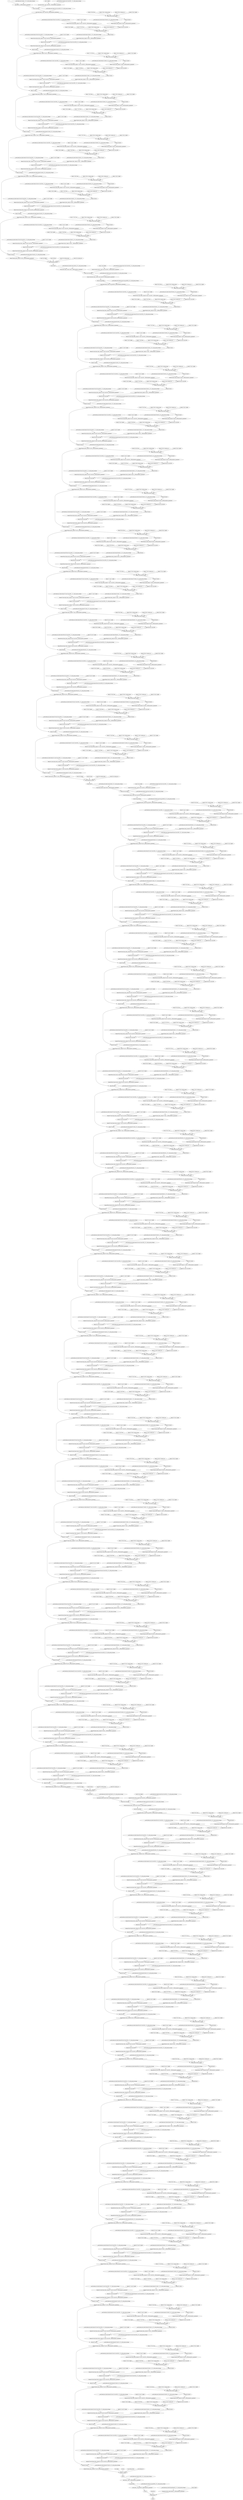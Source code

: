 strict digraph  {
x [id=0, metatype=PTInputNoopMetatype, type=nncf_model_input];
"__nncf_hooks.post_hooks.x__0.0._scale_param_storage" [id=1, metatype=PTConstNoopMetatype, type=nncf_model_const];
"post_hook__x__0[0]/symmetric_quantize/0" [id=2, metatype=UnknownMetatype, type=symmetric_quantize];
"conv1.weight" [id=3, metatype=PTConstNoopMetatype, type=nncf_model_const];
"__nncf_hooks.pre_hooks.conv1/conv2d/0__1.0._scale_param_storage" [id=4, metatype=PTConstNoopMetatype, type=nncf_model_const];
"conv1/pre_hook__conv1-conv2d-0__1[0]/symmetric_quantize/0" [id=5, metatype=UnknownMetatype, type=symmetric_quantize];
"conv1/conv2d/0" [id=6, metatype=PTConv2dMetatype, type=conv2d];
"__nncf_hooks.post_hooks.conv1/conv2d/0__0.0._scale_param_storage" [id=7, metatype=PTConstNoopMetatype, type=nncf_model_const];
"conv1/post_hook__conv1-conv2d-0__0[0]/symmetric_quantize/0" [id=8, metatype=UnknownMetatype, type=symmetric_quantize];
"dense1.0.bn1.weight" [id=9, metatype=PTConstNoopMetatype, type=nncf_model_const];
"dense1.0.bn1.bias" [id=10, metatype=PTConstNoopMetatype, type=nncf_model_const];
"dense1.0.bn1.running_mean" [id=11, metatype=PTConstNoopMetatype, type=nncf_model_const];
"dense1.0.bn1.running_var" [id=12, metatype=PTConstNoopMetatype, type=nncf_model_const];
"dense1/0/bn1/batch_norm/0" [id=13, metatype=PTBatchNormMetatype, type=batch_norm];
"dense1/0/relu/0" [id=14, metatype=PTRELUMetatype, type=relu];
"__nncf_hooks.post_hooks.dense1/0/relu/0__0.0._scale_param_storage" [id=15, metatype=PTConstNoopMetatype, type=nncf_model_const];
"dense1/0/post_hook__dense1-0-relu-0__0[0]/symmetric_quantize/0" [id=16, metatype=UnknownMetatype, type=symmetric_quantize];
"dense1.0.conv1.weight" [id=17, metatype=PTConstNoopMetatype, type=nncf_model_const];
"__nncf_hooks.pre_hooks.dense1/0/conv1/conv2d/0__1.0._scale_param_storage" [id=18, metatype=PTConstNoopMetatype, type=nncf_model_const];
"dense1/0/conv1/pre_hook__dense1-0-conv1-conv2d-0__1[0]/symmetric_quantize/0" [id=19, metatype=UnknownMetatype, type=symmetric_quantize];
"dense1/0/conv1/conv2d/0" [id=20, metatype=PTConv2dMetatype, type=conv2d];
"dense1.0.bn2.weight" [id=21, metatype=PTConstNoopMetatype, type=nncf_model_const];
"dense1.0.bn2.bias" [id=22, metatype=PTConstNoopMetatype, type=nncf_model_const];
"dense1.0.bn2.running_mean" [id=23, metatype=PTConstNoopMetatype, type=nncf_model_const];
"dense1.0.bn2.running_var" [id=24, metatype=PTConstNoopMetatype, type=nncf_model_const];
"dense1/0/bn2/batch_norm/0" [id=25, metatype=PTBatchNormMetatype, type=batch_norm];
"dense1/0/relu/1" [id=26, metatype=PTRELUMetatype, type=relu];
"__nncf_hooks.post_hooks.dense1/0/relu/1__0.0._scale_param_storage" [id=27, metatype=PTConstNoopMetatype, type=nncf_model_const];
"dense1/0/post_hook__dense1-0-relu-1__0[0]/symmetric_quantize/0" [id=28, metatype=UnknownMetatype, type=symmetric_quantize];
"dense1.0.conv2.weight" [id=29, metatype=PTConstNoopMetatype, type=nncf_model_const];
"__nncf_hooks.pre_hooks.dense1/0/conv2/conv2d/0__1.0._scale_param_storage" [id=30, metatype=PTConstNoopMetatype, type=nncf_model_const];
"dense1/0/conv2/pre_hook__dense1-0-conv2-conv2d-0__1[0]/symmetric_quantize/0" [id=31, metatype=UnknownMetatype, type=symmetric_quantize];
"dense1/0/conv2/conv2d/0" [id=32, metatype=PTConv2dMetatype, type=conv2d];
"__nncf_hooks.post_hooks.dense1/0/conv2/conv2d/0__0.0._scale_param_storage" [id=33, metatype=PTConstNoopMetatype, type=nncf_model_const];
"dense1/0/conv2/post_hook__dense1-0-conv2-conv2d-0__0[0]/symmetric_quantize/0" [id=34, metatype=UnknownMetatype, type=symmetric_quantize];
"dense1/0/cat/0" [id=35, metatype=PTCatMetatype, type=cat];
"__nncf_hooks.post_hooks.dense1/0/cat/0__0.0._scale_param_storage" [id=36, metatype=PTConstNoopMetatype, type=nncf_model_const];
"dense1/0/post_hook__dense1-0-cat-0__0[0]/symmetric_quantize/0" [id=37, metatype=UnknownMetatype, type=symmetric_quantize];
"dense1.1.bn1.weight" [id=38, metatype=PTConstNoopMetatype, type=nncf_model_const];
"dense1.1.bn1.bias" [id=39, metatype=PTConstNoopMetatype, type=nncf_model_const];
"dense1.1.bn1.running_mean" [id=40, metatype=PTConstNoopMetatype, type=nncf_model_const];
"dense1.1.bn1.running_var" [id=41, metatype=PTConstNoopMetatype, type=nncf_model_const];
"dense1/1/bn1/batch_norm/0" [id=42, metatype=PTBatchNormMetatype, type=batch_norm];
"dense1/1/relu/0" [id=43, metatype=PTRELUMetatype, type=relu];
"__nncf_hooks.post_hooks.dense1/1/relu/0__0.0._scale_param_storage" [id=44, metatype=PTConstNoopMetatype, type=nncf_model_const];
"dense1/1/post_hook__dense1-1-relu-0__0[0]/symmetric_quantize/0" [id=45, metatype=UnknownMetatype, type=symmetric_quantize];
"dense1.1.conv1.weight" [id=46, metatype=PTConstNoopMetatype, type=nncf_model_const];
"__nncf_hooks.pre_hooks.dense1/1/conv1/conv2d/0__1.0._scale_param_storage" [id=47, metatype=PTConstNoopMetatype, type=nncf_model_const];
"dense1/1/conv1/pre_hook__dense1-1-conv1-conv2d-0__1[0]/symmetric_quantize/0" [id=48, metatype=UnknownMetatype, type=symmetric_quantize];
"dense1/1/conv1/conv2d/0" [id=49, metatype=PTConv2dMetatype, type=conv2d];
"dense1.1.bn2.weight" [id=50, metatype=PTConstNoopMetatype, type=nncf_model_const];
"dense1.1.bn2.bias" [id=51, metatype=PTConstNoopMetatype, type=nncf_model_const];
"dense1.1.bn2.running_mean" [id=52, metatype=PTConstNoopMetatype, type=nncf_model_const];
"dense1.1.bn2.running_var" [id=53, metatype=PTConstNoopMetatype, type=nncf_model_const];
"dense1/1/bn2/batch_norm/0" [id=54, metatype=PTBatchNormMetatype, type=batch_norm];
"dense1/1/relu/1" [id=55, metatype=PTRELUMetatype, type=relu];
"__nncf_hooks.post_hooks.dense1/1/relu/1__0.0._scale_param_storage" [id=56, metatype=PTConstNoopMetatype, type=nncf_model_const];
"dense1/1/post_hook__dense1-1-relu-1__0[0]/symmetric_quantize/0" [id=57, metatype=UnknownMetatype, type=symmetric_quantize];
"dense1.1.conv2.weight" [id=58, metatype=PTConstNoopMetatype, type=nncf_model_const];
"__nncf_hooks.pre_hooks.dense1/1/conv2/conv2d/0__1.0._scale_param_storage" [id=59, metatype=PTConstNoopMetatype, type=nncf_model_const];
"dense1/1/conv2/pre_hook__dense1-1-conv2-conv2d-0__1[0]/symmetric_quantize/0" [id=60, metatype=UnknownMetatype, type=symmetric_quantize];
"dense1/1/conv2/conv2d/0" [id=61, metatype=PTConv2dMetatype, type=conv2d];
"__nncf_hooks.post_hooks.dense1/1/conv2/conv2d/0__0.0._scale_param_storage" [id=62, metatype=PTConstNoopMetatype, type=nncf_model_const];
"dense1/1/conv2/post_hook__dense1-1-conv2-conv2d-0__0[0]/symmetric_quantize/0" [id=63, metatype=UnknownMetatype, type=symmetric_quantize];
"dense1/1/cat/0" [id=64, metatype=PTCatMetatype, type=cat];
"__nncf_hooks.post_hooks.dense1/1/cat/0__0.0._scale_param_storage" [id=65, metatype=PTConstNoopMetatype, type=nncf_model_const];
"dense1/1/post_hook__dense1-1-cat-0__0[0]/symmetric_quantize/0" [id=66, metatype=UnknownMetatype, type=symmetric_quantize];
"dense1.2.bn1.weight" [id=67, metatype=PTConstNoopMetatype, type=nncf_model_const];
"dense1.2.bn1.bias" [id=68, metatype=PTConstNoopMetatype, type=nncf_model_const];
"dense1.2.bn1.running_mean" [id=69, metatype=PTConstNoopMetatype, type=nncf_model_const];
"dense1.2.bn1.running_var" [id=70, metatype=PTConstNoopMetatype, type=nncf_model_const];
"dense1/2/bn1/batch_norm/0" [id=71, metatype=PTBatchNormMetatype, type=batch_norm];
"dense1/2/relu/0" [id=72, metatype=PTRELUMetatype, type=relu];
"__nncf_hooks.post_hooks.dense1/2/relu/0__0.0._scale_param_storage" [id=73, metatype=PTConstNoopMetatype, type=nncf_model_const];
"dense1/2/post_hook__dense1-2-relu-0__0[0]/symmetric_quantize/0" [id=74, metatype=UnknownMetatype, type=symmetric_quantize];
"dense1.2.conv1.weight" [id=75, metatype=PTConstNoopMetatype, type=nncf_model_const];
"__nncf_hooks.pre_hooks.dense1/2/conv1/conv2d/0__1.0._scale_param_storage" [id=76, metatype=PTConstNoopMetatype, type=nncf_model_const];
"dense1/2/conv1/pre_hook__dense1-2-conv1-conv2d-0__1[0]/symmetric_quantize/0" [id=77, metatype=UnknownMetatype, type=symmetric_quantize];
"dense1/2/conv1/conv2d/0" [id=78, metatype=PTConv2dMetatype, type=conv2d];
"dense1.2.bn2.weight" [id=79, metatype=PTConstNoopMetatype, type=nncf_model_const];
"dense1.2.bn2.bias" [id=80, metatype=PTConstNoopMetatype, type=nncf_model_const];
"dense1.2.bn2.running_mean" [id=81, metatype=PTConstNoopMetatype, type=nncf_model_const];
"dense1.2.bn2.running_var" [id=82, metatype=PTConstNoopMetatype, type=nncf_model_const];
"dense1/2/bn2/batch_norm/0" [id=83, metatype=PTBatchNormMetatype, type=batch_norm];
"dense1/2/relu/1" [id=84, metatype=PTRELUMetatype, type=relu];
"__nncf_hooks.post_hooks.dense1/2/relu/1__0.0._scale_param_storage" [id=85, metatype=PTConstNoopMetatype, type=nncf_model_const];
"dense1/2/post_hook__dense1-2-relu-1__0[0]/symmetric_quantize/0" [id=86, metatype=UnknownMetatype, type=symmetric_quantize];
"dense1.2.conv2.weight" [id=87, metatype=PTConstNoopMetatype, type=nncf_model_const];
"__nncf_hooks.pre_hooks.dense1/2/conv2/conv2d/0__1.0._scale_param_storage" [id=88, metatype=PTConstNoopMetatype, type=nncf_model_const];
"dense1/2/conv2/pre_hook__dense1-2-conv2-conv2d-0__1[0]/symmetric_quantize/0" [id=89, metatype=UnknownMetatype, type=symmetric_quantize];
"dense1/2/conv2/conv2d/0" [id=90, metatype=PTConv2dMetatype, type=conv2d];
"__nncf_hooks.post_hooks.dense1/2/conv2/conv2d/0__0.0._scale_param_storage" [id=91, metatype=PTConstNoopMetatype, type=nncf_model_const];
"dense1/2/conv2/post_hook__dense1-2-conv2-conv2d-0__0[0]/symmetric_quantize/0" [id=92, metatype=UnknownMetatype, type=symmetric_quantize];
"dense1/2/cat/0" [id=93, metatype=PTCatMetatype, type=cat];
"__nncf_hooks.post_hooks.dense1/2/cat/0__0.0._scale_param_storage" [id=94, metatype=PTConstNoopMetatype, type=nncf_model_const];
"dense1/2/post_hook__dense1-2-cat-0__0[0]/symmetric_quantize/0" [id=95, metatype=UnknownMetatype, type=symmetric_quantize];
"dense1.3.bn1.weight" [id=96, metatype=PTConstNoopMetatype, type=nncf_model_const];
"dense1.3.bn1.bias" [id=97, metatype=PTConstNoopMetatype, type=nncf_model_const];
"dense1.3.bn1.running_mean" [id=98, metatype=PTConstNoopMetatype, type=nncf_model_const];
"dense1.3.bn1.running_var" [id=99, metatype=PTConstNoopMetatype, type=nncf_model_const];
"dense1/3/bn1/batch_norm/0" [id=100, metatype=PTBatchNormMetatype, type=batch_norm];
"dense1/3/relu/0" [id=101, metatype=PTRELUMetatype, type=relu];
"__nncf_hooks.post_hooks.dense1/3/relu/0__0.0._scale_param_storage" [id=102, metatype=PTConstNoopMetatype, type=nncf_model_const];
"dense1/3/post_hook__dense1-3-relu-0__0[0]/symmetric_quantize/0" [id=103, metatype=UnknownMetatype, type=symmetric_quantize];
"dense1.3.conv1.weight" [id=104, metatype=PTConstNoopMetatype, type=nncf_model_const];
"__nncf_hooks.pre_hooks.dense1/3/conv1/conv2d/0__1.0._scale_param_storage" [id=105, metatype=PTConstNoopMetatype, type=nncf_model_const];
"dense1/3/conv1/pre_hook__dense1-3-conv1-conv2d-0__1[0]/symmetric_quantize/0" [id=106, metatype=UnknownMetatype, type=symmetric_quantize];
"dense1/3/conv1/conv2d/0" [id=107, metatype=PTConv2dMetatype, type=conv2d];
"dense1.3.bn2.weight" [id=108, metatype=PTConstNoopMetatype, type=nncf_model_const];
"dense1.3.bn2.bias" [id=109, metatype=PTConstNoopMetatype, type=nncf_model_const];
"dense1.3.bn2.running_mean" [id=110, metatype=PTConstNoopMetatype, type=nncf_model_const];
"dense1.3.bn2.running_var" [id=111, metatype=PTConstNoopMetatype, type=nncf_model_const];
"dense1/3/bn2/batch_norm/0" [id=112, metatype=PTBatchNormMetatype, type=batch_norm];
"dense1/3/relu/1" [id=113, metatype=PTRELUMetatype, type=relu];
"__nncf_hooks.post_hooks.dense1/3/relu/1__0.0._scale_param_storage" [id=114, metatype=PTConstNoopMetatype, type=nncf_model_const];
"dense1/3/post_hook__dense1-3-relu-1__0[0]/symmetric_quantize/0" [id=115, metatype=UnknownMetatype, type=symmetric_quantize];
"dense1.3.conv2.weight" [id=116, metatype=PTConstNoopMetatype, type=nncf_model_const];
"__nncf_hooks.pre_hooks.dense1/3/conv2/conv2d/0__1.0._scale_param_storage" [id=117, metatype=PTConstNoopMetatype, type=nncf_model_const];
"dense1/3/conv2/pre_hook__dense1-3-conv2-conv2d-0__1[0]/symmetric_quantize/0" [id=118, metatype=UnknownMetatype, type=symmetric_quantize];
"dense1/3/conv2/conv2d/0" [id=119, metatype=PTConv2dMetatype, type=conv2d];
"__nncf_hooks.post_hooks.dense1/3/conv2/conv2d/0__0.0._scale_param_storage" [id=120, metatype=PTConstNoopMetatype, type=nncf_model_const];
"dense1/3/conv2/post_hook__dense1-3-conv2-conv2d-0__0[0]/symmetric_quantize/0" [id=121, metatype=UnknownMetatype, type=symmetric_quantize];
"dense1/3/cat/0" [id=122, metatype=PTCatMetatype, type=cat];
"__nncf_hooks.post_hooks.dense1/3/cat/0__0.0._scale_param_storage" [id=123, metatype=PTConstNoopMetatype, type=nncf_model_const];
"dense1/3/post_hook__dense1-3-cat-0__0[0]/symmetric_quantize/0" [id=124, metatype=UnknownMetatype, type=symmetric_quantize];
"dense1.4.bn1.weight" [id=125, metatype=PTConstNoopMetatype, type=nncf_model_const];
"dense1.4.bn1.bias" [id=126, metatype=PTConstNoopMetatype, type=nncf_model_const];
"dense1.4.bn1.running_mean" [id=127, metatype=PTConstNoopMetatype, type=nncf_model_const];
"dense1.4.bn1.running_var" [id=128, metatype=PTConstNoopMetatype, type=nncf_model_const];
"dense1/4/bn1/batch_norm/0" [id=129, metatype=PTBatchNormMetatype, type=batch_norm];
"dense1/4/relu/0" [id=130, metatype=PTRELUMetatype, type=relu];
"__nncf_hooks.post_hooks.dense1/4/relu/0__0.0._scale_param_storage" [id=131, metatype=PTConstNoopMetatype, type=nncf_model_const];
"dense1/4/post_hook__dense1-4-relu-0__0[0]/symmetric_quantize/0" [id=132, metatype=UnknownMetatype, type=symmetric_quantize];
"dense1.4.conv1.weight" [id=133, metatype=PTConstNoopMetatype, type=nncf_model_const];
"__nncf_hooks.pre_hooks.dense1/4/conv1/conv2d/0__1.0._scale_param_storage" [id=134, metatype=PTConstNoopMetatype, type=nncf_model_const];
"dense1/4/conv1/pre_hook__dense1-4-conv1-conv2d-0__1[0]/symmetric_quantize/0" [id=135, metatype=UnknownMetatype, type=symmetric_quantize];
"dense1/4/conv1/conv2d/0" [id=136, metatype=PTConv2dMetatype, type=conv2d];
"dense1.4.bn2.weight" [id=137, metatype=PTConstNoopMetatype, type=nncf_model_const];
"dense1.4.bn2.bias" [id=138, metatype=PTConstNoopMetatype, type=nncf_model_const];
"dense1.4.bn2.running_mean" [id=139, metatype=PTConstNoopMetatype, type=nncf_model_const];
"dense1.4.bn2.running_var" [id=140, metatype=PTConstNoopMetatype, type=nncf_model_const];
"dense1/4/bn2/batch_norm/0" [id=141, metatype=PTBatchNormMetatype, type=batch_norm];
"dense1/4/relu/1" [id=142, metatype=PTRELUMetatype, type=relu];
"__nncf_hooks.post_hooks.dense1/4/relu/1__0.0._scale_param_storage" [id=143, metatype=PTConstNoopMetatype, type=nncf_model_const];
"dense1/4/post_hook__dense1-4-relu-1__0[0]/symmetric_quantize/0" [id=144, metatype=UnknownMetatype, type=symmetric_quantize];
"dense1.4.conv2.weight" [id=145, metatype=PTConstNoopMetatype, type=nncf_model_const];
"__nncf_hooks.pre_hooks.dense1/4/conv2/conv2d/0__1.0._scale_param_storage" [id=146, metatype=PTConstNoopMetatype, type=nncf_model_const];
"dense1/4/conv2/pre_hook__dense1-4-conv2-conv2d-0__1[0]/symmetric_quantize/0" [id=147, metatype=UnknownMetatype, type=symmetric_quantize];
"dense1/4/conv2/conv2d/0" [id=148, metatype=PTConv2dMetatype, type=conv2d];
"__nncf_hooks.post_hooks.dense1/4/conv2/conv2d/0__0.0._scale_param_storage" [id=149, metatype=PTConstNoopMetatype, type=nncf_model_const];
"dense1/4/conv2/post_hook__dense1-4-conv2-conv2d-0__0[0]/symmetric_quantize/0" [id=150, metatype=UnknownMetatype, type=symmetric_quantize];
"dense1/4/cat/0" [id=151, metatype=PTCatMetatype, type=cat];
"__nncf_hooks.post_hooks.dense1/4/cat/0__0.0._scale_param_storage" [id=152, metatype=PTConstNoopMetatype, type=nncf_model_const];
"dense1/4/post_hook__dense1-4-cat-0__0[0]/symmetric_quantize/0" [id=153, metatype=UnknownMetatype, type=symmetric_quantize];
"dense1.5.bn1.weight" [id=154, metatype=PTConstNoopMetatype, type=nncf_model_const];
"dense1.5.bn1.bias" [id=155, metatype=PTConstNoopMetatype, type=nncf_model_const];
"dense1.5.bn1.running_mean" [id=156, metatype=PTConstNoopMetatype, type=nncf_model_const];
"dense1.5.bn1.running_var" [id=157, metatype=PTConstNoopMetatype, type=nncf_model_const];
"dense1/5/bn1/batch_norm/0" [id=158, metatype=PTBatchNormMetatype, type=batch_norm];
"dense1/5/relu/0" [id=159, metatype=PTRELUMetatype, type=relu];
"__nncf_hooks.post_hooks.dense1/5/relu/0__0.0._scale_param_storage" [id=160, metatype=PTConstNoopMetatype, type=nncf_model_const];
"dense1/5/post_hook__dense1-5-relu-0__0[0]/symmetric_quantize/0" [id=161, metatype=UnknownMetatype, type=symmetric_quantize];
"dense1.5.conv1.weight" [id=162, metatype=PTConstNoopMetatype, type=nncf_model_const];
"__nncf_hooks.pre_hooks.dense1/5/conv1/conv2d/0__1.0._scale_param_storage" [id=163, metatype=PTConstNoopMetatype, type=nncf_model_const];
"dense1/5/conv1/pre_hook__dense1-5-conv1-conv2d-0__1[0]/symmetric_quantize/0" [id=164, metatype=UnknownMetatype, type=symmetric_quantize];
"dense1/5/conv1/conv2d/0" [id=165, metatype=PTConv2dMetatype, type=conv2d];
"dense1.5.bn2.weight" [id=166, metatype=PTConstNoopMetatype, type=nncf_model_const];
"dense1.5.bn2.bias" [id=167, metatype=PTConstNoopMetatype, type=nncf_model_const];
"dense1.5.bn2.running_mean" [id=168, metatype=PTConstNoopMetatype, type=nncf_model_const];
"dense1.5.bn2.running_var" [id=169, metatype=PTConstNoopMetatype, type=nncf_model_const];
"dense1/5/bn2/batch_norm/0" [id=170, metatype=PTBatchNormMetatype, type=batch_norm];
"dense1/5/relu/1" [id=171, metatype=PTRELUMetatype, type=relu];
"__nncf_hooks.post_hooks.dense1/5/relu/1__0.0._scale_param_storage" [id=172, metatype=PTConstNoopMetatype, type=nncf_model_const];
"dense1/5/post_hook__dense1-5-relu-1__0[0]/symmetric_quantize/0" [id=173, metatype=UnknownMetatype, type=symmetric_quantize];
"dense1.5.conv2.weight" [id=174, metatype=PTConstNoopMetatype, type=nncf_model_const];
"__nncf_hooks.pre_hooks.dense1/5/conv2/conv2d/0__1.0._scale_param_storage" [id=175, metatype=PTConstNoopMetatype, type=nncf_model_const];
"dense1/5/conv2/pre_hook__dense1-5-conv2-conv2d-0__1[0]/symmetric_quantize/0" [id=176, metatype=UnknownMetatype, type=symmetric_quantize];
"dense1/5/conv2/conv2d/0" [id=177, metatype=PTConv2dMetatype, type=conv2d];
"__nncf_hooks.post_hooks.dense1/5/conv2/conv2d/0__0.0._scale_param_storage" [id=178, metatype=PTConstNoopMetatype, type=nncf_model_const];
"dense1/5/conv2/post_hook__dense1-5-conv2-conv2d-0__0[0]/symmetric_quantize/0" [id=179, metatype=UnknownMetatype, type=symmetric_quantize];
"dense1/5/cat/0" [id=180, metatype=PTCatMetatype, type=cat];
"__nncf_hooks.post_hooks.dense1/5/cat/0__0.0._scale_param_storage" [id=181, metatype=PTConstNoopMetatype, type=nncf_model_const];
"dense1/5/post_hook__dense1-5-cat-0__0[0]/symmetric_quantize/0" [id=182, metatype=UnknownMetatype, type=symmetric_quantize];
"trans1.bn.weight" [id=183, metatype=PTConstNoopMetatype, type=nncf_model_const];
"trans1.bn.bias" [id=184, metatype=PTConstNoopMetatype, type=nncf_model_const];
"trans1.bn.running_mean" [id=185, metatype=PTConstNoopMetatype, type=nncf_model_const];
"trans1.bn.running_var" [id=186, metatype=PTConstNoopMetatype, type=nncf_model_const];
"trans1/bn/batch_norm/0" [id=187, metatype=PTBatchNormMetatype, type=batch_norm];
"trans1/relu/0" [id=188, metatype=PTRELUMetatype, type=relu];
"__nncf_hooks.post_hooks.trans1/relu/0__0.0._scale_param_storage" [id=189, metatype=PTConstNoopMetatype, type=nncf_model_const];
"trans1/post_hook__trans1-relu-0__0[0]/symmetric_quantize/0" [id=190, metatype=UnknownMetatype, type=symmetric_quantize];
"trans1.conv.weight" [id=191, metatype=PTConstNoopMetatype, type=nncf_model_const];
"__nncf_hooks.pre_hooks.trans1/conv/conv2d/0__1.0._scale_param_storage" [id=192, metatype=PTConstNoopMetatype, type=nncf_model_const];
"trans1/conv/pre_hook__trans1-conv-conv2d-0__1[0]/symmetric_quantize/0" [id=193, metatype=UnknownMetatype, type=symmetric_quantize];
"trans1/conv/conv2d/0" [id=194, metatype=PTConv2dMetatype, type=conv2d];
"__nncf_hooks.post_hooks.trans1/conv/conv2d/0__0.0._scale_param_storage" [id=195, metatype=PTConstNoopMetatype, type=nncf_model_const];
"trans1/conv/post_hook__trans1-conv-conv2d-0__0[0]/symmetric_quantize/0" [id=196, metatype=UnknownMetatype, type=symmetric_quantize];
"trans1/avg_pool2d/0" [id=197, metatype=PTAvgPool2dMetatype, type=avg_pool2d];
"__nncf_hooks.post_hooks.trans1/avg_pool2d/0__0.0._scale_param_storage" [id=198, metatype=PTConstNoopMetatype, type=nncf_model_const];
"trans1/post_hook__trans1-avg_pool2d-0__0[0]/symmetric_quantize/0" [id=199, metatype=UnknownMetatype, type=symmetric_quantize];
"dense2.0.bn1.weight" [id=200, metatype=PTConstNoopMetatype, type=nncf_model_const];
"dense2.0.bn1.bias" [id=201, metatype=PTConstNoopMetatype, type=nncf_model_const];
"dense2.0.bn1.running_mean" [id=202, metatype=PTConstNoopMetatype, type=nncf_model_const];
"dense2.0.bn1.running_var" [id=203, metatype=PTConstNoopMetatype, type=nncf_model_const];
"dense2/0/bn1/batch_norm/0" [id=204, metatype=PTBatchNormMetatype, type=batch_norm];
"dense2/0/relu/0" [id=205, metatype=PTRELUMetatype, type=relu];
"__nncf_hooks.post_hooks.dense2/0/relu/0__0.0._scale_param_storage" [id=206, metatype=PTConstNoopMetatype, type=nncf_model_const];
"dense2/0/post_hook__dense2-0-relu-0__0[0]/symmetric_quantize/0" [id=207, metatype=UnknownMetatype, type=symmetric_quantize];
"dense2.0.conv1.weight" [id=208, metatype=PTConstNoopMetatype, type=nncf_model_const];
"__nncf_hooks.pre_hooks.dense2/0/conv1/conv2d/0__1.0._scale_param_storage" [id=209, metatype=PTConstNoopMetatype, type=nncf_model_const];
"dense2/0/conv1/pre_hook__dense2-0-conv1-conv2d-0__1[0]/symmetric_quantize/0" [id=210, metatype=UnknownMetatype, type=symmetric_quantize];
"dense2/0/conv1/conv2d/0" [id=211, metatype=PTConv2dMetatype, type=conv2d];
"dense2.0.bn2.weight" [id=212, metatype=PTConstNoopMetatype, type=nncf_model_const];
"dense2.0.bn2.bias" [id=213, metatype=PTConstNoopMetatype, type=nncf_model_const];
"dense2.0.bn2.running_mean" [id=214, metatype=PTConstNoopMetatype, type=nncf_model_const];
"dense2.0.bn2.running_var" [id=215, metatype=PTConstNoopMetatype, type=nncf_model_const];
"dense2/0/bn2/batch_norm/0" [id=216, metatype=PTBatchNormMetatype, type=batch_norm];
"dense2/0/relu/1" [id=217, metatype=PTRELUMetatype, type=relu];
"__nncf_hooks.post_hooks.dense2/0/relu/1__0.0._scale_param_storage" [id=218, metatype=PTConstNoopMetatype, type=nncf_model_const];
"dense2/0/post_hook__dense2-0-relu-1__0[0]/symmetric_quantize/0" [id=219, metatype=UnknownMetatype, type=symmetric_quantize];
"dense2.0.conv2.weight" [id=220, metatype=PTConstNoopMetatype, type=nncf_model_const];
"__nncf_hooks.pre_hooks.dense2/0/conv2/conv2d/0__1.0._scale_param_storage" [id=221, metatype=PTConstNoopMetatype, type=nncf_model_const];
"dense2/0/conv2/pre_hook__dense2-0-conv2-conv2d-0__1[0]/symmetric_quantize/0" [id=222, metatype=UnknownMetatype, type=symmetric_quantize];
"dense2/0/conv2/conv2d/0" [id=223, metatype=PTConv2dMetatype, type=conv2d];
"__nncf_hooks.post_hooks.dense2/0/conv2/conv2d/0__0.0._scale_param_storage" [id=224, metatype=PTConstNoopMetatype, type=nncf_model_const];
"dense2/0/conv2/post_hook__dense2-0-conv2-conv2d-0__0[0]/symmetric_quantize/0" [id=225, metatype=UnknownMetatype, type=symmetric_quantize];
"dense2/0/cat/0" [id=226, metatype=PTCatMetatype, type=cat];
"__nncf_hooks.post_hooks.dense2/0/cat/0__0.0._scale_param_storage" [id=227, metatype=PTConstNoopMetatype, type=nncf_model_const];
"dense2/0/post_hook__dense2-0-cat-0__0[0]/symmetric_quantize/0" [id=228, metatype=UnknownMetatype, type=symmetric_quantize];
"dense2.1.bn1.weight" [id=229, metatype=PTConstNoopMetatype, type=nncf_model_const];
"dense2.1.bn1.bias" [id=230, metatype=PTConstNoopMetatype, type=nncf_model_const];
"dense2.1.bn1.running_mean" [id=231, metatype=PTConstNoopMetatype, type=nncf_model_const];
"dense2.1.bn1.running_var" [id=232, metatype=PTConstNoopMetatype, type=nncf_model_const];
"dense2/1/bn1/batch_norm/0" [id=233, metatype=PTBatchNormMetatype, type=batch_norm];
"dense2/1/relu/0" [id=234, metatype=PTRELUMetatype, type=relu];
"__nncf_hooks.post_hooks.dense2/1/relu/0__0.0._scale_param_storage" [id=235, metatype=PTConstNoopMetatype, type=nncf_model_const];
"dense2/1/post_hook__dense2-1-relu-0__0[0]/symmetric_quantize/0" [id=236, metatype=UnknownMetatype, type=symmetric_quantize];
"dense2.1.conv1.weight" [id=237, metatype=PTConstNoopMetatype, type=nncf_model_const];
"__nncf_hooks.pre_hooks.dense2/1/conv1/conv2d/0__1.0._scale_param_storage" [id=238, metatype=PTConstNoopMetatype, type=nncf_model_const];
"dense2/1/conv1/pre_hook__dense2-1-conv1-conv2d-0__1[0]/symmetric_quantize/0" [id=239, metatype=UnknownMetatype, type=symmetric_quantize];
"dense2/1/conv1/conv2d/0" [id=240, metatype=PTConv2dMetatype, type=conv2d];
"dense2.1.bn2.weight" [id=241, metatype=PTConstNoopMetatype, type=nncf_model_const];
"dense2.1.bn2.bias" [id=242, metatype=PTConstNoopMetatype, type=nncf_model_const];
"dense2.1.bn2.running_mean" [id=243, metatype=PTConstNoopMetatype, type=nncf_model_const];
"dense2.1.bn2.running_var" [id=244, metatype=PTConstNoopMetatype, type=nncf_model_const];
"dense2/1/bn2/batch_norm/0" [id=245, metatype=PTBatchNormMetatype, type=batch_norm];
"dense2/1/relu/1" [id=246, metatype=PTRELUMetatype, type=relu];
"__nncf_hooks.post_hooks.dense2/1/relu/1__0.0._scale_param_storage" [id=247, metatype=PTConstNoopMetatype, type=nncf_model_const];
"dense2/1/post_hook__dense2-1-relu-1__0[0]/symmetric_quantize/0" [id=248, metatype=UnknownMetatype, type=symmetric_quantize];
"dense2.1.conv2.weight" [id=249, metatype=PTConstNoopMetatype, type=nncf_model_const];
"__nncf_hooks.pre_hooks.dense2/1/conv2/conv2d/0__1.0._scale_param_storage" [id=250, metatype=PTConstNoopMetatype, type=nncf_model_const];
"dense2/1/conv2/pre_hook__dense2-1-conv2-conv2d-0__1[0]/symmetric_quantize/0" [id=251, metatype=UnknownMetatype, type=symmetric_quantize];
"dense2/1/conv2/conv2d/0" [id=252, metatype=PTConv2dMetatype, type=conv2d];
"__nncf_hooks.post_hooks.dense2/1/conv2/conv2d/0__0.0._scale_param_storage" [id=253, metatype=PTConstNoopMetatype, type=nncf_model_const];
"dense2/1/conv2/post_hook__dense2-1-conv2-conv2d-0__0[0]/symmetric_quantize/0" [id=254, metatype=UnknownMetatype, type=symmetric_quantize];
"dense2/1/cat/0" [id=255, metatype=PTCatMetatype, type=cat];
"__nncf_hooks.post_hooks.dense2/1/cat/0__0.0._scale_param_storage" [id=256, metatype=PTConstNoopMetatype, type=nncf_model_const];
"dense2/1/post_hook__dense2-1-cat-0__0[0]/symmetric_quantize/0" [id=257, metatype=UnknownMetatype, type=symmetric_quantize];
"dense2.2.bn1.weight" [id=258, metatype=PTConstNoopMetatype, type=nncf_model_const];
"dense2.2.bn1.bias" [id=259, metatype=PTConstNoopMetatype, type=nncf_model_const];
"dense2.2.bn1.running_mean" [id=260, metatype=PTConstNoopMetatype, type=nncf_model_const];
"dense2.2.bn1.running_var" [id=261, metatype=PTConstNoopMetatype, type=nncf_model_const];
"dense2/2/bn1/batch_norm/0" [id=262, metatype=PTBatchNormMetatype, type=batch_norm];
"dense2/2/relu/0" [id=263, metatype=PTRELUMetatype, type=relu];
"__nncf_hooks.post_hooks.dense2/2/relu/0__0.0._scale_param_storage" [id=264, metatype=PTConstNoopMetatype, type=nncf_model_const];
"dense2/2/post_hook__dense2-2-relu-0__0[0]/symmetric_quantize/0" [id=265, metatype=UnknownMetatype, type=symmetric_quantize];
"dense2.2.conv1.weight" [id=266, metatype=PTConstNoopMetatype, type=nncf_model_const];
"__nncf_hooks.pre_hooks.dense2/2/conv1/conv2d/0__1.0._scale_param_storage" [id=267, metatype=PTConstNoopMetatype, type=nncf_model_const];
"dense2/2/conv1/pre_hook__dense2-2-conv1-conv2d-0__1[0]/symmetric_quantize/0" [id=268, metatype=UnknownMetatype, type=symmetric_quantize];
"dense2/2/conv1/conv2d/0" [id=269, metatype=PTConv2dMetatype, type=conv2d];
"dense2.2.bn2.weight" [id=270, metatype=PTConstNoopMetatype, type=nncf_model_const];
"dense2.2.bn2.bias" [id=271, metatype=PTConstNoopMetatype, type=nncf_model_const];
"dense2.2.bn2.running_mean" [id=272, metatype=PTConstNoopMetatype, type=nncf_model_const];
"dense2.2.bn2.running_var" [id=273, metatype=PTConstNoopMetatype, type=nncf_model_const];
"dense2/2/bn2/batch_norm/0" [id=274, metatype=PTBatchNormMetatype, type=batch_norm];
"dense2/2/relu/1" [id=275, metatype=PTRELUMetatype, type=relu];
"__nncf_hooks.post_hooks.dense2/2/relu/1__0.0._scale_param_storage" [id=276, metatype=PTConstNoopMetatype, type=nncf_model_const];
"dense2/2/post_hook__dense2-2-relu-1__0[0]/symmetric_quantize/0" [id=277, metatype=UnknownMetatype, type=symmetric_quantize];
"dense2.2.conv2.weight" [id=278, metatype=PTConstNoopMetatype, type=nncf_model_const];
"__nncf_hooks.pre_hooks.dense2/2/conv2/conv2d/0__1.0._scale_param_storage" [id=279, metatype=PTConstNoopMetatype, type=nncf_model_const];
"dense2/2/conv2/pre_hook__dense2-2-conv2-conv2d-0__1[0]/symmetric_quantize/0" [id=280, metatype=UnknownMetatype, type=symmetric_quantize];
"dense2/2/conv2/conv2d/0" [id=281, metatype=PTConv2dMetatype, type=conv2d];
"__nncf_hooks.post_hooks.dense2/2/conv2/conv2d/0__0.0._scale_param_storage" [id=282, metatype=PTConstNoopMetatype, type=nncf_model_const];
"dense2/2/conv2/post_hook__dense2-2-conv2-conv2d-0__0[0]/symmetric_quantize/0" [id=283, metatype=UnknownMetatype, type=symmetric_quantize];
"dense2/2/cat/0" [id=284, metatype=PTCatMetatype, type=cat];
"__nncf_hooks.post_hooks.dense2/2/cat/0__0.0._scale_param_storage" [id=285, metatype=PTConstNoopMetatype, type=nncf_model_const];
"dense2/2/post_hook__dense2-2-cat-0__0[0]/symmetric_quantize/0" [id=286, metatype=UnknownMetatype, type=symmetric_quantize];
"dense2.3.bn1.weight" [id=287, metatype=PTConstNoopMetatype, type=nncf_model_const];
"dense2.3.bn1.bias" [id=288, metatype=PTConstNoopMetatype, type=nncf_model_const];
"dense2.3.bn1.running_mean" [id=289, metatype=PTConstNoopMetatype, type=nncf_model_const];
"dense2.3.bn1.running_var" [id=290, metatype=PTConstNoopMetatype, type=nncf_model_const];
"dense2/3/bn1/batch_norm/0" [id=291, metatype=PTBatchNormMetatype, type=batch_norm];
"dense2/3/relu/0" [id=292, metatype=PTRELUMetatype, type=relu];
"__nncf_hooks.post_hooks.dense2/3/relu/0__0.0._scale_param_storage" [id=293, metatype=PTConstNoopMetatype, type=nncf_model_const];
"dense2/3/post_hook__dense2-3-relu-0__0[0]/symmetric_quantize/0" [id=294, metatype=UnknownMetatype, type=symmetric_quantize];
"dense2.3.conv1.weight" [id=295, metatype=PTConstNoopMetatype, type=nncf_model_const];
"__nncf_hooks.pre_hooks.dense2/3/conv1/conv2d/0__1.0._scale_param_storage" [id=296, metatype=PTConstNoopMetatype, type=nncf_model_const];
"dense2/3/conv1/pre_hook__dense2-3-conv1-conv2d-0__1[0]/symmetric_quantize/0" [id=297, metatype=UnknownMetatype, type=symmetric_quantize];
"dense2/3/conv1/conv2d/0" [id=298, metatype=PTConv2dMetatype, type=conv2d];
"dense2.3.bn2.weight" [id=299, metatype=PTConstNoopMetatype, type=nncf_model_const];
"dense2.3.bn2.bias" [id=300, metatype=PTConstNoopMetatype, type=nncf_model_const];
"dense2.3.bn2.running_mean" [id=301, metatype=PTConstNoopMetatype, type=nncf_model_const];
"dense2.3.bn2.running_var" [id=302, metatype=PTConstNoopMetatype, type=nncf_model_const];
"dense2/3/bn2/batch_norm/0" [id=303, metatype=PTBatchNormMetatype, type=batch_norm];
"dense2/3/relu/1" [id=304, metatype=PTRELUMetatype, type=relu];
"__nncf_hooks.post_hooks.dense2/3/relu/1__0.0._scale_param_storage" [id=305, metatype=PTConstNoopMetatype, type=nncf_model_const];
"dense2/3/post_hook__dense2-3-relu-1__0[0]/symmetric_quantize/0" [id=306, metatype=UnknownMetatype, type=symmetric_quantize];
"dense2.3.conv2.weight" [id=307, metatype=PTConstNoopMetatype, type=nncf_model_const];
"__nncf_hooks.pre_hooks.dense2/3/conv2/conv2d/0__1.0._scale_param_storage" [id=308, metatype=PTConstNoopMetatype, type=nncf_model_const];
"dense2/3/conv2/pre_hook__dense2-3-conv2-conv2d-0__1[0]/symmetric_quantize/0" [id=309, metatype=UnknownMetatype, type=symmetric_quantize];
"dense2/3/conv2/conv2d/0" [id=310, metatype=PTConv2dMetatype, type=conv2d];
"__nncf_hooks.post_hooks.dense2/3/conv2/conv2d/0__0.0._scale_param_storage" [id=311, metatype=PTConstNoopMetatype, type=nncf_model_const];
"dense2/3/conv2/post_hook__dense2-3-conv2-conv2d-0__0[0]/symmetric_quantize/0" [id=312, metatype=UnknownMetatype, type=symmetric_quantize];
"dense2/3/cat/0" [id=313, metatype=PTCatMetatype, type=cat];
"__nncf_hooks.post_hooks.dense2/3/cat/0__0.0._scale_param_storage" [id=314, metatype=PTConstNoopMetatype, type=nncf_model_const];
"dense2/3/post_hook__dense2-3-cat-0__0[0]/symmetric_quantize/0" [id=315, metatype=UnknownMetatype, type=symmetric_quantize];
"dense2.4.bn1.weight" [id=316, metatype=PTConstNoopMetatype, type=nncf_model_const];
"dense2.4.bn1.bias" [id=317, metatype=PTConstNoopMetatype, type=nncf_model_const];
"dense2.4.bn1.running_mean" [id=318, metatype=PTConstNoopMetatype, type=nncf_model_const];
"dense2.4.bn1.running_var" [id=319, metatype=PTConstNoopMetatype, type=nncf_model_const];
"dense2/4/bn1/batch_norm/0" [id=320, metatype=PTBatchNormMetatype, type=batch_norm];
"dense2/4/relu/0" [id=321, metatype=PTRELUMetatype, type=relu];
"__nncf_hooks.post_hooks.dense2/4/relu/0__0.0._scale_param_storage" [id=322, metatype=PTConstNoopMetatype, type=nncf_model_const];
"dense2/4/post_hook__dense2-4-relu-0__0[0]/symmetric_quantize/0" [id=323, metatype=UnknownMetatype, type=symmetric_quantize];
"dense2.4.conv1.weight" [id=324, metatype=PTConstNoopMetatype, type=nncf_model_const];
"__nncf_hooks.pre_hooks.dense2/4/conv1/conv2d/0__1.0._scale_param_storage" [id=325, metatype=PTConstNoopMetatype, type=nncf_model_const];
"dense2/4/conv1/pre_hook__dense2-4-conv1-conv2d-0__1[0]/symmetric_quantize/0" [id=326, metatype=UnknownMetatype, type=symmetric_quantize];
"dense2/4/conv1/conv2d/0" [id=327, metatype=PTConv2dMetatype, type=conv2d];
"dense2.4.bn2.weight" [id=328, metatype=PTConstNoopMetatype, type=nncf_model_const];
"dense2.4.bn2.bias" [id=329, metatype=PTConstNoopMetatype, type=nncf_model_const];
"dense2.4.bn2.running_mean" [id=330, metatype=PTConstNoopMetatype, type=nncf_model_const];
"dense2.4.bn2.running_var" [id=331, metatype=PTConstNoopMetatype, type=nncf_model_const];
"dense2/4/bn2/batch_norm/0" [id=332, metatype=PTBatchNormMetatype, type=batch_norm];
"dense2/4/relu/1" [id=333, metatype=PTRELUMetatype, type=relu];
"__nncf_hooks.post_hooks.dense2/4/relu/1__0.0._scale_param_storage" [id=334, metatype=PTConstNoopMetatype, type=nncf_model_const];
"dense2/4/post_hook__dense2-4-relu-1__0[0]/symmetric_quantize/0" [id=335, metatype=UnknownMetatype, type=symmetric_quantize];
"dense2.4.conv2.weight" [id=336, metatype=PTConstNoopMetatype, type=nncf_model_const];
"__nncf_hooks.pre_hooks.dense2/4/conv2/conv2d/0__1.0._scale_param_storage" [id=337, metatype=PTConstNoopMetatype, type=nncf_model_const];
"dense2/4/conv2/pre_hook__dense2-4-conv2-conv2d-0__1[0]/symmetric_quantize/0" [id=338, metatype=UnknownMetatype, type=symmetric_quantize];
"dense2/4/conv2/conv2d/0" [id=339, metatype=PTConv2dMetatype, type=conv2d];
"__nncf_hooks.post_hooks.dense2/4/conv2/conv2d/0__0.0._scale_param_storage" [id=340, metatype=PTConstNoopMetatype, type=nncf_model_const];
"dense2/4/conv2/post_hook__dense2-4-conv2-conv2d-0__0[0]/symmetric_quantize/0" [id=341, metatype=UnknownMetatype, type=symmetric_quantize];
"dense2/4/cat/0" [id=342, metatype=PTCatMetatype, type=cat];
"__nncf_hooks.post_hooks.dense2/4/cat/0__0.0._scale_param_storage" [id=343, metatype=PTConstNoopMetatype, type=nncf_model_const];
"dense2/4/post_hook__dense2-4-cat-0__0[0]/symmetric_quantize/0" [id=344, metatype=UnknownMetatype, type=symmetric_quantize];
"dense2.5.bn1.weight" [id=345, metatype=PTConstNoopMetatype, type=nncf_model_const];
"dense2.5.bn1.bias" [id=346, metatype=PTConstNoopMetatype, type=nncf_model_const];
"dense2.5.bn1.running_mean" [id=347, metatype=PTConstNoopMetatype, type=nncf_model_const];
"dense2.5.bn1.running_var" [id=348, metatype=PTConstNoopMetatype, type=nncf_model_const];
"dense2/5/bn1/batch_norm/0" [id=349, metatype=PTBatchNormMetatype, type=batch_norm];
"dense2/5/relu/0" [id=350, metatype=PTRELUMetatype, type=relu];
"__nncf_hooks.post_hooks.dense2/5/relu/0__0.0._scale_param_storage" [id=351, metatype=PTConstNoopMetatype, type=nncf_model_const];
"dense2/5/post_hook__dense2-5-relu-0__0[0]/symmetric_quantize/0" [id=352, metatype=UnknownMetatype, type=symmetric_quantize];
"dense2.5.conv1.weight" [id=353, metatype=PTConstNoopMetatype, type=nncf_model_const];
"__nncf_hooks.pre_hooks.dense2/5/conv1/conv2d/0__1.0._scale_param_storage" [id=354, metatype=PTConstNoopMetatype, type=nncf_model_const];
"dense2/5/conv1/pre_hook__dense2-5-conv1-conv2d-0__1[0]/symmetric_quantize/0" [id=355, metatype=UnknownMetatype, type=symmetric_quantize];
"dense2/5/conv1/conv2d/0" [id=356, metatype=PTConv2dMetatype, type=conv2d];
"dense2.5.bn2.weight" [id=357, metatype=PTConstNoopMetatype, type=nncf_model_const];
"dense2.5.bn2.bias" [id=358, metatype=PTConstNoopMetatype, type=nncf_model_const];
"dense2.5.bn2.running_mean" [id=359, metatype=PTConstNoopMetatype, type=nncf_model_const];
"dense2.5.bn2.running_var" [id=360, metatype=PTConstNoopMetatype, type=nncf_model_const];
"dense2/5/bn2/batch_norm/0" [id=361, metatype=PTBatchNormMetatype, type=batch_norm];
"dense2/5/relu/1" [id=362, metatype=PTRELUMetatype, type=relu];
"__nncf_hooks.post_hooks.dense2/5/relu/1__0.0._scale_param_storage" [id=363, metatype=PTConstNoopMetatype, type=nncf_model_const];
"dense2/5/post_hook__dense2-5-relu-1__0[0]/symmetric_quantize/0" [id=364, metatype=UnknownMetatype, type=symmetric_quantize];
"dense2.5.conv2.weight" [id=365, metatype=PTConstNoopMetatype, type=nncf_model_const];
"__nncf_hooks.pre_hooks.dense2/5/conv2/conv2d/0__1.0._scale_param_storage" [id=366, metatype=PTConstNoopMetatype, type=nncf_model_const];
"dense2/5/conv2/pre_hook__dense2-5-conv2-conv2d-0__1[0]/symmetric_quantize/0" [id=367, metatype=UnknownMetatype, type=symmetric_quantize];
"dense2/5/conv2/conv2d/0" [id=368, metatype=PTConv2dMetatype, type=conv2d];
"__nncf_hooks.post_hooks.dense2/5/conv2/conv2d/0__0.0._scale_param_storage" [id=369, metatype=PTConstNoopMetatype, type=nncf_model_const];
"dense2/5/conv2/post_hook__dense2-5-conv2-conv2d-0__0[0]/symmetric_quantize/0" [id=370, metatype=UnknownMetatype, type=symmetric_quantize];
"dense2/5/cat/0" [id=371, metatype=PTCatMetatype, type=cat];
"__nncf_hooks.post_hooks.dense2/5/cat/0__0.0._scale_param_storage" [id=372, metatype=PTConstNoopMetatype, type=nncf_model_const];
"dense2/5/post_hook__dense2-5-cat-0__0[0]/symmetric_quantize/0" [id=373, metatype=UnknownMetatype, type=symmetric_quantize];
"dense2.6.bn1.weight" [id=374, metatype=PTConstNoopMetatype, type=nncf_model_const];
"dense2.6.bn1.bias" [id=375, metatype=PTConstNoopMetatype, type=nncf_model_const];
"dense2.6.bn1.running_mean" [id=376, metatype=PTConstNoopMetatype, type=nncf_model_const];
"dense2.6.bn1.running_var" [id=377, metatype=PTConstNoopMetatype, type=nncf_model_const];
"dense2/6/bn1/batch_norm/0" [id=378, metatype=PTBatchNormMetatype, type=batch_norm];
"dense2/6/relu/0" [id=379, metatype=PTRELUMetatype, type=relu];
"__nncf_hooks.post_hooks.dense2/6/relu/0__0.0._scale_param_storage" [id=380, metatype=PTConstNoopMetatype, type=nncf_model_const];
"dense2/6/post_hook__dense2-6-relu-0__0[0]/symmetric_quantize/0" [id=381, metatype=UnknownMetatype, type=symmetric_quantize];
"dense2.6.conv1.weight" [id=382, metatype=PTConstNoopMetatype, type=nncf_model_const];
"__nncf_hooks.pre_hooks.dense2/6/conv1/conv2d/0__1.0._scale_param_storage" [id=383, metatype=PTConstNoopMetatype, type=nncf_model_const];
"dense2/6/conv1/pre_hook__dense2-6-conv1-conv2d-0__1[0]/symmetric_quantize/0" [id=384, metatype=UnknownMetatype, type=symmetric_quantize];
"dense2/6/conv1/conv2d/0" [id=385, metatype=PTConv2dMetatype, type=conv2d];
"dense2.6.bn2.weight" [id=386, metatype=PTConstNoopMetatype, type=nncf_model_const];
"dense2.6.bn2.bias" [id=387, metatype=PTConstNoopMetatype, type=nncf_model_const];
"dense2.6.bn2.running_mean" [id=388, metatype=PTConstNoopMetatype, type=nncf_model_const];
"dense2.6.bn2.running_var" [id=389, metatype=PTConstNoopMetatype, type=nncf_model_const];
"dense2/6/bn2/batch_norm/0" [id=390, metatype=PTBatchNormMetatype, type=batch_norm];
"dense2/6/relu/1" [id=391, metatype=PTRELUMetatype, type=relu];
"__nncf_hooks.post_hooks.dense2/6/relu/1__0.0._scale_param_storage" [id=392, metatype=PTConstNoopMetatype, type=nncf_model_const];
"dense2/6/post_hook__dense2-6-relu-1__0[0]/symmetric_quantize/0" [id=393, metatype=UnknownMetatype, type=symmetric_quantize];
"dense2.6.conv2.weight" [id=394, metatype=PTConstNoopMetatype, type=nncf_model_const];
"__nncf_hooks.pre_hooks.dense2/6/conv2/conv2d/0__1.0._scale_param_storage" [id=395, metatype=PTConstNoopMetatype, type=nncf_model_const];
"dense2/6/conv2/pre_hook__dense2-6-conv2-conv2d-0__1[0]/symmetric_quantize/0" [id=396, metatype=UnknownMetatype, type=symmetric_quantize];
"dense2/6/conv2/conv2d/0" [id=397, metatype=PTConv2dMetatype, type=conv2d];
"__nncf_hooks.post_hooks.dense2/6/conv2/conv2d/0__0.0._scale_param_storage" [id=398, metatype=PTConstNoopMetatype, type=nncf_model_const];
"dense2/6/conv2/post_hook__dense2-6-conv2-conv2d-0__0[0]/symmetric_quantize/0" [id=399, metatype=UnknownMetatype, type=symmetric_quantize];
"dense2/6/cat/0" [id=400, metatype=PTCatMetatype, type=cat];
"__nncf_hooks.post_hooks.dense2/6/cat/0__0.0._scale_param_storage" [id=401, metatype=PTConstNoopMetatype, type=nncf_model_const];
"dense2/6/post_hook__dense2-6-cat-0__0[0]/symmetric_quantize/0" [id=402, metatype=UnknownMetatype, type=symmetric_quantize];
"dense2.7.bn1.weight" [id=403, metatype=PTConstNoopMetatype, type=nncf_model_const];
"dense2.7.bn1.bias" [id=404, metatype=PTConstNoopMetatype, type=nncf_model_const];
"dense2.7.bn1.running_mean" [id=405, metatype=PTConstNoopMetatype, type=nncf_model_const];
"dense2.7.bn1.running_var" [id=406, metatype=PTConstNoopMetatype, type=nncf_model_const];
"dense2/7/bn1/batch_norm/0" [id=407, metatype=PTBatchNormMetatype, type=batch_norm];
"dense2/7/relu/0" [id=408, metatype=PTRELUMetatype, type=relu];
"__nncf_hooks.post_hooks.dense2/7/relu/0__0.0._scale_param_storage" [id=409, metatype=PTConstNoopMetatype, type=nncf_model_const];
"dense2/7/post_hook__dense2-7-relu-0__0[0]/symmetric_quantize/0" [id=410, metatype=UnknownMetatype, type=symmetric_quantize];
"dense2.7.conv1.weight" [id=411, metatype=PTConstNoopMetatype, type=nncf_model_const];
"__nncf_hooks.pre_hooks.dense2/7/conv1/conv2d/0__1.0._scale_param_storage" [id=412, metatype=PTConstNoopMetatype, type=nncf_model_const];
"dense2/7/conv1/pre_hook__dense2-7-conv1-conv2d-0__1[0]/symmetric_quantize/0" [id=413, metatype=UnknownMetatype, type=symmetric_quantize];
"dense2/7/conv1/conv2d/0" [id=414, metatype=PTConv2dMetatype, type=conv2d];
"dense2.7.bn2.weight" [id=415, metatype=PTConstNoopMetatype, type=nncf_model_const];
"dense2.7.bn2.bias" [id=416, metatype=PTConstNoopMetatype, type=nncf_model_const];
"dense2.7.bn2.running_mean" [id=417, metatype=PTConstNoopMetatype, type=nncf_model_const];
"dense2.7.bn2.running_var" [id=418, metatype=PTConstNoopMetatype, type=nncf_model_const];
"dense2/7/bn2/batch_norm/0" [id=419, metatype=PTBatchNormMetatype, type=batch_norm];
"dense2/7/relu/1" [id=420, metatype=PTRELUMetatype, type=relu];
"__nncf_hooks.post_hooks.dense2/7/relu/1__0.0._scale_param_storage" [id=421, metatype=PTConstNoopMetatype, type=nncf_model_const];
"dense2/7/post_hook__dense2-7-relu-1__0[0]/symmetric_quantize/0" [id=422, metatype=UnknownMetatype, type=symmetric_quantize];
"dense2.7.conv2.weight" [id=423, metatype=PTConstNoopMetatype, type=nncf_model_const];
"__nncf_hooks.pre_hooks.dense2/7/conv2/conv2d/0__1.0._scale_param_storage" [id=424, metatype=PTConstNoopMetatype, type=nncf_model_const];
"dense2/7/conv2/pre_hook__dense2-7-conv2-conv2d-0__1[0]/symmetric_quantize/0" [id=425, metatype=UnknownMetatype, type=symmetric_quantize];
"dense2/7/conv2/conv2d/0" [id=426, metatype=PTConv2dMetatype, type=conv2d];
"__nncf_hooks.post_hooks.dense2/7/conv2/conv2d/0__0.0._scale_param_storage" [id=427, metatype=PTConstNoopMetatype, type=nncf_model_const];
"dense2/7/conv2/post_hook__dense2-7-conv2-conv2d-0__0[0]/symmetric_quantize/0" [id=428, metatype=UnknownMetatype, type=symmetric_quantize];
"dense2/7/cat/0" [id=429, metatype=PTCatMetatype, type=cat];
"__nncf_hooks.post_hooks.dense2/7/cat/0__0.0._scale_param_storage" [id=430, metatype=PTConstNoopMetatype, type=nncf_model_const];
"dense2/7/post_hook__dense2-7-cat-0__0[0]/symmetric_quantize/0" [id=431, metatype=UnknownMetatype, type=symmetric_quantize];
"dense2.8.bn1.weight" [id=432, metatype=PTConstNoopMetatype, type=nncf_model_const];
"dense2.8.bn1.bias" [id=433, metatype=PTConstNoopMetatype, type=nncf_model_const];
"dense2.8.bn1.running_mean" [id=434, metatype=PTConstNoopMetatype, type=nncf_model_const];
"dense2.8.bn1.running_var" [id=435, metatype=PTConstNoopMetatype, type=nncf_model_const];
"dense2/8/bn1/batch_norm/0" [id=436, metatype=PTBatchNormMetatype, type=batch_norm];
"dense2/8/relu/0" [id=437, metatype=PTRELUMetatype, type=relu];
"__nncf_hooks.post_hooks.dense2/8/relu/0__0.0._scale_param_storage" [id=438, metatype=PTConstNoopMetatype, type=nncf_model_const];
"dense2/8/post_hook__dense2-8-relu-0__0[0]/symmetric_quantize/0" [id=439, metatype=UnknownMetatype, type=symmetric_quantize];
"dense2.8.conv1.weight" [id=440, metatype=PTConstNoopMetatype, type=nncf_model_const];
"__nncf_hooks.pre_hooks.dense2/8/conv1/conv2d/0__1.0._scale_param_storage" [id=441, metatype=PTConstNoopMetatype, type=nncf_model_const];
"dense2/8/conv1/pre_hook__dense2-8-conv1-conv2d-0__1[0]/symmetric_quantize/0" [id=442, metatype=UnknownMetatype, type=symmetric_quantize];
"dense2/8/conv1/conv2d/0" [id=443, metatype=PTConv2dMetatype, type=conv2d];
"dense2.8.bn2.weight" [id=444, metatype=PTConstNoopMetatype, type=nncf_model_const];
"dense2.8.bn2.bias" [id=445, metatype=PTConstNoopMetatype, type=nncf_model_const];
"dense2.8.bn2.running_mean" [id=446, metatype=PTConstNoopMetatype, type=nncf_model_const];
"dense2.8.bn2.running_var" [id=447, metatype=PTConstNoopMetatype, type=nncf_model_const];
"dense2/8/bn2/batch_norm/0" [id=448, metatype=PTBatchNormMetatype, type=batch_norm];
"dense2/8/relu/1" [id=449, metatype=PTRELUMetatype, type=relu];
"__nncf_hooks.post_hooks.dense2/8/relu/1__0.0._scale_param_storage" [id=450, metatype=PTConstNoopMetatype, type=nncf_model_const];
"dense2/8/post_hook__dense2-8-relu-1__0[0]/symmetric_quantize/0" [id=451, metatype=UnknownMetatype, type=symmetric_quantize];
"dense2.8.conv2.weight" [id=452, metatype=PTConstNoopMetatype, type=nncf_model_const];
"__nncf_hooks.pre_hooks.dense2/8/conv2/conv2d/0__1.0._scale_param_storage" [id=453, metatype=PTConstNoopMetatype, type=nncf_model_const];
"dense2/8/conv2/pre_hook__dense2-8-conv2-conv2d-0__1[0]/symmetric_quantize/0" [id=454, metatype=UnknownMetatype, type=symmetric_quantize];
"dense2/8/conv2/conv2d/0" [id=455, metatype=PTConv2dMetatype, type=conv2d];
"__nncf_hooks.post_hooks.dense2/8/conv2/conv2d/0__0.0._scale_param_storage" [id=456, metatype=PTConstNoopMetatype, type=nncf_model_const];
"dense2/8/conv2/post_hook__dense2-8-conv2-conv2d-0__0[0]/symmetric_quantize/0" [id=457, metatype=UnknownMetatype, type=symmetric_quantize];
"dense2/8/cat/0" [id=458, metatype=PTCatMetatype, type=cat];
"__nncf_hooks.post_hooks.dense2/8/cat/0__0.0._scale_param_storage" [id=459, metatype=PTConstNoopMetatype, type=nncf_model_const];
"dense2/8/post_hook__dense2-8-cat-0__0[0]/symmetric_quantize/0" [id=460, metatype=UnknownMetatype, type=symmetric_quantize];
"dense2.9.bn1.weight" [id=461, metatype=PTConstNoopMetatype, type=nncf_model_const];
"dense2.9.bn1.bias" [id=462, metatype=PTConstNoopMetatype, type=nncf_model_const];
"dense2.9.bn1.running_mean" [id=463, metatype=PTConstNoopMetatype, type=nncf_model_const];
"dense2.9.bn1.running_var" [id=464, metatype=PTConstNoopMetatype, type=nncf_model_const];
"dense2/9/bn1/batch_norm/0" [id=465, metatype=PTBatchNormMetatype, type=batch_norm];
"dense2/9/relu/0" [id=466, metatype=PTRELUMetatype, type=relu];
"__nncf_hooks.post_hooks.dense2/9/relu/0__0.0._scale_param_storage" [id=467, metatype=PTConstNoopMetatype, type=nncf_model_const];
"dense2/9/post_hook__dense2-9-relu-0__0[0]/symmetric_quantize/0" [id=468, metatype=UnknownMetatype, type=symmetric_quantize];
"dense2.9.conv1.weight" [id=469, metatype=PTConstNoopMetatype, type=nncf_model_const];
"__nncf_hooks.pre_hooks.dense2/9/conv1/conv2d/0__1.0._scale_param_storage" [id=470, metatype=PTConstNoopMetatype, type=nncf_model_const];
"dense2/9/conv1/pre_hook__dense2-9-conv1-conv2d-0__1[0]/symmetric_quantize/0" [id=471, metatype=UnknownMetatype, type=symmetric_quantize];
"dense2/9/conv1/conv2d/0" [id=472, metatype=PTConv2dMetatype, type=conv2d];
"dense2.9.bn2.weight" [id=473, metatype=PTConstNoopMetatype, type=nncf_model_const];
"dense2.9.bn2.bias" [id=474, metatype=PTConstNoopMetatype, type=nncf_model_const];
"dense2.9.bn2.running_mean" [id=475, metatype=PTConstNoopMetatype, type=nncf_model_const];
"dense2.9.bn2.running_var" [id=476, metatype=PTConstNoopMetatype, type=nncf_model_const];
"dense2/9/bn2/batch_norm/0" [id=477, metatype=PTBatchNormMetatype, type=batch_norm];
"dense2/9/relu/1" [id=478, metatype=PTRELUMetatype, type=relu];
"__nncf_hooks.post_hooks.dense2/9/relu/1__0.0._scale_param_storage" [id=479, metatype=PTConstNoopMetatype, type=nncf_model_const];
"dense2/9/post_hook__dense2-9-relu-1__0[0]/symmetric_quantize/0" [id=480, metatype=UnknownMetatype, type=symmetric_quantize];
"dense2.9.conv2.weight" [id=481, metatype=PTConstNoopMetatype, type=nncf_model_const];
"__nncf_hooks.pre_hooks.dense2/9/conv2/conv2d/0__1.0._scale_param_storage" [id=482, metatype=PTConstNoopMetatype, type=nncf_model_const];
"dense2/9/conv2/pre_hook__dense2-9-conv2-conv2d-0__1[0]/symmetric_quantize/0" [id=483, metatype=UnknownMetatype, type=symmetric_quantize];
"dense2/9/conv2/conv2d/0" [id=484, metatype=PTConv2dMetatype, type=conv2d];
"__nncf_hooks.post_hooks.dense2/9/conv2/conv2d/0__0.0._scale_param_storage" [id=485, metatype=PTConstNoopMetatype, type=nncf_model_const];
"dense2/9/conv2/post_hook__dense2-9-conv2-conv2d-0__0[0]/symmetric_quantize/0" [id=486, metatype=UnknownMetatype, type=symmetric_quantize];
"dense2/9/cat/0" [id=487, metatype=PTCatMetatype, type=cat];
"__nncf_hooks.post_hooks.dense2/9/cat/0__0.0._scale_param_storage" [id=488, metatype=PTConstNoopMetatype, type=nncf_model_const];
"dense2/9/post_hook__dense2-9-cat-0__0[0]/symmetric_quantize/0" [id=489, metatype=UnknownMetatype, type=symmetric_quantize];
"dense2.10.bn1.weight" [id=490, metatype=PTConstNoopMetatype, type=nncf_model_const];
"dense2.10.bn1.bias" [id=491, metatype=PTConstNoopMetatype, type=nncf_model_const];
"dense2.10.bn1.running_mean" [id=492, metatype=PTConstNoopMetatype, type=nncf_model_const];
"dense2.10.bn1.running_var" [id=493, metatype=PTConstNoopMetatype, type=nncf_model_const];
"dense2/10/bn1/batch_norm/0" [id=494, metatype=PTBatchNormMetatype, type=batch_norm];
"dense2/10/relu/0" [id=495, metatype=PTRELUMetatype, type=relu];
"__nncf_hooks.post_hooks.dense2/10/relu/0__0.0._scale_param_storage" [id=496, metatype=PTConstNoopMetatype, type=nncf_model_const];
"dense2/10/post_hook__dense2-10-relu-0__0[0]/symmetric_quantize/0" [id=497, metatype=UnknownMetatype, type=symmetric_quantize];
"dense2.10.conv1.weight" [id=498, metatype=PTConstNoopMetatype, type=nncf_model_const];
"__nncf_hooks.pre_hooks.dense2/10/conv1/conv2d/0__1.0._scale_param_storage" [id=499, metatype=PTConstNoopMetatype, type=nncf_model_const];
"dense2/10/conv1/pre_hook__dense2-10-conv1-conv2d-0__1[0]/symmetric_quantize/0" [id=500, metatype=UnknownMetatype, type=symmetric_quantize];
"dense2/10/conv1/conv2d/0" [id=501, metatype=PTConv2dMetatype, type=conv2d];
"dense2.10.bn2.weight" [id=502, metatype=PTConstNoopMetatype, type=nncf_model_const];
"dense2.10.bn2.bias" [id=503, metatype=PTConstNoopMetatype, type=nncf_model_const];
"dense2.10.bn2.running_mean" [id=504, metatype=PTConstNoopMetatype, type=nncf_model_const];
"dense2.10.bn2.running_var" [id=505, metatype=PTConstNoopMetatype, type=nncf_model_const];
"dense2/10/bn2/batch_norm/0" [id=506, metatype=PTBatchNormMetatype, type=batch_norm];
"dense2/10/relu/1" [id=507, metatype=PTRELUMetatype, type=relu];
"__nncf_hooks.post_hooks.dense2/10/relu/1__0.0._scale_param_storage" [id=508, metatype=PTConstNoopMetatype, type=nncf_model_const];
"dense2/10/post_hook__dense2-10-relu-1__0[0]/symmetric_quantize/0" [id=509, metatype=UnknownMetatype, type=symmetric_quantize];
"dense2.10.conv2.weight" [id=510, metatype=PTConstNoopMetatype, type=nncf_model_const];
"__nncf_hooks.pre_hooks.dense2/10/conv2/conv2d/0__1.0._scale_param_storage" [id=511, metatype=PTConstNoopMetatype, type=nncf_model_const];
"dense2/10/conv2/pre_hook__dense2-10-conv2-conv2d-0__1[0]/symmetric_quantize/0" [id=512, metatype=UnknownMetatype, type=symmetric_quantize];
"dense2/10/conv2/conv2d/0" [id=513, metatype=PTConv2dMetatype, type=conv2d];
"__nncf_hooks.post_hooks.dense2/10/conv2/conv2d/0__0.0._scale_param_storage" [id=514, metatype=PTConstNoopMetatype, type=nncf_model_const];
"dense2/10/conv2/post_hook__dense2-10-conv2-conv2d-0__0[0]/symmetric_quantize/0" [id=515, metatype=UnknownMetatype, type=symmetric_quantize];
"dense2/10/cat/0" [id=516, metatype=PTCatMetatype, type=cat];
"__nncf_hooks.post_hooks.dense2/10/cat/0__0.0._scale_param_storage" [id=517, metatype=PTConstNoopMetatype, type=nncf_model_const];
"dense2/10/post_hook__dense2-10-cat-0__0[0]/symmetric_quantize/0" [id=518, metatype=UnknownMetatype, type=symmetric_quantize];
"dense2.11.bn1.weight" [id=519, metatype=PTConstNoopMetatype, type=nncf_model_const];
"dense2.11.bn1.bias" [id=520, metatype=PTConstNoopMetatype, type=nncf_model_const];
"dense2.11.bn1.running_mean" [id=521, metatype=PTConstNoopMetatype, type=nncf_model_const];
"dense2.11.bn1.running_var" [id=522, metatype=PTConstNoopMetatype, type=nncf_model_const];
"dense2/11/bn1/batch_norm/0" [id=523, metatype=PTBatchNormMetatype, type=batch_norm];
"dense2/11/relu/0" [id=524, metatype=PTRELUMetatype, type=relu];
"__nncf_hooks.post_hooks.dense2/11/relu/0__0.0._scale_param_storage" [id=525, metatype=PTConstNoopMetatype, type=nncf_model_const];
"dense2/11/post_hook__dense2-11-relu-0__0[0]/symmetric_quantize/0" [id=526, metatype=UnknownMetatype, type=symmetric_quantize];
"dense2.11.conv1.weight" [id=527, metatype=PTConstNoopMetatype, type=nncf_model_const];
"__nncf_hooks.pre_hooks.dense2/11/conv1/conv2d/0__1.0._scale_param_storage" [id=528, metatype=PTConstNoopMetatype, type=nncf_model_const];
"dense2/11/conv1/pre_hook__dense2-11-conv1-conv2d-0__1[0]/symmetric_quantize/0" [id=529, metatype=UnknownMetatype, type=symmetric_quantize];
"dense2/11/conv1/conv2d/0" [id=530, metatype=PTConv2dMetatype, type=conv2d];
"dense2.11.bn2.weight" [id=531, metatype=PTConstNoopMetatype, type=nncf_model_const];
"dense2.11.bn2.bias" [id=532, metatype=PTConstNoopMetatype, type=nncf_model_const];
"dense2.11.bn2.running_mean" [id=533, metatype=PTConstNoopMetatype, type=nncf_model_const];
"dense2.11.bn2.running_var" [id=534, metatype=PTConstNoopMetatype, type=nncf_model_const];
"dense2/11/bn2/batch_norm/0" [id=535, metatype=PTBatchNormMetatype, type=batch_norm];
"dense2/11/relu/1" [id=536, metatype=PTRELUMetatype, type=relu];
"__nncf_hooks.post_hooks.dense2/11/relu/1__0.0._scale_param_storage" [id=537, metatype=PTConstNoopMetatype, type=nncf_model_const];
"dense2/11/post_hook__dense2-11-relu-1__0[0]/symmetric_quantize/0" [id=538, metatype=UnknownMetatype, type=symmetric_quantize];
"dense2.11.conv2.weight" [id=539, metatype=PTConstNoopMetatype, type=nncf_model_const];
"__nncf_hooks.pre_hooks.dense2/11/conv2/conv2d/0__1.0._scale_param_storage" [id=540, metatype=PTConstNoopMetatype, type=nncf_model_const];
"dense2/11/conv2/pre_hook__dense2-11-conv2-conv2d-0__1[0]/symmetric_quantize/0" [id=541, metatype=UnknownMetatype, type=symmetric_quantize];
"dense2/11/conv2/conv2d/0" [id=542, metatype=PTConv2dMetatype, type=conv2d];
"__nncf_hooks.post_hooks.dense2/11/conv2/conv2d/0__0.0._scale_param_storage" [id=543, metatype=PTConstNoopMetatype, type=nncf_model_const];
"dense2/11/conv2/post_hook__dense2-11-conv2-conv2d-0__0[0]/symmetric_quantize/0" [id=544, metatype=UnknownMetatype, type=symmetric_quantize];
"dense2/11/cat/0" [id=545, metatype=PTCatMetatype, type=cat];
"__nncf_hooks.post_hooks.dense2/11/cat/0__0.0._scale_param_storage" [id=546, metatype=PTConstNoopMetatype, type=nncf_model_const];
"dense2/11/post_hook__dense2-11-cat-0__0[0]/symmetric_quantize/0" [id=547, metatype=UnknownMetatype, type=symmetric_quantize];
"trans2.bn.weight" [id=548, metatype=PTConstNoopMetatype, type=nncf_model_const];
"trans2.bn.bias" [id=549, metatype=PTConstNoopMetatype, type=nncf_model_const];
"trans2.bn.running_mean" [id=550, metatype=PTConstNoopMetatype, type=nncf_model_const];
"trans2.bn.running_var" [id=551, metatype=PTConstNoopMetatype, type=nncf_model_const];
"trans2/bn/batch_norm/0" [id=552, metatype=PTBatchNormMetatype, type=batch_norm];
"trans2/relu/0" [id=553, metatype=PTRELUMetatype, type=relu];
"__nncf_hooks.post_hooks.trans2/relu/0__0.0._scale_param_storage" [id=554, metatype=PTConstNoopMetatype, type=nncf_model_const];
"trans2/post_hook__trans2-relu-0__0[0]/symmetric_quantize/0" [id=555, metatype=UnknownMetatype, type=symmetric_quantize];
"trans2.conv.weight" [id=556, metatype=PTConstNoopMetatype, type=nncf_model_const];
"__nncf_hooks.pre_hooks.trans2/conv/conv2d/0__1.0._scale_param_storage" [id=557, metatype=PTConstNoopMetatype, type=nncf_model_const];
"trans2/conv/pre_hook__trans2-conv-conv2d-0__1[0]/symmetric_quantize/0" [id=558, metatype=UnknownMetatype, type=symmetric_quantize];
"trans2/conv/conv2d/0" [id=559, metatype=PTConv2dMetatype, type=conv2d];
"__nncf_hooks.post_hooks.trans2/conv/conv2d/0__0.0._scale_param_storage" [id=560, metatype=PTConstNoopMetatype, type=nncf_model_const];
"trans2/conv/post_hook__trans2-conv-conv2d-0__0[0]/symmetric_quantize/0" [id=561, metatype=UnknownMetatype, type=symmetric_quantize];
"trans2/avg_pool2d/0" [id=562, metatype=PTAvgPool2dMetatype, type=avg_pool2d];
"__nncf_hooks.post_hooks.trans2/avg_pool2d/0__0.0._scale_param_storage" [id=563, metatype=PTConstNoopMetatype, type=nncf_model_const];
"trans2/post_hook__trans2-avg_pool2d-0__0[0]/symmetric_quantize/0" [id=564, metatype=UnknownMetatype, type=symmetric_quantize];
"dense3.0.bn1.weight" [id=565, metatype=PTConstNoopMetatype, type=nncf_model_const];
"dense3.0.bn1.bias" [id=566, metatype=PTConstNoopMetatype, type=nncf_model_const];
"dense3.0.bn1.running_mean" [id=567, metatype=PTConstNoopMetatype, type=nncf_model_const];
"dense3.0.bn1.running_var" [id=568, metatype=PTConstNoopMetatype, type=nncf_model_const];
"dense3/0/bn1/batch_norm/0" [id=569, metatype=PTBatchNormMetatype, type=batch_norm];
"dense3/0/relu/0" [id=570, metatype=PTRELUMetatype, type=relu];
"__nncf_hooks.post_hooks.dense3/0/relu/0__0.0._scale_param_storage" [id=571, metatype=PTConstNoopMetatype, type=nncf_model_const];
"dense3/0/post_hook__dense3-0-relu-0__0[0]/symmetric_quantize/0" [id=572, metatype=UnknownMetatype, type=symmetric_quantize];
"dense3.0.conv1.weight" [id=573, metatype=PTConstNoopMetatype, type=nncf_model_const];
"__nncf_hooks.pre_hooks.dense3/0/conv1/conv2d/0__1.0._scale_param_storage" [id=574, metatype=PTConstNoopMetatype, type=nncf_model_const];
"dense3/0/conv1/pre_hook__dense3-0-conv1-conv2d-0__1[0]/symmetric_quantize/0" [id=575, metatype=UnknownMetatype, type=symmetric_quantize];
"dense3/0/conv1/conv2d/0" [id=576, metatype=PTConv2dMetatype, type=conv2d];
"dense3.0.bn2.weight" [id=577, metatype=PTConstNoopMetatype, type=nncf_model_const];
"dense3.0.bn2.bias" [id=578, metatype=PTConstNoopMetatype, type=nncf_model_const];
"dense3.0.bn2.running_mean" [id=579, metatype=PTConstNoopMetatype, type=nncf_model_const];
"dense3.0.bn2.running_var" [id=580, metatype=PTConstNoopMetatype, type=nncf_model_const];
"dense3/0/bn2/batch_norm/0" [id=581, metatype=PTBatchNormMetatype, type=batch_norm];
"dense3/0/relu/1" [id=582, metatype=PTRELUMetatype, type=relu];
"__nncf_hooks.post_hooks.dense3/0/relu/1__0.0._scale_param_storage" [id=583, metatype=PTConstNoopMetatype, type=nncf_model_const];
"dense3/0/post_hook__dense3-0-relu-1__0[0]/symmetric_quantize/0" [id=584, metatype=UnknownMetatype, type=symmetric_quantize];
"dense3.0.conv2.weight" [id=585, metatype=PTConstNoopMetatype, type=nncf_model_const];
"__nncf_hooks.pre_hooks.dense3/0/conv2/conv2d/0__1.0._scale_param_storage" [id=586, metatype=PTConstNoopMetatype, type=nncf_model_const];
"dense3/0/conv2/pre_hook__dense3-0-conv2-conv2d-0__1[0]/symmetric_quantize/0" [id=587, metatype=UnknownMetatype, type=symmetric_quantize];
"dense3/0/conv2/conv2d/0" [id=588, metatype=PTConv2dMetatype, type=conv2d];
"__nncf_hooks.post_hooks.dense3/0/conv2/conv2d/0__0.0._scale_param_storage" [id=589, metatype=PTConstNoopMetatype, type=nncf_model_const];
"dense3/0/conv2/post_hook__dense3-0-conv2-conv2d-0__0[0]/symmetric_quantize/0" [id=590, metatype=UnknownMetatype, type=symmetric_quantize];
"dense3/0/cat/0" [id=591, metatype=PTCatMetatype, type=cat];
"__nncf_hooks.post_hooks.dense3/0/cat/0__0.0._scale_param_storage" [id=592, metatype=PTConstNoopMetatype, type=nncf_model_const];
"dense3/0/post_hook__dense3-0-cat-0__0[0]/symmetric_quantize/0" [id=593, metatype=UnknownMetatype, type=symmetric_quantize];
"dense3.1.bn1.weight" [id=594, metatype=PTConstNoopMetatype, type=nncf_model_const];
"dense3.1.bn1.bias" [id=595, metatype=PTConstNoopMetatype, type=nncf_model_const];
"dense3.1.bn1.running_mean" [id=596, metatype=PTConstNoopMetatype, type=nncf_model_const];
"dense3.1.bn1.running_var" [id=597, metatype=PTConstNoopMetatype, type=nncf_model_const];
"dense3/1/bn1/batch_norm/0" [id=598, metatype=PTBatchNormMetatype, type=batch_norm];
"dense3/1/relu/0" [id=599, metatype=PTRELUMetatype, type=relu];
"__nncf_hooks.post_hooks.dense3/1/relu/0__0.0._scale_param_storage" [id=600, metatype=PTConstNoopMetatype, type=nncf_model_const];
"dense3/1/post_hook__dense3-1-relu-0__0[0]/symmetric_quantize/0" [id=601, metatype=UnknownMetatype, type=symmetric_quantize];
"dense3.1.conv1.weight" [id=602, metatype=PTConstNoopMetatype, type=nncf_model_const];
"__nncf_hooks.pre_hooks.dense3/1/conv1/conv2d/0__1.0._scale_param_storage" [id=603, metatype=PTConstNoopMetatype, type=nncf_model_const];
"dense3/1/conv1/pre_hook__dense3-1-conv1-conv2d-0__1[0]/symmetric_quantize/0" [id=604, metatype=UnknownMetatype, type=symmetric_quantize];
"dense3/1/conv1/conv2d/0" [id=605, metatype=PTConv2dMetatype, type=conv2d];
"dense3.1.bn2.weight" [id=606, metatype=PTConstNoopMetatype, type=nncf_model_const];
"dense3.1.bn2.bias" [id=607, metatype=PTConstNoopMetatype, type=nncf_model_const];
"dense3.1.bn2.running_mean" [id=608, metatype=PTConstNoopMetatype, type=nncf_model_const];
"dense3.1.bn2.running_var" [id=609, metatype=PTConstNoopMetatype, type=nncf_model_const];
"dense3/1/bn2/batch_norm/0" [id=610, metatype=PTBatchNormMetatype, type=batch_norm];
"dense3/1/relu/1" [id=611, metatype=PTRELUMetatype, type=relu];
"__nncf_hooks.post_hooks.dense3/1/relu/1__0.0._scale_param_storage" [id=612, metatype=PTConstNoopMetatype, type=nncf_model_const];
"dense3/1/post_hook__dense3-1-relu-1__0[0]/symmetric_quantize/0" [id=613, metatype=UnknownMetatype, type=symmetric_quantize];
"dense3.1.conv2.weight" [id=614, metatype=PTConstNoopMetatype, type=nncf_model_const];
"__nncf_hooks.pre_hooks.dense3/1/conv2/conv2d/0__1.0._scale_param_storage" [id=615, metatype=PTConstNoopMetatype, type=nncf_model_const];
"dense3/1/conv2/pre_hook__dense3-1-conv2-conv2d-0__1[0]/symmetric_quantize/0" [id=616, metatype=UnknownMetatype, type=symmetric_quantize];
"dense3/1/conv2/conv2d/0" [id=617, metatype=PTConv2dMetatype, type=conv2d];
"__nncf_hooks.post_hooks.dense3/1/conv2/conv2d/0__0.0._scale_param_storage" [id=618, metatype=PTConstNoopMetatype, type=nncf_model_const];
"dense3/1/conv2/post_hook__dense3-1-conv2-conv2d-0__0[0]/symmetric_quantize/0" [id=619, metatype=UnknownMetatype, type=symmetric_quantize];
"dense3/1/cat/0" [id=620, metatype=PTCatMetatype, type=cat];
"__nncf_hooks.post_hooks.dense3/1/cat/0__0.0._scale_param_storage" [id=621, metatype=PTConstNoopMetatype, type=nncf_model_const];
"dense3/1/post_hook__dense3-1-cat-0__0[0]/symmetric_quantize/0" [id=622, metatype=UnknownMetatype, type=symmetric_quantize];
"dense3.2.bn1.weight" [id=623, metatype=PTConstNoopMetatype, type=nncf_model_const];
"dense3.2.bn1.bias" [id=624, metatype=PTConstNoopMetatype, type=nncf_model_const];
"dense3.2.bn1.running_mean" [id=625, metatype=PTConstNoopMetatype, type=nncf_model_const];
"dense3.2.bn1.running_var" [id=626, metatype=PTConstNoopMetatype, type=nncf_model_const];
"dense3/2/bn1/batch_norm/0" [id=627, metatype=PTBatchNormMetatype, type=batch_norm];
"dense3/2/relu/0" [id=628, metatype=PTRELUMetatype, type=relu];
"__nncf_hooks.post_hooks.dense3/2/relu/0__0.0._scale_param_storage" [id=629, metatype=PTConstNoopMetatype, type=nncf_model_const];
"dense3/2/post_hook__dense3-2-relu-0__0[0]/symmetric_quantize/0" [id=630, metatype=UnknownMetatype, type=symmetric_quantize];
"dense3.2.conv1.weight" [id=631, metatype=PTConstNoopMetatype, type=nncf_model_const];
"__nncf_hooks.pre_hooks.dense3/2/conv1/conv2d/0__1.0._scale_param_storage" [id=632, metatype=PTConstNoopMetatype, type=nncf_model_const];
"dense3/2/conv1/pre_hook__dense3-2-conv1-conv2d-0__1[0]/symmetric_quantize/0" [id=633, metatype=UnknownMetatype, type=symmetric_quantize];
"dense3/2/conv1/conv2d/0" [id=634, metatype=PTConv2dMetatype, type=conv2d];
"dense3.2.bn2.weight" [id=635, metatype=PTConstNoopMetatype, type=nncf_model_const];
"dense3.2.bn2.bias" [id=636, metatype=PTConstNoopMetatype, type=nncf_model_const];
"dense3.2.bn2.running_mean" [id=637, metatype=PTConstNoopMetatype, type=nncf_model_const];
"dense3.2.bn2.running_var" [id=638, metatype=PTConstNoopMetatype, type=nncf_model_const];
"dense3/2/bn2/batch_norm/0" [id=639, metatype=PTBatchNormMetatype, type=batch_norm];
"dense3/2/relu/1" [id=640, metatype=PTRELUMetatype, type=relu];
"__nncf_hooks.post_hooks.dense3/2/relu/1__0.0._scale_param_storage" [id=641, metatype=PTConstNoopMetatype, type=nncf_model_const];
"dense3/2/post_hook__dense3-2-relu-1__0[0]/symmetric_quantize/0" [id=642, metatype=UnknownMetatype, type=symmetric_quantize];
"dense3.2.conv2.weight" [id=643, metatype=PTConstNoopMetatype, type=nncf_model_const];
"__nncf_hooks.pre_hooks.dense3/2/conv2/conv2d/0__1.0._scale_param_storage" [id=644, metatype=PTConstNoopMetatype, type=nncf_model_const];
"dense3/2/conv2/pre_hook__dense3-2-conv2-conv2d-0__1[0]/symmetric_quantize/0" [id=645, metatype=UnknownMetatype, type=symmetric_quantize];
"dense3/2/conv2/conv2d/0" [id=646, metatype=PTConv2dMetatype, type=conv2d];
"__nncf_hooks.post_hooks.dense3/2/conv2/conv2d/0__0.0._scale_param_storage" [id=647, metatype=PTConstNoopMetatype, type=nncf_model_const];
"dense3/2/conv2/post_hook__dense3-2-conv2-conv2d-0__0[0]/symmetric_quantize/0" [id=648, metatype=UnknownMetatype, type=symmetric_quantize];
"dense3/2/cat/0" [id=649, metatype=PTCatMetatype, type=cat];
"__nncf_hooks.post_hooks.dense3/2/cat/0__0.0._scale_param_storage" [id=650, metatype=PTConstNoopMetatype, type=nncf_model_const];
"dense3/2/post_hook__dense3-2-cat-0__0[0]/symmetric_quantize/0" [id=651, metatype=UnknownMetatype, type=symmetric_quantize];
"dense3.3.bn1.weight" [id=652, metatype=PTConstNoopMetatype, type=nncf_model_const];
"dense3.3.bn1.bias" [id=653, metatype=PTConstNoopMetatype, type=nncf_model_const];
"dense3.3.bn1.running_mean" [id=654, metatype=PTConstNoopMetatype, type=nncf_model_const];
"dense3.3.bn1.running_var" [id=655, metatype=PTConstNoopMetatype, type=nncf_model_const];
"dense3/3/bn1/batch_norm/0" [id=656, metatype=PTBatchNormMetatype, type=batch_norm];
"dense3/3/relu/0" [id=657, metatype=PTRELUMetatype, type=relu];
"__nncf_hooks.post_hooks.dense3/3/relu/0__0.0._scale_param_storage" [id=658, metatype=PTConstNoopMetatype, type=nncf_model_const];
"dense3/3/post_hook__dense3-3-relu-0__0[0]/symmetric_quantize/0" [id=659, metatype=UnknownMetatype, type=symmetric_quantize];
"dense3.3.conv1.weight" [id=660, metatype=PTConstNoopMetatype, type=nncf_model_const];
"__nncf_hooks.pre_hooks.dense3/3/conv1/conv2d/0__1.0._scale_param_storage" [id=661, metatype=PTConstNoopMetatype, type=nncf_model_const];
"dense3/3/conv1/pre_hook__dense3-3-conv1-conv2d-0__1[0]/symmetric_quantize/0" [id=662, metatype=UnknownMetatype, type=symmetric_quantize];
"dense3/3/conv1/conv2d/0" [id=663, metatype=PTConv2dMetatype, type=conv2d];
"dense3.3.bn2.weight" [id=664, metatype=PTConstNoopMetatype, type=nncf_model_const];
"dense3.3.bn2.bias" [id=665, metatype=PTConstNoopMetatype, type=nncf_model_const];
"dense3.3.bn2.running_mean" [id=666, metatype=PTConstNoopMetatype, type=nncf_model_const];
"dense3.3.bn2.running_var" [id=667, metatype=PTConstNoopMetatype, type=nncf_model_const];
"dense3/3/bn2/batch_norm/0" [id=668, metatype=PTBatchNormMetatype, type=batch_norm];
"dense3/3/relu/1" [id=669, metatype=PTRELUMetatype, type=relu];
"__nncf_hooks.post_hooks.dense3/3/relu/1__0.0._scale_param_storage" [id=670, metatype=PTConstNoopMetatype, type=nncf_model_const];
"dense3/3/post_hook__dense3-3-relu-1__0[0]/symmetric_quantize/0" [id=671, metatype=UnknownMetatype, type=symmetric_quantize];
"dense3.3.conv2.weight" [id=672, metatype=PTConstNoopMetatype, type=nncf_model_const];
"__nncf_hooks.pre_hooks.dense3/3/conv2/conv2d/0__1.0._scale_param_storage" [id=673, metatype=PTConstNoopMetatype, type=nncf_model_const];
"dense3/3/conv2/pre_hook__dense3-3-conv2-conv2d-0__1[0]/symmetric_quantize/0" [id=674, metatype=UnknownMetatype, type=symmetric_quantize];
"dense3/3/conv2/conv2d/0" [id=675, metatype=PTConv2dMetatype, type=conv2d];
"__nncf_hooks.post_hooks.dense3/3/conv2/conv2d/0__0.0._scale_param_storage" [id=676, metatype=PTConstNoopMetatype, type=nncf_model_const];
"dense3/3/conv2/post_hook__dense3-3-conv2-conv2d-0__0[0]/symmetric_quantize/0" [id=677, metatype=UnknownMetatype, type=symmetric_quantize];
"dense3/3/cat/0" [id=678, metatype=PTCatMetatype, type=cat];
"__nncf_hooks.post_hooks.dense3/3/cat/0__0.0._scale_param_storage" [id=679, metatype=PTConstNoopMetatype, type=nncf_model_const];
"dense3/3/post_hook__dense3-3-cat-0__0[0]/symmetric_quantize/0" [id=680, metatype=UnknownMetatype, type=symmetric_quantize];
"dense3.4.bn1.weight" [id=681, metatype=PTConstNoopMetatype, type=nncf_model_const];
"dense3.4.bn1.bias" [id=682, metatype=PTConstNoopMetatype, type=nncf_model_const];
"dense3.4.bn1.running_mean" [id=683, metatype=PTConstNoopMetatype, type=nncf_model_const];
"dense3.4.bn1.running_var" [id=684, metatype=PTConstNoopMetatype, type=nncf_model_const];
"dense3/4/bn1/batch_norm/0" [id=685, metatype=PTBatchNormMetatype, type=batch_norm];
"dense3/4/relu/0" [id=686, metatype=PTRELUMetatype, type=relu];
"__nncf_hooks.post_hooks.dense3/4/relu/0__0.0._scale_param_storage" [id=687, metatype=PTConstNoopMetatype, type=nncf_model_const];
"dense3/4/post_hook__dense3-4-relu-0__0[0]/symmetric_quantize/0" [id=688, metatype=UnknownMetatype, type=symmetric_quantize];
"dense3.4.conv1.weight" [id=689, metatype=PTConstNoopMetatype, type=nncf_model_const];
"__nncf_hooks.pre_hooks.dense3/4/conv1/conv2d/0__1.0._scale_param_storage" [id=690, metatype=PTConstNoopMetatype, type=nncf_model_const];
"dense3/4/conv1/pre_hook__dense3-4-conv1-conv2d-0__1[0]/symmetric_quantize/0" [id=691, metatype=UnknownMetatype, type=symmetric_quantize];
"dense3/4/conv1/conv2d/0" [id=692, metatype=PTConv2dMetatype, type=conv2d];
"dense3.4.bn2.weight" [id=693, metatype=PTConstNoopMetatype, type=nncf_model_const];
"dense3.4.bn2.bias" [id=694, metatype=PTConstNoopMetatype, type=nncf_model_const];
"dense3.4.bn2.running_mean" [id=695, metatype=PTConstNoopMetatype, type=nncf_model_const];
"dense3.4.bn2.running_var" [id=696, metatype=PTConstNoopMetatype, type=nncf_model_const];
"dense3/4/bn2/batch_norm/0" [id=697, metatype=PTBatchNormMetatype, type=batch_norm];
"dense3/4/relu/1" [id=698, metatype=PTRELUMetatype, type=relu];
"__nncf_hooks.post_hooks.dense3/4/relu/1__0.0._scale_param_storage" [id=699, metatype=PTConstNoopMetatype, type=nncf_model_const];
"dense3/4/post_hook__dense3-4-relu-1__0[0]/symmetric_quantize/0" [id=700, metatype=UnknownMetatype, type=symmetric_quantize];
"dense3.4.conv2.weight" [id=701, metatype=PTConstNoopMetatype, type=nncf_model_const];
"__nncf_hooks.pre_hooks.dense3/4/conv2/conv2d/0__1.0._scale_param_storage" [id=702, metatype=PTConstNoopMetatype, type=nncf_model_const];
"dense3/4/conv2/pre_hook__dense3-4-conv2-conv2d-0__1[0]/symmetric_quantize/0" [id=703, metatype=UnknownMetatype, type=symmetric_quantize];
"dense3/4/conv2/conv2d/0" [id=704, metatype=PTConv2dMetatype, type=conv2d];
"__nncf_hooks.post_hooks.dense3/4/conv2/conv2d/0__0.0._scale_param_storage" [id=705, metatype=PTConstNoopMetatype, type=nncf_model_const];
"dense3/4/conv2/post_hook__dense3-4-conv2-conv2d-0__0[0]/symmetric_quantize/0" [id=706, metatype=UnknownMetatype, type=symmetric_quantize];
"dense3/4/cat/0" [id=707, metatype=PTCatMetatype, type=cat];
"__nncf_hooks.post_hooks.dense3/4/cat/0__0.0._scale_param_storage" [id=708, metatype=PTConstNoopMetatype, type=nncf_model_const];
"dense3/4/post_hook__dense3-4-cat-0__0[0]/symmetric_quantize/0" [id=709, metatype=UnknownMetatype, type=symmetric_quantize];
"dense3.5.bn1.weight" [id=710, metatype=PTConstNoopMetatype, type=nncf_model_const];
"dense3.5.bn1.bias" [id=711, metatype=PTConstNoopMetatype, type=nncf_model_const];
"dense3.5.bn1.running_mean" [id=712, metatype=PTConstNoopMetatype, type=nncf_model_const];
"dense3.5.bn1.running_var" [id=713, metatype=PTConstNoopMetatype, type=nncf_model_const];
"dense3/5/bn1/batch_norm/0" [id=714, metatype=PTBatchNormMetatype, type=batch_norm];
"dense3/5/relu/0" [id=715, metatype=PTRELUMetatype, type=relu];
"__nncf_hooks.post_hooks.dense3/5/relu/0__0.0._scale_param_storage" [id=716, metatype=PTConstNoopMetatype, type=nncf_model_const];
"dense3/5/post_hook__dense3-5-relu-0__0[0]/symmetric_quantize/0" [id=717, metatype=UnknownMetatype, type=symmetric_quantize];
"dense3.5.conv1.weight" [id=718, metatype=PTConstNoopMetatype, type=nncf_model_const];
"__nncf_hooks.pre_hooks.dense3/5/conv1/conv2d/0__1.0._scale_param_storage" [id=719, metatype=PTConstNoopMetatype, type=nncf_model_const];
"dense3/5/conv1/pre_hook__dense3-5-conv1-conv2d-0__1[0]/symmetric_quantize/0" [id=720, metatype=UnknownMetatype, type=symmetric_quantize];
"dense3/5/conv1/conv2d/0" [id=721, metatype=PTConv2dMetatype, type=conv2d];
"dense3.5.bn2.weight" [id=722, metatype=PTConstNoopMetatype, type=nncf_model_const];
"dense3.5.bn2.bias" [id=723, metatype=PTConstNoopMetatype, type=nncf_model_const];
"dense3.5.bn2.running_mean" [id=724, metatype=PTConstNoopMetatype, type=nncf_model_const];
"dense3.5.bn2.running_var" [id=725, metatype=PTConstNoopMetatype, type=nncf_model_const];
"dense3/5/bn2/batch_norm/0" [id=726, metatype=PTBatchNormMetatype, type=batch_norm];
"dense3/5/relu/1" [id=727, metatype=PTRELUMetatype, type=relu];
"__nncf_hooks.post_hooks.dense3/5/relu/1__0.0._scale_param_storage" [id=728, metatype=PTConstNoopMetatype, type=nncf_model_const];
"dense3/5/post_hook__dense3-5-relu-1__0[0]/symmetric_quantize/0" [id=729, metatype=UnknownMetatype, type=symmetric_quantize];
"dense3.5.conv2.weight" [id=730, metatype=PTConstNoopMetatype, type=nncf_model_const];
"__nncf_hooks.pre_hooks.dense3/5/conv2/conv2d/0__1.0._scale_param_storage" [id=731, metatype=PTConstNoopMetatype, type=nncf_model_const];
"dense3/5/conv2/pre_hook__dense3-5-conv2-conv2d-0__1[0]/symmetric_quantize/0" [id=732, metatype=UnknownMetatype, type=symmetric_quantize];
"dense3/5/conv2/conv2d/0" [id=733, metatype=PTConv2dMetatype, type=conv2d];
"__nncf_hooks.post_hooks.dense3/5/conv2/conv2d/0__0.0._scale_param_storage" [id=734, metatype=PTConstNoopMetatype, type=nncf_model_const];
"dense3/5/conv2/post_hook__dense3-5-conv2-conv2d-0__0[0]/symmetric_quantize/0" [id=735, metatype=UnknownMetatype, type=symmetric_quantize];
"dense3/5/cat/0" [id=736, metatype=PTCatMetatype, type=cat];
"__nncf_hooks.post_hooks.dense3/5/cat/0__0.0._scale_param_storage" [id=737, metatype=PTConstNoopMetatype, type=nncf_model_const];
"dense3/5/post_hook__dense3-5-cat-0__0[0]/symmetric_quantize/0" [id=738, metatype=UnknownMetatype, type=symmetric_quantize];
"dense3.6.bn1.weight" [id=739, metatype=PTConstNoopMetatype, type=nncf_model_const];
"dense3.6.bn1.bias" [id=740, metatype=PTConstNoopMetatype, type=nncf_model_const];
"dense3.6.bn1.running_mean" [id=741, metatype=PTConstNoopMetatype, type=nncf_model_const];
"dense3.6.bn1.running_var" [id=742, metatype=PTConstNoopMetatype, type=nncf_model_const];
"dense3/6/bn1/batch_norm/0" [id=743, metatype=PTBatchNormMetatype, type=batch_norm];
"dense3/6/relu/0" [id=744, metatype=PTRELUMetatype, type=relu];
"__nncf_hooks.post_hooks.dense3/6/relu/0__0.0._scale_param_storage" [id=745, metatype=PTConstNoopMetatype, type=nncf_model_const];
"dense3/6/post_hook__dense3-6-relu-0__0[0]/symmetric_quantize/0" [id=746, metatype=UnknownMetatype, type=symmetric_quantize];
"dense3.6.conv1.weight" [id=747, metatype=PTConstNoopMetatype, type=nncf_model_const];
"__nncf_hooks.pre_hooks.dense3/6/conv1/conv2d/0__1.0._scale_param_storage" [id=748, metatype=PTConstNoopMetatype, type=nncf_model_const];
"dense3/6/conv1/pre_hook__dense3-6-conv1-conv2d-0__1[0]/symmetric_quantize/0" [id=749, metatype=UnknownMetatype, type=symmetric_quantize];
"dense3/6/conv1/conv2d/0" [id=750, metatype=PTConv2dMetatype, type=conv2d];
"dense3.6.bn2.weight" [id=751, metatype=PTConstNoopMetatype, type=nncf_model_const];
"dense3.6.bn2.bias" [id=752, metatype=PTConstNoopMetatype, type=nncf_model_const];
"dense3.6.bn2.running_mean" [id=753, metatype=PTConstNoopMetatype, type=nncf_model_const];
"dense3.6.bn2.running_var" [id=754, metatype=PTConstNoopMetatype, type=nncf_model_const];
"dense3/6/bn2/batch_norm/0" [id=755, metatype=PTBatchNormMetatype, type=batch_norm];
"dense3/6/relu/1" [id=756, metatype=PTRELUMetatype, type=relu];
"__nncf_hooks.post_hooks.dense3/6/relu/1__0.0._scale_param_storage" [id=757, metatype=PTConstNoopMetatype, type=nncf_model_const];
"dense3/6/post_hook__dense3-6-relu-1__0[0]/symmetric_quantize/0" [id=758, metatype=UnknownMetatype, type=symmetric_quantize];
"dense3.6.conv2.weight" [id=759, metatype=PTConstNoopMetatype, type=nncf_model_const];
"__nncf_hooks.pre_hooks.dense3/6/conv2/conv2d/0__1.0._scale_param_storage" [id=760, metatype=PTConstNoopMetatype, type=nncf_model_const];
"dense3/6/conv2/pre_hook__dense3-6-conv2-conv2d-0__1[0]/symmetric_quantize/0" [id=761, metatype=UnknownMetatype, type=symmetric_quantize];
"dense3/6/conv2/conv2d/0" [id=762, metatype=PTConv2dMetatype, type=conv2d];
"__nncf_hooks.post_hooks.dense3/6/conv2/conv2d/0__0.0._scale_param_storage" [id=763, metatype=PTConstNoopMetatype, type=nncf_model_const];
"dense3/6/conv2/post_hook__dense3-6-conv2-conv2d-0__0[0]/symmetric_quantize/0" [id=764, metatype=UnknownMetatype, type=symmetric_quantize];
"dense3/6/cat/0" [id=765, metatype=PTCatMetatype, type=cat];
"__nncf_hooks.post_hooks.dense3/6/cat/0__0.0._scale_param_storage" [id=766, metatype=PTConstNoopMetatype, type=nncf_model_const];
"dense3/6/post_hook__dense3-6-cat-0__0[0]/symmetric_quantize/0" [id=767, metatype=UnknownMetatype, type=symmetric_quantize];
"dense3.7.bn1.weight" [id=768, metatype=PTConstNoopMetatype, type=nncf_model_const];
"dense3.7.bn1.bias" [id=769, metatype=PTConstNoopMetatype, type=nncf_model_const];
"dense3.7.bn1.running_mean" [id=770, metatype=PTConstNoopMetatype, type=nncf_model_const];
"dense3.7.bn1.running_var" [id=771, metatype=PTConstNoopMetatype, type=nncf_model_const];
"dense3/7/bn1/batch_norm/0" [id=772, metatype=PTBatchNormMetatype, type=batch_norm];
"dense3/7/relu/0" [id=773, metatype=PTRELUMetatype, type=relu];
"__nncf_hooks.post_hooks.dense3/7/relu/0__0.0._scale_param_storage" [id=774, metatype=PTConstNoopMetatype, type=nncf_model_const];
"dense3/7/post_hook__dense3-7-relu-0__0[0]/symmetric_quantize/0" [id=775, metatype=UnknownMetatype, type=symmetric_quantize];
"dense3.7.conv1.weight" [id=776, metatype=PTConstNoopMetatype, type=nncf_model_const];
"__nncf_hooks.pre_hooks.dense3/7/conv1/conv2d/0__1.0._scale_param_storage" [id=777, metatype=PTConstNoopMetatype, type=nncf_model_const];
"dense3/7/conv1/pre_hook__dense3-7-conv1-conv2d-0__1[0]/symmetric_quantize/0" [id=778, metatype=UnknownMetatype, type=symmetric_quantize];
"dense3/7/conv1/conv2d/0" [id=779, metatype=PTConv2dMetatype, type=conv2d];
"dense3.7.bn2.weight" [id=780, metatype=PTConstNoopMetatype, type=nncf_model_const];
"dense3.7.bn2.bias" [id=781, metatype=PTConstNoopMetatype, type=nncf_model_const];
"dense3.7.bn2.running_mean" [id=782, metatype=PTConstNoopMetatype, type=nncf_model_const];
"dense3.7.bn2.running_var" [id=783, metatype=PTConstNoopMetatype, type=nncf_model_const];
"dense3/7/bn2/batch_norm/0" [id=784, metatype=PTBatchNormMetatype, type=batch_norm];
"dense3/7/relu/1" [id=785, metatype=PTRELUMetatype, type=relu];
"__nncf_hooks.post_hooks.dense3/7/relu/1__0.0._scale_param_storage" [id=786, metatype=PTConstNoopMetatype, type=nncf_model_const];
"dense3/7/post_hook__dense3-7-relu-1__0[0]/symmetric_quantize/0" [id=787, metatype=UnknownMetatype, type=symmetric_quantize];
"dense3.7.conv2.weight" [id=788, metatype=PTConstNoopMetatype, type=nncf_model_const];
"__nncf_hooks.pre_hooks.dense3/7/conv2/conv2d/0__1.0._scale_param_storage" [id=789, metatype=PTConstNoopMetatype, type=nncf_model_const];
"dense3/7/conv2/pre_hook__dense3-7-conv2-conv2d-0__1[0]/symmetric_quantize/0" [id=790, metatype=UnknownMetatype, type=symmetric_quantize];
"dense3/7/conv2/conv2d/0" [id=791, metatype=PTConv2dMetatype, type=conv2d];
"__nncf_hooks.post_hooks.dense3/7/conv2/conv2d/0__0.0._scale_param_storage" [id=792, metatype=PTConstNoopMetatype, type=nncf_model_const];
"dense3/7/conv2/post_hook__dense3-7-conv2-conv2d-0__0[0]/symmetric_quantize/0" [id=793, metatype=UnknownMetatype, type=symmetric_quantize];
"dense3/7/cat/0" [id=794, metatype=PTCatMetatype, type=cat];
"__nncf_hooks.post_hooks.dense3/7/cat/0__0.0._scale_param_storage" [id=795, metatype=PTConstNoopMetatype, type=nncf_model_const];
"dense3/7/post_hook__dense3-7-cat-0__0[0]/symmetric_quantize/0" [id=796, metatype=UnknownMetatype, type=symmetric_quantize];
"dense3.8.bn1.weight" [id=797, metatype=PTConstNoopMetatype, type=nncf_model_const];
"dense3.8.bn1.bias" [id=798, metatype=PTConstNoopMetatype, type=nncf_model_const];
"dense3.8.bn1.running_mean" [id=799, metatype=PTConstNoopMetatype, type=nncf_model_const];
"dense3.8.bn1.running_var" [id=800, metatype=PTConstNoopMetatype, type=nncf_model_const];
"dense3/8/bn1/batch_norm/0" [id=801, metatype=PTBatchNormMetatype, type=batch_norm];
"dense3/8/relu/0" [id=802, metatype=PTRELUMetatype, type=relu];
"__nncf_hooks.post_hooks.dense3/8/relu/0__0.0._scale_param_storage" [id=803, metatype=PTConstNoopMetatype, type=nncf_model_const];
"dense3/8/post_hook__dense3-8-relu-0__0[0]/symmetric_quantize/0" [id=804, metatype=UnknownMetatype, type=symmetric_quantize];
"dense3.8.conv1.weight" [id=805, metatype=PTConstNoopMetatype, type=nncf_model_const];
"__nncf_hooks.pre_hooks.dense3/8/conv1/conv2d/0__1.0._scale_param_storage" [id=806, metatype=PTConstNoopMetatype, type=nncf_model_const];
"dense3/8/conv1/pre_hook__dense3-8-conv1-conv2d-0__1[0]/symmetric_quantize/0" [id=807, metatype=UnknownMetatype, type=symmetric_quantize];
"dense3/8/conv1/conv2d/0" [id=808, metatype=PTConv2dMetatype, type=conv2d];
"dense3.8.bn2.weight" [id=809, metatype=PTConstNoopMetatype, type=nncf_model_const];
"dense3.8.bn2.bias" [id=810, metatype=PTConstNoopMetatype, type=nncf_model_const];
"dense3.8.bn2.running_mean" [id=811, metatype=PTConstNoopMetatype, type=nncf_model_const];
"dense3.8.bn2.running_var" [id=812, metatype=PTConstNoopMetatype, type=nncf_model_const];
"dense3/8/bn2/batch_norm/0" [id=813, metatype=PTBatchNormMetatype, type=batch_norm];
"dense3/8/relu/1" [id=814, metatype=PTRELUMetatype, type=relu];
"__nncf_hooks.post_hooks.dense3/8/relu/1__0.0._scale_param_storage" [id=815, metatype=PTConstNoopMetatype, type=nncf_model_const];
"dense3/8/post_hook__dense3-8-relu-1__0[0]/symmetric_quantize/0" [id=816, metatype=UnknownMetatype, type=symmetric_quantize];
"dense3.8.conv2.weight" [id=817, metatype=PTConstNoopMetatype, type=nncf_model_const];
"__nncf_hooks.pre_hooks.dense3/8/conv2/conv2d/0__1.0._scale_param_storage" [id=818, metatype=PTConstNoopMetatype, type=nncf_model_const];
"dense3/8/conv2/pre_hook__dense3-8-conv2-conv2d-0__1[0]/symmetric_quantize/0" [id=819, metatype=UnknownMetatype, type=symmetric_quantize];
"dense3/8/conv2/conv2d/0" [id=820, metatype=PTConv2dMetatype, type=conv2d];
"__nncf_hooks.post_hooks.dense3/8/conv2/conv2d/0__0.0._scale_param_storage" [id=821, metatype=PTConstNoopMetatype, type=nncf_model_const];
"dense3/8/conv2/post_hook__dense3-8-conv2-conv2d-0__0[0]/symmetric_quantize/0" [id=822, metatype=UnknownMetatype, type=symmetric_quantize];
"dense3/8/cat/0" [id=823, metatype=PTCatMetatype, type=cat];
"__nncf_hooks.post_hooks.dense3/8/cat/0__0.0._scale_param_storage" [id=824, metatype=PTConstNoopMetatype, type=nncf_model_const];
"dense3/8/post_hook__dense3-8-cat-0__0[0]/symmetric_quantize/0" [id=825, metatype=UnknownMetatype, type=symmetric_quantize];
"dense3.9.bn1.weight" [id=826, metatype=PTConstNoopMetatype, type=nncf_model_const];
"dense3.9.bn1.bias" [id=827, metatype=PTConstNoopMetatype, type=nncf_model_const];
"dense3.9.bn1.running_mean" [id=828, metatype=PTConstNoopMetatype, type=nncf_model_const];
"dense3.9.bn1.running_var" [id=829, metatype=PTConstNoopMetatype, type=nncf_model_const];
"dense3/9/bn1/batch_norm/0" [id=830, metatype=PTBatchNormMetatype, type=batch_norm];
"dense3/9/relu/0" [id=831, metatype=PTRELUMetatype, type=relu];
"__nncf_hooks.post_hooks.dense3/9/relu/0__0.0._scale_param_storage" [id=832, metatype=PTConstNoopMetatype, type=nncf_model_const];
"dense3/9/post_hook__dense3-9-relu-0__0[0]/symmetric_quantize/0" [id=833, metatype=UnknownMetatype, type=symmetric_quantize];
"dense3.9.conv1.weight" [id=834, metatype=PTConstNoopMetatype, type=nncf_model_const];
"__nncf_hooks.pre_hooks.dense3/9/conv1/conv2d/0__1.0._scale_param_storage" [id=835, metatype=PTConstNoopMetatype, type=nncf_model_const];
"dense3/9/conv1/pre_hook__dense3-9-conv1-conv2d-0__1[0]/symmetric_quantize/0" [id=836, metatype=UnknownMetatype, type=symmetric_quantize];
"dense3/9/conv1/conv2d/0" [id=837, metatype=PTConv2dMetatype, type=conv2d];
"dense3.9.bn2.weight" [id=838, metatype=PTConstNoopMetatype, type=nncf_model_const];
"dense3.9.bn2.bias" [id=839, metatype=PTConstNoopMetatype, type=nncf_model_const];
"dense3.9.bn2.running_mean" [id=840, metatype=PTConstNoopMetatype, type=nncf_model_const];
"dense3.9.bn2.running_var" [id=841, metatype=PTConstNoopMetatype, type=nncf_model_const];
"dense3/9/bn2/batch_norm/0" [id=842, metatype=PTBatchNormMetatype, type=batch_norm];
"dense3/9/relu/1" [id=843, metatype=PTRELUMetatype, type=relu];
"__nncf_hooks.post_hooks.dense3/9/relu/1__0.0._scale_param_storage" [id=844, metatype=PTConstNoopMetatype, type=nncf_model_const];
"dense3/9/post_hook__dense3-9-relu-1__0[0]/symmetric_quantize/0" [id=845, metatype=UnknownMetatype, type=symmetric_quantize];
"dense3.9.conv2.weight" [id=846, metatype=PTConstNoopMetatype, type=nncf_model_const];
"__nncf_hooks.pre_hooks.dense3/9/conv2/conv2d/0__1.0._scale_param_storage" [id=847, metatype=PTConstNoopMetatype, type=nncf_model_const];
"dense3/9/conv2/pre_hook__dense3-9-conv2-conv2d-0__1[0]/symmetric_quantize/0" [id=848, metatype=UnknownMetatype, type=symmetric_quantize];
"dense3/9/conv2/conv2d/0" [id=849, metatype=PTConv2dMetatype, type=conv2d];
"__nncf_hooks.post_hooks.dense3/9/conv2/conv2d/0__0.0._scale_param_storage" [id=850, metatype=PTConstNoopMetatype, type=nncf_model_const];
"dense3/9/conv2/post_hook__dense3-9-conv2-conv2d-0__0[0]/symmetric_quantize/0" [id=851, metatype=UnknownMetatype, type=symmetric_quantize];
"dense3/9/cat/0" [id=852, metatype=PTCatMetatype, type=cat];
"__nncf_hooks.post_hooks.dense3/9/cat/0__0.0._scale_param_storage" [id=853, metatype=PTConstNoopMetatype, type=nncf_model_const];
"dense3/9/post_hook__dense3-9-cat-0__0[0]/symmetric_quantize/0" [id=854, metatype=UnknownMetatype, type=symmetric_quantize];
"dense3.10.bn1.weight" [id=855, metatype=PTConstNoopMetatype, type=nncf_model_const];
"dense3.10.bn1.bias" [id=856, metatype=PTConstNoopMetatype, type=nncf_model_const];
"dense3.10.bn1.running_mean" [id=857, metatype=PTConstNoopMetatype, type=nncf_model_const];
"dense3.10.bn1.running_var" [id=858, metatype=PTConstNoopMetatype, type=nncf_model_const];
"dense3/10/bn1/batch_norm/0" [id=859, metatype=PTBatchNormMetatype, type=batch_norm];
"dense3/10/relu/0" [id=860, metatype=PTRELUMetatype, type=relu];
"__nncf_hooks.post_hooks.dense3/10/relu/0__0.0._scale_param_storage" [id=861, metatype=PTConstNoopMetatype, type=nncf_model_const];
"dense3/10/post_hook__dense3-10-relu-0__0[0]/symmetric_quantize/0" [id=862, metatype=UnknownMetatype, type=symmetric_quantize];
"dense3.10.conv1.weight" [id=863, metatype=PTConstNoopMetatype, type=nncf_model_const];
"__nncf_hooks.pre_hooks.dense3/10/conv1/conv2d/0__1.0._scale_param_storage" [id=864, metatype=PTConstNoopMetatype, type=nncf_model_const];
"dense3/10/conv1/pre_hook__dense3-10-conv1-conv2d-0__1[0]/symmetric_quantize/0" [id=865, metatype=UnknownMetatype, type=symmetric_quantize];
"dense3/10/conv1/conv2d/0" [id=866, metatype=PTConv2dMetatype, type=conv2d];
"dense3.10.bn2.weight" [id=867, metatype=PTConstNoopMetatype, type=nncf_model_const];
"dense3.10.bn2.bias" [id=868, metatype=PTConstNoopMetatype, type=nncf_model_const];
"dense3.10.bn2.running_mean" [id=869, metatype=PTConstNoopMetatype, type=nncf_model_const];
"dense3.10.bn2.running_var" [id=870, metatype=PTConstNoopMetatype, type=nncf_model_const];
"dense3/10/bn2/batch_norm/0" [id=871, metatype=PTBatchNormMetatype, type=batch_norm];
"dense3/10/relu/1" [id=872, metatype=PTRELUMetatype, type=relu];
"__nncf_hooks.post_hooks.dense3/10/relu/1__0.0._scale_param_storage" [id=873, metatype=PTConstNoopMetatype, type=nncf_model_const];
"dense3/10/post_hook__dense3-10-relu-1__0[0]/symmetric_quantize/0" [id=874, metatype=UnknownMetatype, type=symmetric_quantize];
"dense3.10.conv2.weight" [id=875, metatype=PTConstNoopMetatype, type=nncf_model_const];
"__nncf_hooks.pre_hooks.dense3/10/conv2/conv2d/0__1.0._scale_param_storage" [id=876, metatype=PTConstNoopMetatype, type=nncf_model_const];
"dense3/10/conv2/pre_hook__dense3-10-conv2-conv2d-0__1[0]/symmetric_quantize/0" [id=877, metatype=UnknownMetatype, type=symmetric_quantize];
"dense3/10/conv2/conv2d/0" [id=878, metatype=PTConv2dMetatype, type=conv2d];
"__nncf_hooks.post_hooks.dense3/10/conv2/conv2d/0__0.0._scale_param_storage" [id=879, metatype=PTConstNoopMetatype, type=nncf_model_const];
"dense3/10/conv2/post_hook__dense3-10-conv2-conv2d-0__0[0]/symmetric_quantize/0" [id=880, metatype=UnknownMetatype, type=symmetric_quantize];
"dense3/10/cat/0" [id=881, metatype=PTCatMetatype, type=cat];
"__nncf_hooks.post_hooks.dense3/10/cat/0__0.0._scale_param_storage" [id=882, metatype=PTConstNoopMetatype, type=nncf_model_const];
"dense3/10/post_hook__dense3-10-cat-0__0[0]/symmetric_quantize/0" [id=883, metatype=UnknownMetatype, type=symmetric_quantize];
"dense3.11.bn1.weight" [id=884, metatype=PTConstNoopMetatype, type=nncf_model_const];
"dense3.11.bn1.bias" [id=885, metatype=PTConstNoopMetatype, type=nncf_model_const];
"dense3.11.bn1.running_mean" [id=886, metatype=PTConstNoopMetatype, type=nncf_model_const];
"dense3.11.bn1.running_var" [id=887, metatype=PTConstNoopMetatype, type=nncf_model_const];
"dense3/11/bn1/batch_norm/0" [id=888, metatype=PTBatchNormMetatype, type=batch_norm];
"dense3/11/relu/0" [id=889, metatype=PTRELUMetatype, type=relu];
"__nncf_hooks.post_hooks.dense3/11/relu/0__0.0._scale_param_storage" [id=890, metatype=PTConstNoopMetatype, type=nncf_model_const];
"dense3/11/post_hook__dense3-11-relu-0__0[0]/symmetric_quantize/0" [id=891, metatype=UnknownMetatype, type=symmetric_quantize];
"dense3.11.conv1.weight" [id=892, metatype=PTConstNoopMetatype, type=nncf_model_const];
"__nncf_hooks.pre_hooks.dense3/11/conv1/conv2d/0__1.0._scale_param_storage" [id=893, metatype=PTConstNoopMetatype, type=nncf_model_const];
"dense3/11/conv1/pre_hook__dense3-11-conv1-conv2d-0__1[0]/symmetric_quantize/0" [id=894, metatype=UnknownMetatype, type=symmetric_quantize];
"dense3/11/conv1/conv2d/0" [id=895, metatype=PTConv2dMetatype, type=conv2d];
"dense3.11.bn2.weight" [id=896, metatype=PTConstNoopMetatype, type=nncf_model_const];
"dense3.11.bn2.bias" [id=897, metatype=PTConstNoopMetatype, type=nncf_model_const];
"dense3.11.bn2.running_mean" [id=898, metatype=PTConstNoopMetatype, type=nncf_model_const];
"dense3.11.bn2.running_var" [id=899, metatype=PTConstNoopMetatype, type=nncf_model_const];
"dense3/11/bn2/batch_norm/0" [id=900, metatype=PTBatchNormMetatype, type=batch_norm];
"dense3/11/relu/1" [id=901, metatype=PTRELUMetatype, type=relu];
"__nncf_hooks.post_hooks.dense3/11/relu/1__0.0._scale_param_storage" [id=902, metatype=PTConstNoopMetatype, type=nncf_model_const];
"dense3/11/post_hook__dense3-11-relu-1__0[0]/symmetric_quantize/0" [id=903, metatype=UnknownMetatype, type=symmetric_quantize];
"dense3.11.conv2.weight" [id=904, metatype=PTConstNoopMetatype, type=nncf_model_const];
"__nncf_hooks.pre_hooks.dense3/11/conv2/conv2d/0__1.0._scale_param_storage" [id=905, metatype=PTConstNoopMetatype, type=nncf_model_const];
"dense3/11/conv2/pre_hook__dense3-11-conv2-conv2d-0__1[0]/symmetric_quantize/0" [id=906, metatype=UnknownMetatype, type=symmetric_quantize];
"dense3/11/conv2/conv2d/0" [id=907, metatype=PTConv2dMetatype, type=conv2d];
"__nncf_hooks.post_hooks.dense3/11/conv2/conv2d/0__0.0._scale_param_storage" [id=908, metatype=PTConstNoopMetatype, type=nncf_model_const];
"dense3/11/conv2/post_hook__dense3-11-conv2-conv2d-0__0[0]/symmetric_quantize/0" [id=909, metatype=UnknownMetatype, type=symmetric_quantize];
"dense3/11/cat/0" [id=910, metatype=PTCatMetatype, type=cat];
"__nncf_hooks.post_hooks.dense3/11/cat/0__0.0._scale_param_storage" [id=911, metatype=PTConstNoopMetatype, type=nncf_model_const];
"dense3/11/post_hook__dense3-11-cat-0__0[0]/symmetric_quantize/0" [id=912, metatype=UnknownMetatype, type=symmetric_quantize];
"dense3.12.bn1.weight" [id=913, metatype=PTConstNoopMetatype, type=nncf_model_const];
"dense3.12.bn1.bias" [id=914, metatype=PTConstNoopMetatype, type=nncf_model_const];
"dense3.12.bn1.running_mean" [id=915, metatype=PTConstNoopMetatype, type=nncf_model_const];
"dense3.12.bn1.running_var" [id=916, metatype=PTConstNoopMetatype, type=nncf_model_const];
"dense3/12/bn1/batch_norm/0" [id=917, metatype=PTBatchNormMetatype, type=batch_norm];
"dense3/12/relu/0" [id=918, metatype=PTRELUMetatype, type=relu];
"__nncf_hooks.post_hooks.dense3/12/relu/0__0.0._scale_param_storage" [id=919, metatype=PTConstNoopMetatype, type=nncf_model_const];
"dense3/12/post_hook__dense3-12-relu-0__0[0]/symmetric_quantize/0" [id=920, metatype=UnknownMetatype, type=symmetric_quantize];
"dense3.12.conv1.weight" [id=921, metatype=PTConstNoopMetatype, type=nncf_model_const];
"__nncf_hooks.pre_hooks.dense3/12/conv1/conv2d/0__1.0._scale_param_storage" [id=922, metatype=PTConstNoopMetatype, type=nncf_model_const];
"dense3/12/conv1/pre_hook__dense3-12-conv1-conv2d-0__1[0]/symmetric_quantize/0" [id=923, metatype=UnknownMetatype, type=symmetric_quantize];
"dense3/12/conv1/conv2d/0" [id=924, metatype=PTConv2dMetatype, type=conv2d];
"dense3.12.bn2.weight" [id=925, metatype=PTConstNoopMetatype, type=nncf_model_const];
"dense3.12.bn2.bias" [id=926, metatype=PTConstNoopMetatype, type=nncf_model_const];
"dense3.12.bn2.running_mean" [id=927, metatype=PTConstNoopMetatype, type=nncf_model_const];
"dense3.12.bn2.running_var" [id=928, metatype=PTConstNoopMetatype, type=nncf_model_const];
"dense3/12/bn2/batch_norm/0" [id=929, metatype=PTBatchNormMetatype, type=batch_norm];
"dense3/12/relu/1" [id=930, metatype=PTRELUMetatype, type=relu];
"__nncf_hooks.post_hooks.dense3/12/relu/1__0.0._scale_param_storage" [id=931, metatype=PTConstNoopMetatype, type=nncf_model_const];
"dense3/12/post_hook__dense3-12-relu-1__0[0]/symmetric_quantize/0" [id=932, metatype=UnknownMetatype, type=symmetric_quantize];
"dense3.12.conv2.weight" [id=933, metatype=PTConstNoopMetatype, type=nncf_model_const];
"__nncf_hooks.pre_hooks.dense3/12/conv2/conv2d/0__1.0._scale_param_storage" [id=934, metatype=PTConstNoopMetatype, type=nncf_model_const];
"dense3/12/conv2/pre_hook__dense3-12-conv2-conv2d-0__1[0]/symmetric_quantize/0" [id=935, metatype=UnknownMetatype, type=symmetric_quantize];
"dense3/12/conv2/conv2d/0" [id=936, metatype=PTConv2dMetatype, type=conv2d];
"__nncf_hooks.post_hooks.dense3/12/conv2/conv2d/0__0.0._scale_param_storage" [id=937, metatype=PTConstNoopMetatype, type=nncf_model_const];
"dense3/12/conv2/post_hook__dense3-12-conv2-conv2d-0__0[0]/symmetric_quantize/0" [id=938, metatype=UnknownMetatype, type=symmetric_quantize];
"dense3/12/cat/0" [id=939, metatype=PTCatMetatype, type=cat];
"__nncf_hooks.post_hooks.dense3/12/cat/0__0.0._scale_param_storage" [id=940, metatype=PTConstNoopMetatype, type=nncf_model_const];
"dense3/12/post_hook__dense3-12-cat-0__0[0]/symmetric_quantize/0" [id=941, metatype=UnknownMetatype, type=symmetric_quantize];
"dense3.13.bn1.weight" [id=942, metatype=PTConstNoopMetatype, type=nncf_model_const];
"dense3.13.bn1.bias" [id=943, metatype=PTConstNoopMetatype, type=nncf_model_const];
"dense3.13.bn1.running_mean" [id=944, metatype=PTConstNoopMetatype, type=nncf_model_const];
"dense3.13.bn1.running_var" [id=945, metatype=PTConstNoopMetatype, type=nncf_model_const];
"dense3/13/bn1/batch_norm/0" [id=946, metatype=PTBatchNormMetatype, type=batch_norm];
"dense3/13/relu/0" [id=947, metatype=PTRELUMetatype, type=relu];
"__nncf_hooks.post_hooks.dense3/13/relu/0__0.0._scale_param_storage" [id=948, metatype=PTConstNoopMetatype, type=nncf_model_const];
"dense3/13/post_hook__dense3-13-relu-0__0[0]/symmetric_quantize/0" [id=949, metatype=UnknownMetatype, type=symmetric_quantize];
"dense3.13.conv1.weight" [id=950, metatype=PTConstNoopMetatype, type=nncf_model_const];
"__nncf_hooks.pre_hooks.dense3/13/conv1/conv2d/0__1.0._scale_param_storage" [id=951, metatype=PTConstNoopMetatype, type=nncf_model_const];
"dense3/13/conv1/pre_hook__dense3-13-conv1-conv2d-0__1[0]/symmetric_quantize/0" [id=952, metatype=UnknownMetatype, type=symmetric_quantize];
"dense3/13/conv1/conv2d/0" [id=953, metatype=PTConv2dMetatype, type=conv2d];
"dense3.13.bn2.weight" [id=954, metatype=PTConstNoopMetatype, type=nncf_model_const];
"dense3.13.bn2.bias" [id=955, metatype=PTConstNoopMetatype, type=nncf_model_const];
"dense3.13.bn2.running_mean" [id=956, metatype=PTConstNoopMetatype, type=nncf_model_const];
"dense3.13.bn2.running_var" [id=957, metatype=PTConstNoopMetatype, type=nncf_model_const];
"dense3/13/bn2/batch_norm/0" [id=958, metatype=PTBatchNormMetatype, type=batch_norm];
"dense3/13/relu/1" [id=959, metatype=PTRELUMetatype, type=relu];
"__nncf_hooks.post_hooks.dense3/13/relu/1__0.0._scale_param_storage" [id=960, metatype=PTConstNoopMetatype, type=nncf_model_const];
"dense3/13/post_hook__dense3-13-relu-1__0[0]/symmetric_quantize/0" [id=961, metatype=UnknownMetatype, type=symmetric_quantize];
"dense3.13.conv2.weight" [id=962, metatype=PTConstNoopMetatype, type=nncf_model_const];
"__nncf_hooks.pre_hooks.dense3/13/conv2/conv2d/0__1.0._scale_param_storage" [id=963, metatype=PTConstNoopMetatype, type=nncf_model_const];
"dense3/13/conv2/pre_hook__dense3-13-conv2-conv2d-0__1[0]/symmetric_quantize/0" [id=964, metatype=UnknownMetatype, type=symmetric_quantize];
"dense3/13/conv2/conv2d/0" [id=965, metatype=PTConv2dMetatype, type=conv2d];
"__nncf_hooks.post_hooks.dense3/13/conv2/conv2d/0__0.0._scale_param_storage" [id=966, metatype=PTConstNoopMetatype, type=nncf_model_const];
"dense3/13/conv2/post_hook__dense3-13-conv2-conv2d-0__0[0]/symmetric_quantize/0" [id=967, metatype=UnknownMetatype, type=symmetric_quantize];
"dense3/13/cat/0" [id=968, metatype=PTCatMetatype, type=cat];
"__nncf_hooks.post_hooks.dense3/13/cat/0__0.0._scale_param_storage" [id=969, metatype=PTConstNoopMetatype, type=nncf_model_const];
"dense3/13/post_hook__dense3-13-cat-0__0[0]/symmetric_quantize/0" [id=970, metatype=UnknownMetatype, type=symmetric_quantize];
"dense3.14.bn1.weight" [id=971, metatype=PTConstNoopMetatype, type=nncf_model_const];
"dense3.14.bn1.bias" [id=972, metatype=PTConstNoopMetatype, type=nncf_model_const];
"dense3.14.bn1.running_mean" [id=973, metatype=PTConstNoopMetatype, type=nncf_model_const];
"dense3.14.bn1.running_var" [id=974, metatype=PTConstNoopMetatype, type=nncf_model_const];
"dense3/14/bn1/batch_norm/0" [id=975, metatype=PTBatchNormMetatype, type=batch_norm];
"dense3/14/relu/0" [id=976, metatype=PTRELUMetatype, type=relu];
"__nncf_hooks.post_hooks.dense3/14/relu/0__0.0._scale_param_storage" [id=977, metatype=PTConstNoopMetatype, type=nncf_model_const];
"dense3/14/post_hook__dense3-14-relu-0__0[0]/symmetric_quantize/0" [id=978, metatype=UnknownMetatype, type=symmetric_quantize];
"dense3.14.conv1.weight" [id=979, metatype=PTConstNoopMetatype, type=nncf_model_const];
"__nncf_hooks.pre_hooks.dense3/14/conv1/conv2d/0__1.0._scale_param_storage" [id=980, metatype=PTConstNoopMetatype, type=nncf_model_const];
"dense3/14/conv1/pre_hook__dense3-14-conv1-conv2d-0__1[0]/symmetric_quantize/0" [id=981, metatype=UnknownMetatype, type=symmetric_quantize];
"dense3/14/conv1/conv2d/0" [id=982, metatype=PTConv2dMetatype, type=conv2d];
"dense3.14.bn2.weight" [id=983, metatype=PTConstNoopMetatype, type=nncf_model_const];
"dense3.14.bn2.bias" [id=984, metatype=PTConstNoopMetatype, type=nncf_model_const];
"dense3.14.bn2.running_mean" [id=985, metatype=PTConstNoopMetatype, type=nncf_model_const];
"dense3.14.bn2.running_var" [id=986, metatype=PTConstNoopMetatype, type=nncf_model_const];
"dense3/14/bn2/batch_norm/0" [id=987, metatype=PTBatchNormMetatype, type=batch_norm];
"dense3/14/relu/1" [id=988, metatype=PTRELUMetatype, type=relu];
"__nncf_hooks.post_hooks.dense3/14/relu/1__0.0._scale_param_storage" [id=989, metatype=PTConstNoopMetatype, type=nncf_model_const];
"dense3/14/post_hook__dense3-14-relu-1__0[0]/symmetric_quantize/0" [id=990, metatype=UnknownMetatype, type=symmetric_quantize];
"dense3.14.conv2.weight" [id=991, metatype=PTConstNoopMetatype, type=nncf_model_const];
"__nncf_hooks.pre_hooks.dense3/14/conv2/conv2d/0__1.0._scale_param_storage" [id=992, metatype=PTConstNoopMetatype, type=nncf_model_const];
"dense3/14/conv2/pre_hook__dense3-14-conv2-conv2d-0__1[0]/symmetric_quantize/0" [id=993, metatype=UnknownMetatype, type=symmetric_quantize];
"dense3/14/conv2/conv2d/0" [id=994, metatype=PTConv2dMetatype, type=conv2d];
"__nncf_hooks.post_hooks.dense3/14/conv2/conv2d/0__0.0._scale_param_storage" [id=995, metatype=PTConstNoopMetatype, type=nncf_model_const];
"dense3/14/conv2/post_hook__dense3-14-conv2-conv2d-0__0[0]/symmetric_quantize/0" [id=996, metatype=UnknownMetatype, type=symmetric_quantize];
"dense3/14/cat/0" [id=997, metatype=PTCatMetatype, type=cat];
"__nncf_hooks.post_hooks.dense3/14/cat/0__0.0._scale_param_storage" [id=998, metatype=PTConstNoopMetatype, type=nncf_model_const];
"dense3/14/post_hook__dense3-14-cat-0__0[0]/symmetric_quantize/0" [id=999, metatype=UnknownMetatype, type=symmetric_quantize];
"dense3.15.bn1.weight" [id=1000, metatype=PTConstNoopMetatype, type=nncf_model_const];
"dense3.15.bn1.bias" [id=1001, metatype=PTConstNoopMetatype, type=nncf_model_const];
"dense3.15.bn1.running_mean" [id=1002, metatype=PTConstNoopMetatype, type=nncf_model_const];
"dense3.15.bn1.running_var" [id=1003, metatype=PTConstNoopMetatype, type=nncf_model_const];
"dense3/15/bn1/batch_norm/0" [id=1004, metatype=PTBatchNormMetatype, type=batch_norm];
"dense3/15/relu/0" [id=1005, metatype=PTRELUMetatype, type=relu];
"__nncf_hooks.post_hooks.dense3/15/relu/0__0.0._scale_param_storage" [id=1006, metatype=PTConstNoopMetatype, type=nncf_model_const];
"dense3/15/post_hook__dense3-15-relu-0__0[0]/symmetric_quantize/0" [id=1007, metatype=UnknownMetatype, type=symmetric_quantize];
"dense3.15.conv1.weight" [id=1008, metatype=PTConstNoopMetatype, type=nncf_model_const];
"__nncf_hooks.pre_hooks.dense3/15/conv1/conv2d/0__1.0._scale_param_storage" [id=1009, metatype=PTConstNoopMetatype, type=nncf_model_const];
"dense3/15/conv1/pre_hook__dense3-15-conv1-conv2d-0__1[0]/symmetric_quantize/0" [id=1010, metatype=UnknownMetatype, type=symmetric_quantize];
"dense3/15/conv1/conv2d/0" [id=1011, metatype=PTConv2dMetatype, type=conv2d];
"dense3.15.bn2.weight" [id=1012, metatype=PTConstNoopMetatype, type=nncf_model_const];
"dense3.15.bn2.bias" [id=1013, metatype=PTConstNoopMetatype, type=nncf_model_const];
"dense3.15.bn2.running_mean" [id=1014, metatype=PTConstNoopMetatype, type=nncf_model_const];
"dense3.15.bn2.running_var" [id=1015, metatype=PTConstNoopMetatype, type=nncf_model_const];
"dense3/15/bn2/batch_norm/0" [id=1016, metatype=PTBatchNormMetatype, type=batch_norm];
"dense3/15/relu/1" [id=1017, metatype=PTRELUMetatype, type=relu];
"__nncf_hooks.post_hooks.dense3/15/relu/1__0.0._scale_param_storage" [id=1018, metatype=PTConstNoopMetatype, type=nncf_model_const];
"dense3/15/post_hook__dense3-15-relu-1__0[0]/symmetric_quantize/0" [id=1019, metatype=UnknownMetatype, type=symmetric_quantize];
"dense3.15.conv2.weight" [id=1020, metatype=PTConstNoopMetatype, type=nncf_model_const];
"__nncf_hooks.pre_hooks.dense3/15/conv2/conv2d/0__1.0._scale_param_storage" [id=1021, metatype=PTConstNoopMetatype, type=nncf_model_const];
"dense3/15/conv2/pre_hook__dense3-15-conv2-conv2d-0__1[0]/symmetric_quantize/0" [id=1022, metatype=UnknownMetatype, type=symmetric_quantize];
"dense3/15/conv2/conv2d/0" [id=1023, metatype=PTConv2dMetatype, type=conv2d];
"__nncf_hooks.post_hooks.dense3/15/conv2/conv2d/0__0.0._scale_param_storage" [id=1024, metatype=PTConstNoopMetatype, type=nncf_model_const];
"dense3/15/conv2/post_hook__dense3-15-conv2-conv2d-0__0[0]/symmetric_quantize/0" [id=1025, metatype=UnknownMetatype, type=symmetric_quantize];
"dense3/15/cat/0" [id=1026, metatype=PTCatMetatype, type=cat];
"__nncf_hooks.post_hooks.dense3/15/cat/0__0.0._scale_param_storage" [id=1027, metatype=PTConstNoopMetatype, type=nncf_model_const];
"dense3/15/post_hook__dense3-15-cat-0__0[0]/symmetric_quantize/0" [id=1028, metatype=UnknownMetatype, type=symmetric_quantize];
"dense3.16.bn1.weight" [id=1029, metatype=PTConstNoopMetatype, type=nncf_model_const];
"dense3.16.bn1.bias" [id=1030, metatype=PTConstNoopMetatype, type=nncf_model_const];
"dense3.16.bn1.running_mean" [id=1031, metatype=PTConstNoopMetatype, type=nncf_model_const];
"dense3.16.bn1.running_var" [id=1032, metatype=PTConstNoopMetatype, type=nncf_model_const];
"dense3/16/bn1/batch_norm/0" [id=1033, metatype=PTBatchNormMetatype, type=batch_norm];
"dense3/16/relu/0" [id=1034, metatype=PTRELUMetatype, type=relu];
"__nncf_hooks.post_hooks.dense3/16/relu/0__0.0._scale_param_storage" [id=1035, metatype=PTConstNoopMetatype, type=nncf_model_const];
"dense3/16/post_hook__dense3-16-relu-0__0[0]/symmetric_quantize/0" [id=1036, metatype=UnknownMetatype, type=symmetric_quantize];
"dense3.16.conv1.weight" [id=1037, metatype=PTConstNoopMetatype, type=nncf_model_const];
"__nncf_hooks.pre_hooks.dense3/16/conv1/conv2d/0__1.0._scale_param_storage" [id=1038, metatype=PTConstNoopMetatype, type=nncf_model_const];
"dense3/16/conv1/pre_hook__dense3-16-conv1-conv2d-0__1[0]/symmetric_quantize/0" [id=1039, metatype=UnknownMetatype, type=symmetric_quantize];
"dense3/16/conv1/conv2d/0" [id=1040, metatype=PTConv2dMetatype, type=conv2d];
"dense3.16.bn2.weight" [id=1041, metatype=PTConstNoopMetatype, type=nncf_model_const];
"dense3.16.bn2.bias" [id=1042, metatype=PTConstNoopMetatype, type=nncf_model_const];
"dense3.16.bn2.running_mean" [id=1043, metatype=PTConstNoopMetatype, type=nncf_model_const];
"dense3.16.bn2.running_var" [id=1044, metatype=PTConstNoopMetatype, type=nncf_model_const];
"dense3/16/bn2/batch_norm/0" [id=1045, metatype=PTBatchNormMetatype, type=batch_norm];
"dense3/16/relu/1" [id=1046, metatype=PTRELUMetatype, type=relu];
"__nncf_hooks.post_hooks.dense3/16/relu/1__0.0._scale_param_storage" [id=1047, metatype=PTConstNoopMetatype, type=nncf_model_const];
"dense3/16/post_hook__dense3-16-relu-1__0[0]/symmetric_quantize/0" [id=1048, metatype=UnknownMetatype, type=symmetric_quantize];
"dense3.16.conv2.weight" [id=1049, metatype=PTConstNoopMetatype, type=nncf_model_const];
"__nncf_hooks.pre_hooks.dense3/16/conv2/conv2d/0__1.0._scale_param_storage" [id=1050, metatype=PTConstNoopMetatype, type=nncf_model_const];
"dense3/16/conv2/pre_hook__dense3-16-conv2-conv2d-0__1[0]/symmetric_quantize/0" [id=1051, metatype=UnknownMetatype, type=symmetric_quantize];
"dense3/16/conv2/conv2d/0" [id=1052, metatype=PTConv2dMetatype, type=conv2d];
"__nncf_hooks.post_hooks.dense3/16/conv2/conv2d/0__0.0._scale_param_storage" [id=1053, metatype=PTConstNoopMetatype, type=nncf_model_const];
"dense3/16/conv2/post_hook__dense3-16-conv2-conv2d-0__0[0]/symmetric_quantize/0" [id=1054, metatype=UnknownMetatype, type=symmetric_quantize];
"dense3/16/cat/0" [id=1055, metatype=PTCatMetatype, type=cat];
"__nncf_hooks.post_hooks.dense3/16/cat/0__0.0._scale_param_storage" [id=1056, metatype=PTConstNoopMetatype, type=nncf_model_const];
"dense3/16/post_hook__dense3-16-cat-0__0[0]/symmetric_quantize/0" [id=1057, metatype=UnknownMetatype, type=symmetric_quantize];
"dense3.17.bn1.weight" [id=1058, metatype=PTConstNoopMetatype, type=nncf_model_const];
"dense3.17.bn1.bias" [id=1059, metatype=PTConstNoopMetatype, type=nncf_model_const];
"dense3.17.bn1.running_mean" [id=1060, metatype=PTConstNoopMetatype, type=nncf_model_const];
"dense3.17.bn1.running_var" [id=1061, metatype=PTConstNoopMetatype, type=nncf_model_const];
"dense3/17/bn1/batch_norm/0" [id=1062, metatype=PTBatchNormMetatype, type=batch_norm];
"dense3/17/relu/0" [id=1063, metatype=PTRELUMetatype, type=relu];
"__nncf_hooks.post_hooks.dense3/17/relu/0__0.0._scale_param_storage" [id=1064, metatype=PTConstNoopMetatype, type=nncf_model_const];
"dense3/17/post_hook__dense3-17-relu-0__0[0]/symmetric_quantize/0" [id=1065, metatype=UnknownMetatype, type=symmetric_quantize];
"dense3.17.conv1.weight" [id=1066, metatype=PTConstNoopMetatype, type=nncf_model_const];
"__nncf_hooks.pre_hooks.dense3/17/conv1/conv2d/0__1.0._scale_param_storage" [id=1067, metatype=PTConstNoopMetatype, type=nncf_model_const];
"dense3/17/conv1/pre_hook__dense3-17-conv1-conv2d-0__1[0]/symmetric_quantize/0" [id=1068, metatype=UnknownMetatype, type=symmetric_quantize];
"dense3/17/conv1/conv2d/0" [id=1069, metatype=PTConv2dMetatype, type=conv2d];
"dense3.17.bn2.weight" [id=1070, metatype=PTConstNoopMetatype, type=nncf_model_const];
"dense3.17.bn2.bias" [id=1071, metatype=PTConstNoopMetatype, type=nncf_model_const];
"dense3.17.bn2.running_mean" [id=1072, metatype=PTConstNoopMetatype, type=nncf_model_const];
"dense3.17.bn2.running_var" [id=1073, metatype=PTConstNoopMetatype, type=nncf_model_const];
"dense3/17/bn2/batch_norm/0" [id=1074, metatype=PTBatchNormMetatype, type=batch_norm];
"dense3/17/relu/1" [id=1075, metatype=PTRELUMetatype, type=relu];
"__nncf_hooks.post_hooks.dense3/17/relu/1__0.0._scale_param_storage" [id=1076, metatype=PTConstNoopMetatype, type=nncf_model_const];
"dense3/17/post_hook__dense3-17-relu-1__0[0]/symmetric_quantize/0" [id=1077, metatype=UnknownMetatype, type=symmetric_quantize];
"dense3.17.conv2.weight" [id=1078, metatype=PTConstNoopMetatype, type=nncf_model_const];
"__nncf_hooks.pre_hooks.dense3/17/conv2/conv2d/0__1.0._scale_param_storage" [id=1079, metatype=PTConstNoopMetatype, type=nncf_model_const];
"dense3/17/conv2/pre_hook__dense3-17-conv2-conv2d-0__1[0]/symmetric_quantize/0" [id=1080, metatype=UnknownMetatype, type=symmetric_quantize];
"dense3/17/conv2/conv2d/0" [id=1081, metatype=PTConv2dMetatype, type=conv2d];
"__nncf_hooks.post_hooks.dense3/17/conv2/conv2d/0__0.0._scale_param_storage" [id=1082, metatype=PTConstNoopMetatype, type=nncf_model_const];
"dense3/17/conv2/post_hook__dense3-17-conv2-conv2d-0__0[0]/symmetric_quantize/0" [id=1083, metatype=UnknownMetatype, type=symmetric_quantize];
"dense3/17/cat/0" [id=1084, metatype=PTCatMetatype, type=cat];
"__nncf_hooks.post_hooks.dense3/17/cat/0__0.0._scale_param_storage" [id=1085, metatype=PTConstNoopMetatype, type=nncf_model_const];
"dense3/17/post_hook__dense3-17-cat-0__0[0]/symmetric_quantize/0" [id=1086, metatype=UnknownMetatype, type=symmetric_quantize];
"dense3.18.bn1.weight" [id=1087, metatype=PTConstNoopMetatype, type=nncf_model_const];
"dense3.18.bn1.bias" [id=1088, metatype=PTConstNoopMetatype, type=nncf_model_const];
"dense3.18.bn1.running_mean" [id=1089, metatype=PTConstNoopMetatype, type=nncf_model_const];
"dense3.18.bn1.running_var" [id=1090, metatype=PTConstNoopMetatype, type=nncf_model_const];
"dense3/18/bn1/batch_norm/0" [id=1091, metatype=PTBatchNormMetatype, type=batch_norm];
"dense3/18/relu/0" [id=1092, metatype=PTRELUMetatype, type=relu];
"__nncf_hooks.post_hooks.dense3/18/relu/0__0.0._scale_param_storage" [id=1093, metatype=PTConstNoopMetatype, type=nncf_model_const];
"dense3/18/post_hook__dense3-18-relu-0__0[0]/symmetric_quantize/0" [id=1094, metatype=UnknownMetatype, type=symmetric_quantize];
"dense3.18.conv1.weight" [id=1095, metatype=PTConstNoopMetatype, type=nncf_model_const];
"__nncf_hooks.pre_hooks.dense3/18/conv1/conv2d/0__1.0._scale_param_storage" [id=1096, metatype=PTConstNoopMetatype, type=nncf_model_const];
"dense3/18/conv1/pre_hook__dense3-18-conv1-conv2d-0__1[0]/symmetric_quantize/0" [id=1097, metatype=UnknownMetatype, type=symmetric_quantize];
"dense3/18/conv1/conv2d/0" [id=1098, metatype=PTConv2dMetatype, type=conv2d];
"dense3.18.bn2.weight" [id=1099, metatype=PTConstNoopMetatype, type=nncf_model_const];
"dense3.18.bn2.bias" [id=1100, metatype=PTConstNoopMetatype, type=nncf_model_const];
"dense3.18.bn2.running_mean" [id=1101, metatype=PTConstNoopMetatype, type=nncf_model_const];
"dense3.18.bn2.running_var" [id=1102, metatype=PTConstNoopMetatype, type=nncf_model_const];
"dense3/18/bn2/batch_norm/0" [id=1103, metatype=PTBatchNormMetatype, type=batch_norm];
"dense3/18/relu/1" [id=1104, metatype=PTRELUMetatype, type=relu];
"__nncf_hooks.post_hooks.dense3/18/relu/1__0.0._scale_param_storage" [id=1105, metatype=PTConstNoopMetatype, type=nncf_model_const];
"dense3/18/post_hook__dense3-18-relu-1__0[0]/symmetric_quantize/0" [id=1106, metatype=UnknownMetatype, type=symmetric_quantize];
"dense3.18.conv2.weight" [id=1107, metatype=PTConstNoopMetatype, type=nncf_model_const];
"__nncf_hooks.pre_hooks.dense3/18/conv2/conv2d/0__1.0._scale_param_storage" [id=1108, metatype=PTConstNoopMetatype, type=nncf_model_const];
"dense3/18/conv2/pre_hook__dense3-18-conv2-conv2d-0__1[0]/symmetric_quantize/0" [id=1109, metatype=UnknownMetatype, type=symmetric_quantize];
"dense3/18/conv2/conv2d/0" [id=1110, metatype=PTConv2dMetatype, type=conv2d];
"__nncf_hooks.post_hooks.dense3/18/conv2/conv2d/0__0.0._scale_param_storage" [id=1111, metatype=PTConstNoopMetatype, type=nncf_model_const];
"dense3/18/conv2/post_hook__dense3-18-conv2-conv2d-0__0[0]/symmetric_quantize/0" [id=1112, metatype=UnknownMetatype, type=symmetric_quantize];
"dense3/18/cat/0" [id=1113, metatype=PTCatMetatype, type=cat];
"__nncf_hooks.post_hooks.dense3/18/cat/0__0.0._scale_param_storage" [id=1114, metatype=PTConstNoopMetatype, type=nncf_model_const];
"dense3/18/post_hook__dense3-18-cat-0__0[0]/symmetric_quantize/0" [id=1115, metatype=UnknownMetatype, type=symmetric_quantize];
"dense3.19.bn1.weight" [id=1116, metatype=PTConstNoopMetatype, type=nncf_model_const];
"dense3.19.bn1.bias" [id=1117, metatype=PTConstNoopMetatype, type=nncf_model_const];
"dense3.19.bn1.running_mean" [id=1118, metatype=PTConstNoopMetatype, type=nncf_model_const];
"dense3.19.bn1.running_var" [id=1119, metatype=PTConstNoopMetatype, type=nncf_model_const];
"dense3/19/bn1/batch_norm/0" [id=1120, metatype=PTBatchNormMetatype, type=batch_norm];
"dense3/19/relu/0" [id=1121, metatype=PTRELUMetatype, type=relu];
"__nncf_hooks.post_hooks.dense3/19/relu/0__0.0._scale_param_storage" [id=1122, metatype=PTConstNoopMetatype, type=nncf_model_const];
"dense3/19/post_hook__dense3-19-relu-0__0[0]/symmetric_quantize/0" [id=1123, metatype=UnknownMetatype, type=symmetric_quantize];
"dense3.19.conv1.weight" [id=1124, metatype=PTConstNoopMetatype, type=nncf_model_const];
"__nncf_hooks.pre_hooks.dense3/19/conv1/conv2d/0__1.0._scale_param_storage" [id=1125, metatype=PTConstNoopMetatype, type=nncf_model_const];
"dense3/19/conv1/pre_hook__dense3-19-conv1-conv2d-0__1[0]/symmetric_quantize/0" [id=1126, metatype=UnknownMetatype, type=symmetric_quantize];
"dense3/19/conv1/conv2d/0" [id=1127, metatype=PTConv2dMetatype, type=conv2d];
"dense3.19.bn2.weight" [id=1128, metatype=PTConstNoopMetatype, type=nncf_model_const];
"dense3.19.bn2.bias" [id=1129, metatype=PTConstNoopMetatype, type=nncf_model_const];
"dense3.19.bn2.running_mean" [id=1130, metatype=PTConstNoopMetatype, type=nncf_model_const];
"dense3.19.bn2.running_var" [id=1131, metatype=PTConstNoopMetatype, type=nncf_model_const];
"dense3/19/bn2/batch_norm/0" [id=1132, metatype=PTBatchNormMetatype, type=batch_norm];
"dense3/19/relu/1" [id=1133, metatype=PTRELUMetatype, type=relu];
"__nncf_hooks.post_hooks.dense3/19/relu/1__0.0._scale_param_storage" [id=1134, metatype=PTConstNoopMetatype, type=nncf_model_const];
"dense3/19/post_hook__dense3-19-relu-1__0[0]/symmetric_quantize/0" [id=1135, metatype=UnknownMetatype, type=symmetric_quantize];
"dense3.19.conv2.weight" [id=1136, metatype=PTConstNoopMetatype, type=nncf_model_const];
"__nncf_hooks.pre_hooks.dense3/19/conv2/conv2d/0__1.0._scale_param_storage" [id=1137, metatype=PTConstNoopMetatype, type=nncf_model_const];
"dense3/19/conv2/pre_hook__dense3-19-conv2-conv2d-0__1[0]/symmetric_quantize/0" [id=1138, metatype=UnknownMetatype, type=symmetric_quantize];
"dense3/19/conv2/conv2d/0" [id=1139, metatype=PTConv2dMetatype, type=conv2d];
"__nncf_hooks.post_hooks.dense3/19/conv2/conv2d/0__0.0._scale_param_storage" [id=1140, metatype=PTConstNoopMetatype, type=nncf_model_const];
"dense3/19/conv2/post_hook__dense3-19-conv2-conv2d-0__0[0]/symmetric_quantize/0" [id=1141, metatype=UnknownMetatype, type=symmetric_quantize];
"dense3/19/cat/0" [id=1142, metatype=PTCatMetatype, type=cat];
"__nncf_hooks.post_hooks.dense3/19/cat/0__0.0._scale_param_storage" [id=1143, metatype=PTConstNoopMetatype, type=nncf_model_const];
"dense3/19/post_hook__dense3-19-cat-0__0[0]/symmetric_quantize/0" [id=1144, metatype=UnknownMetatype, type=symmetric_quantize];
"dense3.20.bn1.weight" [id=1145, metatype=PTConstNoopMetatype, type=nncf_model_const];
"dense3.20.bn1.bias" [id=1146, metatype=PTConstNoopMetatype, type=nncf_model_const];
"dense3.20.bn1.running_mean" [id=1147, metatype=PTConstNoopMetatype, type=nncf_model_const];
"dense3.20.bn1.running_var" [id=1148, metatype=PTConstNoopMetatype, type=nncf_model_const];
"dense3/20/bn1/batch_norm/0" [id=1149, metatype=PTBatchNormMetatype, type=batch_norm];
"dense3/20/relu/0" [id=1150, metatype=PTRELUMetatype, type=relu];
"__nncf_hooks.post_hooks.dense3/20/relu/0__0.0._scale_param_storage" [id=1151, metatype=PTConstNoopMetatype, type=nncf_model_const];
"dense3/20/post_hook__dense3-20-relu-0__0[0]/symmetric_quantize/0" [id=1152, metatype=UnknownMetatype, type=symmetric_quantize];
"dense3.20.conv1.weight" [id=1153, metatype=PTConstNoopMetatype, type=nncf_model_const];
"__nncf_hooks.pre_hooks.dense3/20/conv1/conv2d/0__1.0._scale_param_storage" [id=1154, metatype=PTConstNoopMetatype, type=nncf_model_const];
"dense3/20/conv1/pre_hook__dense3-20-conv1-conv2d-0__1[0]/symmetric_quantize/0" [id=1155, metatype=UnknownMetatype, type=symmetric_quantize];
"dense3/20/conv1/conv2d/0" [id=1156, metatype=PTConv2dMetatype, type=conv2d];
"dense3.20.bn2.weight" [id=1157, metatype=PTConstNoopMetatype, type=nncf_model_const];
"dense3.20.bn2.bias" [id=1158, metatype=PTConstNoopMetatype, type=nncf_model_const];
"dense3.20.bn2.running_mean" [id=1159, metatype=PTConstNoopMetatype, type=nncf_model_const];
"dense3.20.bn2.running_var" [id=1160, metatype=PTConstNoopMetatype, type=nncf_model_const];
"dense3/20/bn2/batch_norm/0" [id=1161, metatype=PTBatchNormMetatype, type=batch_norm];
"dense3/20/relu/1" [id=1162, metatype=PTRELUMetatype, type=relu];
"__nncf_hooks.post_hooks.dense3/20/relu/1__0.0._scale_param_storage" [id=1163, metatype=PTConstNoopMetatype, type=nncf_model_const];
"dense3/20/post_hook__dense3-20-relu-1__0[0]/symmetric_quantize/0" [id=1164, metatype=UnknownMetatype, type=symmetric_quantize];
"dense3.20.conv2.weight" [id=1165, metatype=PTConstNoopMetatype, type=nncf_model_const];
"__nncf_hooks.pre_hooks.dense3/20/conv2/conv2d/0__1.0._scale_param_storage" [id=1166, metatype=PTConstNoopMetatype, type=nncf_model_const];
"dense3/20/conv2/pre_hook__dense3-20-conv2-conv2d-0__1[0]/symmetric_quantize/0" [id=1167, metatype=UnknownMetatype, type=symmetric_quantize];
"dense3/20/conv2/conv2d/0" [id=1168, metatype=PTConv2dMetatype, type=conv2d];
"__nncf_hooks.post_hooks.dense3/20/conv2/conv2d/0__0.0._scale_param_storage" [id=1169, metatype=PTConstNoopMetatype, type=nncf_model_const];
"dense3/20/conv2/post_hook__dense3-20-conv2-conv2d-0__0[0]/symmetric_quantize/0" [id=1170, metatype=UnknownMetatype, type=symmetric_quantize];
"dense3/20/cat/0" [id=1171, metatype=PTCatMetatype, type=cat];
"__nncf_hooks.post_hooks.dense3/20/cat/0__0.0._scale_param_storage" [id=1172, metatype=PTConstNoopMetatype, type=nncf_model_const];
"dense3/20/post_hook__dense3-20-cat-0__0[0]/symmetric_quantize/0" [id=1173, metatype=UnknownMetatype, type=symmetric_quantize];
"dense3.21.bn1.weight" [id=1174, metatype=PTConstNoopMetatype, type=nncf_model_const];
"dense3.21.bn1.bias" [id=1175, metatype=PTConstNoopMetatype, type=nncf_model_const];
"dense3.21.bn1.running_mean" [id=1176, metatype=PTConstNoopMetatype, type=nncf_model_const];
"dense3.21.bn1.running_var" [id=1177, metatype=PTConstNoopMetatype, type=nncf_model_const];
"dense3/21/bn1/batch_norm/0" [id=1178, metatype=PTBatchNormMetatype, type=batch_norm];
"dense3/21/relu/0" [id=1179, metatype=PTRELUMetatype, type=relu];
"__nncf_hooks.post_hooks.dense3/21/relu/0__0.0._scale_param_storage" [id=1180, metatype=PTConstNoopMetatype, type=nncf_model_const];
"dense3/21/post_hook__dense3-21-relu-0__0[0]/symmetric_quantize/0" [id=1181, metatype=UnknownMetatype, type=symmetric_quantize];
"dense3.21.conv1.weight" [id=1182, metatype=PTConstNoopMetatype, type=nncf_model_const];
"__nncf_hooks.pre_hooks.dense3/21/conv1/conv2d/0__1.0._scale_param_storage" [id=1183, metatype=PTConstNoopMetatype, type=nncf_model_const];
"dense3/21/conv1/pre_hook__dense3-21-conv1-conv2d-0__1[0]/symmetric_quantize/0" [id=1184, metatype=UnknownMetatype, type=symmetric_quantize];
"dense3/21/conv1/conv2d/0" [id=1185, metatype=PTConv2dMetatype, type=conv2d];
"dense3.21.bn2.weight" [id=1186, metatype=PTConstNoopMetatype, type=nncf_model_const];
"dense3.21.bn2.bias" [id=1187, metatype=PTConstNoopMetatype, type=nncf_model_const];
"dense3.21.bn2.running_mean" [id=1188, metatype=PTConstNoopMetatype, type=nncf_model_const];
"dense3.21.bn2.running_var" [id=1189, metatype=PTConstNoopMetatype, type=nncf_model_const];
"dense3/21/bn2/batch_norm/0" [id=1190, metatype=PTBatchNormMetatype, type=batch_norm];
"dense3/21/relu/1" [id=1191, metatype=PTRELUMetatype, type=relu];
"__nncf_hooks.post_hooks.dense3/21/relu/1__0.0._scale_param_storage" [id=1192, metatype=PTConstNoopMetatype, type=nncf_model_const];
"dense3/21/post_hook__dense3-21-relu-1__0[0]/symmetric_quantize/0" [id=1193, metatype=UnknownMetatype, type=symmetric_quantize];
"dense3.21.conv2.weight" [id=1194, metatype=PTConstNoopMetatype, type=nncf_model_const];
"__nncf_hooks.pre_hooks.dense3/21/conv2/conv2d/0__1.0._scale_param_storage" [id=1195, metatype=PTConstNoopMetatype, type=nncf_model_const];
"dense3/21/conv2/pre_hook__dense3-21-conv2-conv2d-0__1[0]/symmetric_quantize/0" [id=1196, metatype=UnknownMetatype, type=symmetric_quantize];
"dense3/21/conv2/conv2d/0" [id=1197, metatype=PTConv2dMetatype, type=conv2d];
"__nncf_hooks.post_hooks.dense3/21/conv2/conv2d/0__0.0._scale_param_storage" [id=1198, metatype=PTConstNoopMetatype, type=nncf_model_const];
"dense3/21/conv2/post_hook__dense3-21-conv2-conv2d-0__0[0]/symmetric_quantize/0" [id=1199, metatype=UnknownMetatype, type=symmetric_quantize];
"dense3/21/cat/0" [id=1200, metatype=PTCatMetatype, type=cat];
"__nncf_hooks.post_hooks.dense3/21/cat/0__0.0._scale_param_storage" [id=1201, metatype=PTConstNoopMetatype, type=nncf_model_const];
"dense3/21/post_hook__dense3-21-cat-0__0[0]/symmetric_quantize/0" [id=1202, metatype=UnknownMetatype, type=symmetric_quantize];
"dense3.22.bn1.weight" [id=1203, metatype=PTConstNoopMetatype, type=nncf_model_const];
"dense3.22.bn1.bias" [id=1204, metatype=PTConstNoopMetatype, type=nncf_model_const];
"dense3.22.bn1.running_mean" [id=1205, metatype=PTConstNoopMetatype, type=nncf_model_const];
"dense3.22.bn1.running_var" [id=1206, metatype=PTConstNoopMetatype, type=nncf_model_const];
"dense3/22/bn1/batch_norm/0" [id=1207, metatype=PTBatchNormMetatype, type=batch_norm];
"dense3/22/relu/0" [id=1208, metatype=PTRELUMetatype, type=relu];
"__nncf_hooks.post_hooks.dense3/22/relu/0__0.0._scale_param_storage" [id=1209, metatype=PTConstNoopMetatype, type=nncf_model_const];
"dense3/22/post_hook__dense3-22-relu-0__0[0]/symmetric_quantize/0" [id=1210, metatype=UnknownMetatype, type=symmetric_quantize];
"dense3.22.conv1.weight" [id=1211, metatype=PTConstNoopMetatype, type=nncf_model_const];
"__nncf_hooks.pre_hooks.dense3/22/conv1/conv2d/0__1.0._scale_param_storage" [id=1212, metatype=PTConstNoopMetatype, type=nncf_model_const];
"dense3/22/conv1/pre_hook__dense3-22-conv1-conv2d-0__1[0]/symmetric_quantize/0" [id=1213, metatype=UnknownMetatype, type=symmetric_quantize];
"dense3/22/conv1/conv2d/0" [id=1214, metatype=PTConv2dMetatype, type=conv2d];
"dense3.22.bn2.weight" [id=1215, metatype=PTConstNoopMetatype, type=nncf_model_const];
"dense3.22.bn2.bias" [id=1216, metatype=PTConstNoopMetatype, type=nncf_model_const];
"dense3.22.bn2.running_mean" [id=1217, metatype=PTConstNoopMetatype, type=nncf_model_const];
"dense3.22.bn2.running_var" [id=1218, metatype=PTConstNoopMetatype, type=nncf_model_const];
"dense3/22/bn2/batch_norm/0" [id=1219, metatype=PTBatchNormMetatype, type=batch_norm];
"dense3/22/relu/1" [id=1220, metatype=PTRELUMetatype, type=relu];
"__nncf_hooks.post_hooks.dense3/22/relu/1__0.0._scale_param_storage" [id=1221, metatype=PTConstNoopMetatype, type=nncf_model_const];
"dense3/22/post_hook__dense3-22-relu-1__0[0]/symmetric_quantize/0" [id=1222, metatype=UnknownMetatype, type=symmetric_quantize];
"dense3.22.conv2.weight" [id=1223, metatype=PTConstNoopMetatype, type=nncf_model_const];
"__nncf_hooks.pre_hooks.dense3/22/conv2/conv2d/0__1.0._scale_param_storage" [id=1224, metatype=PTConstNoopMetatype, type=nncf_model_const];
"dense3/22/conv2/pre_hook__dense3-22-conv2-conv2d-0__1[0]/symmetric_quantize/0" [id=1225, metatype=UnknownMetatype, type=symmetric_quantize];
"dense3/22/conv2/conv2d/0" [id=1226, metatype=PTConv2dMetatype, type=conv2d];
"__nncf_hooks.post_hooks.dense3/22/conv2/conv2d/0__0.0._scale_param_storage" [id=1227, metatype=PTConstNoopMetatype, type=nncf_model_const];
"dense3/22/conv2/post_hook__dense3-22-conv2-conv2d-0__0[0]/symmetric_quantize/0" [id=1228, metatype=UnknownMetatype, type=symmetric_quantize];
"dense3/22/cat/0" [id=1229, metatype=PTCatMetatype, type=cat];
"__nncf_hooks.post_hooks.dense3/22/cat/0__0.0._scale_param_storage" [id=1230, metatype=PTConstNoopMetatype, type=nncf_model_const];
"dense3/22/post_hook__dense3-22-cat-0__0[0]/symmetric_quantize/0" [id=1231, metatype=UnknownMetatype, type=symmetric_quantize];
"dense3.23.bn1.weight" [id=1232, metatype=PTConstNoopMetatype, type=nncf_model_const];
"dense3.23.bn1.bias" [id=1233, metatype=PTConstNoopMetatype, type=nncf_model_const];
"dense3.23.bn1.running_mean" [id=1234, metatype=PTConstNoopMetatype, type=nncf_model_const];
"dense3.23.bn1.running_var" [id=1235, metatype=PTConstNoopMetatype, type=nncf_model_const];
"dense3/23/bn1/batch_norm/0" [id=1236, metatype=PTBatchNormMetatype, type=batch_norm];
"dense3/23/relu/0" [id=1237, metatype=PTRELUMetatype, type=relu];
"__nncf_hooks.post_hooks.dense3/23/relu/0__0.0._scale_param_storage" [id=1238, metatype=PTConstNoopMetatype, type=nncf_model_const];
"dense3/23/post_hook__dense3-23-relu-0__0[0]/symmetric_quantize/0" [id=1239, metatype=UnknownMetatype, type=symmetric_quantize];
"dense3.23.conv1.weight" [id=1240, metatype=PTConstNoopMetatype, type=nncf_model_const];
"__nncf_hooks.pre_hooks.dense3/23/conv1/conv2d/0__1.0._scale_param_storage" [id=1241, metatype=PTConstNoopMetatype, type=nncf_model_const];
"dense3/23/conv1/pre_hook__dense3-23-conv1-conv2d-0__1[0]/symmetric_quantize/0" [id=1242, metatype=UnknownMetatype, type=symmetric_quantize];
"dense3/23/conv1/conv2d/0" [id=1243, metatype=PTConv2dMetatype, type=conv2d];
"dense3.23.bn2.weight" [id=1244, metatype=PTConstNoopMetatype, type=nncf_model_const];
"dense3.23.bn2.bias" [id=1245, metatype=PTConstNoopMetatype, type=nncf_model_const];
"dense3.23.bn2.running_mean" [id=1246, metatype=PTConstNoopMetatype, type=nncf_model_const];
"dense3.23.bn2.running_var" [id=1247, metatype=PTConstNoopMetatype, type=nncf_model_const];
"dense3/23/bn2/batch_norm/0" [id=1248, metatype=PTBatchNormMetatype, type=batch_norm];
"dense3/23/relu/1" [id=1249, metatype=PTRELUMetatype, type=relu];
"__nncf_hooks.post_hooks.dense3/23/relu/1__0.0._scale_param_storage" [id=1250, metatype=PTConstNoopMetatype, type=nncf_model_const];
"dense3/23/post_hook__dense3-23-relu-1__0[0]/symmetric_quantize/0" [id=1251, metatype=UnknownMetatype, type=symmetric_quantize];
"dense3.23.conv2.weight" [id=1252, metatype=PTConstNoopMetatype, type=nncf_model_const];
"__nncf_hooks.pre_hooks.dense3/23/conv2/conv2d/0__1.0._scale_param_storage" [id=1253, metatype=PTConstNoopMetatype, type=nncf_model_const];
"dense3/23/conv2/pre_hook__dense3-23-conv2-conv2d-0__1[0]/symmetric_quantize/0" [id=1254, metatype=UnknownMetatype, type=symmetric_quantize];
"dense3/23/conv2/conv2d/0" [id=1255, metatype=PTConv2dMetatype, type=conv2d];
"__nncf_hooks.post_hooks.dense3/23/conv2/conv2d/0__0.0._scale_param_storage" [id=1256, metatype=PTConstNoopMetatype, type=nncf_model_const];
"dense3/23/conv2/post_hook__dense3-23-conv2-conv2d-0__0[0]/symmetric_quantize/0" [id=1257, metatype=UnknownMetatype, type=symmetric_quantize];
"dense3/23/cat/0" [id=1258, metatype=PTCatMetatype, type=cat];
"__nncf_hooks.post_hooks.dense3/23/cat/0__0.0._scale_param_storage" [id=1259, metatype=PTConstNoopMetatype, type=nncf_model_const];
"dense3/23/post_hook__dense3-23-cat-0__0[0]/symmetric_quantize/0" [id=1260, metatype=UnknownMetatype, type=symmetric_quantize];
"trans3.bn.weight" [id=1261, metatype=PTConstNoopMetatype, type=nncf_model_const];
"trans3.bn.bias" [id=1262, metatype=PTConstNoopMetatype, type=nncf_model_const];
"trans3.bn.running_mean" [id=1263, metatype=PTConstNoopMetatype, type=nncf_model_const];
"trans3.bn.running_var" [id=1264, metatype=PTConstNoopMetatype, type=nncf_model_const];
"trans3/bn/batch_norm/0" [id=1265, metatype=PTBatchNormMetatype, type=batch_norm];
"trans3/relu/0" [id=1266, metatype=PTRELUMetatype, type=relu];
"__nncf_hooks.post_hooks.trans3/relu/0__0.0._scale_param_storage" [id=1267, metatype=PTConstNoopMetatype, type=nncf_model_const];
"trans3/post_hook__trans3-relu-0__0[0]/symmetric_quantize/0" [id=1268, metatype=UnknownMetatype, type=symmetric_quantize];
"trans3.conv.weight" [id=1269, metatype=PTConstNoopMetatype, type=nncf_model_const];
"__nncf_hooks.pre_hooks.trans3/conv/conv2d/0__1.0._scale_param_storage" [id=1270, metatype=PTConstNoopMetatype, type=nncf_model_const];
"trans3/conv/pre_hook__trans3-conv-conv2d-0__1[0]/symmetric_quantize/0" [id=1271, metatype=UnknownMetatype, type=symmetric_quantize];
"trans3/conv/conv2d/0" [id=1272, metatype=PTConv2dMetatype, type=conv2d];
"__nncf_hooks.post_hooks.trans3/conv/conv2d/0__0.0._scale_param_storage" [id=1273, metatype=PTConstNoopMetatype, type=nncf_model_const];
"trans3/conv/post_hook__trans3-conv-conv2d-0__0[0]/symmetric_quantize/0" [id=1274, metatype=UnknownMetatype, type=symmetric_quantize];
"trans3/avg_pool2d/0" [id=1275, metatype=PTAvgPool2dMetatype, type=avg_pool2d];
"__nncf_hooks.post_hooks.trans3/avg_pool2d/0__0.0._scale_param_storage" [id=1276, metatype=PTConstNoopMetatype, type=nncf_model_const];
"trans3/post_hook__trans3-avg_pool2d-0__0[0]/symmetric_quantize/0" [id=1277, metatype=UnknownMetatype, type=symmetric_quantize];
"dense4.0.bn1.weight" [id=1278, metatype=PTConstNoopMetatype, type=nncf_model_const];
"dense4.0.bn1.bias" [id=1279, metatype=PTConstNoopMetatype, type=nncf_model_const];
"dense4.0.bn1.running_mean" [id=1280, metatype=PTConstNoopMetatype, type=nncf_model_const];
"dense4.0.bn1.running_var" [id=1281, metatype=PTConstNoopMetatype, type=nncf_model_const];
"dense4/0/bn1/batch_norm/0" [id=1282, metatype=PTBatchNormMetatype, type=batch_norm];
"dense4/0/relu/0" [id=1283, metatype=PTRELUMetatype, type=relu];
"__nncf_hooks.post_hooks.dense4/0/relu/0__0.0._scale_param_storage" [id=1284, metatype=PTConstNoopMetatype, type=nncf_model_const];
"dense4/0/post_hook__dense4-0-relu-0__0[0]/symmetric_quantize/0" [id=1285, metatype=UnknownMetatype, type=symmetric_quantize];
"dense4.0.conv1.weight" [id=1286, metatype=PTConstNoopMetatype, type=nncf_model_const];
"__nncf_hooks.pre_hooks.dense4/0/conv1/conv2d/0__1.0._scale_param_storage" [id=1287, metatype=PTConstNoopMetatype, type=nncf_model_const];
"dense4/0/conv1/pre_hook__dense4-0-conv1-conv2d-0__1[0]/symmetric_quantize/0" [id=1288, metatype=UnknownMetatype, type=symmetric_quantize];
"dense4/0/conv1/conv2d/0" [id=1289, metatype=PTConv2dMetatype, type=conv2d];
"dense4.0.bn2.weight" [id=1290, metatype=PTConstNoopMetatype, type=nncf_model_const];
"dense4.0.bn2.bias" [id=1291, metatype=PTConstNoopMetatype, type=nncf_model_const];
"dense4.0.bn2.running_mean" [id=1292, metatype=PTConstNoopMetatype, type=nncf_model_const];
"dense4.0.bn2.running_var" [id=1293, metatype=PTConstNoopMetatype, type=nncf_model_const];
"dense4/0/bn2/batch_norm/0" [id=1294, metatype=PTBatchNormMetatype, type=batch_norm];
"dense4/0/relu/1" [id=1295, metatype=PTRELUMetatype, type=relu];
"__nncf_hooks.post_hooks.dense4/0/relu/1__0.0._scale_param_storage" [id=1296, metatype=PTConstNoopMetatype, type=nncf_model_const];
"dense4/0/post_hook__dense4-0-relu-1__0[0]/symmetric_quantize/0" [id=1297, metatype=UnknownMetatype, type=symmetric_quantize];
"dense4.0.conv2.weight" [id=1298, metatype=PTConstNoopMetatype, type=nncf_model_const];
"__nncf_hooks.pre_hooks.dense4/0/conv2/conv2d/0__1.0._scale_param_storage" [id=1299, metatype=PTConstNoopMetatype, type=nncf_model_const];
"dense4/0/conv2/pre_hook__dense4-0-conv2-conv2d-0__1[0]/symmetric_quantize/0" [id=1300, metatype=UnknownMetatype, type=symmetric_quantize];
"dense4/0/conv2/conv2d/0" [id=1301, metatype=PTConv2dMetatype, type=conv2d];
"__nncf_hooks.post_hooks.dense4/0/conv2/conv2d/0__0.0._scale_param_storage" [id=1302, metatype=PTConstNoopMetatype, type=nncf_model_const];
"dense4/0/conv2/post_hook__dense4-0-conv2-conv2d-0__0[0]/symmetric_quantize/0" [id=1303, metatype=UnknownMetatype, type=symmetric_quantize];
"dense4/0/cat/0" [id=1304, metatype=PTCatMetatype, type=cat];
"__nncf_hooks.post_hooks.dense4/0/cat/0__0.0._scale_param_storage" [id=1305, metatype=PTConstNoopMetatype, type=nncf_model_const];
"dense4/0/post_hook__dense4-0-cat-0__0[0]/symmetric_quantize/0" [id=1306, metatype=UnknownMetatype, type=symmetric_quantize];
"dense4.1.bn1.weight" [id=1307, metatype=PTConstNoopMetatype, type=nncf_model_const];
"dense4.1.bn1.bias" [id=1308, metatype=PTConstNoopMetatype, type=nncf_model_const];
"dense4.1.bn1.running_mean" [id=1309, metatype=PTConstNoopMetatype, type=nncf_model_const];
"dense4.1.bn1.running_var" [id=1310, metatype=PTConstNoopMetatype, type=nncf_model_const];
"dense4/1/bn1/batch_norm/0" [id=1311, metatype=PTBatchNormMetatype, type=batch_norm];
"dense4/1/relu/0" [id=1312, metatype=PTRELUMetatype, type=relu];
"__nncf_hooks.post_hooks.dense4/1/relu/0__0.0._scale_param_storage" [id=1313, metatype=PTConstNoopMetatype, type=nncf_model_const];
"dense4/1/post_hook__dense4-1-relu-0__0[0]/symmetric_quantize/0" [id=1314, metatype=UnknownMetatype, type=symmetric_quantize];
"dense4.1.conv1.weight" [id=1315, metatype=PTConstNoopMetatype, type=nncf_model_const];
"__nncf_hooks.pre_hooks.dense4/1/conv1/conv2d/0__1.0._scale_param_storage" [id=1316, metatype=PTConstNoopMetatype, type=nncf_model_const];
"dense4/1/conv1/pre_hook__dense4-1-conv1-conv2d-0__1[0]/symmetric_quantize/0" [id=1317, metatype=UnknownMetatype, type=symmetric_quantize];
"dense4/1/conv1/conv2d/0" [id=1318, metatype=PTConv2dMetatype, type=conv2d];
"dense4.1.bn2.weight" [id=1319, metatype=PTConstNoopMetatype, type=nncf_model_const];
"dense4.1.bn2.bias" [id=1320, metatype=PTConstNoopMetatype, type=nncf_model_const];
"dense4.1.bn2.running_mean" [id=1321, metatype=PTConstNoopMetatype, type=nncf_model_const];
"dense4.1.bn2.running_var" [id=1322, metatype=PTConstNoopMetatype, type=nncf_model_const];
"dense4/1/bn2/batch_norm/0" [id=1323, metatype=PTBatchNormMetatype, type=batch_norm];
"dense4/1/relu/1" [id=1324, metatype=PTRELUMetatype, type=relu];
"__nncf_hooks.post_hooks.dense4/1/relu/1__0.0._scale_param_storage" [id=1325, metatype=PTConstNoopMetatype, type=nncf_model_const];
"dense4/1/post_hook__dense4-1-relu-1__0[0]/symmetric_quantize/0" [id=1326, metatype=UnknownMetatype, type=symmetric_quantize];
"dense4.1.conv2.weight" [id=1327, metatype=PTConstNoopMetatype, type=nncf_model_const];
"__nncf_hooks.pre_hooks.dense4/1/conv2/conv2d/0__1.0._scale_param_storage" [id=1328, metatype=PTConstNoopMetatype, type=nncf_model_const];
"dense4/1/conv2/pre_hook__dense4-1-conv2-conv2d-0__1[0]/symmetric_quantize/0" [id=1329, metatype=UnknownMetatype, type=symmetric_quantize];
"dense4/1/conv2/conv2d/0" [id=1330, metatype=PTConv2dMetatype, type=conv2d];
"__nncf_hooks.post_hooks.dense4/1/conv2/conv2d/0__0.0._scale_param_storage" [id=1331, metatype=PTConstNoopMetatype, type=nncf_model_const];
"dense4/1/conv2/post_hook__dense4-1-conv2-conv2d-0__0[0]/symmetric_quantize/0" [id=1332, metatype=UnknownMetatype, type=symmetric_quantize];
"dense4/1/cat/0" [id=1333, metatype=PTCatMetatype, type=cat];
"__nncf_hooks.post_hooks.dense4/1/cat/0__0.0._scale_param_storage" [id=1334, metatype=PTConstNoopMetatype, type=nncf_model_const];
"dense4/1/post_hook__dense4-1-cat-0__0[0]/symmetric_quantize/0" [id=1335, metatype=UnknownMetatype, type=symmetric_quantize];
"dense4.2.bn1.weight" [id=1336, metatype=PTConstNoopMetatype, type=nncf_model_const];
"dense4.2.bn1.bias" [id=1337, metatype=PTConstNoopMetatype, type=nncf_model_const];
"dense4.2.bn1.running_mean" [id=1338, metatype=PTConstNoopMetatype, type=nncf_model_const];
"dense4.2.bn1.running_var" [id=1339, metatype=PTConstNoopMetatype, type=nncf_model_const];
"dense4/2/bn1/batch_norm/0" [id=1340, metatype=PTBatchNormMetatype, type=batch_norm];
"dense4/2/relu/0" [id=1341, metatype=PTRELUMetatype, type=relu];
"__nncf_hooks.post_hooks.dense4/2/relu/0__0.0._scale_param_storage" [id=1342, metatype=PTConstNoopMetatype, type=nncf_model_const];
"dense4/2/post_hook__dense4-2-relu-0__0[0]/symmetric_quantize/0" [id=1343, metatype=UnknownMetatype, type=symmetric_quantize];
"dense4.2.conv1.weight" [id=1344, metatype=PTConstNoopMetatype, type=nncf_model_const];
"__nncf_hooks.pre_hooks.dense4/2/conv1/conv2d/0__1.0._scale_param_storage" [id=1345, metatype=PTConstNoopMetatype, type=nncf_model_const];
"dense4/2/conv1/pre_hook__dense4-2-conv1-conv2d-0__1[0]/symmetric_quantize/0" [id=1346, metatype=UnknownMetatype, type=symmetric_quantize];
"dense4/2/conv1/conv2d/0" [id=1347, metatype=PTConv2dMetatype, type=conv2d];
"dense4.2.bn2.weight" [id=1348, metatype=PTConstNoopMetatype, type=nncf_model_const];
"dense4.2.bn2.bias" [id=1349, metatype=PTConstNoopMetatype, type=nncf_model_const];
"dense4.2.bn2.running_mean" [id=1350, metatype=PTConstNoopMetatype, type=nncf_model_const];
"dense4.2.bn2.running_var" [id=1351, metatype=PTConstNoopMetatype, type=nncf_model_const];
"dense4/2/bn2/batch_norm/0" [id=1352, metatype=PTBatchNormMetatype, type=batch_norm];
"dense4/2/relu/1" [id=1353, metatype=PTRELUMetatype, type=relu];
"__nncf_hooks.post_hooks.dense4/2/relu/1__0.0._scale_param_storage" [id=1354, metatype=PTConstNoopMetatype, type=nncf_model_const];
"dense4/2/post_hook__dense4-2-relu-1__0[0]/symmetric_quantize/0" [id=1355, metatype=UnknownMetatype, type=symmetric_quantize];
"dense4.2.conv2.weight" [id=1356, metatype=PTConstNoopMetatype, type=nncf_model_const];
"__nncf_hooks.pre_hooks.dense4/2/conv2/conv2d/0__1.0._scale_param_storage" [id=1357, metatype=PTConstNoopMetatype, type=nncf_model_const];
"dense4/2/conv2/pre_hook__dense4-2-conv2-conv2d-0__1[0]/symmetric_quantize/0" [id=1358, metatype=UnknownMetatype, type=symmetric_quantize];
"dense4/2/conv2/conv2d/0" [id=1359, metatype=PTConv2dMetatype, type=conv2d];
"__nncf_hooks.post_hooks.dense4/2/conv2/conv2d/0__0.0._scale_param_storage" [id=1360, metatype=PTConstNoopMetatype, type=nncf_model_const];
"dense4/2/conv2/post_hook__dense4-2-conv2-conv2d-0__0[0]/symmetric_quantize/0" [id=1361, metatype=UnknownMetatype, type=symmetric_quantize];
"dense4/2/cat/0" [id=1362, metatype=PTCatMetatype, type=cat];
"__nncf_hooks.post_hooks.dense4/2/cat/0__0.0._scale_param_storage" [id=1363, metatype=PTConstNoopMetatype, type=nncf_model_const];
"dense4/2/post_hook__dense4-2-cat-0__0[0]/symmetric_quantize/0" [id=1364, metatype=UnknownMetatype, type=symmetric_quantize];
"dense4.3.bn1.weight" [id=1365, metatype=PTConstNoopMetatype, type=nncf_model_const];
"dense4.3.bn1.bias" [id=1366, metatype=PTConstNoopMetatype, type=nncf_model_const];
"dense4.3.bn1.running_mean" [id=1367, metatype=PTConstNoopMetatype, type=nncf_model_const];
"dense4.3.bn1.running_var" [id=1368, metatype=PTConstNoopMetatype, type=nncf_model_const];
"dense4/3/bn1/batch_norm/0" [id=1369, metatype=PTBatchNormMetatype, type=batch_norm];
"dense4/3/relu/0" [id=1370, metatype=PTRELUMetatype, type=relu];
"__nncf_hooks.post_hooks.dense4/3/relu/0__0.0._scale_param_storage" [id=1371, metatype=PTConstNoopMetatype, type=nncf_model_const];
"dense4/3/post_hook__dense4-3-relu-0__0[0]/symmetric_quantize/0" [id=1372, metatype=UnknownMetatype, type=symmetric_quantize];
"dense4.3.conv1.weight" [id=1373, metatype=PTConstNoopMetatype, type=nncf_model_const];
"__nncf_hooks.pre_hooks.dense4/3/conv1/conv2d/0__1.0._scale_param_storage" [id=1374, metatype=PTConstNoopMetatype, type=nncf_model_const];
"dense4/3/conv1/pre_hook__dense4-3-conv1-conv2d-0__1[0]/symmetric_quantize/0" [id=1375, metatype=UnknownMetatype, type=symmetric_quantize];
"dense4/3/conv1/conv2d/0" [id=1376, metatype=PTConv2dMetatype, type=conv2d];
"dense4.3.bn2.weight" [id=1377, metatype=PTConstNoopMetatype, type=nncf_model_const];
"dense4.3.bn2.bias" [id=1378, metatype=PTConstNoopMetatype, type=nncf_model_const];
"dense4.3.bn2.running_mean" [id=1379, metatype=PTConstNoopMetatype, type=nncf_model_const];
"dense4.3.bn2.running_var" [id=1380, metatype=PTConstNoopMetatype, type=nncf_model_const];
"dense4/3/bn2/batch_norm/0" [id=1381, metatype=PTBatchNormMetatype, type=batch_norm];
"dense4/3/relu/1" [id=1382, metatype=PTRELUMetatype, type=relu];
"__nncf_hooks.post_hooks.dense4/3/relu/1__0.0._scale_param_storage" [id=1383, metatype=PTConstNoopMetatype, type=nncf_model_const];
"dense4/3/post_hook__dense4-3-relu-1__0[0]/symmetric_quantize/0" [id=1384, metatype=UnknownMetatype, type=symmetric_quantize];
"dense4.3.conv2.weight" [id=1385, metatype=PTConstNoopMetatype, type=nncf_model_const];
"__nncf_hooks.pre_hooks.dense4/3/conv2/conv2d/0__1.0._scale_param_storage" [id=1386, metatype=PTConstNoopMetatype, type=nncf_model_const];
"dense4/3/conv2/pre_hook__dense4-3-conv2-conv2d-0__1[0]/symmetric_quantize/0" [id=1387, metatype=UnknownMetatype, type=symmetric_quantize];
"dense4/3/conv2/conv2d/0" [id=1388, metatype=PTConv2dMetatype, type=conv2d];
"__nncf_hooks.post_hooks.dense4/3/conv2/conv2d/0__0.0._scale_param_storage" [id=1389, metatype=PTConstNoopMetatype, type=nncf_model_const];
"dense4/3/conv2/post_hook__dense4-3-conv2-conv2d-0__0[0]/symmetric_quantize/0" [id=1390, metatype=UnknownMetatype, type=symmetric_quantize];
"dense4/3/cat/0" [id=1391, metatype=PTCatMetatype, type=cat];
"__nncf_hooks.post_hooks.dense4/3/cat/0__0.0._scale_param_storage" [id=1392, metatype=PTConstNoopMetatype, type=nncf_model_const];
"dense4/3/post_hook__dense4-3-cat-0__0[0]/symmetric_quantize/0" [id=1393, metatype=UnknownMetatype, type=symmetric_quantize];
"dense4.4.bn1.weight" [id=1394, metatype=PTConstNoopMetatype, type=nncf_model_const];
"dense4.4.bn1.bias" [id=1395, metatype=PTConstNoopMetatype, type=nncf_model_const];
"dense4.4.bn1.running_mean" [id=1396, metatype=PTConstNoopMetatype, type=nncf_model_const];
"dense4.4.bn1.running_var" [id=1397, metatype=PTConstNoopMetatype, type=nncf_model_const];
"dense4/4/bn1/batch_norm/0" [id=1398, metatype=PTBatchNormMetatype, type=batch_norm];
"dense4/4/relu/0" [id=1399, metatype=PTRELUMetatype, type=relu];
"__nncf_hooks.post_hooks.dense4/4/relu/0__0.0._scale_param_storage" [id=1400, metatype=PTConstNoopMetatype, type=nncf_model_const];
"dense4/4/post_hook__dense4-4-relu-0__0[0]/symmetric_quantize/0" [id=1401, metatype=UnknownMetatype, type=symmetric_quantize];
"dense4.4.conv1.weight" [id=1402, metatype=PTConstNoopMetatype, type=nncf_model_const];
"__nncf_hooks.pre_hooks.dense4/4/conv1/conv2d/0__1.0._scale_param_storage" [id=1403, metatype=PTConstNoopMetatype, type=nncf_model_const];
"dense4/4/conv1/pre_hook__dense4-4-conv1-conv2d-0__1[0]/symmetric_quantize/0" [id=1404, metatype=UnknownMetatype, type=symmetric_quantize];
"dense4/4/conv1/conv2d/0" [id=1405, metatype=PTConv2dMetatype, type=conv2d];
"dense4.4.bn2.weight" [id=1406, metatype=PTConstNoopMetatype, type=nncf_model_const];
"dense4.4.bn2.bias" [id=1407, metatype=PTConstNoopMetatype, type=nncf_model_const];
"dense4.4.bn2.running_mean" [id=1408, metatype=PTConstNoopMetatype, type=nncf_model_const];
"dense4.4.bn2.running_var" [id=1409, metatype=PTConstNoopMetatype, type=nncf_model_const];
"dense4/4/bn2/batch_norm/0" [id=1410, metatype=PTBatchNormMetatype, type=batch_norm];
"dense4/4/relu/1" [id=1411, metatype=PTRELUMetatype, type=relu];
"__nncf_hooks.post_hooks.dense4/4/relu/1__0.0._scale_param_storage" [id=1412, metatype=PTConstNoopMetatype, type=nncf_model_const];
"dense4/4/post_hook__dense4-4-relu-1__0[0]/symmetric_quantize/0" [id=1413, metatype=UnknownMetatype, type=symmetric_quantize];
"dense4.4.conv2.weight" [id=1414, metatype=PTConstNoopMetatype, type=nncf_model_const];
"__nncf_hooks.pre_hooks.dense4/4/conv2/conv2d/0__1.0._scale_param_storage" [id=1415, metatype=PTConstNoopMetatype, type=nncf_model_const];
"dense4/4/conv2/pre_hook__dense4-4-conv2-conv2d-0__1[0]/symmetric_quantize/0" [id=1416, metatype=UnknownMetatype, type=symmetric_quantize];
"dense4/4/conv2/conv2d/0" [id=1417, metatype=PTConv2dMetatype, type=conv2d];
"__nncf_hooks.post_hooks.dense4/4/conv2/conv2d/0__0.0._scale_param_storage" [id=1418, metatype=PTConstNoopMetatype, type=nncf_model_const];
"dense4/4/conv2/post_hook__dense4-4-conv2-conv2d-0__0[0]/symmetric_quantize/0" [id=1419, metatype=UnknownMetatype, type=symmetric_quantize];
"dense4/4/cat/0" [id=1420, metatype=PTCatMetatype, type=cat];
"__nncf_hooks.post_hooks.dense4/4/cat/0__0.0._scale_param_storage" [id=1421, metatype=PTConstNoopMetatype, type=nncf_model_const];
"dense4/4/post_hook__dense4-4-cat-0__0[0]/symmetric_quantize/0" [id=1422, metatype=UnknownMetatype, type=symmetric_quantize];
"dense4.5.bn1.weight" [id=1423, metatype=PTConstNoopMetatype, type=nncf_model_const];
"dense4.5.bn1.bias" [id=1424, metatype=PTConstNoopMetatype, type=nncf_model_const];
"dense4.5.bn1.running_mean" [id=1425, metatype=PTConstNoopMetatype, type=nncf_model_const];
"dense4.5.bn1.running_var" [id=1426, metatype=PTConstNoopMetatype, type=nncf_model_const];
"dense4/5/bn1/batch_norm/0" [id=1427, metatype=PTBatchNormMetatype, type=batch_norm];
"dense4/5/relu/0" [id=1428, metatype=PTRELUMetatype, type=relu];
"__nncf_hooks.post_hooks.dense4/5/relu/0__0.0._scale_param_storage" [id=1429, metatype=PTConstNoopMetatype, type=nncf_model_const];
"dense4/5/post_hook__dense4-5-relu-0__0[0]/symmetric_quantize/0" [id=1430, metatype=UnknownMetatype, type=symmetric_quantize];
"dense4.5.conv1.weight" [id=1431, metatype=PTConstNoopMetatype, type=nncf_model_const];
"__nncf_hooks.pre_hooks.dense4/5/conv1/conv2d/0__1.0._scale_param_storage" [id=1432, metatype=PTConstNoopMetatype, type=nncf_model_const];
"dense4/5/conv1/pre_hook__dense4-5-conv1-conv2d-0__1[0]/symmetric_quantize/0" [id=1433, metatype=UnknownMetatype, type=symmetric_quantize];
"dense4/5/conv1/conv2d/0" [id=1434, metatype=PTConv2dMetatype, type=conv2d];
"dense4.5.bn2.weight" [id=1435, metatype=PTConstNoopMetatype, type=nncf_model_const];
"dense4.5.bn2.bias" [id=1436, metatype=PTConstNoopMetatype, type=nncf_model_const];
"dense4.5.bn2.running_mean" [id=1437, metatype=PTConstNoopMetatype, type=nncf_model_const];
"dense4.5.bn2.running_var" [id=1438, metatype=PTConstNoopMetatype, type=nncf_model_const];
"dense4/5/bn2/batch_norm/0" [id=1439, metatype=PTBatchNormMetatype, type=batch_norm];
"dense4/5/relu/1" [id=1440, metatype=PTRELUMetatype, type=relu];
"__nncf_hooks.post_hooks.dense4/5/relu/1__0.0._scale_param_storage" [id=1441, metatype=PTConstNoopMetatype, type=nncf_model_const];
"dense4/5/post_hook__dense4-5-relu-1__0[0]/symmetric_quantize/0" [id=1442, metatype=UnknownMetatype, type=symmetric_quantize];
"dense4.5.conv2.weight" [id=1443, metatype=PTConstNoopMetatype, type=nncf_model_const];
"__nncf_hooks.pre_hooks.dense4/5/conv2/conv2d/0__1.0._scale_param_storage" [id=1444, metatype=PTConstNoopMetatype, type=nncf_model_const];
"dense4/5/conv2/pre_hook__dense4-5-conv2-conv2d-0__1[0]/symmetric_quantize/0" [id=1445, metatype=UnknownMetatype, type=symmetric_quantize];
"dense4/5/conv2/conv2d/0" [id=1446, metatype=PTConv2dMetatype, type=conv2d];
"__nncf_hooks.post_hooks.dense4/5/conv2/conv2d/0__0.0._scale_param_storage" [id=1447, metatype=PTConstNoopMetatype, type=nncf_model_const];
"dense4/5/conv2/post_hook__dense4-5-conv2-conv2d-0__0[0]/symmetric_quantize/0" [id=1448, metatype=UnknownMetatype, type=symmetric_quantize];
"dense4/5/cat/0" [id=1449, metatype=PTCatMetatype, type=cat];
"__nncf_hooks.post_hooks.dense4/5/cat/0__0.0._scale_param_storage" [id=1450, metatype=PTConstNoopMetatype, type=nncf_model_const];
"dense4/5/post_hook__dense4-5-cat-0__0[0]/symmetric_quantize/0" [id=1451, metatype=UnknownMetatype, type=symmetric_quantize];
"dense4.6.bn1.weight" [id=1452, metatype=PTConstNoopMetatype, type=nncf_model_const];
"dense4.6.bn1.bias" [id=1453, metatype=PTConstNoopMetatype, type=nncf_model_const];
"dense4.6.bn1.running_mean" [id=1454, metatype=PTConstNoopMetatype, type=nncf_model_const];
"dense4.6.bn1.running_var" [id=1455, metatype=PTConstNoopMetatype, type=nncf_model_const];
"dense4/6/bn1/batch_norm/0" [id=1456, metatype=PTBatchNormMetatype, type=batch_norm];
"dense4/6/relu/0" [id=1457, metatype=PTRELUMetatype, type=relu];
"__nncf_hooks.post_hooks.dense4/6/relu/0__0.0._scale_param_storage" [id=1458, metatype=PTConstNoopMetatype, type=nncf_model_const];
"dense4/6/post_hook__dense4-6-relu-0__0[0]/symmetric_quantize/0" [id=1459, metatype=UnknownMetatype, type=symmetric_quantize];
"dense4.6.conv1.weight" [id=1460, metatype=PTConstNoopMetatype, type=nncf_model_const];
"__nncf_hooks.pre_hooks.dense4/6/conv1/conv2d/0__1.0._scale_param_storage" [id=1461, metatype=PTConstNoopMetatype, type=nncf_model_const];
"dense4/6/conv1/pre_hook__dense4-6-conv1-conv2d-0__1[0]/symmetric_quantize/0" [id=1462, metatype=UnknownMetatype, type=symmetric_quantize];
"dense4/6/conv1/conv2d/0" [id=1463, metatype=PTConv2dMetatype, type=conv2d];
"dense4.6.bn2.weight" [id=1464, metatype=PTConstNoopMetatype, type=nncf_model_const];
"dense4.6.bn2.bias" [id=1465, metatype=PTConstNoopMetatype, type=nncf_model_const];
"dense4.6.bn2.running_mean" [id=1466, metatype=PTConstNoopMetatype, type=nncf_model_const];
"dense4.6.bn2.running_var" [id=1467, metatype=PTConstNoopMetatype, type=nncf_model_const];
"dense4/6/bn2/batch_norm/0" [id=1468, metatype=PTBatchNormMetatype, type=batch_norm];
"dense4/6/relu/1" [id=1469, metatype=PTRELUMetatype, type=relu];
"__nncf_hooks.post_hooks.dense4/6/relu/1__0.0._scale_param_storage" [id=1470, metatype=PTConstNoopMetatype, type=nncf_model_const];
"dense4/6/post_hook__dense4-6-relu-1__0[0]/symmetric_quantize/0" [id=1471, metatype=UnknownMetatype, type=symmetric_quantize];
"dense4.6.conv2.weight" [id=1472, metatype=PTConstNoopMetatype, type=nncf_model_const];
"__nncf_hooks.pre_hooks.dense4/6/conv2/conv2d/0__1.0._scale_param_storage" [id=1473, metatype=PTConstNoopMetatype, type=nncf_model_const];
"dense4/6/conv2/pre_hook__dense4-6-conv2-conv2d-0__1[0]/symmetric_quantize/0" [id=1474, metatype=UnknownMetatype, type=symmetric_quantize];
"dense4/6/conv2/conv2d/0" [id=1475, metatype=PTConv2dMetatype, type=conv2d];
"__nncf_hooks.post_hooks.dense4/6/conv2/conv2d/0__0.0._scale_param_storage" [id=1476, metatype=PTConstNoopMetatype, type=nncf_model_const];
"dense4/6/conv2/post_hook__dense4-6-conv2-conv2d-0__0[0]/symmetric_quantize/0" [id=1477, metatype=UnknownMetatype, type=symmetric_quantize];
"dense4/6/cat/0" [id=1478, metatype=PTCatMetatype, type=cat];
"__nncf_hooks.post_hooks.dense4/6/cat/0__0.0._scale_param_storage" [id=1479, metatype=PTConstNoopMetatype, type=nncf_model_const];
"dense4/6/post_hook__dense4-6-cat-0__0[0]/symmetric_quantize/0" [id=1480, metatype=UnknownMetatype, type=symmetric_quantize];
"dense4.7.bn1.weight" [id=1481, metatype=PTConstNoopMetatype, type=nncf_model_const];
"dense4.7.bn1.bias" [id=1482, metatype=PTConstNoopMetatype, type=nncf_model_const];
"dense4.7.bn1.running_mean" [id=1483, metatype=PTConstNoopMetatype, type=nncf_model_const];
"dense4.7.bn1.running_var" [id=1484, metatype=PTConstNoopMetatype, type=nncf_model_const];
"dense4/7/bn1/batch_norm/0" [id=1485, metatype=PTBatchNormMetatype, type=batch_norm];
"dense4/7/relu/0" [id=1486, metatype=PTRELUMetatype, type=relu];
"__nncf_hooks.post_hooks.dense4/7/relu/0__0.0._scale_param_storage" [id=1487, metatype=PTConstNoopMetatype, type=nncf_model_const];
"dense4/7/post_hook__dense4-7-relu-0__0[0]/symmetric_quantize/0" [id=1488, metatype=UnknownMetatype, type=symmetric_quantize];
"dense4.7.conv1.weight" [id=1489, metatype=PTConstNoopMetatype, type=nncf_model_const];
"__nncf_hooks.pre_hooks.dense4/7/conv1/conv2d/0__1.0._scale_param_storage" [id=1490, metatype=PTConstNoopMetatype, type=nncf_model_const];
"dense4/7/conv1/pre_hook__dense4-7-conv1-conv2d-0__1[0]/symmetric_quantize/0" [id=1491, metatype=UnknownMetatype, type=symmetric_quantize];
"dense4/7/conv1/conv2d/0" [id=1492, metatype=PTConv2dMetatype, type=conv2d];
"dense4.7.bn2.weight" [id=1493, metatype=PTConstNoopMetatype, type=nncf_model_const];
"dense4.7.bn2.bias" [id=1494, metatype=PTConstNoopMetatype, type=nncf_model_const];
"dense4.7.bn2.running_mean" [id=1495, metatype=PTConstNoopMetatype, type=nncf_model_const];
"dense4.7.bn2.running_var" [id=1496, metatype=PTConstNoopMetatype, type=nncf_model_const];
"dense4/7/bn2/batch_norm/0" [id=1497, metatype=PTBatchNormMetatype, type=batch_norm];
"dense4/7/relu/1" [id=1498, metatype=PTRELUMetatype, type=relu];
"__nncf_hooks.post_hooks.dense4/7/relu/1__0.0._scale_param_storage" [id=1499, metatype=PTConstNoopMetatype, type=nncf_model_const];
"dense4/7/post_hook__dense4-7-relu-1__0[0]/symmetric_quantize/0" [id=1500, metatype=UnknownMetatype, type=symmetric_quantize];
"dense4.7.conv2.weight" [id=1501, metatype=PTConstNoopMetatype, type=nncf_model_const];
"__nncf_hooks.pre_hooks.dense4/7/conv2/conv2d/0__1.0._scale_param_storage" [id=1502, metatype=PTConstNoopMetatype, type=nncf_model_const];
"dense4/7/conv2/pre_hook__dense4-7-conv2-conv2d-0__1[0]/symmetric_quantize/0" [id=1503, metatype=UnknownMetatype, type=symmetric_quantize];
"dense4/7/conv2/conv2d/0" [id=1504, metatype=PTConv2dMetatype, type=conv2d];
"__nncf_hooks.post_hooks.dense4/7/conv2/conv2d/0__0.0._scale_param_storage" [id=1505, metatype=PTConstNoopMetatype, type=nncf_model_const];
"dense4/7/conv2/post_hook__dense4-7-conv2-conv2d-0__0[0]/symmetric_quantize/0" [id=1506, metatype=UnknownMetatype, type=symmetric_quantize];
"dense4/7/cat/0" [id=1507, metatype=PTCatMetatype, type=cat];
"__nncf_hooks.post_hooks.dense4/7/cat/0__0.0._scale_param_storage" [id=1508, metatype=PTConstNoopMetatype, type=nncf_model_const];
"dense4/7/post_hook__dense4-7-cat-0__0[0]/symmetric_quantize/0" [id=1509, metatype=UnknownMetatype, type=symmetric_quantize];
"dense4.8.bn1.weight" [id=1510, metatype=PTConstNoopMetatype, type=nncf_model_const];
"dense4.8.bn1.bias" [id=1511, metatype=PTConstNoopMetatype, type=nncf_model_const];
"dense4.8.bn1.running_mean" [id=1512, metatype=PTConstNoopMetatype, type=nncf_model_const];
"dense4.8.bn1.running_var" [id=1513, metatype=PTConstNoopMetatype, type=nncf_model_const];
"dense4/8/bn1/batch_norm/0" [id=1514, metatype=PTBatchNormMetatype, type=batch_norm];
"dense4/8/relu/0" [id=1515, metatype=PTRELUMetatype, type=relu];
"__nncf_hooks.post_hooks.dense4/8/relu/0__0.0._scale_param_storage" [id=1516, metatype=PTConstNoopMetatype, type=nncf_model_const];
"dense4/8/post_hook__dense4-8-relu-0__0[0]/symmetric_quantize/0" [id=1517, metatype=UnknownMetatype, type=symmetric_quantize];
"dense4.8.conv1.weight" [id=1518, metatype=PTConstNoopMetatype, type=nncf_model_const];
"__nncf_hooks.pre_hooks.dense4/8/conv1/conv2d/0__1.0._scale_param_storage" [id=1519, metatype=PTConstNoopMetatype, type=nncf_model_const];
"dense4/8/conv1/pre_hook__dense4-8-conv1-conv2d-0__1[0]/symmetric_quantize/0" [id=1520, metatype=UnknownMetatype, type=symmetric_quantize];
"dense4/8/conv1/conv2d/0" [id=1521, metatype=PTConv2dMetatype, type=conv2d];
"dense4.8.bn2.weight" [id=1522, metatype=PTConstNoopMetatype, type=nncf_model_const];
"dense4.8.bn2.bias" [id=1523, metatype=PTConstNoopMetatype, type=nncf_model_const];
"dense4.8.bn2.running_mean" [id=1524, metatype=PTConstNoopMetatype, type=nncf_model_const];
"dense4.8.bn2.running_var" [id=1525, metatype=PTConstNoopMetatype, type=nncf_model_const];
"dense4/8/bn2/batch_norm/0" [id=1526, metatype=PTBatchNormMetatype, type=batch_norm];
"dense4/8/relu/1" [id=1527, metatype=PTRELUMetatype, type=relu];
"__nncf_hooks.post_hooks.dense4/8/relu/1__0.0._scale_param_storage" [id=1528, metatype=PTConstNoopMetatype, type=nncf_model_const];
"dense4/8/post_hook__dense4-8-relu-1__0[0]/symmetric_quantize/0" [id=1529, metatype=UnknownMetatype, type=symmetric_quantize];
"dense4.8.conv2.weight" [id=1530, metatype=PTConstNoopMetatype, type=nncf_model_const];
"__nncf_hooks.pre_hooks.dense4/8/conv2/conv2d/0__1.0._scale_param_storage" [id=1531, metatype=PTConstNoopMetatype, type=nncf_model_const];
"dense4/8/conv2/pre_hook__dense4-8-conv2-conv2d-0__1[0]/symmetric_quantize/0" [id=1532, metatype=UnknownMetatype, type=symmetric_quantize];
"dense4/8/conv2/conv2d/0" [id=1533, metatype=PTConv2dMetatype, type=conv2d];
"__nncf_hooks.post_hooks.dense4/8/conv2/conv2d/0__0.0._scale_param_storage" [id=1534, metatype=PTConstNoopMetatype, type=nncf_model_const];
"dense4/8/conv2/post_hook__dense4-8-conv2-conv2d-0__0[0]/symmetric_quantize/0" [id=1535, metatype=UnknownMetatype, type=symmetric_quantize];
"dense4/8/cat/0" [id=1536, metatype=PTCatMetatype, type=cat];
"__nncf_hooks.post_hooks.dense4/8/cat/0__0.0._scale_param_storage" [id=1537, metatype=PTConstNoopMetatype, type=nncf_model_const];
"dense4/8/post_hook__dense4-8-cat-0__0[0]/symmetric_quantize/0" [id=1538, metatype=UnknownMetatype, type=symmetric_quantize];
"dense4.9.bn1.weight" [id=1539, metatype=PTConstNoopMetatype, type=nncf_model_const];
"dense4.9.bn1.bias" [id=1540, metatype=PTConstNoopMetatype, type=nncf_model_const];
"dense4.9.bn1.running_mean" [id=1541, metatype=PTConstNoopMetatype, type=nncf_model_const];
"dense4.9.bn1.running_var" [id=1542, metatype=PTConstNoopMetatype, type=nncf_model_const];
"dense4/9/bn1/batch_norm/0" [id=1543, metatype=PTBatchNormMetatype, type=batch_norm];
"dense4/9/relu/0" [id=1544, metatype=PTRELUMetatype, type=relu];
"__nncf_hooks.post_hooks.dense4/9/relu/0__0.0._scale_param_storage" [id=1545, metatype=PTConstNoopMetatype, type=nncf_model_const];
"dense4/9/post_hook__dense4-9-relu-0__0[0]/symmetric_quantize/0" [id=1546, metatype=UnknownMetatype, type=symmetric_quantize];
"dense4.9.conv1.weight" [id=1547, metatype=PTConstNoopMetatype, type=nncf_model_const];
"__nncf_hooks.pre_hooks.dense4/9/conv1/conv2d/0__1.0._scale_param_storage" [id=1548, metatype=PTConstNoopMetatype, type=nncf_model_const];
"dense4/9/conv1/pre_hook__dense4-9-conv1-conv2d-0__1[0]/symmetric_quantize/0" [id=1549, metatype=UnknownMetatype, type=symmetric_quantize];
"dense4/9/conv1/conv2d/0" [id=1550, metatype=PTConv2dMetatype, type=conv2d];
"dense4.9.bn2.weight" [id=1551, metatype=PTConstNoopMetatype, type=nncf_model_const];
"dense4.9.bn2.bias" [id=1552, metatype=PTConstNoopMetatype, type=nncf_model_const];
"dense4.9.bn2.running_mean" [id=1553, metatype=PTConstNoopMetatype, type=nncf_model_const];
"dense4.9.bn2.running_var" [id=1554, metatype=PTConstNoopMetatype, type=nncf_model_const];
"dense4/9/bn2/batch_norm/0" [id=1555, metatype=PTBatchNormMetatype, type=batch_norm];
"dense4/9/relu/1" [id=1556, metatype=PTRELUMetatype, type=relu];
"__nncf_hooks.post_hooks.dense4/9/relu/1__0.0._scale_param_storage" [id=1557, metatype=PTConstNoopMetatype, type=nncf_model_const];
"dense4/9/post_hook__dense4-9-relu-1__0[0]/symmetric_quantize/0" [id=1558, metatype=UnknownMetatype, type=symmetric_quantize];
"dense4.9.conv2.weight" [id=1559, metatype=PTConstNoopMetatype, type=nncf_model_const];
"__nncf_hooks.pre_hooks.dense4/9/conv2/conv2d/0__1.0._scale_param_storage" [id=1560, metatype=PTConstNoopMetatype, type=nncf_model_const];
"dense4/9/conv2/pre_hook__dense4-9-conv2-conv2d-0__1[0]/symmetric_quantize/0" [id=1561, metatype=UnknownMetatype, type=symmetric_quantize];
"dense4/9/conv2/conv2d/0" [id=1562, metatype=PTConv2dMetatype, type=conv2d];
"__nncf_hooks.post_hooks.dense4/9/conv2/conv2d/0__0.0._scale_param_storage" [id=1563, metatype=PTConstNoopMetatype, type=nncf_model_const];
"dense4/9/conv2/post_hook__dense4-9-conv2-conv2d-0__0[0]/symmetric_quantize/0" [id=1564, metatype=UnknownMetatype, type=symmetric_quantize];
"dense4/9/cat/0" [id=1565, metatype=PTCatMetatype, type=cat];
"__nncf_hooks.post_hooks.dense4/9/cat/0__0.0._scale_param_storage" [id=1566, metatype=PTConstNoopMetatype, type=nncf_model_const];
"dense4/9/post_hook__dense4-9-cat-0__0[0]/symmetric_quantize/0" [id=1567, metatype=UnknownMetatype, type=symmetric_quantize];
"dense4.10.bn1.weight" [id=1568, metatype=PTConstNoopMetatype, type=nncf_model_const];
"dense4.10.bn1.bias" [id=1569, metatype=PTConstNoopMetatype, type=nncf_model_const];
"dense4.10.bn1.running_mean" [id=1570, metatype=PTConstNoopMetatype, type=nncf_model_const];
"dense4.10.bn1.running_var" [id=1571, metatype=PTConstNoopMetatype, type=nncf_model_const];
"dense4/10/bn1/batch_norm/0" [id=1572, metatype=PTBatchNormMetatype, type=batch_norm];
"dense4/10/relu/0" [id=1573, metatype=PTRELUMetatype, type=relu];
"__nncf_hooks.post_hooks.dense4/10/relu/0__0.0._scale_param_storage" [id=1574, metatype=PTConstNoopMetatype, type=nncf_model_const];
"dense4/10/post_hook__dense4-10-relu-0__0[0]/symmetric_quantize/0" [id=1575, metatype=UnknownMetatype, type=symmetric_quantize];
"dense4.10.conv1.weight" [id=1576, metatype=PTConstNoopMetatype, type=nncf_model_const];
"__nncf_hooks.pre_hooks.dense4/10/conv1/conv2d/0__1.0._scale_param_storage" [id=1577, metatype=PTConstNoopMetatype, type=nncf_model_const];
"dense4/10/conv1/pre_hook__dense4-10-conv1-conv2d-0__1[0]/symmetric_quantize/0" [id=1578, metatype=UnknownMetatype, type=symmetric_quantize];
"dense4/10/conv1/conv2d/0" [id=1579, metatype=PTConv2dMetatype, type=conv2d];
"dense4.10.bn2.weight" [id=1580, metatype=PTConstNoopMetatype, type=nncf_model_const];
"dense4.10.bn2.bias" [id=1581, metatype=PTConstNoopMetatype, type=nncf_model_const];
"dense4.10.bn2.running_mean" [id=1582, metatype=PTConstNoopMetatype, type=nncf_model_const];
"dense4.10.bn2.running_var" [id=1583, metatype=PTConstNoopMetatype, type=nncf_model_const];
"dense4/10/bn2/batch_norm/0" [id=1584, metatype=PTBatchNormMetatype, type=batch_norm];
"dense4/10/relu/1" [id=1585, metatype=PTRELUMetatype, type=relu];
"__nncf_hooks.post_hooks.dense4/10/relu/1__0.0._scale_param_storage" [id=1586, metatype=PTConstNoopMetatype, type=nncf_model_const];
"dense4/10/post_hook__dense4-10-relu-1__0[0]/symmetric_quantize/0" [id=1587, metatype=UnknownMetatype, type=symmetric_quantize];
"dense4.10.conv2.weight" [id=1588, metatype=PTConstNoopMetatype, type=nncf_model_const];
"__nncf_hooks.pre_hooks.dense4/10/conv2/conv2d/0__1.0._scale_param_storage" [id=1589, metatype=PTConstNoopMetatype, type=nncf_model_const];
"dense4/10/conv2/pre_hook__dense4-10-conv2-conv2d-0__1[0]/symmetric_quantize/0" [id=1590, metatype=UnknownMetatype, type=symmetric_quantize];
"dense4/10/conv2/conv2d/0" [id=1591, metatype=PTConv2dMetatype, type=conv2d];
"__nncf_hooks.post_hooks.dense4/10/conv2/conv2d/0__0.0._scale_param_storage" [id=1592, metatype=PTConstNoopMetatype, type=nncf_model_const];
"dense4/10/conv2/post_hook__dense4-10-conv2-conv2d-0__0[0]/symmetric_quantize/0" [id=1593, metatype=UnknownMetatype, type=symmetric_quantize];
"dense4/10/cat/0" [id=1594, metatype=PTCatMetatype, type=cat];
"__nncf_hooks.post_hooks.dense4/10/cat/0__0.0._scale_param_storage" [id=1595, metatype=PTConstNoopMetatype, type=nncf_model_const];
"dense4/10/post_hook__dense4-10-cat-0__0[0]/symmetric_quantize/0" [id=1596, metatype=UnknownMetatype, type=symmetric_quantize];
"dense4.11.bn1.weight" [id=1597, metatype=PTConstNoopMetatype, type=nncf_model_const];
"dense4.11.bn1.bias" [id=1598, metatype=PTConstNoopMetatype, type=nncf_model_const];
"dense4.11.bn1.running_mean" [id=1599, metatype=PTConstNoopMetatype, type=nncf_model_const];
"dense4.11.bn1.running_var" [id=1600, metatype=PTConstNoopMetatype, type=nncf_model_const];
"dense4/11/bn1/batch_norm/0" [id=1601, metatype=PTBatchNormMetatype, type=batch_norm];
"dense4/11/relu/0" [id=1602, metatype=PTRELUMetatype, type=relu];
"__nncf_hooks.post_hooks.dense4/11/relu/0__0.0._scale_param_storage" [id=1603, metatype=PTConstNoopMetatype, type=nncf_model_const];
"dense4/11/post_hook__dense4-11-relu-0__0[0]/symmetric_quantize/0" [id=1604, metatype=UnknownMetatype, type=symmetric_quantize];
"dense4.11.conv1.weight" [id=1605, metatype=PTConstNoopMetatype, type=nncf_model_const];
"__nncf_hooks.pre_hooks.dense4/11/conv1/conv2d/0__1.0._scale_param_storage" [id=1606, metatype=PTConstNoopMetatype, type=nncf_model_const];
"dense4/11/conv1/pre_hook__dense4-11-conv1-conv2d-0__1[0]/symmetric_quantize/0" [id=1607, metatype=UnknownMetatype, type=symmetric_quantize];
"dense4/11/conv1/conv2d/0" [id=1608, metatype=PTConv2dMetatype, type=conv2d];
"dense4.11.bn2.weight" [id=1609, metatype=PTConstNoopMetatype, type=nncf_model_const];
"dense4.11.bn2.bias" [id=1610, metatype=PTConstNoopMetatype, type=nncf_model_const];
"dense4.11.bn2.running_mean" [id=1611, metatype=PTConstNoopMetatype, type=nncf_model_const];
"dense4.11.bn2.running_var" [id=1612, metatype=PTConstNoopMetatype, type=nncf_model_const];
"dense4/11/bn2/batch_norm/0" [id=1613, metatype=PTBatchNormMetatype, type=batch_norm];
"dense4/11/relu/1" [id=1614, metatype=PTRELUMetatype, type=relu];
"__nncf_hooks.post_hooks.dense4/11/relu/1__0.0._scale_param_storage" [id=1615, metatype=PTConstNoopMetatype, type=nncf_model_const];
"dense4/11/post_hook__dense4-11-relu-1__0[0]/symmetric_quantize/0" [id=1616, metatype=UnknownMetatype, type=symmetric_quantize];
"dense4.11.conv2.weight" [id=1617, metatype=PTConstNoopMetatype, type=nncf_model_const];
"__nncf_hooks.pre_hooks.dense4/11/conv2/conv2d/0__1.0._scale_param_storage" [id=1618, metatype=PTConstNoopMetatype, type=nncf_model_const];
"dense4/11/conv2/pre_hook__dense4-11-conv2-conv2d-0__1[0]/symmetric_quantize/0" [id=1619, metatype=UnknownMetatype, type=symmetric_quantize];
"dense4/11/conv2/conv2d/0" [id=1620, metatype=PTConv2dMetatype, type=conv2d];
"__nncf_hooks.post_hooks.dense4/11/conv2/conv2d/0__0.0._scale_param_storage" [id=1621, metatype=PTConstNoopMetatype, type=nncf_model_const];
"dense4/11/conv2/post_hook__dense4-11-conv2-conv2d-0__0[0]/symmetric_quantize/0" [id=1622, metatype=UnknownMetatype, type=symmetric_quantize];
"dense4/11/cat/0" [id=1623, metatype=PTCatMetatype, type=cat];
"__nncf_hooks.post_hooks.dense4/11/cat/0__0.0._scale_param_storage" [id=1624, metatype=PTConstNoopMetatype, type=nncf_model_const];
"dense4/11/post_hook__dense4-11-cat-0__0[0]/symmetric_quantize/0" [id=1625, metatype=UnknownMetatype, type=symmetric_quantize];
"dense4.12.bn1.weight" [id=1626, metatype=PTConstNoopMetatype, type=nncf_model_const];
"dense4.12.bn1.bias" [id=1627, metatype=PTConstNoopMetatype, type=nncf_model_const];
"dense4.12.bn1.running_mean" [id=1628, metatype=PTConstNoopMetatype, type=nncf_model_const];
"dense4.12.bn1.running_var" [id=1629, metatype=PTConstNoopMetatype, type=nncf_model_const];
"dense4/12/bn1/batch_norm/0" [id=1630, metatype=PTBatchNormMetatype, type=batch_norm];
"dense4/12/relu/0" [id=1631, metatype=PTRELUMetatype, type=relu];
"__nncf_hooks.post_hooks.dense4/12/relu/0__0.0._scale_param_storage" [id=1632, metatype=PTConstNoopMetatype, type=nncf_model_const];
"dense4/12/post_hook__dense4-12-relu-0__0[0]/symmetric_quantize/0" [id=1633, metatype=UnknownMetatype, type=symmetric_quantize];
"dense4.12.conv1.weight" [id=1634, metatype=PTConstNoopMetatype, type=nncf_model_const];
"__nncf_hooks.pre_hooks.dense4/12/conv1/conv2d/0__1.0._scale_param_storage" [id=1635, metatype=PTConstNoopMetatype, type=nncf_model_const];
"dense4/12/conv1/pre_hook__dense4-12-conv1-conv2d-0__1[0]/symmetric_quantize/0" [id=1636, metatype=UnknownMetatype, type=symmetric_quantize];
"dense4/12/conv1/conv2d/0" [id=1637, metatype=PTConv2dMetatype, type=conv2d];
"dense4.12.bn2.weight" [id=1638, metatype=PTConstNoopMetatype, type=nncf_model_const];
"dense4.12.bn2.bias" [id=1639, metatype=PTConstNoopMetatype, type=nncf_model_const];
"dense4.12.bn2.running_mean" [id=1640, metatype=PTConstNoopMetatype, type=nncf_model_const];
"dense4.12.bn2.running_var" [id=1641, metatype=PTConstNoopMetatype, type=nncf_model_const];
"dense4/12/bn2/batch_norm/0" [id=1642, metatype=PTBatchNormMetatype, type=batch_norm];
"dense4/12/relu/1" [id=1643, metatype=PTRELUMetatype, type=relu];
"__nncf_hooks.post_hooks.dense4/12/relu/1__0.0._scale_param_storage" [id=1644, metatype=PTConstNoopMetatype, type=nncf_model_const];
"dense4/12/post_hook__dense4-12-relu-1__0[0]/symmetric_quantize/0" [id=1645, metatype=UnknownMetatype, type=symmetric_quantize];
"dense4.12.conv2.weight" [id=1646, metatype=PTConstNoopMetatype, type=nncf_model_const];
"__nncf_hooks.pre_hooks.dense4/12/conv2/conv2d/0__1.0._scale_param_storage" [id=1647, metatype=PTConstNoopMetatype, type=nncf_model_const];
"dense4/12/conv2/pre_hook__dense4-12-conv2-conv2d-0__1[0]/symmetric_quantize/0" [id=1648, metatype=UnknownMetatype, type=symmetric_quantize];
"dense4/12/conv2/conv2d/0" [id=1649, metatype=PTConv2dMetatype, type=conv2d];
"__nncf_hooks.post_hooks.dense4/12/conv2/conv2d/0__0.0._scale_param_storage" [id=1650, metatype=PTConstNoopMetatype, type=nncf_model_const];
"dense4/12/conv2/post_hook__dense4-12-conv2-conv2d-0__0[0]/symmetric_quantize/0" [id=1651, metatype=UnknownMetatype, type=symmetric_quantize];
"dense4/12/cat/0" [id=1652, metatype=PTCatMetatype, type=cat];
"__nncf_hooks.post_hooks.dense4/12/cat/0__0.0._scale_param_storage" [id=1653, metatype=PTConstNoopMetatype, type=nncf_model_const];
"dense4/12/post_hook__dense4-12-cat-0__0[0]/symmetric_quantize/0" [id=1654, metatype=UnknownMetatype, type=symmetric_quantize];
"dense4.13.bn1.weight" [id=1655, metatype=PTConstNoopMetatype, type=nncf_model_const];
"dense4.13.bn1.bias" [id=1656, metatype=PTConstNoopMetatype, type=nncf_model_const];
"dense4.13.bn1.running_mean" [id=1657, metatype=PTConstNoopMetatype, type=nncf_model_const];
"dense4.13.bn1.running_var" [id=1658, metatype=PTConstNoopMetatype, type=nncf_model_const];
"dense4/13/bn1/batch_norm/0" [id=1659, metatype=PTBatchNormMetatype, type=batch_norm];
"dense4/13/relu/0" [id=1660, metatype=PTRELUMetatype, type=relu];
"__nncf_hooks.post_hooks.dense4/13/relu/0__0.0._scale_param_storage" [id=1661, metatype=PTConstNoopMetatype, type=nncf_model_const];
"dense4/13/post_hook__dense4-13-relu-0__0[0]/symmetric_quantize/0" [id=1662, metatype=UnknownMetatype, type=symmetric_quantize];
"dense4.13.conv1.weight" [id=1663, metatype=PTConstNoopMetatype, type=nncf_model_const];
"__nncf_hooks.pre_hooks.dense4/13/conv1/conv2d/0__1.0._scale_param_storage" [id=1664, metatype=PTConstNoopMetatype, type=nncf_model_const];
"dense4/13/conv1/pre_hook__dense4-13-conv1-conv2d-0__1[0]/symmetric_quantize/0" [id=1665, metatype=UnknownMetatype, type=symmetric_quantize];
"dense4/13/conv1/conv2d/0" [id=1666, metatype=PTConv2dMetatype, type=conv2d];
"dense4.13.bn2.weight" [id=1667, metatype=PTConstNoopMetatype, type=nncf_model_const];
"dense4.13.bn2.bias" [id=1668, metatype=PTConstNoopMetatype, type=nncf_model_const];
"dense4.13.bn2.running_mean" [id=1669, metatype=PTConstNoopMetatype, type=nncf_model_const];
"dense4.13.bn2.running_var" [id=1670, metatype=PTConstNoopMetatype, type=nncf_model_const];
"dense4/13/bn2/batch_norm/0" [id=1671, metatype=PTBatchNormMetatype, type=batch_norm];
"dense4/13/relu/1" [id=1672, metatype=PTRELUMetatype, type=relu];
"__nncf_hooks.post_hooks.dense4/13/relu/1__0.0._scale_param_storage" [id=1673, metatype=PTConstNoopMetatype, type=nncf_model_const];
"dense4/13/post_hook__dense4-13-relu-1__0[0]/symmetric_quantize/0" [id=1674, metatype=UnknownMetatype, type=symmetric_quantize];
"dense4.13.conv2.weight" [id=1675, metatype=PTConstNoopMetatype, type=nncf_model_const];
"__nncf_hooks.pre_hooks.dense4/13/conv2/conv2d/0__1.0._scale_param_storage" [id=1676, metatype=PTConstNoopMetatype, type=nncf_model_const];
"dense4/13/conv2/pre_hook__dense4-13-conv2-conv2d-0__1[0]/symmetric_quantize/0" [id=1677, metatype=UnknownMetatype, type=symmetric_quantize];
"dense4/13/conv2/conv2d/0" [id=1678, metatype=PTConv2dMetatype, type=conv2d];
"__nncf_hooks.post_hooks.dense4/13/conv2/conv2d/0__0.0._scale_param_storage" [id=1679, metatype=PTConstNoopMetatype, type=nncf_model_const];
"dense4/13/conv2/post_hook__dense4-13-conv2-conv2d-0__0[0]/symmetric_quantize/0" [id=1680, metatype=UnknownMetatype, type=symmetric_quantize];
"dense4/13/cat/0" [id=1681, metatype=PTCatMetatype, type=cat];
"__nncf_hooks.post_hooks.dense4/13/cat/0__0.0._scale_param_storage" [id=1682, metatype=PTConstNoopMetatype, type=nncf_model_const];
"dense4/13/post_hook__dense4-13-cat-0__0[0]/symmetric_quantize/0" [id=1683, metatype=UnknownMetatype, type=symmetric_quantize];
"dense4.14.bn1.weight" [id=1684, metatype=PTConstNoopMetatype, type=nncf_model_const];
"dense4.14.bn1.bias" [id=1685, metatype=PTConstNoopMetatype, type=nncf_model_const];
"dense4.14.bn1.running_mean" [id=1686, metatype=PTConstNoopMetatype, type=nncf_model_const];
"dense4.14.bn1.running_var" [id=1687, metatype=PTConstNoopMetatype, type=nncf_model_const];
"dense4/14/bn1/batch_norm/0" [id=1688, metatype=PTBatchNormMetatype, type=batch_norm];
"dense4/14/relu/0" [id=1689, metatype=PTRELUMetatype, type=relu];
"__nncf_hooks.post_hooks.dense4/14/relu/0__0.0._scale_param_storage" [id=1690, metatype=PTConstNoopMetatype, type=nncf_model_const];
"dense4/14/post_hook__dense4-14-relu-0__0[0]/symmetric_quantize/0" [id=1691, metatype=UnknownMetatype, type=symmetric_quantize];
"dense4.14.conv1.weight" [id=1692, metatype=PTConstNoopMetatype, type=nncf_model_const];
"__nncf_hooks.pre_hooks.dense4/14/conv1/conv2d/0__1.0._scale_param_storage" [id=1693, metatype=PTConstNoopMetatype, type=nncf_model_const];
"dense4/14/conv1/pre_hook__dense4-14-conv1-conv2d-0__1[0]/symmetric_quantize/0" [id=1694, metatype=UnknownMetatype, type=symmetric_quantize];
"dense4/14/conv1/conv2d/0" [id=1695, metatype=PTConv2dMetatype, type=conv2d];
"dense4.14.bn2.weight" [id=1696, metatype=PTConstNoopMetatype, type=nncf_model_const];
"dense4.14.bn2.bias" [id=1697, metatype=PTConstNoopMetatype, type=nncf_model_const];
"dense4.14.bn2.running_mean" [id=1698, metatype=PTConstNoopMetatype, type=nncf_model_const];
"dense4.14.bn2.running_var" [id=1699, metatype=PTConstNoopMetatype, type=nncf_model_const];
"dense4/14/bn2/batch_norm/0" [id=1700, metatype=PTBatchNormMetatype, type=batch_norm];
"dense4/14/relu/1" [id=1701, metatype=PTRELUMetatype, type=relu];
"__nncf_hooks.post_hooks.dense4/14/relu/1__0.0._scale_param_storage" [id=1702, metatype=PTConstNoopMetatype, type=nncf_model_const];
"dense4/14/post_hook__dense4-14-relu-1__0[0]/symmetric_quantize/0" [id=1703, metatype=UnknownMetatype, type=symmetric_quantize];
"dense4.14.conv2.weight" [id=1704, metatype=PTConstNoopMetatype, type=nncf_model_const];
"__nncf_hooks.pre_hooks.dense4/14/conv2/conv2d/0__1.0._scale_param_storage" [id=1705, metatype=PTConstNoopMetatype, type=nncf_model_const];
"dense4/14/conv2/pre_hook__dense4-14-conv2-conv2d-0__1[0]/symmetric_quantize/0" [id=1706, metatype=UnknownMetatype, type=symmetric_quantize];
"dense4/14/conv2/conv2d/0" [id=1707, metatype=PTConv2dMetatype, type=conv2d];
"__nncf_hooks.post_hooks.dense4/14/conv2/conv2d/0__0.0._scale_param_storage" [id=1708, metatype=PTConstNoopMetatype, type=nncf_model_const];
"dense4/14/conv2/post_hook__dense4-14-conv2-conv2d-0__0[0]/symmetric_quantize/0" [id=1709, metatype=UnknownMetatype, type=symmetric_quantize];
"dense4/14/cat/0" [id=1710, metatype=PTCatMetatype, type=cat];
"__nncf_hooks.post_hooks.dense4/14/cat/0__0.0._scale_param_storage" [id=1711, metatype=PTConstNoopMetatype, type=nncf_model_const];
"dense4/14/post_hook__dense4-14-cat-0__0[0]/symmetric_quantize/0" [id=1712, metatype=UnknownMetatype, type=symmetric_quantize];
"dense4.15.bn1.weight" [id=1713, metatype=PTConstNoopMetatype, type=nncf_model_const];
"dense4.15.bn1.bias" [id=1714, metatype=PTConstNoopMetatype, type=nncf_model_const];
"dense4.15.bn1.running_mean" [id=1715, metatype=PTConstNoopMetatype, type=nncf_model_const];
"dense4.15.bn1.running_var" [id=1716, metatype=PTConstNoopMetatype, type=nncf_model_const];
"dense4/15/bn1/batch_norm/0" [id=1717, metatype=PTBatchNormMetatype, type=batch_norm];
"dense4/15/relu/0" [id=1718, metatype=PTRELUMetatype, type=relu];
"__nncf_hooks.post_hooks.dense4/15/relu/0__0.0._scale_param_storage" [id=1719, metatype=PTConstNoopMetatype, type=nncf_model_const];
"dense4/15/post_hook__dense4-15-relu-0__0[0]/symmetric_quantize/0" [id=1720, metatype=UnknownMetatype, type=symmetric_quantize];
"dense4.15.conv1.weight" [id=1721, metatype=PTConstNoopMetatype, type=nncf_model_const];
"__nncf_hooks.pre_hooks.dense4/15/conv1/conv2d/0__1.0._scale_param_storage" [id=1722, metatype=PTConstNoopMetatype, type=nncf_model_const];
"dense4/15/conv1/pre_hook__dense4-15-conv1-conv2d-0__1[0]/symmetric_quantize/0" [id=1723, metatype=UnknownMetatype, type=symmetric_quantize];
"dense4/15/conv1/conv2d/0" [id=1724, metatype=PTConv2dMetatype, type=conv2d];
"dense4.15.bn2.weight" [id=1725, metatype=PTConstNoopMetatype, type=nncf_model_const];
"dense4.15.bn2.bias" [id=1726, metatype=PTConstNoopMetatype, type=nncf_model_const];
"dense4.15.bn2.running_mean" [id=1727, metatype=PTConstNoopMetatype, type=nncf_model_const];
"dense4.15.bn2.running_var" [id=1728, metatype=PTConstNoopMetatype, type=nncf_model_const];
"dense4/15/bn2/batch_norm/0" [id=1729, metatype=PTBatchNormMetatype, type=batch_norm];
"dense4/15/relu/1" [id=1730, metatype=PTRELUMetatype, type=relu];
"__nncf_hooks.post_hooks.dense4/15/relu/1__0.0._scale_param_storage" [id=1731, metatype=PTConstNoopMetatype, type=nncf_model_const];
"dense4/15/post_hook__dense4-15-relu-1__0[0]/symmetric_quantize/0" [id=1732, metatype=UnknownMetatype, type=symmetric_quantize];
"dense4.15.conv2.weight" [id=1733, metatype=PTConstNoopMetatype, type=nncf_model_const];
"__nncf_hooks.pre_hooks.dense4/15/conv2/conv2d/0__1.0._scale_param_storage" [id=1734, metatype=PTConstNoopMetatype, type=nncf_model_const];
"dense4/15/conv2/pre_hook__dense4-15-conv2-conv2d-0__1[0]/symmetric_quantize/0" [id=1735, metatype=UnknownMetatype, type=symmetric_quantize];
"dense4/15/conv2/conv2d/0" [id=1736, metatype=PTConv2dMetatype, type=conv2d];
"__nncf_hooks.post_hooks.dense4/15/conv2/conv2d/0__0.0._scale_param_storage" [id=1737, metatype=PTConstNoopMetatype, type=nncf_model_const];
"dense4/15/conv2/post_hook__dense4-15-conv2-conv2d-0__0[0]/symmetric_quantize/0" [id=1738, metatype=UnknownMetatype, type=symmetric_quantize];
"dense4/15/cat/0" [id=1739, metatype=PTCatMetatype, type=cat];
"__nncf_hooks.post_hooks.dense4/15/cat/0__0.0._scale_param_storage" [id=1740, metatype=PTConstNoopMetatype, type=nncf_model_const];
"dense4/15/post_hook__dense4-15-cat-0__0[0]/symmetric_quantize/0" [id=1741, metatype=UnknownMetatype, type=symmetric_quantize];
"bn.weight" [id=1742, metatype=PTConstNoopMetatype, type=nncf_model_const];
"bn.bias" [id=1743, metatype=PTConstNoopMetatype, type=nncf_model_const];
"bn.running_mean" [id=1744, metatype=PTConstNoopMetatype, type=nncf_model_const];
"bn.running_var" [id=1745, metatype=PTConstNoopMetatype, type=nncf_model_const];
"bn/batch_norm/0" [id=1746, metatype=PTBatchNormMetatype, type=batch_norm];
"/relu/0" [id=1747, metatype=PTRELUMetatype, type=relu];
"__nncf_hooks.post_hooks./relu/0__0.0._scale_param_storage" [id=1748, metatype=PTConstNoopMetatype, type=nncf_model_const];
"post_hook__-relu-0__0[0]/symmetric_quantize/0" [id=1749, metatype=UnknownMetatype, type=symmetric_quantize];
"/avg_pool2d/0" [id=1750, metatype=PTAvgPool2dMetatype, type=avg_pool2d];
"__nncf_hooks.post_hooks./avg_pool2d/0__0.0._scale_param_storage" [id=1751, metatype=PTConstNoopMetatype, type=nncf_model_const];
"post_hook__-avg_pool2d-0__0[0]/symmetric_quantize/0" [id=1752, metatype=UnknownMetatype, type=symmetric_quantize];
"/view/0" [id=1753, metatype=PTReshapeMetatype, type=view];
"linear.weight" [id=1754, metatype=PTConstNoopMetatype, type=nncf_model_const];
"linear.bias" [id=1755, metatype=PTConstNoopMetatype, type=nncf_model_const];
"__nncf_hooks.pre_hooks.linear/linear/0__1.0._scale_param_storage" [id=1756, metatype=PTConstNoopMetatype, type=nncf_model_const];
"linear/pre_hook__linear-linear-0__1[0]/symmetric_quantize/0" [id=1757, metatype=UnknownMetatype, type=symmetric_quantize];
"linear/linear/0" [id=1758, metatype=PTLinearMetatype, type=linear];
output [id=1759, metatype=PTOutputNoopMetatype, type=nncf_model_output];
x -> "post_hook__x__0[0]/symmetric_quantize/0"  [dtype=float, in_port_id=0, out_port_id=0, shape="(1, 3, 32, 32)"];
"__nncf_hooks.post_hooks.x__0.0._scale_param_storage" -> "post_hook__x__0[0]/symmetric_quantize/0"  [dtype=float, in_port_id=4, out_port_id=0, shape="(1,)"];
"post_hook__x__0[0]/symmetric_quantize/0" -> "conv1/conv2d/0"  [dtype=float, in_port_id=0, out_port_id=0, shape="(1, 3, 32, 32)"];
"conv1.weight" -> "conv1/pre_hook__conv1-conv2d-0__1[0]/symmetric_quantize/0"  [dtype=float, in_port_id=0, out_port_id=0, shape="(64, 3, 3, 3)"];
"__nncf_hooks.pre_hooks.conv1/conv2d/0__1.0._scale_param_storage" -> "conv1/pre_hook__conv1-conv2d-0__1[0]/symmetric_quantize/0"  [dtype=float, in_port_id=4, out_port_id=0, shape="(64, 1, 1, 1)"];
"conv1/pre_hook__conv1-conv2d-0__1[0]/symmetric_quantize/0" -> "conv1/conv2d/0"  [dtype=float, in_port_id=1, out_port_id=0, shape="(64, 3, 3, 3)"];
"conv1/conv2d/0" -> "conv1/post_hook__conv1-conv2d-0__0[0]/symmetric_quantize/0"  [dtype=float, in_port_id=0, out_port_id=0, shape="(1, 64, 32, 32)"];
"__nncf_hooks.post_hooks.conv1/conv2d/0__0.0._scale_param_storage" -> "conv1/post_hook__conv1-conv2d-0__0[0]/symmetric_quantize/0"  [dtype=float, in_port_id=4, out_port_id=0, shape="(1,)"];
"conv1/post_hook__conv1-conv2d-0__0[0]/symmetric_quantize/0" -> "dense1/0/bn1/batch_norm/0"  [dtype=float, in_port_id=0, out_port_id=0, shape="(1, 64, 32, 32)"];
"conv1/post_hook__conv1-conv2d-0__0[0]/symmetric_quantize/0" -> "dense1/0/cat/0"  [dtype=float, in_port_id=0, out_port_id=0, shape="(1, 64, 32, 32)"];
"dense1.0.bn1.weight" -> "dense1/0/bn1/batch_norm/0"  [dtype=float, in_port_id=1, out_port_id=0, shape="(64,)"];
"dense1.0.bn1.bias" -> "dense1/0/bn1/batch_norm/0"  [dtype=float, in_port_id=2, out_port_id=0, shape="(64,)"];
"dense1.0.bn1.running_mean" -> "dense1/0/bn1/batch_norm/0"  [dtype=float, in_port_id=3, out_port_id=0, shape="(64,)"];
"dense1.0.bn1.running_var" -> "dense1/0/bn1/batch_norm/0"  [dtype=float, in_port_id=4, out_port_id=0, shape="(64,)"];
"dense1/0/bn1/batch_norm/0" -> "dense1/0/relu/0"  [dtype=float, in_port_id=0, out_port_id=0, shape="(1, 64, 32, 32)"];
"dense1/0/relu/0" -> "dense1/0/post_hook__dense1-0-relu-0__0[0]/symmetric_quantize/0"  [dtype=float, in_port_id=0, out_port_id=0, shape="(1, 64, 32, 32)"];
"__nncf_hooks.post_hooks.dense1/0/relu/0__0.0._scale_param_storage" -> "dense1/0/post_hook__dense1-0-relu-0__0[0]/symmetric_quantize/0"  [dtype=float, in_port_id=4, out_port_id=0, shape="(1,)"];
"dense1/0/post_hook__dense1-0-relu-0__0[0]/symmetric_quantize/0" -> "dense1/0/conv1/conv2d/0"  [dtype=float, in_port_id=0, out_port_id=0, shape="(1, 64, 32, 32)"];
"dense1.0.conv1.weight" -> "dense1/0/conv1/pre_hook__dense1-0-conv1-conv2d-0__1[0]/symmetric_quantize/0"  [dtype=float, in_port_id=0, out_port_id=0, shape="(128, 64, 1, 1)"];
"__nncf_hooks.pre_hooks.dense1/0/conv1/conv2d/0__1.0._scale_param_storage" -> "dense1/0/conv1/pre_hook__dense1-0-conv1-conv2d-0__1[0]/symmetric_quantize/0"  [dtype=float, in_port_id=4, out_port_id=0, shape="(128, 1, 1, 1)"];
"dense1/0/conv1/pre_hook__dense1-0-conv1-conv2d-0__1[0]/symmetric_quantize/0" -> "dense1/0/conv1/conv2d/0"  [dtype=float, in_port_id=1, out_port_id=0, shape="(128, 64, 1, 1)"];
"dense1/0/conv1/conv2d/0" -> "dense1/0/bn2/batch_norm/0"  [dtype=float, in_port_id=0, out_port_id=0, shape="(1, 128, 32, 32)"];
"dense1.0.bn2.weight" -> "dense1/0/bn2/batch_norm/0"  [dtype=float, in_port_id=1, out_port_id=0, shape="(128,)"];
"dense1.0.bn2.bias" -> "dense1/0/bn2/batch_norm/0"  [dtype=float, in_port_id=2, out_port_id=0, shape="(128,)"];
"dense1.0.bn2.running_mean" -> "dense1/0/bn2/batch_norm/0"  [dtype=float, in_port_id=3, out_port_id=0, shape="(128,)"];
"dense1.0.bn2.running_var" -> "dense1/0/bn2/batch_norm/0"  [dtype=float, in_port_id=4, out_port_id=0, shape="(128,)"];
"dense1/0/bn2/batch_norm/0" -> "dense1/0/relu/1"  [dtype=float, in_port_id=0, out_port_id=0, shape="(1, 128, 32, 32)"];
"dense1/0/relu/1" -> "dense1/0/post_hook__dense1-0-relu-1__0[0]/symmetric_quantize/0"  [dtype=float, in_port_id=0, out_port_id=0, shape="(1, 128, 32, 32)"];
"__nncf_hooks.post_hooks.dense1/0/relu/1__0.0._scale_param_storage" -> "dense1/0/post_hook__dense1-0-relu-1__0[0]/symmetric_quantize/0"  [dtype=float, in_port_id=4, out_port_id=0, shape="(1,)"];
"dense1/0/post_hook__dense1-0-relu-1__0[0]/symmetric_quantize/0" -> "dense1/0/conv2/conv2d/0"  [dtype=float, in_port_id=0, out_port_id=0, shape="(1, 128, 32, 32)"];
"dense1.0.conv2.weight" -> "dense1/0/conv2/pre_hook__dense1-0-conv2-conv2d-0__1[0]/symmetric_quantize/0"  [dtype=float, in_port_id=0, out_port_id=0, shape="(32, 128, 3, 3)"];
"__nncf_hooks.pre_hooks.dense1/0/conv2/conv2d/0__1.0._scale_param_storage" -> "dense1/0/conv2/pre_hook__dense1-0-conv2-conv2d-0__1[0]/symmetric_quantize/0"  [dtype=float, in_port_id=4, out_port_id=0, shape="(32, 1, 1, 1)"];
"dense1/0/conv2/pre_hook__dense1-0-conv2-conv2d-0__1[0]/symmetric_quantize/0" -> "dense1/0/conv2/conv2d/0"  [dtype=float, in_port_id=1, out_port_id=0, shape="(32, 128, 3, 3)"];
"dense1/0/conv2/conv2d/0" -> "dense1/0/conv2/post_hook__dense1-0-conv2-conv2d-0__0[0]/symmetric_quantize/0"  [dtype=float, in_port_id=0, out_port_id=0, shape="(1, 32, 32, 32)"];
"__nncf_hooks.post_hooks.dense1/0/conv2/conv2d/0__0.0._scale_param_storage" -> "dense1/0/conv2/post_hook__dense1-0-conv2-conv2d-0__0[0]/symmetric_quantize/0"  [dtype=float, in_port_id=4, out_port_id=0, shape="(1,)"];
"dense1/0/conv2/post_hook__dense1-0-conv2-conv2d-0__0[0]/symmetric_quantize/0" -> "dense1/0/cat/0"  [dtype=float, in_port_id=0, out_port_id=0, shape="(1, 32, 32, 32)"];
"dense1/0/cat/0" -> "dense1/0/post_hook__dense1-0-cat-0__0[0]/symmetric_quantize/0"  [dtype=float, in_port_id=0, out_port_id=0, shape="(1, 96, 32, 32)"];
"__nncf_hooks.post_hooks.dense1/0/cat/0__0.0._scale_param_storage" -> "dense1/0/post_hook__dense1-0-cat-0__0[0]/symmetric_quantize/0"  [dtype=float, in_port_id=4, out_port_id=0, shape="(1,)"];
"dense1/0/post_hook__dense1-0-cat-0__0[0]/symmetric_quantize/0" -> "dense1/1/bn1/batch_norm/0"  [dtype=float, in_port_id=0, out_port_id=0, shape="(1, 96, 32, 32)"];
"dense1/0/post_hook__dense1-0-cat-0__0[0]/symmetric_quantize/0" -> "dense1/1/cat/0"  [dtype=float, in_port_id=0, out_port_id=0, shape="(1, 96, 32, 32)"];
"dense1.1.bn1.weight" -> "dense1/1/bn1/batch_norm/0"  [dtype=float, in_port_id=1, out_port_id=0, shape="(96,)"];
"dense1.1.bn1.bias" -> "dense1/1/bn1/batch_norm/0"  [dtype=float, in_port_id=2, out_port_id=0, shape="(96,)"];
"dense1.1.bn1.running_mean" -> "dense1/1/bn1/batch_norm/0"  [dtype=float, in_port_id=3, out_port_id=0, shape="(96,)"];
"dense1.1.bn1.running_var" -> "dense1/1/bn1/batch_norm/0"  [dtype=float, in_port_id=4, out_port_id=0, shape="(96,)"];
"dense1/1/bn1/batch_norm/0" -> "dense1/1/relu/0"  [dtype=float, in_port_id=0, out_port_id=0, shape="(1, 96, 32, 32)"];
"dense1/1/relu/0" -> "dense1/1/post_hook__dense1-1-relu-0__0[0]/symmetric_quantize/0"  [dtype=float, in_port_id=0, out_port_id=0, shape="(1, 96, 32, 32)"];
"__nncf_hooks.post_hooks.dense1/1/relu/0__0.0._scale_param_storage" -> "dense1/1/post_hook__dense1-1-relu-0__0[0]/symmetric_quantize/0"  [dtype=float, in_port_id=4, out_port_id=0, shape="(1,)"];
"dense1/1/post_hook__dense1-1-relu-0__0[0]/symmetric_quantize/0" -> "dense1/1/conv1/conv2d/0"  [dtype=float, in_port_id=0, out_port_id=0, shape="(1, 96, 32, 32)"];
"dense1.1.conv1.weight" -> "dense1/1/conv1/pre_hook__dense1-1-conv1-conv2d-0__1[0]/symmetric_quantize/0"  [dtype=float, in_port_id=0, out_port_id=0, shape="(128, 96, 1, 1)"];
"__nncf_hooks.pre_hooks.dense1/1/conv1/conv2d/0__1.0._scale_param_storage" -> "dense1/1/conv1/pre_hook__dense1-1-conv1-conv2d-0__1[0]/symmetric_quantize/0"  [dtype=float, in_port_id=4, out_port_id=0, shape="(128, 1, 1, 1)"];
"dense1/1/conv1/pre_hook__dense1-1-conv1-conv2d-0__1[0]/symmetric_quantize/0" -> "dense1/1/conv1/conv2d/0"  [dtype=float, in_port_id=1, out_port_id=0, shape="(128, 96, 1, 1)"];
"dense1/1/conv1/conv2d/0" -> "dense1/1/bn2/batch_norm/0"  [dtype=float, in_port_id=0, out_port_id=0, shape="(1, 128, 32, 32)"];
"dense1.1.bn2.weight" -> "dense1/1/bn2/batch_norm/0"  [dtype=float, in_port_id=1, out_port_id=0, shape="(128,)"];
"dense1.1.bn2.bias" -> "dense1/1/bn2/batch_norm/0"  [dtype=float, in_port_id=2, out_port_id=0, shape="(128,)"];
"dense1.1.bn2.running_mean" -> "dense1/1/bn2/batch_norm/0"  [dtype=float, in_port_id=3, out_port_id=0, shape="(128,)"];
"dense1.1.bn2.running_var" -> "dense1/1/bn2/batch_norm/0"  [dtype=float, in_port_id=4, out_port_id=0, shape="(128,)"];
"dense1/1/bn2/batch_norm/0" -> "dense1/1/relu/1"  [dtype=float, in_port_id=0, out_port_id=0, shape="(1, 128, 32, 32)"];
"dense1/1/relu/1" -> "dense1/1/post_hook__dense1-1-relu-1__0[0]/symmetric_quantize/0"  [dtype=float, in_port_id=0, out_port_id=0, shape="(1, 128, 32, 32)"];
"__nncf_hooks.post_hooks.dense1/1/relu/1__0.0._scale_param_storage" -> "dense1/1/post_hook__dense1-1-relu-1__0[0]/symmetric_quantize/0"  [dtype=float, in_port_id=4, out_port_id=0, shape="(1,)"];
"dense1/1/post_hook__dense1-1-relu-1__0[0]/symmetric_quantize/0" -> "dense1/1/conv2/conv2d/0"  [dtype=float, in_port_id=0, out_port_id=0, shape="(1, 128, 32, 32)"];
"dense1.1.conv2.weight" -> "dense1/1/conv2/pre_hook__dense1-1-conv2-conv2d-0__1[0]/symmetric_quantize/0"  [dtype=float, in_port_id=0, out_port_id=0, shape="(32, 128, 3, 3)"];
"__nncf_hooks.pre_hooks.dense1/1/conv2/conv2d/0__1.0._scale_param_storage" -> "dense1/1/conv2/pre_hook__dense1-1-conv2-conv2d-0__1[0]/symmetric_quantize/0"  [dtype=float, in_port_id=4, out_port_id=0, shape="(32, 1, 1, 1)"];
"dense1/1/conv2/pre_hook__dense1-1-conv2-conv2d-0__1[0]/symmetric_quantize/0" -> "dense1/1/conv2/conv2d/0"  [dtype=float, in_port_id=1, out_port_id=0, shape="(32, 128, 3, 3)"];
"dense1/1/conv2/conv2d/0" -> "dense1/1/conv2/post_hook__dense1-1-conv2-conv2d-0__0[0]/symmetric_quantize/0"  [dtype=float, in_port_id=0, out_port_id=0, shape="(1, 32, 32, 32)"];
"__nncf_hooks.post_hooks.dense1/1/conv2/conv2d/0__0.0._scale_param_storage" -> "dense1/1/conv2/post_hook__dense1-1-conv2-conv2d-0__0[0]/symmetric_quantize/0"  [dtype=float, in_port_id=4, out_port_id=0, shape="(1,)"];
"dense1/1/conv2/post_hook__dense1-1-conv2-conv2d-0__0[0]/symmetric_quantize/0" -> "dense1/1/cat/0"  [dtype=float, in_port_id=0, out_port_id=0, shape="(1, 32, 32, 32)"];
"dense1/1/cat/0" -> "dense1/1/post_hook__dense1-1-cat-0__0[0]/symmetric_quantize/0"  [dtype=float, in_port_id=0, out_port_id=0, shape="(1, 128, 32, 32)"];
"__nncf_hooks.post_hooks.dense1/1/cat/0__0.0._scale_param_storage" -> "dense1/1/post_hook__dense1-1-cat-0__0[0]/symmetric_quantize/0"  [dtype=float, in_port_id=4, out_port_id=0, shape="(1,)"];
"dense1/1/post_hook__dense1-1-cat-0__0[0]/symmetric_quantize/0" -> "dense1/2/bn1/batch_norm/0"  [dtype=float, in_port_id=0, out_port_id=0, shape="(1, 128, 32, 32)"];
"dense1/1/post_hook__dense1-1-cat-0__0[0]/symmetric_quantize/0" -> "dense1/2/cat/0"  [dtype=float, in_port_id=0, out_port_id=0, shape="(1, 128, 32, 32)"];
"dense1.2.bn1.weight" -> "dense1/2/bn1/batch_norm/0"  [dtype=float, in_port_id=1, out_port_id=0, shape="(128,)"];
"dense1.2.bn1.bias" -> "dense1/2/bn1/batch_norm/0"  [dtype=float, in_port_id=2, out_port_id=0, shape="(128,)"];
"dense1.2.bn1.running_mean" -> "dense1/2/bn1/batch_norm/0"  [dtype=float, in_port_id=3, out_port_id=0, shape="(128,)"];
"dense1.2.bn1.running_var" -> "dense1/2/bn1/batch_norm/0"  [dtype=float, in_port_id=4, out_port_id=0, shape="(128,)"];
"dense1/2/bn1/batch_norm/0" -> "dense1/2/relu/0"  [dtype=float, in_port_id=0, out_port_id=0, shape="(1, 128, 32, 32)"];
"dense1/2/relu/0" -> "dense1/2/post_hook__dense1-2-relu-0__0[0]/symmetric_quantize/0"  [dtype=float, in_port_id=0, out_port_id=0, shape="(1, 128, 32, 32)"];
"__nncf_hooks.post_hooks.dense1/2/relu/0__0.0._scale_param_storage" -> "dense1/2/post_hook__dense1-2-relu-0__0[0]/symmetric_quantize/0"  [dtype=float, in_port_id=4, out_port_id=0, shape="(1,)"];
"dense1/2/post_hook__dense1-2-relu-0__0[0]/symmetric_quantize/0" -> "dense1/2/conv1/conv2d/0"  [dtype=float, in_port_id=0, out_port_id=0, shape="(1, 128, 32, 32)"];
"dense1.2.conv1.weight" -> "dense1/2/conv1/pre_hook__dense1-2-conv1-conv2d-0__1[0]/symmetric_quantize/0"  [dtype=float, in_port_id=0, out_port_id=0, shape="(128, 128, 1, 1)"];
"__nncf_hooks.pre_hooks.dense1/2/conv1/conv2d/0__1.0._scale_param_storage" -> "dense1/2/conv1/pre_hook__dense1-2-conv1-conv2d-0__1[0]/symmetric_quantize/0"  [dtype=float, in_port_id=4, out_port_id=0, shape="(128, 1, 1, 1)"];
"dense1/2/conv1/pre_hook__dense1-2-conv1-conv2d-0__1[0]/symmetric_quantize/0" -> "dense1/2/conv1/conv2d/0"  [dtype=float, in_port_id=1, out_port_id=0, shape="(128, 128, 1, 1)"];
"dense1/2/conv1/conv2d/0" -> "dense1/2/bn2/batch_norm/0"  [dtype=float, in_port_id=0, out_port_id=0, shape="(1, 128, 32, 32)"];
"dense1.2.bn2.weight" -> "dense1/2/bn2/batch_norm/0"  [dtype=float, in_port_id=1, out_port_id=0, shape="(128,)"];
"dense1.2.bn2.bias" -> "dense1/2/bn2/batch_norm/0"  [dtype=float, in_port_id=2, out_port_id=0, shape="(128,)"];
"dense1.2.bn2.running_mean" -> "dense1/2/bn2/batch_norm/0"  [dtype=float, in_port_id=3, out_port_id=0, shape="(128,)"];
"dense1.2.bn2.running_var" -> "dense1/2/bn2/batch_norm/0"  [dtype=float, in_port_id=4, out_port_id=0, shape="(128,)"];
"dense1/2/bn2/batch_norm/0" -> "dense1/2/relu/1"  [dtype=float, in_port_id=0, out_port_id=0, shape="(1, 128, 32, 32)"];
"dense1/2/relu/1" -> "dense1/2/post_hook__dense1-2-relu-1__0[0]/symmetric_quantize/0"  [dtype=float, in_port_id=0, out_port_id=0, shape="(1, 128, 32, 32)"];
"__nncf_hooks.post_hooks.dense1/2/relu/1__0.0._scale_param_storage" -> "dense1/2/post_hook__dense1-2-relu-1__0[0]/symmetric_quantize/0"  [dtype=float, in_port_id=4, out_port_id=0, shape="(1,)"];
"dense1/2/post_hook__dense1-2-relu-1__0[0]/symmetric_quantize/0" -> "dense1/2/conv2/conv2d/0"  [dtype=float, in_port_id=0, out_port_id=0, shape="(1, 128, 32, 32)"];
"dense1.2.conv2.weight" -> "dense1/2/conv2/pre_hook__dense1-2-conv2-conv2d-0__1[0]/symmetric_quantize/0"  [dtype=float, in_port_id=0, out_port_id=0, shape="(32, 128, 3, 3)"];
"__nncf_hooks.pre_hooks.dense1/2/conv2/conv2d/0__1.0._scale_param_storage" -> "dense1/2/conv2/pre_hook__dense1-2-conv2-conv2d-0__1[0]/symmetric_quantize/0"  [dtype=float, in_port_id=4, out_port_id=0, shape="(32, 1, 1, 1)"];
"dense1/2/conv2/pre_hook__dense1-2-conv2-conv2d-0__1[0]/symmetric_quantize/0" -> "dense1/2/conv2/conv2d/0"  [dtype=float, in_port_id=1, out_port_id=0, shape="(32, 128, 3, 3)"];
"dense1/2/conv2/conv2d/0" -> "dense1/2/conv2/post_hook__dense1-2-conv2-conv2d-0__0[0]/symmetric_quantize/0"  [dtype=float, in_port_id=0, out_port_id=0, shape="(1, 32, 32, 32)"];
"__nncf_hooks.post_hooks.dense1/2/conv2/conv2d/0__0.0._scale_param_storage" -> "dense1/2/conv2/post_hook__dense1-2-conv2-conv2d-0__0[0]/symmetric_quantize/0"  [dtype=float, in_port_id=4, out_port_id=0, shape="(1,)"];
"dense1/2/conv2/post_hook__dense1-2-conv2-conv2d-0__0[0]/symmetric_quantize/0" -> "dense1/2/cat/0"  [dtype=float, in_port_id=0, out_port_id=0, shape="(1, 32, 32, 32)"];
"dense1/2/cat/0" -> "dense1/2/post_hook__dense1-2-cat-0__0[0]/symmetric_quantize/0"  [dtype=float, in_port_id=0, out_port_id=0, shape="(1, 160, 32, 32)"];
"__nncf_hooks.post_hooks.dense1/2/cat/0__0.0._scale_param_storage" -> "dense1/2/post_hook__dense1-2-cat-0__0[0]/symmetric_quantize/0"  [dtype=float, in_port_id=4, out_port_id=0, shape="(1,)"];
"dense1/2/post_hook__dense1-2-cat-0__0[0]/symmetric_quantize/0" -> "dense1/3/bn1/batch_norm/0"  [dtype=float, in_port_id=0, out_port_id=0, shape="(1, 160, 32, 32)"];
"dense1/2/post_hook__dense1-2-cat-0__0[0]/symmetric_quantize/0" -> "dense1/3/cat/0"  [dtype=float, in_port_id=0, out_port_id=0, shape="(1, 160, 32, 32)"];
"dense1.3.bn1.weight" -> "dense1/3/bn1/batch_norm/0"  [dtype=float, in_port_id=1, out_port_id=0, shape="(160,)"];
"dense1.3.bn1.bias" -> "dense1/3/bn1/batch_norm/0"  [dtype=float, in_port_id=2, out_port_id=0, shape="(160,)"];
"dense1.3.bn1.running_mean" -> "dense1/3/bn1/batch_norm/0"  [dtype=float, in_port_id=3, out_port_id=0, shape="(160,)"];
"dense1.3.bn1.running_var" -> "dense1/3/bn1/batch_norm/0"  [dtype=float, in_port_id=4, out_port_id=0, shape="(160,)"];
"dense1/3/bn1/batch_norm/0" -> "dense1/3/relu/0"  [dtype=float, in_port_id=0, out_port_id=0, shape="(1, 160, 32, 32)"];
"dense1/3/relu/0" -> "dense1/3/post_hook__dense1-3-relu-0__0[0]/symmetric_quantize/0"  [dtype=float, in_port_id=0, out_port_id=0, shape="(1, 160, 32, 32)"];
"__nncf_hooks.post_hooks.dense1/3/relu/0__0.0._scale_param_storage" -> "dense1/3/post_hook__dense1-3-relu-0__0[0]/symmetric_quantize/0"  [dtype=float, in_port_id=4, out_port_id=0, shape="(1,)"];
"dense1/3/post_hook__dense1-3-relu-0__0[0]/symmetric_quantize/0" -> "dense1/3/conv1/conv2d/0"  [dtype=float, in_port_id=0, out_port_id=0, shape="(1, 160, 32, 32)"];
"dense1.3.conv1.weight" -> "dense1/3/conv1/pre_hook__dense1-3-conv1-conv2d-0__1[0]/symmetric_quantize/0"  [dtype=float, in_port_id=0, out_port_id=0, shape="(128, 160, 1, 1)"];
"__nncf_hooks.pre_hooks.dense1/3/conv1/conv2d/0__1.0._scale_param_storage" -> "dense1/3/conv1/pre_hook__dense1-3-conv1-conv2d-0__1[0]/symmetric_quantize/0"  [dtype=float, in_port_id=4, out_port_id=0, shape="(128, 1, 1, 1)"];
"dense1/3/conv1/pre_hook__dense1-3-conv1-conv2d-0__1[0]/symmetric_quantize/0" -> "dense1/3/conv1/conv2d/0"  [dtype=float, in_port_id=1, out_port_id=0, shape="(128, 160, 1, 1)"];
"dense1/3/conv1/conv2d/0" -> "dense1/3/bn2/batch_norm/0"  [dtype=float, in_port_id=0, out_port_id=0, shape="(1, 128, 32, 32)"];
"dense1.3.bn2.weight" -> "dense1/3/bn2/batch_norm/0"  [dtype=float, in_port_id=1, out_port_id=0, shape="(128,)"];
"dense1.3.bn2.bias" -> "dense1/3/bn2/batch_norm/0"  [dtype=float, in_port_id=2, out_port_id=0, shape="(128,)"];
"dense1.3.bn2.running_mean" -> "dense1/3/bn2/batch_norm/0"  [dtype=float, in_port_id=3, out_port_id=0, shape="(128,)"];
"dense1.3.bn2.running_var" -> "dense1/3/bn2/batch_norm/0"  [dtype=float, in_port_id=4, out_port_id=0, shape="(128,)"];
"dense1/3/bn2/batch_norm/0" -> "dense1/3/relu/1"  [dtype=float, in_port_id=0, out_port_id=0, shape="(1, 128, 32, 32)"];
"dense1/3/relu/1" -> "dense1/3/post_hook__dense1-3-relu-1__0[0]/symmetric_quantize/0"  [dtype=float, in_port_id=0, out_port_id=0, shape="(1, 128, 32, 32)"];
"__nncf_hooks.post_hooks.dense1/3/relu/1__0.0._scale_param_storage" -> "dense1/3/post_hook__dense1-3-relu-1__0[0]/symmetric_quantize/0"  [dtype=float, in_port_id=4, out_port_id=0, shape="(1,)"];
"dense1/3/post_hook__dense1-3-relu-1__0[0]/symmetric_quantize/0" -> "dense1/3/conv2/conv2d/0"  [dtype=float, in_port_id=0, out_port_id=0, shape="(1, 128, 32, 32)"];
"dense1.3.conv2.weight" -> "dense1/3/conv2/pre_hook__dense1-3-conv2-conv2d-0__1[0]/symmetric_quantize/0"  [dtype=float, in_port_id=0, out_port_id=0, shape="(32, 128, 3, 3)"];
"__nncf_hooks.pre_hooks.dense1/3/conv2/conv2d/0__1.0._scale_param_storage" -> "dense1/3/conv2/pre_hook__dense1-3-conv2-conv2d-0__1[0]/symmetric_quantize/0"  [dtype=float, in_port_id=4, out_port_id=0, shape="(32, 1, 1, 1)"];
"dense1/3/conv2/pre_hook__dense1-3-conv2-conv2d-0__1[0]/symmetric_quantize/0" -> "dense1/3/conv2/conv2d/0"  [dtype=float, in_port_id=1, out_port_id=0, shape="(32, 128, 3, 3)"];
"dense1/3/conv2/conv2d/0" -> "dense1/3/conv2/post_hook__dense1-3-conv2-conv2d-0__0[0]/symmetric_quantize/0"  [dtype=float, in_port_id=0, out_port_id=0, shape="(1, 32, 32, 32)"];
"__nncf_hooks.post_hooks.dense1/3/conv2/conv2d/0__0.0._scale_param_storage" -> "dense1/3/conv2/post_hook__dense1-3-conv2-conv2d-0__0[0]/symmetric_quantize/0"  [dtype=float, in_port_id=4, out_port_id=0, shape="(1,)"];
"dense1/3/conv2/post_hook__dense1-3-conv2-conv2d-0__0[0]/symmetric_quantize/0" -> "dense1/3/cat/0"  [dtype=float, in_port_id=0, out_port_id=0, shape="(1, 32, 32, 32)"];
"dense1/3/cat/0" -> "dense1/3/post_hook__dense1-3-cat-0__0[0]/symmetric_quantize/0"  [dtype=float, in_port_id=0, out_port_id=0, shape="(1, 192, 32, 32)"];
"__nncf_hooks.post_hooks.dense1/3/cat/0__0.0._scale_param_storage" -> "dense1/3/post_hook__dense1-3-cat-0__0[0]/symmetric_quantize/0"  [dtype=float, in_port_id=4, out_port_id=0, shape="(1,)"];
"dense1/3/post_hook__dense1-3-cat-0__0[0]/symmetric_quantize/0" -> "dense1/4/bn1/batch_norm/0"  [dtype=float, in_port_id=0, out_port_id=0, shape="(1, 192, 32, 32)"];
"dense1/3/post_hook__dense1-3-cat-0__0[0]/symmetric_quantize/0" -> "dense1/4/cat/0"  [dtype=float, in_port_id=0, out_port_id=0, shape="(1, 192, 32, 32)"];
"dense1.4.bn1.weight" -> "dense1/4/bn1/batch_norm/0"  [dtype=float, in_port_id=1, out_port_id=0, shape="(192,)"];
"dense1.4.bn1.bias" -> "dense1/4/bn1/batch_norm/0"  [dtype=float, in_port_id=2, out_port_id=0, shape="(192,)"];
"dense1.4.bn1.running_mean" -> "dense1/4/bn1/batch_norm/0"  [dtype=float, in_port_id=3, out_port_id=0, shape="(192,)"];
"dense1.4.bn1.running_var" -> "dense1/4/bn1/batch_norm/0"  [dtype=float, in_port_id=4, out_port_id=0, shape="(192,)"];
"dense1/4/bn1/batch_norm/0" -> "dense1/4/relu/0"  [dtype=float, in_port_id=0, out_port_id=0, shape="(1, 192, 32, 32)"];
"dense1/4/relu/0" -> "dense1/4/post_hook__dense1-4-relu-0__0[0]/symmetric_quantize/0"  [dtype=float, in_port_id=0, out_port_id=0, shape="(1, 192, 32, 32)"];
"__nncf_hooks.post_hooks.dense1/4/relu/0__0.0._scale_param_storage" -> "dense1/4/post_hook__dense1-4-relu-0__0[0]/symmetric_quantize/0"  [dtype=float, in_port_id=4, out_port_id=0, shape="(1,)"];
"dense1/4/post_hook__dense1-4-relu-0__0[0]/symmetric_quantize/0" -> "dense1/4/conv1/conv2d/0"  [dtype=float, in_port_id=0, out_port_id=0, shape="(1, 192, 32, 32)"];
"dense1.4.conv1.weight" -> "dense1/4/conv1/pre_hook__dense1-4-conv1-conv2d-0__1[0]/symmetric_quantize/0"  [dtype=float, in_port_id=0, out_port_id=0, shape="(128, 192, 1, 1)"];
"__nncf_hooks.pre_hooks.dense1/4/conv1/conv2d/0__1.0._scale_param_storage" -> "dense1/4/conv1/pre_hook__dense1-4-conv1-conv2d-0__1[0]/symmetric_quantize/0"  [dtype=float, in_port_id=4, out_port_id=0, shape="(128, 1, 1, 1)"];
"dense1/4/conv1/pre_hook__dense1-4-conv1-conv2d-0__1[0]/symmetric_quantize/0" -> "dense1/4/conv1/conv2d/0"  [dtype=float, in_port_id=1, out_port_id=0, shape="(128, 192, 1, 1)"];
"dense1/4/conv1/conv2d/0" -> "dense1/4/bn2/batch_norm/0"  [dtype=float, in_port_id=0, out_port_id=0, shape="(1, 128, 32, 32)"];
"dense1.4.bn2.weight" -> "dense1/4/bn2/batch_norm/0"  [dtype=float, in_port_id=1, out_port_id=0, shape="(128,)"];
"dense1.4.bn2.bias" -> "dense1/4/bn2/batch_norm/0"  [dtype=float, in_port_id=2, out_port_id=0, shape="(128,)"];
"dense1.4.bn2.running_mean" -> "dense1/4/bn2/batch_norm/0"  [dtype=float, in_port_id=3, out_port_id=0, shape="(128,)"];
"dense1.4.bn2.running_var" -> "dense1/4/bn2/batch_norm/0"  [dtype=float, in_port_id=4, out_port_id=0, shape="(128,)"];
"dense1/4/bn2/batch_norm/0" -> "dense1/4/relu/1"  [dtype=float, in_port_id=0, out_port_id=0, shape="(1, 128, 32, 32)"];
"dense1/4/relu/1" -> "dense1/4/post_hook__dense1-4-relu-1__0[0]/symmetric_quantize/0"  [dtype=float, in_port_id=0, out_port_id=0, shape="(1, 128, 32, 32)"];
"__nncf_hooks.post_hooks.dense1/4/relu/1__0.0._scale_param_storage" -> "dense1/4/post_hook__dense1-4-relu-1__0[0]/symmetric_quantize/0"  [dtype=float, in_port_id=4, out_port_id=0, shape="(1,)"];
"dense1/4/post_hook__dense1-4-relu-1__0[0]/symmetric_quantize/0" -> "dense1/4/conv2/conv2d/0"  [dtype=float, in_port_id=0, out_port_id=0, shape="(1, 128, 32, 32)"];
"dense1.4.conv2.weight" -> "dense1/4/conv2/pre_hook__dense1-4-conv2-conv2d-0__1[0]/symmetric_quantize/0"  [dtype=float, in_port_id=0, out_port_id=0, shape="(32, 128, 3, 3)"];
"__nncf_hooks.pre_hooks.dense1/4/conv2/conv2d/0__1.0._scale_param_storage" -> "dense1/4/conv2/pre_hook__dense1-4-conv2-conv2d-0__1[0]/symmetric_quantize/0"  [dtype=float, in_port_id=4, out_port_id=0, shape="(32, 1, 1, 1)"];
"dense1/4/conv2/pre_hook__dense1-4-conv2-conv2d-0__1[0]/symmetric_quantize/0" -> "dense1/4/conv2/conv2d/0"  [dtype=float, in_port_id=1, out_port_id=0, shape="(32, 128, 3, 3)"];
"dense1/4/conv2/conv2d/0" -> "dense1/4/conv2/post_hook__dense1-4-conv2-conv2d-0__0[0]/symmetric_quantize/0"  [dtype=float, in_port_id=0, out_port_id=0, shape="(1, 32, 32, 32)"];
"__nncf_hooks.post_hooks.dense1/4/conv2/conv2d/0__0.0._scale_param_storage" -> "dense1/4/conv2/post_hook__dense1-4-conv2-conv2d-0__0[0]/symmetric_quantize/0"  [dtype=float, in_port_id=4, out_port_id=0, shape="(1,)"];
"dense1/4/conv2/post_hook__dense1-4-conv2-conv2d-0__0[0]/symmetric_quantize/0" -> "dense1/4/cat/0"  [dtype=float, in_port_id=0, out_port_id=0, shape="(1, 32, 32, 32)"];
"dense1/4/cat/0" -> "dense1/4/post_hook__dense1-4-cat-0__0[0]/symmetric_quantize/0"  [dtype=float, in_port_id=0, out_port_id=0, shape="(1, 224, 32, 32)"];
"__nncf_hooks.post_hooks.dense1/4/cat/0__0.0._scale_param_storage" -> "dense1/4/post_hook__dense1-4-cat-0__0[0]/symmetric_quantize/0"  [dtype=float, in_port_id=4, out_port_id=0, shape="(1,)"];
"dense1/4/post_hook__dense1-4-cat-0__0[0]/symmetric_quantize/0" -> "dense1/5/bn1/batch_norm/0"  [dtype=float, in_port_id=0, out_port_id=0, shape="(1, 224, 32, 32)"];
"dense1/4/post_hook__dense1-4-cat-0__0[0]/symmetric_quantize/0" -> "dense1/5/cat/0"  [dtype=float, in_port_id=0, out_port_id=0, shape="(1, 224, 32, 32)"];
"dense1.5.bn1.weight" -> "dense1/5/bn1/batch_norm/0"  [dtype=float, in_port_id=1, out_port_id=0, shape="(224,)"];
"dense1.5.bn1.bias" -> "dense1/5/bn1/batch_norm/0"  [dtype=float, in_port_id=2, out_port_id=0, shape="(224,)"];
"dense1.5.bn1.running_mean" -> "dense1/5/bn1/batch_norm/0"  [dtype=float, in_port_id=3, out_port_id=0, shape="(224,)"];
"dense1.5.bn1.running_var" -> "dense1/5/bn1/batch_norm/0"  [dtype=float, in_port_id=4, out_port_id=0, shape="(224,)"];
"dense1/5/bn1/batch_norm/0" -> "dense1/5/relu/0"  [dtype=float, in_port_id=0, out_port_id=0, shape="(1, 224, 32, 32)"];
"dense1/5/relu/0" -> "dense1/5/post_hook__dense1-5-relu-0__0[0]/symmetric_quantize/0"  [dtype=float, in_port_id=0, out_port_id=0, shape="(1, 224, 32, 32)"];
"__nncf_hooks.post_hooks.dense1/5/relu/0__0.0._scale_param_storage" -> "dense1/5/post_hook__dense1-5-relu-0__0[0]/symmetric_quantize/0"  [dtype=float, in_port_id=4, out_port_id=0, shape="(1,)"];
"dense1/5/post_hook__dense1-5-relu-0__0[0]/symmetric_quantize/0" -> "dense1/5/conv1/conv2d/0"  [dtype=float, in_port_id=0, out_port_id=0, shape="(1, 224, 32, 32)"];
"dense1.5.conv1.weight" -> "dense1/5/conv1/pre_hook__dense1-5-conv1-conv2d-0__1[0]/symmetric_quantize/0"  [dtype=float, in_port_id=0, out_port_id=0, shape="(128, 224, 1, 1)"];
"__nncf_hooks.pre_hooks.dense1/5/conv1/conv2d/0__1.0._scale_param_storage" -> "dense1/5/conv1/pre_hook__dense1-5-conv1-conv2d-0__1[0]/symmetric_quantize/0"  [dtype=float, in_port_id=4, out_port_id=0, shape="(128, 1, 1, 1)"];
"dense1/5/conv1/pre_hook__dense1-5-conv1-conv2d-0__1[0]/symmetric_quantize/0" -> "dense1/5/conv1/conv2d/0"  [dtype=float, in_port_id=1, out_port_id=0, shape="(128, 224, 1, 1)"];
"dense1/5/conv1/conv2d/0" -> "dense1/5/bn2/batch_norm/0"  [dtype=float, in_port_id=0, out_port_id=0, shape="(1, 128, 32, 32)"];
"dense1.5.bn2.weight" -> "dense1/5/bn2/batch_norm/0"  [dtype=float, in_port_id=1, out_port_id=0, shape="(128,)"];
"dense1.5.bn2.bias" -> "dense1/5/bn2/batch_norm/0"  [dtype=float, in_port_id=2, out_port_id=0, shape="(128,)"];
"dense1.5.bn2.running_mean" -> "dense1/5/bn2/batch_norm/0"  [dtype=float, in_port_id=3, out_port_id=0, shape="(128,)"];
"dense1.5.bn2.running_var" -> "dense1/5/bn2/batch_norm/0"  [dtype=float, in_port_id=4, out_port_id=0, shape="(128,)"];
"dense1/5/bn2/batch_norm/0" -> "dense1/5/relu/1"  [dtype=float, in_port_id=0, out_port_id=0, shape="(1, 128, 32, 32)"];
"dense1/5/relu/1" -> "dense1/5/post_hook__dense1-5-relu-1__0[0]/symmetric_quantize/0"  [dtype=float, in_port_id=0, out_port_id=0, shape="(1, 128, 32, 32)"];
"__nncf_hooks.post_hooks.dense1/5/relu/1__0.0._scale_param_storage" -> "dense1/5/post_hook__dense1-5-relu-1__0[0]/symmetric_quantize/0"  [dtype=float, in_port_id=4, out_port_id=0, shape="(1,)"];
"dense1/5/post_hook__dense1-5-relu-1__0[0]/symmetric_quantize/0" -> "dense1/5/conv2/conv2d/0"  [dtype=float, in_port_id=0, out_port_id=0, shape="(1, 128, 32, 32)"];
"dense1.5.conv2.weight" -> "dense1/5/conv2/pre_hook__dense1-5-conv2-conv2d-0__1[0]/symmetric_quantize/0"  [dtype=float, in_port_id=0, out_port_id=0, shape="(32, 128, 3, 3)"];
"__nncf_hooks.pre_hooks.dense1/5/conv2/conv2d/0__1.0._scale_param_storage" -> "dense1/5/conv2/pre_hook__dense1-5-conv2-conv2d-0__1[0]/symmetric_quantize/0"  [dtype=float, in_port_id=4, out_port_id=0, shape="(32, 1, 1, 1)"];
"dense1/5/conv2/pre_hook__dense1-5-conv2-conv2d-0__1[0]/symmetric_quantize/0" -> "dense1/5/conv2/conv2d/0"  [dtype=float, in_port_id=1, out_port_id=0, shape="(32, 128, 3, 3)"];
"dense1/5/conv2/conv2d/0" -> "dense1/5/conv2/post_hook__dense1-5-conv2-conv2d-0__0[0]/symmetric_quantize/0"  [dtype=float, in_port_id=0, out_port_id=0, shape="(1, 32, 32, 32)"];
"__nncf_hooks.post_hooks.dense1/5/conv2/conv2d/0__0.0._scale_param_storage" -> "dense1/5/conv2/post_hook__dense1-5-conv2-conv2d-0__0[0]/symmetric_quantize/0"  [dtype=float, in_port_id=4, out_port_id=0, shape="(1,)"];
"dense1/5/conv2/post_hook__dense1-5-conv2-conv2d-0__0[0]/symmetric_quantize/0" -> "dense1/5/cat/0"  [dtype=float, in_port_id=0, out_port_id=0, shape="(1, 32, 32, 32)"];
"dense1/5/cat/0" -> "dense1/5/post_hook__dense1-5-cat-0__0[0]/symmetric_quantize/0"  [dtype=float, in_port_id=0, out_port_id=0, shape="(1, 256, 32, 32)"];
"__nncf_hooks.post_hooks.dense1/5/cat/0__0.0._scale_param_storage" -> "dense1/5/post_hook__dense1-5-cat-0__0[0]/symmetric_quantize/0"  [dtype=float, in_port_id=4, out_port_id=0, shape="(1,)"];
"dense1/5/post_hook__dense1-5-cat-0__0[0]/symmetric_quantize/0" -> "trans1/bn/batch_norm/0"  [dtype=float, in_port_id=0, out_port_id=0, shape="(1, 256, 32, 32)"];
"trans1.bn.weight" -> "trans1/bn/batch_norm/0"  [dtype=float, in_port_id=1, out_port_id=0, shape="(256,)"];
"trans1.bn.bias" -> "trans1/bn/batch_norm/0"  [dtype=float, in_port_id=2, out_port_id=0, shape="(256,)"];
"trans1.bn.running_mean" -> "trans1/bn/batch_norm/0"  [dtype=float, in_port_id=3, out_port_id=0, shape="(256,)"];
"trans1.bn.running_var" -> "trans1/bn/batch_norm/0"  [dtype=float, in_port_id=4, out_port_id=0, shape="(256,)"];
"trans1/bn/batch_norm/0" -> "trans1/relu/0"  [dtype=float, in_port_id=0, out_port_id=0, shape="(1, 256, 32, 32)"];
"trans1/relu/0" -> "trans1/post_hook__trans1-relu-0__0[0]/symmetric_quantize/0"  [dtype=float, in_port_id=0, out_port_id=0, shape="(1, 256, 32, 32)"];
"__nncf_hooks.post_hooks.trans1/relu/0__0.0._scale_param_storage" -> "trans1/post_hook__trans1-relu-0__0[0]/symmetric_quantize/0"  [dtype=float, in_port_id=4, out_port_id=0, shape="(1,)"];
"trans1/post_hook__trans1-relu-0__0[0]/symmetric_quantize/0" -> "trans1/conv/conv2d/0"  [dtype=float, in_port_id=0, out_port_id=0, shape="(1, 256, 32, 32)"];
"trans1.conv.weight" -> "trans1/conv/pre_hook__trans1-conv-conv2d-0__1[0]/symmetric_quantize/0"  [dtype=float, in_port_id=0, out_port_id=0, shape="(128, 256, 1, 1)"];
"__nncf_hooks.pre_hooks.trans1/conv/conv2d/0__1.0._scale_param_storage" -> "trans1/conv/pre_hook__trans1-conv-conv2d-0__1[0]/symmetric_quantize/0"  [dtype=float, in_port_id=4, out_port_id=0, shape="(128, 1, 1, 1)"];
"trans1/conv/pre_hook__trans1-conv-conv2d-0__1[0]/symmetric_quantize/0" -> "trans1/conv/conv2d/0"  [dtype=float, in_port_id=1, out_port_id=0, shape="(128, 256, 1, 1)"];
"trans1/conv/conv2d/0" -> "trans1/conv/post_hook__trans1-conv-conv2d-0__0[0]/symmetric_quantize/0"  [dtype=float, in_port_id=0, out_port_id=0, shape="(1, 128, 32, 32)"];
"__nncf_hooks.post_hooks.trans1/conv/conv2d/0__0.0._scale_param_storage" -> "trans1/conv/post_hook__trans1-conv-conv2d-0__0[0]/symmetric_quantize/0"  [dtype=float, in_port_id=4, out_port_id=0, shape="(1,)"];
"trans1/conv/post_hook__trans1-conv-conv2d-0__0[0]/symmetric_quantize/0" -> "trans1/avg_pool2d/0"  [dtype=float, in_port_id=0, out_port_id=0, shape="(1, 128, 32, 32)"];
"trans1/avg_pool2d/0" -> "trans1/post_hook__trans1-avg_pool2d-0__0[0]/symmetric_quantize/0"  [dtype=float, in_port_id=0, out_port_id=0, shape="(1, 128, 16, 16)"];
"__nncf_hooks.post_hooks.trans1/avg_pool2d/0__0.0._scale_param_storage" -> "trans1/post_hook__trans1-avg_pool2d-0__0[0]/symmetric_quantize/0"  [dtype=float, in_port_id=4, out_port_id=0, shape="(1,)"];
"trans1/post_hook__trans1-avg_pool2d-0__0[0]/symmetric_quantize/0" -> "dense2/0/bn1/batch_norm/0"  [dtype=float, in_port_id=0, out_port_id=0, shape="(1, 128, 16, 16)"];
"trans1/post_hook__trans1-avg_pool2d-0__0[0]/symmetric_quantize/0" -> "dense2/0/cat/0"  [dtype=float, in_port_id=0, out_port_id=0, shape="(1, 128, 16, 16)"];
"dense2.0.bn1.weight" -> "dense2/0/bn1/batch_norm/0"  [dtype=float, in_port_id=1, out_port_id=0, shape="(128,)"];
"dense2.0.bn1.bias" -> "dense2/0/bn1/batch_norm/0"  [dtype=float, in_port_id=2, out_port_id=0, shape="(128,)"];
"dense2.0.bn1.running_mean" -> "dense2/0/bn1/batch_norm/0"  [dtype=float, in_port_id=3, out_port_id=0, shape="(128,)"];
"dense2.0.bn1.running_var" -> "dense2/0/bn1/batch_norm/0"  [dtype=float, in_port_id=4, out_port_id=0, shape="(128,)"];
"dense2/0/bn1/batch_norm/0" -> "dense2/0/relu/0"  [dtype=float, in_port_id=0, out_port_id=0, shape="(1, 128, 16, 16)"];
"dense2/0/relu/0" -> "dense2/0/post_hook__dense2-0-relu-0__0[0]/symmetric_quantize/0"  [dtype=float, in_port_id=0, out_port_id=0, shape="(1, 128, 16, 16)"];
"__nncf_hooks.post_hooks.dense2/0/relu/0__0.0._scale_param_storage" -> "dense2/0/post_hook__dense2-0-relu-0__0[0]/symmetric_quantize/0"  [dtype=float, in_port_id=4, out_port_id=0, shape="(1,)"];
"dense2/0/post_hook__dense2-0-relu-0__0[0]/symmetric_quantize/0" -> "dense2/0/conv1/conv2d/0"  [dtype=float, in_port_id=0, out_port_id=0, shape="(1, 128, 16, 16)"];
"dense2.0.conv1.weight" -> "dense2/0/conv1/pre_hook__dense2-0-conv1-conv2d-0__1[0]/symmetric_quantize/0"  [dtype=float, in_port_id=0, out_port_id=0, shape="(128, 128, 1, 1)"];
"__nncf_hooks.pre_hooks.dense2/0/conv1/conv2d/0__1.0._scale_param_storage" -> "dense2/0/conv1/pre_hook__dense2-0-conv1-conv2d-0__1[0]/symmetric_quantize/0"  [dtype=float, in_port_id=4, out_port_id=0, shape="(128, 1, 1, 1)"];
"dense2/0/conv1/pre_hook__dense2-0-conv1-conv2d-0__1[0]/symmetric_quantize/0" -> "dense2/0/conv1/conv2d/0"  [dtype=float, in_port_id=1, out_port_id=0, shape="(128, 128, 1, 1)"];
"dense2/0/conv1/conv2d/0" -> "dense2/0/bn2/batch_norm/0"  [dtype=float, in_port_id=0, out_port_id=0, shape="(1, 128, 16, 16)"];
"dense2.0.bn2.weight" -> "dense2/0/bn2/batch_norm/0"  [dtype=float, in_port_id=1, out_port_id=0, shape="(128,)"];
"dense2.0.bn2.bias" -> "dense2/0/bn2/batch_norm/0"  [dtype=float, in_port_id=2, out_port_id=0, shape="(128,)"];
"dense2.0.bn2.running_mean" -> "dense2/0/bn2/batch_norm/0"  [dtype=float, in_port_id=3, out_port_id=0, shape="(128,)"];
"dense2.0.bn2.running_var" -> "dense2/0/bn2/batch_norm/0"  [dtype=float, in_port_id=4, out_port_id=0, shape="(128,)"];
"dense2/0/bn2/batch_norm/0" -> "dense2/0/relu/1"  [dtype=float, in_port_id=0, out_port_id=0, shape="(1, 128, 16, 16)"];
"dense2/0/relu/1" -> "dense2/0/post_hook__dense2-0-relu-1__0[0]/symmetric_quantize/0"  [dtype=float, in_port_id=0, out_port_id=0, shape="(1, 128, 16, 16)"];
"__nncf_hooks.post_hooks.dense2/0/relu/1__0.0._scale_param_storage" -> "dense2/0/post_hook__dense2-0-relu-1__0[0]/symmetric_quantize/0"  [dtype=float, in_port_id=4, out_port_id=0, shape="(1,)"];
"dense2/0/post_hook__dense2-0-relu-1__0[0]/symmetric_quantize/0" -> "dense2/0/conv2/conv2d/0"  [dtype=float, in_port_id=0, out_port_id=0, shape="(1, 128, 16, 16)"];
"dense2.0.conv2.weight" -> "dense2/0/conv2/pre_hook__dense2-0-conv2-conv2d-0__1[0]/symmetric_quantize/0"  [dtype=float, in_port_id=0, out_port_id=0, shape="(32, 128, 3, 3)"];
"__nncf_hooks.pre_hooks.dense2/0/conv2/conv2d/0__1.0._scale_param_storage" -> "dense2/0/conv2/pre_hook__dense2-0-conv2-conv2d-0__1[0]/symmetric_quantize/0"  [dtype=float, in_port_id=4, out_port_id=0, shape="(32, 1, 1, 1)"];
"dense2/0/conv2/pre_hook__dense2-0-conv2-conv2d-0__1[0]/symmetric_quantize/0" -> "dense2/0/conv2/conv2d/0"  [dtype=float, in_port_id=1, out_port_id=0, shape="(32, 128, 3, 3)"];
"dense2/0/conv2/conv2d/0" -> "dense2/0/conv2/post_hook__dense2-0-conv2-conv2d-0__0[0]/symmetric_quantize/0"  [dtype=float, in_port_id=0, out_port_id=0, shape="(1, 32, 16, 16)"];
"__nncf_hooks.post_hooks.dense2/0/conv2/conv2d/0__0.0._scale_param_storage" -> "dense2/0/conv2/post_hook__dense2-0-conv2-conv2d-0__0[0]/symmetric_quantize/0"  [dtype=float, in_port_id=4, out_port_id=0, shape="(1,)"];
"dense2/0/conv2/post_hook__dense2-0-conv2-conv2d-0__0[0]/symmetric_quantize/0" -> "dense2/0/cat/0"  [dtype=float, in_port_id=0, out_port_id=0, shape="(1, 32, 16, 16)"];
"dense2/0/cat/0" -> "dense2/0/post_hook__dense2-0-cat-0__0[0]/symmetric_quantize/0"  [dtype=float, in_port_id=0, out_port_id=0, shape="(1, 160, 16, 16)"];
"__nncf_hooks.post_hooks.dense2/0/cat/0__0.0._scale_param_storage" -> "dense2/0/post_hook__dense2-0-cat-0__0[0]/symmetric_quantize/0"  [dtype=float, in_port_id=4, out_port_id=0, shape="(1,)"];
"dense2/0/post_hook__dense2-0-cat-0__0[0]/symmetric_quantize/0" -> "dense2/1/bn1/batch_norm/0"  [dtype=float, in_port_id=0, out_port_id=0, shape="(1, 160, 16, 16)"];
"dense2/0/post_hook__dense2-0-cat-0__0[0]/symmetric_quantize/0" -> "dense2/1/cat/0"  [dtype=float, in_port_id=0, out_port_id=0, shape="(1, 160, 16, 16)"];
"dense2.1.bn1.weight" -> "dense2/1/bn1/batch_norm/0"  [dtype=float, in_port_id=1, out_port_id=0, shape="(160,)"];
"dense2.1.bn1.bias" -> "dense2/1/bn1/batch_norm/0"  [dtype=float, in_port_id=2, out_port_id=0, shape="(160,)"];
"dense2.1.bn1.running_mean" -> "dense2/1/bn1/batch_norm/0"  [dtype=float, in_port_id=3, out_port_id=0, shape="(160,)"];
"dense2.1.bn1.running_var" -> "dense2/1/bn1/batch_norm/0"  [dtype=float, in_port_id=4, out_port_id=0, shape="(160,)"];
"dense2/1/bn1/batch_norm/0" -> "dense2/1/relu/0"  [dtype=float, in_port_id=0, out_port_id=0, shape="(1, 160, 16, 16)"];
"dense2/1/relu/0" -> "dense2/1/post_hook__dense2-1-relu-0__0[0]/symmetric_quantize/0"  [dtype=float, in_port_id=0, out_port_id=0, shape="(1, 160, 16, 16)"];
"__nncf_hooks.post_hooks.dense2/1/relu/0__0.0._scale_param_storage" -> "dense2/1/post_hook__dense2-1-relu-0__0[0]/symmetric_quantize/0"  [dtype=float, in_port_id=4, out_port_id=0, shape="(1,)"];
"dense2/1/post_hook__dense2-1-relu-0__0[0]/symmetric_quantize/0" -> "dense2/1/conv1/conv2d/0"  [dtype=float, in_port_id=0, out_port_id=0, shape="(1, 160, 16, 16)"];
"dense2.1.conv1.weight" -> "dense2/1/conv1/pre_hook__dense2-1-conv1-conv2d-0__1[0]/symmetric_quantize/0"  [dtype=float, in_port_id=0, out_port_id=0, shape="(128, 160, 1, 1)"];
"__nncf_hooks.pre_hooks.dense2/1/conv1/conv2d/0__1.0._scale_param_storage" -> "dense2/1/conv1/pre_hook__dense2-1-conv1-conv2d-0__1[0]/symmetric_quantize/0"  [dtype=float, in_port_id=4, out_port_id=0, shape="(128, 1, 1, 1)"];
"dense2/1/conv1/pre_hook__dense2-1-conv1-conv2d-0__1[0]/symmetric_quantize/0" -> "dense2/1/conv1/conv2d/0"  [dtype=float, in_port_id=1, out_port_id=0, shape="(128, 160, 1, 1)"];
"dense2/1/conv1/conv2d/0" -> "dense2/1/bn2/batch_norm/0"  [dtype=float, in_port_id=0, out_port_id=0, shape="(1, 128, 16, 16)"];
"dense2.1.bn2.weight" -> "dense2/1/bn2/batch_norm/0"  [dtype=float, in_port_id=1, out_port_id=0, shape="(128,)"];
"dense2.1.bn2.bias" -> "dense2/1/bn2/batch_norm/0"  [dtype=float, in_port_id=2, out_port_id=0, shape="(128,)"];
"dense2.1.bn2.running_mean" -> "dense2/1/bn2/batch_norm/0"  [dtype=float, in_port_id=3, out_port_id=0, shape="(128,)"];
"dense2.1.bn2.running_var" -> "dense2/1/bn2/batch_norm/0"  [dtype=float, in_port_id=4, out_port_id=0, shape="(128,)"];
"dense2/1/bn2/batch_norm/0" -> "dense2/1/relu/1"  [dtype=float, in_port_id=0, out_port_id=0, shape="(1, 128, 16, 16)"];
"dense2/1/relu/1" -> "dense2/1/post_hook__dense2-1-relu-1__0[0]/symmetric_quantize/0"  [dtype=float, in_port_id=0, out_port_id=0, shape="(1, 128, 16, 16)"];
"__nncf_hooks.post_hooks.dense2/1/relu/1__0.0._scale_param_storage" -> "dense2/1/post_hook__dense2-1-relu-1__0[0]/symmetric_quantize/0"  [dtype=float, in_port_id=4, out_port_id=0, shape="(1,)"];
"dense2/1/post_hook__dense2-1-relu-1__0[0]/symmetric_quantize/0" -> "dense2/1/conv2/conv2d/0"  [dtype=float, in_port_id=0, out_port_id=0, shape="(1, 128, 16, 16)"];
"dense2.1.conv2.weight" -> "dense2/1/conv2/pre_hook__dense2-1-conv2-conv2d-0__1[0]/symmetric_quantize/0"  [dtype=float, in_port_id=0, out_port_id=0, shape="(32, 128, 3, 3)"];
"__nncf_hooks.pre_hooks.dense2/1/conv2/conv2d/0__1.0._scale_param_storage" -> "dense2/1/conv2/pre_hook__dense2-1-conv2-conv2d-0__1[0]/symmetric_quantize/0"  [dtype=float, in_port_id=4, out_port_id=0, shape="(32, 1, 1, 1)"];
"dense2/1/conv2/pre_hook__dense2-1-conv2-conv2d-0__1[0]/symmetric_quantize/0" -> "dense2/1/conv2/conv2d/0"  [dtype=float, in_port_id=1, out_port_id=0, shape="(32, 128, 3, 3)"];
"dense2/1/conv2/conv2d/0" -> "dense2/1/conv2/post_hook__dense2-1-conv2-conv2d-0__0[0]/symmetric_quantize/0"  [dtype=float, in_port_id=0, out_port_id=0, shape="(1, 32, 16, 16)"];
"__nncf_hooks.post_hooks.dense2/1/conv2/conv2d/0__0.0._scale_param_storage" -> "dense2/1/conv2/post_hook__dense2-1-conv2-conv2d-0__0[0]/symmetric_quantize/0"  [dtype=float, in_port_id=4, out_port_id=0, shape="(1,)"];
"dense2/1/conv2/post_hook__dense2-1-conv2-conv2d-0__0[0]/symmetric_quantize/0" -> "dense2/1/cat/0"  [dtype=float, in_port_id=0, out_port_id=0, shape="(1, 32, 16, 16)"];
"dense2/1/cat/0" -> "dense2/1/post_hook__dense2-1-cat-0__0[0]/symmetric_quantize/0"  [dtype=float, in_port_id=0, out_port_id=0, shape="(1, 192, 16, 16)"];
"__nncf_hooks.post_hooks.dense2/1/cat/0__0.0._scale_param_storage" -> "dense2/1/post_hook__dense2-1-cat-0__0[0]/symmetric_quantize/0"  [dtype=float, in_port_id=4, out_port_id=0, shape="(1,)"];
"dense2/1/post_hook__dense2-1-cat-0__0[0]/symmetric_quantize/0" -> "dense2/2/bn1/batch_norm/0"  [dtype=float, in_port_id=0, out_port_id=0, shape="(1, 192, 16, 16)"];
"dense2/1/post_hook__dense2-1-cat-0__0[0]/symmetric_quantize/0" -> "dense2/2/cat/0"  [dtype=float, in_port_id=0, out_port_id=0, shape="(1, 192, 16, 16)"];
"dense2.2.bn1.weight" -> "dense2/2/bn1/batch_norm/0"  [dtype=float, in_port_id=1, out_port_id=0, shape="(192,)"];
"dense2.2.bn1.bias" -> "dense2/2/bn1/batch_norm/0"  [dtype=float, in_port_id=2, out_port_id=0, shape="(192,)"];
"dense2.2.bn1.running_mean" -> "dense2/2/bn1/batch_norm/0"  [dtype=float, in_port_id=3, out_port_id=0, shape="(192,)"];
"dense2.2.bn1.running_var" -> "dense2/2/bn1/batch_norm/0"  [dtype=float, in_port_id=4, out_port_id=0, shape="(192,)"];
"dense2/2/bn1/batch_norm/0" -> "dense2/2/relu/0"  [dtype=float, in_port_id=0, out_port_id=0, shape="(1, 192, 16, 16)"];
"dense2/2/relu/0" -> "dense2/2/post_hook__dense2-2-relu-0__0[0]/symmetric_quantize/0"  [dtype=float, in_port_id=0, out_port_id=0, shape="(1, 192, 16, 16)"];
"__nncf_hooks.post_hooks.dense2/2/relu/0__0.0._scale_param_storage" -> "dense2/2/post_hook__dense2-2-relu-0__0[0]/symmetric_quantize/0"  [dtype=float, in_port_id=4, out_port_id=0, shape="(1,)"];
"dense2/2/post_hook__dense2-2-relu-0__0[0]/symmetric_quantize/0" -> "dense2/2/conv1/conv2d/0"  [dtype=float, in_port_id=0, out_port_id=0, shape="(1, 192, 16, 16)"];
"dense2.2.conv1.weight" -> "dense2/2/conv1/pre_hook__dense2-2-conv1-conv2d-0__1[0]/symmetric_quantize/0"  [dtype=float, in_port_id=0, out_port_id=0, shape="(128, 192, 1, 1)"];
"__nncf_hooks.pre_hooks.dense2/2/conv1/conv2d/0__1.0._scale_param_storage" -> "dense2/2/conv1/pre_hook__dense2-2-conv1-conv2d-0__1[0]/symmetric_quantize/0"  [dtype=float, in_port_id=4, out_port_id=0, shape="(128, 1, 1, 1)"];
"dense2/2/conv1/pre_hook__dense2-2-conv1-conv2d-0__1[0]/symmetric_quantize/0" -> "dense2/2/conv1/conv2d/0"  [dtype=float, in_port_id=1, out_port_id=0, shape="(128, 192, 1, 1)"];
"dense2/2/conv1/conv2d/0" -> "dense2/2/bn2/batch_norm/0"  [dtype=float, in_port_id=0, out_port_id=0, shape="(1, 128, 16, 16)"];
"dense2.2.bn2.weight" -> "dense2/2/bn2/batch_norm/0"  [dtype=float, in_port_id=1, out_port_id=0, shape="(128,)"];
"dense2.2.bn2.bias" -> "dense2/2/bn2/batch_norm/0"  [dtype=float, in_port_id=2, out_port_id=0, shape="(128,)"];
"dense2.2.bn2.running_mean" -> "dense2/2/bn2/batch_norm/0"  [dtype=float, in_port_id=3, out_port_id=0, shape="(128,)"];
"dense2.2.bn2.running_var" -> "dense2/2/bn2/batch_norm/0"  [dtype=float, in_port_id=4, out_port_id=0, shape="(128,)"];
"dense2/2/bn2/batch_norm/0" -> "dense2/2/relu/1"  [dtype=float, in_port_id=0, out_port_id=0, shape="(1, 128, 16, 16)"];
"dense2/2/relu/1" -> "dense2/2/post_hook__dense2-2-relu-1__0[0]/symmetric_quantize/0"  [dtype=float, in_port_id=0, out_port_id=0, shape="(1, 128, 16, 16)"];
"__nncf_hooks.post_hooks.dense2/2/relu/1__0.0._scale_param_storage" -> "dense2/2/post_hook__dense2-2-relu-1__0[0]/symmetric_quantize/0"  [dtype=float, in_port_id=4, out_port_id=0, shape="(1,)"];
"dense2/2/post_hook__dense2-2-relu-1__0[0]/symmetric_quantize/0" -> "dense2/2/conv2/conv2d/0"  [dtype=float, in_port_id=0, out_port_id=0, shape="(1, 128, 16, 16)"];
"dense2.2.conv2.weight" -> "dense2/2/conv2/pre_hook__dense2-2-conv2-conv2d-0__1[0]/symmetric_quantize/0"  [dtype=float, in_port_id=0, out_port_id=0, shape="(32, 128, 3, 3)"];
"__nncf_hooks.pre_hooks.dense2/2/conv2/conv2d/0__1.0._scale_param_storage" -> "dense2/2/conv2/pre_hook__dense2-2-conv2-conv2d-0__1[0]/symmetric_quantize/0"  [dtype=float, in_port_id=4, out_port_id=0, shape="(32, 1, 1, 1)"];
"dense2/2/conv2/pre_hook__dense2-2-conv2-conv2d-0__1[0]/symmetric_quantize/0" -> "dense2/2/conv2/conv2d/0"  [dtype=float, in_port_id=1, out_port_id=0, shape="(32, 128, 3, 3)"];
"dense2/2/conv2/conv2d/0" -> "dense2/2/conv2/post_hook__dense2-2-conv2-conv2d-0__0[0]/symmetric_quantize/0"  [dtype=float, in_port_id=0, out_port_id=0, shape="(1, 32, 16, 16)"];
"__nncf_hooks.post_hooks.dense2/2/conv2/conv2d/0__0.0._scale_param_storage" -> "dense2/2/conv2/post_hook__dense2-2-conv2-conv2d-0__0[0]/symmetric_quantize/0"  [dtype=float, in_port_id=4, out_port_id=0, shape="(1,)"];
"dense2/2/conv2/post_hook__dense2-2-conv2-conv2d-0__0[0]/symmetric_quantize/0" -> "dense2/2/cat/0"  [dtype=float, in_port_id=0, out_port_id=0, shape="(1, 32, 16, 16)"];
"dense2/2/cat/0" -> "dense2/2/post_hook__dense2-2-cat-0__0[0]/symmetric_quantize/0"  [dtype=float, in_port_id=0, out_port_id=0, shape="(1, 224, 16, 16)"];
"__nncf_hooks.post_hooks.dense2/2/cat/0__0.0._scale_param_storage" -> "dense2/2/post_hook__dense2-2-cat-0__0[0]/symmetric_quantize/0"  [dtype=float, in_port_id=4, out_port_id=0, shape="(1,)"];
"dense2/2/post_hook__dense2-2-cat-0__0[0]/symmetric_quantize/0" -> "dense2/3/bn1/batch_norm/0"  [dtype=float, in_port_id=0, out_port_id=0, shape="(1, 224, 16, 16)"];
"dense2/2/post_hook__dense2-2-cat-0__0[0]/symmetric_quantize/0" -> "dense2/3/cat/0"  [dtype=float, in_port_id=0, out_port_id=0, shape="(1, 224, 16, 16)"];
"dense2.3.bn1.weight" -> "dense2/3/bn1/batch_norm/0"  [dtype=float, in_port_id=1, out_port_id=0, shape="(224,)"];
"dense2.3.bn1.bias" -> "dense2/3/bn1/batch_norm/0"  [dtype=float, in_port_id=2, out_port_id=0, shape="(224,)"];
"dense2.3.bn1.running_mean" -> "dense2/3/bn1/batch_norm/0"  [dtype=float, in_port_id=3, out_port_id=0, shape="(224,)"];
"dense2.3.bn1.running_var" -> "dense2/3/bn1/batch_norm/0"  [dtype=float, in_port_id=4, out_port_id=0, shape="(224,)"];
"dense2/3/bn1/batch_norm/0" -> "dense2/3/relu/0"  [dtype=float, in_port_id=0, out_port_id=0, shape="(1, 224, 16, 16)"];
"dense2/3/relu/0" -> "dense2/3/post_hook__dense2-3-relu-0__0[0]/symmetric_quantize/0"  [dtype=float, in_port_id=0, out_port_id=0, shape="(1, 224, 16, 16)"];
"__nncf_hooks.post_hooks.dense2/3/relu/0__0.0._scale_param_storage" -> "dense2/3/post_hook__dense2-3-relu-0__0[0]/symmetric_quantize/0"  [dtype=float, in_port_id=4, out_port_id=0, shape="(1,)"];
"dense2/3/post_hook__dense2-3-relu-0__0[0]/symmetric_quantize/0" -> "dense2/3/conv1/conv2d/0"  [dtype=float, in_port_id=0, out_port_id=0, shape="(1, 224, 16, 16)"];
"dense2.3.conv1.weight" -> "dense2/3/conv1/pre_hook__dense2-3-conv1-conv2d-0__1[0]/symmetric_quantize/0"  [dtype=float, in_port_id=0, out_port_id=0, shape="(128, 224, 1, 1)"];
"__nncf_hooks.pre_hooks.dense2/3/conv1/conv2d/0__1.0._scale_param_storage" -> "dense2/3/conv1/pre_hook__dense2-3-conv1-conv2d-0__1[0]/symmetric_quantize/0"  [dtype=float, in_port_id=4, out_port_id=0, shape="(128, 1, 1, 1)"];
"dense2/3/conv1/pre_hook__dense2-3-conv1-conv2d-0__1[0]/symmetric_quantize/0" -> "dense2/3/conv1/conv2d/0"  [dtype=float, in_port_id=1, out_port_id=0, shape="(128, 224, 1, 1)"];
"dense2/3/conv1/conv2d/0" -> "dense2/3/bn2/batch_norm/0"  [dtype=float, in_port_id=0, out_port_id=0, shape="(1, 128, 16, 16)"];
"dense2.3.bn2.weight" -> "dense2/3/bn2/batch_norm/0"  [dtype=float, in_port_id=1, out_port_id=0, shape="(128,)"];
"dense2.3.bn2.bias" -> "dense2/3/bn2/batch_norm/0"  [dtype=float, in_port_id=2, out_port_id=0, shape="(128,)"];
"dense2.3.bn2.running_mean" -> "dense2/3/bn2/batch_norm/0"  [dtype=float, in_port_id=3, out_port_id=0, shape="(128,)"];
"dense2.3.bn2.running_var" -> "dense2/3/bn2/batch_norm/0"  [dtype=float, in_port_id=4, out_port_id=0, shape="(128,)"];
"dense2/3/bn2/batch_norm/0" -> "dense2/3/relu/1"  [dtype=float, in_port_id=0, out_port_id=0, shape="(1, 128, 16, 16)"];
"dense2/3/relu/1" -> "dense2/3/post_hook__dense2-3-relu-1__0[0]/symmetric_quantize/0"  [dtype=float, in_port_id=0, out_port_id=0, shape="(1, 128, 16, 16)"];
"__nncf_hooks.post_hooks.dense2/3/relu/1__0.0._scale_param_storage" -> "dense2/3/post_hook__dense2-3-relu-1__0[0]/symmetric_quantize/0"  [dtype=float, in_port_id=4, out_port_id=0, shape="(1,)"];
"dense2/3/post_hook__dense2-3-relu-1__0[0]/symmetric_quantize/0" -> "dense2/3/conv2/conv2d/0"  [dtype=float, in_port_id=0, out_port_id=0, shape="(1, 128, 16, 16)"];
"dense2.3.conv2.weight" -> "dense2/3/conv2/pre_hook__dense2-3-conv2-conv2d-0__1[0]/symmetric_quantize/0"  [dtype=float, in_port_id=0, out_port_id=0, shape="(32, 128, 3, 3)"];
"__nncf_hooks.pre_hooks.dense2/3/conv2/conv2d/0__1.0._scale_param_storage" -> "dense2/3/conv2/pre_hook__dense2-3-conv2-conv2d-0__1[0]/symmetric_quantize/0"  [dtype=float, in_port_id=4, out_port_id=0, shape="(32, 1, 1, 1)"];
"dense2/3/conv2/pre_hook__dense2-3-conv2-conv2d-0__1[0]/symmetric_quantize/0" -> "dense2/3/conv2/conv2d/0"  [dtype=float, in_port_id=1, out_port_id=0, shape="(32, 128, 3, 3)"];
"dense2/3/conv2/conv2d/0" -> "dense2/3/conv2/post_hook__dense2-3-conv2-conv2d-0__0[0]/symmetric_quantize/0"  [dtype=float, in_port_id=0, out_port_id=0, shape="(1, 32, 16, 16)"];
"__nncf_hooks.post_hooks.dense2/3/conv2/conv2d/0__0.0._scale_param_storage" -> "dense2/3/conv2/post_hook__dense2-3-conv2-conv2d-0__0[0]/symmetric_quantize/0"  [dtype=float, in_port_id=4, out_port_id=0, shape="(1,)"];
"dense2/3/conv2/post_hook__dense2-3-conv2-conv2d-0__0[0]/symmetric_quantize/0" -> "dense2/3/cat/0"  [dtype=float, in_port_id=0, out_port_id=0, shape="(1, 32, 16, 16)"];
"dense2/3/cat/0" -> "dense2/3/post_hook__dense2-3-cat-0__0[0]/symmetric_quantize/0"  [dtype=float, in_port_id=0, out_port_id=0, shape="(1, 256, 16, 16)"];
"__nncf_hooks.post_hooks.dense2/3/cat/0__0.0._scale_param_storage" -> "dense2/3/post_hook__dense2-3-cat-0__0[0]/symmetric_quantize/0"  [dtype=float, in_port_id=4, out_port_id=0, shape="(1,)"];
"dense2/3/post_hook__dense2-3-cat-0__0[0]/symmetric_quantize/0" -> "dense2/4/bn1/batch_norm/0"  [dtype=float, in_port_id=0, out_port_id=0, shape="(1, 256, 16, 16)"];
"dense2/3/post_hook__dense2-3-cat-0__0[0]/symmetric_quantize/0" -> "dense2/4/cat/0"  [dtype=float, in_port_id=0, out_port_id=0, shape="(1, 256, 16, 16)"];
"dense2.4.bn1.weight" -> "dense2/4/bn1/batch_norm/0"  [dtype=float, in_port_id=1, out_port_id=0, shape="(256,)"];
"dense2.4.bn1.bias" -> "dense2/4/bn1/batch_norm/0"  [dtype=float, in_port_id=2, out_port_id=0, shape="(256,)"];
"dense2.4.bn1.running_mean" -> "dense2/4/bn1/batch_norm/0"  [dtype=float, in_port_id=3, out_port_id=0, shape="(256,)"];
"dense2.4.bn1.running_var" -> "dense2/4/bn1/batch_norm/0"  [dtype=float, in_port_id=4, out_port_id=0, shape="(256,)"];
"dense2/4/bn1/batch_norm/0" -> "dense2/4/relu/0"  [dtype=float, in_port_id=0, out_port_id=0, shape="(1, 256, 16, 16)"];
"dense2/4/relu/0" -> "dense2/4/post_hook__dense2-4-relu-0__0[0]/symmetric_quantize/0"  [dtype=float, in_port_id=0, out_port_id=0, shape="(1, 256, 16, 16)"];
"__nncf_hooks.post_hooks.dense2/4/relu/0__0.0._scale_param_storage" -> "dense2/4/post_hook__dense2-4-relu-0__0[0]/symmetric_quantize/0"  [dtype=float, in_port_id=4, out_port_id=0, shape="(1,)"];
"dense2/4/post_hook__dense2-4-relu-0__0[0]/symmetric_quantize/0" -> "dense2/4/conv1/conv2d/0"  [dtype=float, in_port_id=0, out_port_id=0, shape="(1, 256, 16, 16)"];
"dense2.4.conv1.weight" -> "dense2/4/conv1/pre_hook__dense2-4-conv1-conv2d-0__1[0]/symmetric_quantize/0"  [dtype=float, in_port_id=0, out_port_id=0, shape="(128, 256, 1, 1)"];
"__nncf_hooks.pre_hooks.dense2/4/conv1/conv2d/0__1.0._scale_param_storage" -> "dense2/4/conv1/pre_hook__dense2-4-conv1-conv2d-0__1[0]/symmetric_quantize/0"  [dtype=float, in_port_id=4, out_port_id=0, shape="(128, 1, 1, 1)"];
"dense2/4/conv1/pre_hook__dense2-4-conv1-conv2d-0__1[0]/symmetric_quantize/0" -> "dense2/4/conv1/conv2d/0"  [dtype=float, in_port_id=1, out_port_id=0, shape="(128, 256, 1, 1)"];
"dense2/4/conv1/conv2d/0" -> "dense2/4/bn2/batch_norm/0"  [dtype=float, in_port_id=0, out_port_id=0, shape="(1, 128, 16, 16)"];
"dense2.4.bn2.weight" -> "dense2/4/bn2/batch_norm/0"  [dtype=float, in_port_id=1, out_port_id=0, shape="(128,)"];
"dense2.4.bn2.bias" -> "dense2/4/bn2/batch_norm/0"  [dtype=float, in_port_id=2, out_port_id=0, shape="(128,)"];
"dense2.4.bn2.running_mean" -> "dense2/4/bn2/batch_norm/0"  [dtype=float, in_port_id=3, out_port_id=0, shape="(128,)"];
"dense2.4.bn2.running_var" -> "dense2/4/bn2/batch_norm/0"  [dtype=float, in_port_id=4, out_port_id=0, shape="(128,)"];
"dense2/4/bn2/batch_norm/0" -> "dense2/4/relu/1"  [dtype=float, in_port_id=0, out_port_id=0, shape="(1, 128, 16, 16)"];
"dense2/4/relu/1" -> "dense2/4/post_hook__dense2-4-relu-1__0[0]/symmetric_quantize/0"  [dtype=float, in_port_id=0, out_port_id=0, shape="(1, 128, 16, 16)"];
"__nncf_hooks.post_hooks.dense2/4/relu/1__0.0._scale_param_storage" -> "dense2/4/post_hook__dense2-4-relu-1__0[0]/symmetric_quantize/0"  [dtype=float, in_port_id=4, out_port_id=0, shape="(1,)"];
"dense2/4/post_hook__dense2-4-relu-1__0[0]/symmetric_quantize/0" -> "dense2/4/conv2/conv2d/0"  [dtype=float, in_port_id=0, out_port_id=0, shape="(1, 128, 16, 16)"];
"dense2.4.conv2.weight" -> "dense2/4/conv2/pre_hook__dense2-4-conv2-conv2d-0__1[0]/symmetric_quantize/0"  [dtype=float, in_port_id=0, out_port_id=0, shape="(32, 128, 3, 3)"];
"__nncf_hooks.pre_hooks.dense2/4/conv2/conv2d/0__1.0._scale_param_storage" -> "dense2/4/conv2/pre_hook__dense2-4-conv2-conv2d-0__1[0]/symmetric_quantize/0"  [dtype=float, in_port_id=4, out_port_id=0, shape="(32, 1, 1, 1)"];
"dense2/4/conv2/pre_hook__dense2-4-conv2-conv2d-0__1[0]/symmetric_quantize/0" -> "dense2/4/conv2/conv2d/0"  [dtype=float, in_port_id=1, out_port_id=0, shape="(32, 128, 3, 3)"];
"dense2/4/conv2/conv2d/0" -> "dense2/4/conv2/post_hook__dense2-4-conv2-conv2d-0__0[0]/symmetric_quantize/0"  [dtype=float, in_port_id=0, out_port_id=0, shape="(1, 32, 16, 16)"];
"__nncf_hooks.post_hooks.dense2/4/conv2/conv2d/0__0.0._scale_param_storage" -> "dense2/4/conv2/post_hook__dense2-4-conv2-conv2d-0__0[0]/symmetric_quantize/0"  [dtype=float, in_port_id=4, out_port_id=0, shape="(1,)"];
"dense2/4/conv2/post_hook__dense2-4-conv2-conv2d-0__0[0]/symmetric_quantize/0" -> "dense2/4/cat/0"  [dtype=float, in_port_id=0, out_port_id=0, shape="(1, 32, 16, 16)"];
"dense2/4/cat/0" -> "dense2/4/post_hook__dense2-4-cat-0__0[0]/symmetric_quantize/0"  [dtype=float, in_port_id=0, out_port_id=0, shape="(1, 288, 16, 16)"];
"__nncf_hooks.post_hooks.dense2/4/cat/0__0.0._scale_param_storage" -> "dense2/4/post_hook__dense2-4-cat-0__0[0]/symmetric_quantize/0"  [dtype=float, in_port_id=4, out_port_id=0, shape="(1,)"];
"dense2/4/post_hook__dense2-4-cat-0__0[0]/symmetric_quantize/0" -> "dense2/5/bn1/batch_norm/0"  [dtype=float, in_port_id=0, out_port_id=0, shape="(1, 288, 16, 16)"];
"dense2/4/post_hook__dense2-4-cat-0__0[0]/symmetric_quantize/0" -> "dense2/5/cat/0"  [dtype=float, in_port_id=0, out_port_id=0, shape="(1, 288, 16, 16)"];
"dense2.5.bn1.weight" -> "dense2/5/bn1/batch_norm/0"  [dtype=float, in_port_id=1, out_port_id=0, shape="(288,)"];
"dense2.5.bn1.bias" -> "dense2/5/bn1/batch_norm/0"  [dtype=float, in_port_id=2, out_port_id=0, shape="(288,)"];
"dense2.5.bn1.running_mean" -> "dense2/5/bn1/batch_norm/0"  [dtype=float, in_port_id=3, out_port_id=0, shape="(288,)"];
"dense2.5.bn1.running_var" -> "dense2/5/bn1/batch_norm/0"  [dtype=float, in_port_id=4, out_port_id=0, shape="(288,)"];
"dense2/5/bn1/batch_norm/0" -> "dense2/5/relu/0"  [dtype=float, in_port_id=0, out_port_id=0, shape="(1, 288, 16, 16)"];
"dense2/5/relu/0" -> "dense2/5/post_hook__dense2-5-relu-0__0[0]/symmetric_quantize/0"  [dtype=float, in_port_id=0, out_port_id=0, shape="(1, 288, 16, 16)"];
"__nncf_hooks.post_hooks.dense2/5/relu/0__0.0._scale_param_storage" -> "dense2/5/post_hook__dense2-5-relu-0__0[0]/symmetric_quantize/0"  [dtype=float, in_port_id=4, out_port_id=0, shape="(1,)"];
"dense2/5/post_hook__dense2-5-relu-0__0[0]/symmetric_quantize/0" -> "dense2/5/conv1/conv2d/0"  [dtype=float, in_port_id=0, out_port_id=0, shape="(1, 288, 16, 16)"];
"dense2.5.conv1.weight" -> "dense2/5/conv1/pre_hook__dense2-5-conv1-conv2d-0__1[0]/symmetric_quantize/0"  [dtype=float, in_port_id=0, out_port_id=0, shape="(128, 288, 1, 1)"];
"__nncf_hooks.pre_hooks.dense2/5/conv1/conv2d/0__1.0._scale_param_storage" -> "dense2/5/conv1/pre_hook__dense2-5-conv1-conv2d-0__1[0]/symmetric_quantize/0"  [dtype=float, in_port_id=4, out_port_id=0, shape="(128, 1, 1, 1)"];
"dense2/5/conv1/pre_hook__dense2-5-conv1-conv2d-0__1[0]/symmetric_quantize/0" -> "dense2/5/conv1/conv2d/0"  [dtype=float, in_port_id=1, out_port_id=0, shape="(128, 288, 1, 1)"];
"dense2/5/conv1/conv2d/0" -> "dense2/5/bn2/batch_norm/0"  [dtype=float, in_port_id=0, out_port_id=0, shape="(1, 128, 16, 16)"];
"dense2.5.bn2.weight" -> "dense2/5/bn2/batch_norm/0"  [dtype=float, in_port_id=1, out_port_id=0, shape="(128,)"];
"dense2.5.bn2.bias" -> "dense2/5/bn2/batch_norm/0"  [dtype=float, in_port_id=2, out_port_id=0, shape="(128,)"];
"dense2.5.bn2.running_mean" -> "dense2/5/bn2/batch_norm/0"  [dtype=float, in_port_id=3, out_port_id=0, shape="(128,)"];
"dense2.5.bn2.running_var" -> "dense2/5/bn2/batch_norm/0"  [dtype=float, in_port_id=4, out_port_id=0, shape="(128,)"];
"dense2/5/bn2/batch_norm/0" -> "dense2/5/relu/1"  [dtype=float, in_port_id=0, out_port_id=0, shape="(1, 128, 16, 16)"];
"dense2/5/relu/1" -> "dense2/5/post_hook__dense2-5-relu-1__0[0]/symmetric_quantize/0"  [dtype=float, in_port_id=0, out_port_id=0, shape="(1, 128, 16, 16)"];
"__nncf_hooks.post_hooks.dense2/5/relu/1__0.0._scale_param_storage" -> "dense2/5/post_hook__dense2-5-relu-1__0[0]/symmetric_quantize/0"  [dtype=float, in_port_id=4, out_port_id=0, shape="(1,)"];
"dense2/5/post_hook__dense2-5-relu-1__0[0]/symmetric_quantize/0" -> "dense2/5/conv2/conv2d/0"  [dtype=float, in_port_id=0, out_port_id=0, shape="(1, 128, 16, 16)"];
"dense2.5.conv2.weight" -> "dense2/5/conv2/pre_hook__dense2-5-conv2-conv2d-0__1[0]/symmetric_quantize/0"  [dtype=float, in_port_id=0, out_port_id=0, shape="(32, 128, 3, 3)"];
"__nncf_hooks.pre_hooks.dense2/5/conv2/conv2d/0__1.0._scale_param_storage" -> "dense2/5/conv2/pre_hook__dense2-5-conv2-conv2d-0__1[0]/symmetric_quantize/0"  [dtype=float, in_port_id=4, out_port_id=0, shape="(32, 1, 1, 1)"];
"dense2/5/conv2/pre_hook__dense2-5-conv2-conv2d-0__1[0]/symmetric_quantize/0" -> "dense2/5/conv2/conv2d/0"  [dtype=float, in_port_id=1, out_port_id=0, shape="(32, 128, 3, 3)"];
"dense2/5/conv2/conv2d/0" -> "dense2/5/conv2/post_hook__dense2-5-conv2-conv2d-0__0[0]/symmetric_quantize/0"  [dtype=float, in_port_id=0, out_port_id=0, shape="(1, 32, 16, 16)"];
"__nncf_hooks.post_hooks.dense2/5/conv2/conv2d/0__0.0._scale_param_storage" -> "dense2/5/conv2/post_hook__dense2-5-conv2-conv2d-0__0[0]/symmetric_quantize/0"  [dtype=float, in_port_id=4, out_port_id=0, shape="(1,)"];
"dense2/5/conv2/post_hook__dense2-5-conv2-conv2d-0__0[0]/symmetric_quantize/0" -> "dense2/5/cat/0"  [dtype=float, in_port_id=0, out_port_id=0, shape="(1, 32, 16, 16)"];
"dense2/5/cat/0" -> "dense2/5/post_hook__dense2-5-cat-0__0[0]/symmetric_quantize/0"  [dtype=float, in_port_id=0, out_port_id=0, shape="(1, 320, 16, 16)"];
"__nncf_hooks.post_hooks.dense2/5/cat/0__0.0._scale_param_storage" -> "dense2/5/post_hook__dense2-5-cat-0__0[0]/symmetric_quantize/0"  [dtype=float, in_port_id=4, out_port_id=0, shape="(1,)"];
"dense2/5/post_hook__dense2-5-cat-0__0[0]/symmetric_quantize/0" -> "dense2/6/bn1/batch_norm/0"  [dtype=float, in_port_id=0, out_port_id=0, shape="(1, 320, 16, 16)"];
"dense2/5/post_hook__dense2-5-cat-0__0[0]/symmetric_quantize/0" -> "dense2/6/cat/0"  [dtype=float, in_port_id=0, out_port_id=0, shape="(1, 320, 16, 16)"];
"dense2.6.bn1.weight" -> "dense2/6/bn1/batch_norm/0"  [dtype=float, in_port_id=1, out_port_id=0, shape="(320,)"];
"dense2.6.bn1.bias" -> "dense2/6/bn1/batch_norm/0"  [dtype=float, in_port_id=2, out_port_id=0, shape="(320,)"];
"dense2.6.bn1.running_mean" -> "dense2/6/bn1/batch_norm/0"  [dtype=float, in_port_id=3, out_port_id=0, shape="(320,)"];
"dense2.6.bn1.running_var" -> "dense2/6/bn1/batch_norm/0"  [dtype=float, in_port_id=4, out_port_id=0, shape="(320,)"];
"dense2/6/bn1/batch_norm/0" -> "dense2/6/relu/0"  [dtype=float, in_port_id=0, out_port_id=0, shape="(1, 320, 16, 16)"];
"dense2/6/relu/0" -> "dense2/6/post_hook__dense2-6-relu-0__0[0]/symmetric_quantize/0"  [dtype=float, in_port_id=0, out_port_id=0, shape="(1, 320, 16, 16)"];
"__nncf_hooks.post_hooks.dense2/6/relu/0__0.0._scale_param_storage" -> "dense2/6/post_hook__dense2-6-relu-0__0[0]/symmetric_quantize/0"  [dtype=float, in_port_id=4, out_port_id=0, shape="(1,)"];
"dense2/6/post_hook__dense2-6-relu-0__0[0]/symmetric_quantize/0" -> "dense2/6/conv1/conv2d/0"  [dtype=float, in_port_id=0, out_port_id=0, shape="(1, 320, 16, 16)"];
"dense2.6.conv1.weight" -> "dense2/6/conv1/pre_hook__dense2-6-conv1-conv2d-0__1[0]/symmetric_quantize/0"  [dtype=float, in_port_id=0, out_port_id=0, shape="(128, 320, 1, 1)"];
"__nncf_hooks.pre_hooks.dense2/6/conv1/conv2d/0__1.0._scale_param_storage" -> "dense2/6/conv1/pre_hook__dense2-6-conv1-conv2d-0__1[0]/symmetric_quantize/0"  [dtype=float, in_port_id=4, out_port_id=0, shape="(128, 1, 1, 1)"];
"dense2/6/conv1/pre_hook__dense2-6-conv1-conv2d-0__1[0]/symmetric_quantize/0" -> "dense2/6/conv1/conv2d/0"  [dtype=float, in_port_id=1, out_port_id=0, shape="(128, 320, 1, 1)"];
"dense2/6/conv1/conv2d/0" -> "dense2/6/bn2/batch_norm/0"  [dtype=float, in_port_id=0, out_port_id=0, shape="(1, 128, 16, 16)"];
"dense2.6.bn2.weight" -> "dense2/6/bn2/batch_norm/0"  [dtype=float, in_port_id=1, out_port_id=0, shape="(128,)"];
"dense2.6.bn2.bias" -> "dense2/6/bn2/batch_norm/0"  [dtype=float, in_port_id=2, out_port_id=0, shape="(128,)"];
"dense2.6.bn2.running_mean" -> "dense2/6/bn2/batch_norm/0"  [dtype=float, in_port_id=3, out_port_id=0, shape="(128,)"];
"dense2.6.bn2.running_var" -> "dense2/6/bn2/batch_norm/0"  [dtype=float, in_port_id=4, out_port_id=0, shape="(128,)"];
"dense2/6/bn2/batch_norm/0" -> "dense2/6/relu/1"  [dtype=float, in_port_id=0, out_port_id=0, shape="(1, 128, 16, 16)"];
"dense2/6/relu/1" -> "dense2/6/post_hook__dense2-6-relu-1__0[0]/symmetric_quantize/0"  [dtype=float, in_port_id=0, out_port_id=0, shape="(1, 128, 16, 16)"];
"__nncf_hooks.post_hooks.dense2/6/relu/1__0.0._scale_param_storage" -> "dense2/6/post_hook__dense2-6-relu-1__0[0]/symmetric_quantize/0"  [dtype=float, in_port_id=4, out_port_id=0, shape="(1,)"];
"dense2/6/post_hook__dense2-6-relu-1__0[0]/symmetric_quantize/0" -> "dense2/6/conv2/conv2d/0"  [dtype=float, in_port_id=0, out_port_id=0, shape="(1, 128, 16, 16)"];
"dense2.6.conv2.weight" -> "dense2/6/conv2/pre_hook__dense2-6-conv2-conv2d-0__1[0]/symmetric_quantize/0"  [dtype=float, in_port_id=0, out_port_id=0, shape="(32, 128, 3, 3)"];
"__nncf_hooks.pre_hooks.dense2/6/conv2/conv2d/0__1.0._scale_param_storage" -> "dense2/6/conv2/pre_hook__dense2-6-conv2-conv2d-0__1[0]/symmetric_quantize/0"  [dtype=float, in_port_id=4, out_port_id=0, shape="(32, 1, 1, 1)"];
"dense2/6/conv2/pre_hook__dense2-6-conv2-conv2d-0__1[0]/symmetric_quantize/0" -> "dense2/6/conv2/conv2d/0"  [dtype=float, in_port_id=1, out_port_id=0, shape="(32, 128, 3, 3)"];
"dense2/6/conv2/conv2d/0" -> "dense2/6/conv2/post_hook__dense2-6-conv2-conv2d-0__0[0]/symmetric_quantize/0"  [dtype=float, in_port_id=0, out_port_id=0, shape="(1, 32, 16, 16)"];
"__nncf_hooks.post_hooks.dense2/6/conv2/conv2d/0__0.0._scale_param_storage" -> "dense2/6/conv2/post_hook__dense2-6-conv2-conv2d-0__0[0]/symmetric_quantize/0"  [dtype=float, in_port_id=4, out_port_id=0, shape="(1,)"];
"dense2/6/conv2/post_hook__dense2-6-conv2-conv2d-0__0[0]/symmetric_quantize/0" -> "dense2/6/cat/0"  [dtype=float, in_port_id=0, out_port_id=0, shape="(1, 32, 16, 16)"];
"dense2/6/cat/0" -> "dense2/6/post_hook__dense2-6-cat-0__0[0]/symmetric_quantize/0"  [dtype=float, in_port_id=0, out_port_id=0, shape="(1, 352, 16, 16)"];
"__nncf_hooks.post_hooks.dense2/6/cat/0__0.0._scale_param_storage" -> "dense2/6/post_hook__dense2-6-cat-0__0[0]/symmetric_quantize/0"  [dtype=float, in_port_id=4, out_port_id=0, shape="(1,)"];
"dense2/6/post_hook__dense2-6-cat-0__0[0]/symmetric_quantize/0" -> "dense2/7/bn1/batch_norm/0"  [dtype=float, in_port_id=0, out_port_id=0, shape="(1, 352, 16, 16)"];
"dense2/6/post_hook__dense2-6-cat-0__0[0]/symmetric_quantize/0" -> "dense2/7/cat/0"  [dtype=float, in_port_id=0, out_port_id=0, shape="(1, 352, 16, 16)"];
"dense2.7.bn1.weight" -> "dense2/7/bn1/batch_norm/0"  [dtype=float, in_port_id=1, out_port_id=0, shape="(352,)"];
"dense2.7.bn1.bias" -> "dense2/7/bn1/batch_norm/0"  [dtype=float, in_port_id=2, out_port_id=0, shape="(352,)"];
"dense2.7.bn1.running_mean" -> "dense2/7/bn1/batch_norm/0"  [dtype=float, in_port_id=3, out_port_id=0, shape="(352,)"];
"dense2.7.bn1.running_var" -> "dense2/7/bn1/batch_norm/0"  [dtype=float, in_port_id=4, out_port_id=0, shape="(352,)"];
"dense2/7/bn1/batch_norm/0" -> "dense2/7/relu/0"  [dtype=float, in_port_id=0, out_port_id=0, shape="(1, 352, 16, 16)"];
"dense2/7/relu/0" -> "dense2/7/post_hook__dense2-7-relu-0__0[0]/symmetric_quantize/0"  [dtype=float, in_port_id=0, out_port_id=0, shape="(1, 352, 16, 16)"];
"__nncf_hooks.post_hooks.dense2/7/relu/0__0.0._scale_param_storage" -> "dense2/7/post_hook__dense2-7-relu-0__0[0]/symmetric_quantize/0"  [dtype=float, in_port_id=4, out_port_id=0, shape="(1,)"];
"dense2/7/post_hook__dense2-7-relu-0__0[0]/symmetric_quantize/0" -> "dense2/7/conv1/conv2d/0"  [dtype=float, in_port_id=0, out_port_id=0, shape="(1, 352, 16, 16)"];
"dense2.7.conv1.weight" -> "dense2/7/conv1/pre_hook__dense2-7-conv1-conv2d-0__1[0]/symmetric_quantize/0"  [dtype=float, in_port_id=0, out_port_id=0, shape="(128, 352, 1, 1)"];
"__nncf_hooks.pre_hooks.dense2/7/conv1/conv2d/0__1.0._scale_param_storage" -> "dense2/7/conv1/pre_hook__dense2-7-conv1-conv2d-0__1[0]/symmetric_quantize/0"  [dtype=float, in_port_id=4, out_port_id=0, shape="(128, 1, 1, 1)"];
"dense2/7/conv1/pre_hook__dense2-7-conv1-conv2d-0__1[0]/symmetric_quantize/0" -> "dense2/7/conv1/conv2d/0"  [dtype=float, in_port_id=1, out_port_id=0, shape="(128, 352, 1, 1)"];
"dense2/7/conv1/conv2d/0" -> "dense2/7/bn2/batch_norm/0"  [dtype=float, in_port_id=0, out_port_id=0, shape="(1, 128, 16, 16)"];
"dense2.7.bn2.weight" -> "dense2/7/bn2/batch_norm/0"  [dtype=float, in_port_id=1, out_port_id=0, shape="(128,)"];
"dense2.7.bn2.bias" -> "dense2/7/bn2/batch_norm/0"  [dtype=float, in_port_id=2, out_port_id=0, shape="(128,)"];
"dense2.7.bn2.running_mean" -> "dense2/7/bn2/batch_norm/0"  [dtype=float, in_port_id=3, out_port_id=0, shape="(128,)"];
"dense2.7.bn2.running_var" -> "dense2/7/bn2/batch_norm/0"  [dtype=float, in_port_id=4, out_port_id=0, shape="(128,)"];
"dense2/7/bn2/batch_norm/0" -> "dense2/7/relu/1"  [dtype=float, in_port_id=0, out_port_id=0, shape="(1, 128, 16, 16)"];
"dense2/7/relu/1" -> "dense2/7/post_hook__dense2-7-relu-1__0[0]/symmetric_quantize/0"  [dtype=float, in_port_id=0, out_port_id=0, shape="(1, 128, 16, 16)"];
"__nncf_hooks.post_hooks.dense2/7/relu/1__0.0._scale_param_storage" -> "dense2/7/post_hook__dense2-7-relu-1__0[0]/symmetric_quantize/0"  [dtype=float, in_port_id=4, out_port_id=0, shape="(1,)"];
"dense2/7/post_hook__dense2-7-relu-1__0[0]/symmetric_quantize/0" -> "dense2/7/conv2/conv2d/0"  [dtype=float, in_port_id=0, out_port_id=0, shape="(1, 128, 16, 16)"];
"dense2.7.conv2.weight" -> "dense2/7/conv2/pre_hook__dense2-7-conv2-conv2d-0__1[0]/symmetric_quantize/0"  [dtype=float, in_port_id=0, out_port_id=0, shape="(32, 128, 3, 3)"];
"__nncf_hooks.pre_hooks.dense2/7/conv2/conv2d/0__1.0._scale_param_storage" -> "dense2/7/conv2/pre_hook__dense2-7-conv2-conv2d-0__1[0]/symmetric_quantize/0"  [dtype=float, in_port_id=4, out_port_id=0, shape="(32, 1, 1, 1)"];
"dense2/7/conv2/pre_hook__dense2-7-conv2-conv2d-0__1[0]/symmetric_quantize/0" -> "dense2/7/conv2/conv2d/0"  [dtype=float, in_port_id=1, out_port_id=0, shape="(32, 128, 3, 3)"];
"dense2/7/conv2/conv2d/0" -> "dense2/7/conv2/post_hook__dense2-7-conv2-conv2d-0__0[0]/symmetric_quantize/0"  [dtype=float, in_port_id=0, out_port_id=0, shape="(1, 32, 16, 16)"];
"__nncf_hooks.post_hooks.dense2/7/conv2/conv2d/0__0.0._scale_param_storage" -> "dense2/7/conv2/post_hook__dense2-7-conv2-conv2d-0__0[0]/symmetric_quantize/0"  [dtype=float, in_port_id=4, out_port_id=0, shape="(1,)"];
"dense2/7/conv2/post_hook__dense2-7-conv2-conv2d-0__0[0]/symmetric_quantize/0" -> "dense2/7/cat/0"  [dtype=float, in_port_id=0, out_port_id=0, shape="(1, 32, 16, 16)"];
"dense2/7/cat/0" -> "dense2/7/post_hook__dense2-7-cat-0__0[0]/symmetric_quantize/0"  [dtype=float, in_port_id=0, out_port_id=0, shape="(1, 384, 16, 16)"];
"__nncf_hooks.post_hooks.dense2/7/cat/0__0.0._scale_param_storage" -> "dense2/7/post_hook__dense2-7-cat-0__0[0]/symmetric_quantize/0"  [dtype=float, in_port_id=4, out_port_id=0, shape="(1,)"];
"dense2/7/post_hook__dense2-7-cat-0__0[0]/symmetric_quantize/0" -> "dense2/8/bn1/batch_norm/0"  [dtype=float, in_port_id=0, out_port_id=0, shape="(1, 384, 16, 16)"];
"dense2/7/post_hook__dense2-7-cat-0__0[0]/symmetric_quantize/0" -> "dense2/8/cat/0"  [dtype=float, in_port_id=0, out_port_id=0, shape="(1, 384, 16, 16)"];
"dense2.8.bn1.weight" -> "dense2/8/bn1/batch_norm/0"  [dtype=float, in_port_id=1, out_port_id=0, shape="(384,)"];
"dense2.8.bn1.bias" -> "dense2/8/bn1/batch_norm/0"  [dtype=float, in_port_id=2, out_port_id=0, shape="(384,)"];
"dense2.8.bn1.running_mean" -> "dense2/8/bn1/batch_norm/0"  [dtype=float, in_port_id=3, out_port_id=0, shape="(384,)"];
"dense2.8.bn1.running_var" -> "dense2/8/bn1/batch_norm/0"  [dtype=float, in_port_id=4, out_port_id=0, shape="(384,)"];
"dense2/8/bn1/batch_norm/0" -> "dense2/8/relu/0"  [dtype=float, in_port_id=0, out_port_id=0, shape="(1, 384, 16, 16)"];
"dense2/8/relu/0" -> "dense2/8/post_hook__dense2-8-relu-0__0[0]/symmetric_quantize/0"  [dtype=float, in_port_id=0, out_port_id=0, shape="(1, 384, 16, 16)"];
"__nncf_hooks.post_hooks.dense2/8/relu/0__0.0._scale_param_storage" -> "dense2/8/post_hook__dense2-8-relu-0__0[0]/symmetric_quantize/0"  [dtype=float, in_port_id=4, out_port_id=0, shape="(1,)"];
"dense2/8/post_hook__dense2-8-relu-0__0[0]/symmetric_quantize/0" -> "dense2/8/conv1/conv2d/0"  [dtype=float, in_port_id=0, out_port_id=0, shape="(1, 384, 16, 16)"];
"dense2.8.conv1.weight" -> "dense2/8/conv1/pre_hook__dense2-8-conv1-conv2d-0__1[0]/symmetric_quantize/0"  [dtype=float, in_port_id=0, out_port_id=0, shape="(128, 384, 1, 1)"];
"__nncf_hooks.pre_hooks.dense2/8/conv1/conv2d/0__1.0._scale_param_storage" -> "dense2/8/conv1/pre_hook__dense2-8-conv1-conv2d-0__1[0]/symmetric_quantize/0"  [dtype=float, in_port_id=4, out_port_id=0, shape="(128, 1, 1, 1)"];
"dense2/8/conv1/pre_hook__dense2-8-conv1-conv2d-0__1[0]/symmetric_quantize/0" -> "dense2/8/conv1/conv2d/0"  [dtype=float, in_port_id=1, out_port_id=0, shape="(128, 384, 1, 1)"];
"dense2/8/conv1/conv2d/0" -> "dense2/8/bn2/batch_norm/0"  [dtype=float, in_port_id=0, out_port_id=0, shape="(1, 128, 16, 16)"];
"dense2.8.bn2.weight" -> "dense2/8/bn2/batch_norm/0"  [dtype=float, in_port_id=1, out_port_id=0, shape="(128,)"];
"dense2.8.bn2.bias" -> "dense2/8/bn2/batch_norm/0"  [dtype=float, in_port_id=2, out_port_id=0, shape="(128,)"];
"dense2.8.bn2.running_mean" -> "dense2/8/bn2/batch_norm/0"  [dtype=float, in_port_id=3, out_port_id=0, shape="(128,)"];
"dense2.8.bn2.running_var" -> "dense2/8/bn2/batch_norm/0"  [dtype=float, in_port_id=4, out_port_id=0, shape="(128,)"];
"dense2/8/bn2/batch_norm/0" -> "dense2/8/relu/1"  [dtype=float, in_port_id=0, out_port_id=0, shape="(1, 128, 16, 16)"];
"dense2/8/relu/1" -> "dense2/8/post_hook__dense2-8-relu-1__0[0]/symmetric_quantize/0"  [dtype=float, in_port_id=0, out_port_id=0, shape="(1, 128, 16, 16)"];
"__nncf_hooks.post_hooks.dense2/8/relu/1__0.0._scale_param_storage" -> "dense2/8/post_hook__dense2-8-relu-1__0[0]/symmetric_quantize/0"  [dtype=float, in_port_id=4, out_port_id=0, shape="(1,)"];
"dense2/8/post_hook__dense2-8-relu-1__0[0]/symmetric_quantize/0" -> "dense2/8/conv2/conv2d/0"  [dtype=float, in_port_id=0, out_port_id=0, shape="(1, 128, 16, 16)"];
"dense2.8.conv2.weight" -> "dense2/8/conv2/pre_hook__dense2-8-conv2-conv2d-0__1[0]/symmetric_quantize/0"  [dtype=float, in_port_id=0, out_port_id=0, shape="(32, 128, 3, 3)"];
"__nncf_hooks.pre_hooks.dense2/8/conv2/conv2d/0__1.0._scale_param_storage" -> "dense2/8/conv2/pre_hook__dense2-8-conv2-conv2d-0__1[0]/symmetric_quantize/0"  [dtype=float, in_port_id=4, out_port_id=0, shape="(32, 1, 1, 1)"];
"dense2/8/conv2/pre_hook__dense2-8-conv2-conv2d-0__1[0]/symmetric_quantize/0" -> "dense2/8/conv2/conv2d/0"  [dtype=float, in_port_id=1, out_port_id=0, shape="(32, 128, 3, 3)"];
"dense2/8/conv2/conv2d/0" -> "dense2/8/conv2/post_hook__dense2-8-conv2-conv2d-0__0[0]/symmetric_quantize/0"  [dtype=float, in_port_id=0, out_port_id=0, shape="(1, 32, 16, 16)"];
"__nncf_hooks.post_hooks.dense2/8/conv2/conv2d/0__0.0._scale_param_storage" -> "dense2/8/conv2/post_hook__dense2-8-conv2-conv2d-0__0[0]/symmetric_quantize/0"  [dtype=float, in_port_id=4, out_port_id=0, shape="(1,)"];
"dense2/8/conv2/post_hook__dense2-8-conv2-conv2d-0__0[0]/symmetric_quantize/0" -> "dense2/8/cat/0"  [dtype=float, in_port_id=0, out_port_id=0, shape="(1, 32, 16, 16)"];
"dense2/8/cat/0" -> "dense2/8/post_hook__dense2-8-cat-0__0[0]/symmetric_quantize/0"  [dtype=float, in_port_id=0, out_port_id=0, shape="(1, 416, 16, 16)"];
"__nncf_hooks.post_hooks.dense2/8/cat/0__0.0._scale_param_storage" -> "dense2/8/post_hook__dense2-8-cat-0__0[0]/symmetric_quantize/0"  [dtype=float, in_port_id=4, out_port_id=0, shape="(1,)"];
"dense2/8/post_hook__dense2-8-cat-0__0[0]/symmetric_quantize/0" -> "dense2/9/bn1/batch_norm/0"  [dtype=float, in_port_id=0, out_port_id=0, shape="(1, 416, 16, 16)"];
"dense2/8/post_hook__dense2-8-cat-0__0[0]/symmetric_quantize/0" -> "dense2/9/cat/0"  [dtype=float, in_port_id=0, out_port_id=0, shape="(1, 416, 16, 16)"];
"dense2.9.bn1.weight" -> "dense2/9/bn1/batch_norm/0"  [dtype=float, in_port_id=1, out_port_id=0, shape="(416,)"];
"dense2.9.bn1.bias" -> "dense2/9/bn1/batch_norm/0"  [dtype=float, in_port_id=2, out_port_id=0, shape="(416,)"];
"dense2.9.bn1.running_mean" -> "dense2/9/bn1/batch_norm/0"  [dtype=float, in_port_id=3, out_port_id=0, shape="(416,)"];
"dense2.9.bn1.running_var" -> "dense2/9/bn1/batch_norm/0"  [dtype=float, in_port_id=4, out_port_id=0, shape="(416,)"];
"dense2/9/bn1/batch_norm/0" -> "dense2/9/relu/0"  [dtype=float, in_port_id=0, out_port_id=0, shape="(1, 416, 16, 16)"];
"dense2/9/relu/0" -> "dense2/9/post_hook__dense2-9-relu-0__0[0]/symmetric_quantize/0"  [dtype=float, in_port_id=0, out_port_id=0, shape="(1, 416, 16, 16)"];
"__nncf_hooks.post_hooks.dense2/9/relu/0__0.0._scale_param_storage" -> "dense2/9/post_hook__dense2-9-relu-0__0[0]/symmetric_quantize/0"  [dtype=float, in_port_id=4, out_port_id=0, shape="(1,)"];
"dense2/9/post_hook__dense2-9-relu-0__0[0]/symmetric_quantize/0" -> "dense2/9/conv1/conv2d/0"  [dtype=float, in_port_id=0, out_port_id=0, shape="(1, 416, 16, 16)"];
"dense2.9.conv1.weight" -> "dense2/9/conv1/pre_hook__dense2-9-conv1-conv2d-0__1[0]/symmetric_quantize/0"  [dtype=float, in_port_id=0, out_port_id=0, shape="(128, 416, 1, 1)"];
"__nncf_hooks.pre_hooks.dense2/9/conv1/conv2d/0__1.0._scale_param_storage" -> "dense2/9/conv1/pre_hook__dense2-9-conv1-conv2d-0__1[0]/symmetric_quantize/0"  [dtype=float, in_port_id=4, out_port_id=0, shape="(128, 1, 1, 1)"];
"dense2/9/conv1/pre_hook__dense2-9-conv1-conv2d-0__1[0]/symmetric_quantize/0" -> "dense2/9/conv1/conv2d/0"  [dtype=float, in_port_id=1, out_port_id=0, shape="(128, 416, 1, 1)"];
"dense2/9/conv1/conv2d/0" -> "dense2/9/bn2/batch_norm/0"  [dtype=float, in_port_id=0, out_port_id=0, shape="(1, 128, 16, 16)"];
"dense2.9.bn2.weight" -> "dense2/9/bn2/batch_norm/0"  [dtype=float, in_port_id=1, out_port_id=0, shape="(128,)"];
"dense2.9.bn2.bias" -> "dense2/9/bn2/batch_norm/0"  [dtype=float, in_port_id=2, out_port_id=0, shape="(128,)"];
"dense2.9.bn2.running_mean" -> "dense2/9/bn2/batch_norm/0"  [dtype=float, in_port_id=3, out_port_id=0, shape="(128,)"];
"dense2.9.bn2.running_var" -> "dense2/9/bn2/batch_norm/0"  [dtype=float, in_port_id=4, out_port_id=0, shape="(128,)"];
"dense2/9/bn2/batch_norm/0" -> "dense2/9/relu/1"  [dtype=float, in_port_id=0, out_port_id=0, shape="(1, 128, 16, 16)"];
"dense2/9/relu/1" -> "dense2/9/post_hook__dense2-9-relu-1__0[0]/symmetric_quantize/0"  [dtype=float, in_port_id=0, out_port_id=0, shape="(1, 128, 16, 16)"];
"__nncf_hooks.post_hooks.dense2/9/relu/1__0.0._scale_param_storage" -> "dense2/9/post_hook__dense2-9-relu-1__0[0]/symmetric_quantize/0"  [dtype=float, in_port_id=4, out_port_id=0, shape="(1,)"];
"dense2/9/post_hook__dense2-9-relu-1__0[0]/symmetric_quantize/0" -> "dense2/9/conv2/conv2d/0"  [dtype=float, in_port_id=0, out_port_id=0, shape="(1, 128, 16, 16)"];
"dense2.9.conv2.weight" -> "dense2/9/conv2/pre_hook__dense2-9-conv2-conv2d-0__1[0]/symmetric_quantize/0"  [dtype=float, in_port_id=0, out_port_id=0, shape="(32, 128, 3, 3)"];
"__nncf_hooks.pre_hooks.dense2/9/conv2/conv2d/0__1.0._scale_param_storage" -> "dense2/9/conv2/pre_hook__dense2-9-conv2-conv2d-0__1[0]/symmetric_quantize/0"  [dtype=float, in_port_id=4, out_port_id=0, shape="(32, 1, 1, 1)"];
"dense2/9/conv2/pre_hook__dense2-9-conv2-conv2d-0__1[0]/symmetric_quantize/0" -> "dense2/9/conv2/conv2d/0"  [dtype=float, in_port_id=1, out_port_id=0, shape="(32, 128, 3, 3)"];
"dense2/9/conv2/conv2d/0" -> "dense2/9/conv2/post_hook__dense2-9-conv2-conv2d-0__0[0]/symmetric_quantize/0"  [dtype=float, in_port_id=0, out_port_id=0, shape="(1, 32, 16, 16)"];
"__nncf_hooks.post_hooks.dense2/9/conv2/conv2d/0__0.0._scale_param_storage" -> "dense2/9/conv2/post_hook__dense2-9-conv2-conv2d-0__0[0]/symmetric_quantize/0"  [dtype=float, in_port_id=4, out_port_id=0, shape="(1,)"];
"dense2/9/conv2/post_hook__dense2-9-conv2-conv2d-0__0[0]/symmetric_quantize/0" -> "dense2/9/cat/0"  [dtype=float, in_port_id=0, out_port_id=0, shape="(1, 32, 16, 16)"];
"dense2/9/cat/0" -> "dense2/9/post_hook__dense2-9-cat-0__0[0]/symmetric_quantize/0"  [dtype=float, in_port_id=0, out_port_id=0, shape="(1, 448, 16, 16)"];
"__nncf_hooks.post_hooks.dense2/9/cat/0__0.0._scale_param_storage" -> "dense2/9/post_hook__dense2-9-cat-0__0[0]/symmetric_quantize/0"  [dtype=float, in_port_id=4, out_port_id=0, shape="(1,)"];
"dense2/9/post_hook__dense2-9-cat-0__0[0]/symmetric_quantize/0" -> "dense2/10/bn1/batch_norm/0"  [dtype=float, in_port_id=0, out_port_id=0, shape="(1, 448, 16, 16)"];
"dense2/9/post_hook__dense2-9-cat-0__0[0]/symmetric_quantize/0" -> "dense2/10/cat/0"  [dtype=float, in_port_id=0, out_port_id=0, shape="(1, 448, 16, 16)"];
"dense2.10.bn1.weight" -> "dense2/10/bn1/batch_norm/0"  [dtype=float, in_port_id=1, out_port_id=0, shape="(448,)"];
"dense2.10.bn1.bias" -> "dense2/10/bn1/batch_norm/0"  [dtype=float, in_port_id=2, out_port_id=0, shape="(448,)"];
"dense2.10.bn1.running_mean" -> "dense2/10/bn1/batch_norm/0"  [dtype=float, in_port_id=3, out_port_id=0, shape="(448,)"];
"dense2.10.bn1.running_var" -> "dense2/10/bn1/batch_norm/0"  [dtype=float, in_port_id=4, out_port_id=0, shape="(448,)"];
"dense2/10/bn1/batch_norm/0" -> "dense2/10/relu/0"  [dtype=float, in_port_id=0, out_port_id=0, shape="(1, 448, 16, 16)"];
"dense2/10/relu/0" -> "dense2/10/post_hook__dense2-10-relu-0__0[0]/symmetric_quantize/0"  [dtype=float, in_port_id=0, out_port_id=0, shape="(1, 448, 16, 16)"];
"__nncf_hooks.post_hooks.dense2/10/relu/0__0.0._scale_param_storage" -> "dense2/10/post_hook__dense2-10-relu-0__0[0]/symmetric_quantize/0"  [dtype=float, in_port_id=4, out_port_id=0, shape="(1,)"];
"dense2/10/post_hook__dense2-10-relu-0__0[0]/symmetric_quantize/0" -> "dense2/10/conv1/conv2d/0"  [dtype=float, in_port_id=0, out_port_id=0, shape="(1, 448, 16, 16)"];
"dense2.10.conv1.weight" -> "dense2/10/conv1/pre_hook__dense2-10-conv1-conv2d-0__1[0]/symmetric_quantize/0"  [dtype=float, in_port_id=0, out_port_id=0, shape="(128, 448, 1, 1)"];
"__nncf_hooks.pre_hooks.dense2/10/conv1/conv2d/0__1.0._scale_param_storage" -> "dense2/10/conv1/pre_hook__dense2-10-conv1-conv2d-0__1[0]/symmetric_quantize/0"  [dtype=float, in_port_id=4, out_port_id=0, shape="(128, 1, 1, 1)"];
"dense2/10/conv1/pre_hook__dense2-10-conv1-conv2d-0__1[0]/symmetric_quantize/0" -> "dense2/10/conv1/conv2d/0"  [dtype=float, in_port_id=1, out_port_id=0, shape="(128, 448, 1, 1)"];
"dense2/10/conv1/conv2d/0" -> "dense2/10/bn2/batch_norm/0"  [dtype=float, in_port_id=0, out_port_id=0, shape="(1, 128, 16, 16)"];
"dense2.10.bn2.weight" -> "dense2/10/bn2/batch_norm/0"  [dtype=float, in_port_id=1, out_port_id=0, shape="(128,)"];
"dense2.10.bn2.bias" -> "dense2/10/bn2/batch_norm/0"  [dtype=float, in_port_id=2, out_port_id=0, shape="(128,)"];
"dense2.10.bn2.running_mean" -> "dense2/10/bn2/batch_norm/0"  [dtype=float, in_port_id=3, out_port_id=0, shape="(128,)"];
"dense2.10.bn2.running_var" -> "dense2/10/bn2/batch_norm/0"  [dtype=float, in_port_id=4, out_port_id=0, shape="(128,)"];
"dense2/10/bn2/batch_norm/0" -> "dense2/10/relu/1"  [dtype=float, in_port_id=0, out_port_id=0, shape="(1, 128, 16, 16)"];
"dense2/10/relu/1" -> "dense2/10/post_hook__dense2-10-relu-1__0[0]/symmetric_quantize/0"  [dtype=float, in_port_id=0, out_port_id=0, shape="(1, 128, 16, 16)"];
"__nncf_hooks.post_hooks.dense2/10/relu/1__0.0._scale_param_storage" -> "dense2/10/post_hook__dense2-10-relu-1__0[0]/symmetric_quantize/0"  [dtype=float, in_port_id=4, out_port_id=0, shape="(1,)"];
"dense2/10/post_hook__dense2-10-relu-1__0[0]/symmetric_quantize/0" -> "dense2/10/conv2/conv2d/0"  [dtype=float, in_port_id=0, out_port_id=0, shape="(1, 128, 16, 16)"];
"dense2.10.conv2.weight" -> "dense2/10/conv2/pre_hook__dense2-10-conv2-conv2d-0__1[0]/symmetric_quantize/0"  [dtype=float, in_port_id=0, out_port_id=0, shape="(32, 128, 3, 3)"];
"__nncf_hooks.pre_hooks.dense2/10/conv2/conv2d/0__1.0._scale_param_storage" -> "dense2/10/conv2/pre_hook__dense2-10-conv2-conv2d-0__1[0]/symmetric_quantize/0"  [dtype=float, in_port_id=4, out_port_id=0, shape="(32, 1, 1, 1)"];
"dense2/10/conv2/pre_hook__dense2-10-conv2-conv2d-0__1[0]/symmetric_quantize/0" -> "dense2/10/conv2/conv2d/0"  [dtype=float, in_port_id=1, out_port_id=0, shape="(32, 128, 3, 3)"];
"dense2/10/conv2/conv2d/0" -> "dense2/10/conv2/post_hook__dense2-10-conv2-conv2d-0__0[0]/symmetric_quantize/0"  [dtype=float, in_port_id=0, out_port_id=0, shape="(1, 32, 16, 16)"];
"__nncf_hooks.post_hooks.dense2/10/conv2/conv2d/0__0.0._scale_param_storage" -> "dense2/10/conv2/post_hook__dense2-10-conv2-conv2d-0__0[0]/symmetric_quantize/0"  [dtype=float, in_port_id=4, out_port_id=0, shape="(1,)"];
"dense2/10/conv2/post_hook__dense2-10-conv2-conv2d-0__0[0]/symmetric_quantize/0" -> "dense2/10/cat/0"  [dtype=float, in_port_id=0, out_port_id=0, shape="(1, 32, 16, 16)"];
"dense2/10/cat/0" -> "dense2/10/post_hook__dense2-10-cat-0__0[0]/symmetric_quantize/0"  [dtype=float, in_port_id=0, out_port_id=0, shape="(1, 480, 16, 16)"];
"__nncf_hooks.post_hooks.dense2/10/cat/0__0.0._scale_param_storage" -> "dense2/10/post_hook__dense2-10-cat-0__0[0]/symmetric_quantize/0"  [dtype=float, in_port_id=4, out_port_id=0, shape="(1,)"];
"dense2/10/post_hook__dense2-10-cat-0__0[0]/symmetric_quantize/0" -> "dense2/11/bn1/batch_norm/0"  [dtype=float, in_port_id=0, out_port_id=0, shape="(1, 480, 16, 16)"];
"dense2/10/post_hook__dense2-10-cat-0__0[0]/symmetric_quantize/0" -> "dense2/11/cat/0"  [dtype=float, in_port_id=0, out_port_id=0, shape="(1, 480, 16, 16)"];
"dense2.11.bn1.weight" -> "dense2/11/bn1/batch_norm/0"  [dtype=float, in_port_id=1, out_port_id=0, shape="(480,)"];
"dense2.11.bn1.bias" -> "dense2/11/bn1/batch_norm/0"  [dtype=float, in_port_id=2, out_port_id=0, shape="(480,)"];
"dense2.11.bn1.running_mean" -> "dense2/11/bn1/batch_norm/0"  [dtype=float, in_port_id=3, out_port_id=0, shape="(480,)"];
"dense2.11.bn1.running_var" -> "dense2/11/bn1/batch_norm/0"  [dtype=float, in_port_id=4, out_port_id=0, shape="(480,)"];
"dense2/11/bn1/batch_norm/0" -> "dense2/11/relu/0"  [dtype=float, in_port_id=0, out_port_id=0, shape="(1, 480, 16, 16)"];
"dense2/11/relu/0" -> "dense2/11/post_hook__dense2-11-relu-0__0[0]/symmetric_quantize/0"  [dtype=float, in_port_id=0, out_port_id=0, shape="(1, 480, 16, 16)"];
"__nncf_hooks.post_hooks.dense2/11/relu/0__0.0._scale_param_storage" -> "dense2/11/post_hook__dense2-11-relu-0__0[0]/symmetric_quantize/0"  [dtype=float, in_port_id=4, out_port_id=0, shape="(1,)"];
"dense2/11/post_hook__dense2-11-relu-0__0[0]/symmetric_quantize/0" -> "dense2/11/conv1/conv2d/0"  [dtype=float, in_port_id=0, out_port_id=0, shape="(1, 480, 16, 16)"];
"dense2.11.conv1.weight" -> "dense2/11/conv1/pre_hook__dense2-11-conv1-conv2d-0__1[0]/symmetric_quantize/0"  [dtype=float, in_port_id=0, out_port_id=0, shape="(128, 480, 1, 1)"];
"__nncf_hooks.pre_hooks.dense2/11/conv1/conv2d/0__1.0._scale_param_storage" -> "dense2/11/conv1/pre_hook__dense2-11-conv1-conv2d-0__1[0]/symmetric_quantize/0"  [dtype=float, in_port_id=4, out_port_id=0, shape="(128, 1, 1, 1)"];
"dense2/11/conv1/pre_hook__dense2-11-conv1-conv2d-0__1[0]/symmetric_quantize/0" -> "dense2/11/conv1/conv2d/0"  [dtype=float, in_port_id=1, out_port_id=0, shape="(128, 480, 1, 1)"];
"dense2/11/conv1/conv2d/0" -> "dense2/11/bn2/batch_norm/0"  [dtype=float, in_port_id=0, out_port_id=0, shape="(1, 128, 16, 16)"];
"dense2.11.bn2.weight" -> "dense2/11/bn2/batch_norm/0"  [dtype=float, in_port_id=1, out_port_id=0, shape="(128,)"];
"dense2.11.bn2.bias" -> "dense2/11/bn2/batch_norm/0"  [dtype=float, in_port_id=2, out_port_id=0, shape="(128,)"];
"dense2.11.bn2.running_mean" -> "dense2/11/bn2/batch_norm/0"  [dtype=float, in_port_id=3, out_port_id=0, shape="(128,)"];
"dense2.11.bn2.running_var" -> "dense2/11/bn2/batch_norm/0"  [dtype=float, in_port_id=4, out_port_id=0, shape="(128,)"];
"dense2/11/bn2/batch_norm/0" -> "dense2/11/relu/1"  [dtype=float, in_port_id=0, out_port_id=0, shape="(1, 128, 16, 16)"];
"dense2/11/relu/1" -> "dense2/11/post_hook__dense2-11-relu-1__0[0]/symmetric_quantize/0"  [dtype=float, in_port_id=0, out_port_id=0, shape="(1, 128, 16, 16)"];
"__nncf_hooks.post_hooks.dense2/11/relu/1__0.0._scale_param_storage" -> "dense2/11/post_hook__dense2-11-relu-1__0[0]/symmetric_quantize/0"  [dtype=float, in_port_id=4, out_port_id=0, shape="(1,)"];
"dense2/11/post_hook__dense2-11-relu-1__0[0]/symmetric_quantize/0" -> "dense2/11/conv2/conv2d/0"  [dtype=float, in_port_id=0, out_port_id=0, shape="(1, 128, 16, 16)"];
"dense2.11.conv2.weight" -> "dense2/11/conv2/pre_hook__dense2-11-conv2-conv2d-0__1[0]/symmetric_quantize/0"  [dtype=float, in_port_id=0, out_port_id=0, shape="(32, 128, 3, 3)"];
"__nncf_hooks.pre_hooks.dense2/11/conv2/conv2d/0__1.0._scale_param_storage" -> "dense2/11/conv2/pre_hook__dense2-11-conv2-conv2d-0__1[0]/symmetric_quantize/0"  [dtype=float, in_port_id=4, out_port_id=0, shape="(32, 1, 1, 1)"];
"dense2/11/conv2/pre_hook__dense2-11-conv2-conv2d-0__1[0]/symmetric_quantize/0" -> "dense2/11/conv2/conv2d/0"  [dtype=float, in_port_id=1, out_port_id=0, shape="(32, 128, 3, 3)"];
"dense2/11/conv2/conv2d/0" -> "dense2/11/conv2/post_hook__dense2-11-conv2-conv2d-0__0[0]/symmetric_quantize/0"  [dtype=float, in_port_id=0, out_port_id=0, shape="(1, 32, 16, 16)"];
"__nncf_hooks.post_hooks.dense2/11/conv2/conv2d/0__0.0._scale_param_storage" -> "dense2/11/conv2/post_hook__dense2-11-conv2-conv2d-0__0[0]/symmetric_quantize/0"  [dtype=float, in_port_id=4, out_port_id=0, shape="(1,)"];
"dense2/11/conv2/post_hook__dense2-11-conv2-conv2d-0__0[0]/symmetric_quantize/0" -> "dense2/11/cat/0"  [dtype=float, in_port_id=0, out_port_id=0, shape="(1, 32, 16, 16)"];
"dense2/11/cat/0" -> "dense2/11/post_hook__dense2-11-cat-0__0[0]/symmetric_quantize/0"  [dtype=float, in_port_id=0, out_port_id=0, shape="(1, 512, 16, 16)"];
"__nncf_hooks.post_hooks.dense2/11/cat/0__0.0._scale_param_storage" -> "dense2/11/post_hook__dense2-11-cat-0__0[0]/symmetric_quantize/0"  [dtype=float, in_port_id=4, out_port_id=0, shape="(1,)"];
"dense2/11/post_hook__dense2-11-cat-0__0[0]/symmetric_quantize/0" -> "trans2/bn/batch_norm/0"  [dtype=float, in_port_id=0, out_port_id=0, shape="(1, 512, 16, 16)"];
"trans2.bn.weight" -> "trans2/bn/batch_norm/0"  [dtype=float, in_port_id=1, out_port_id=0, shape="(512,)"];
"trans2.bn.bias" -> "trans2/bn/batch_norm/0"  [dtype=float, in_port_id=2, out_port_id=0, shape="(512,)"];
"trans2.bn.running_mean" -> "trans2/bn/batch_norm/0"  [dtype=float, in_port_id=3, out_port_id=0, shape="(512,)"];
"trans2.bn.running_var" -> "trans2/bn/batch_norm/0"  [dtype=float, in_port_id=4, out_port_id=0, shape="(512,)"];
"trans2/bn/batch_norm/0" -> "trans2/relu/0"  [dtype=float, in_port_id=0, out_port_id=0, shape="(1, 512, 16, 16)"];
"trans2/relu/0" -> "trans2/post_hook__trans2-relu-0__0[0]/symmetric_quantize/0"  [dtype=float, in_port_id=0, out_port_id=0, shape="(1, 512, 16, 16)"];
"__nncf_hooks.post_hooks.trans2/relu/0__0.0._scale_param_storage" -> "trans2/post_hook__trans2-relu-0__0[0]/symmetric_quantize/0"  [dtype=float, in_port_id=4, out_port_id=0, shape="(1,)"];
"trans2/post_hook__trans2-relu-0__0[0]/symmetric_quantize/0" -> "trans2/conv/conv2d/0"  [dtype=float, in_port_id=0, out_port_id=0, shape="(1, 512, 16, 16)"];
"trans2.conv.weight" -> "trans2/conv/pre_hook__trans2-conv-conv2d-0__1[0]/symmetric_quantize/0"  [dtype=float, in_port_id=0, out_port_id=0, shape="(256, 512, 1, 1)"];
"__nncf_hooks.pre_hooks.trans2/conv/conv2d/0__1.0._scale_param_storage" -> "trans2/conv/pre_hook__trans2-conv-conv2d-0__1[0]/symmetric_quantize/0"  [dtype=float, in_port_id=4, out_port_id=0, shape="(256, 1, 1, 1)"];
"trans2/conv/pre_hook__trans2-conv-conv2d-0__1[0]/symmetric_quantize/0" -> "trans2/conv/conv2d/0"  [dtype=float, in_port_id=1, out_port_id=0, shape="(256, 512, 1, 1)"];
"trans2/conv/conv2d/0" -> "trans2/conv/post_hook__trans2-conv-conv2d-0__0[0]/symmetric_quantize/0"  [dtype=float, in_port_id=0, out_port_id=0, shape="(1, 256, 16, 16)"];
"__nncf_hooks.post_hooks.trans2/conv/conv2d/0__0.0._scale_param_storage" -> "trans2/conv/post_hook__trans2-conv-conv2d-0__0[0]/symmetric_quantize/0"  [dtype=float, in_port_id=4, out_port_id=0, shape="(1,)"];
"trans2/conv/post_hook__trans2-conv-conv2d-0__0[0]/symmetric_quantize/0" -> "trans2/avg_pool2d/0"  [dtype=float, in_port_id=0, out_port_id=0, shape="(1, 256, 16, 16)"];
"trans2/avg_pool2d/0" -> "trans2/post_hook__trans2-avg_pool2d-0__0[0]/symmetric_quantize/0"  [dtype=float, in_port_id=0, out_port_id=0, shape="(1, 256, 8, 8)"];
"__nncf_hooks.post_hooks.trans2/avg_pool2d/0__0.0._scale_param_storage" -> "trans2/post_hook__trans2-avg_pool2d-0__0[0]/symmetric_quantize/0"  [dtype=float, in_port_id=4, out_port_id=0, shape="(1,)"];
"trans2/post_hook__trans2-avg_pool2d-0__0[0]/symmetric_quantize/0" -> "dense3/0/bn1/batch_norm/0"  [dtype=float, in_port_id=0, out_port_id=0, shape="(1, 256, 8, 8)"];
"trans2/post_hook__trans2-avg_pool2d-0__0[0]/symmetric_quantize/0" -> "dense3/0/cat/0"  [dtype=float, in_port_id=0, out_port_id=0, shape="(1, 256, 8, 8)"];
"dense3.0.bn1.weight" -> "dense3/0/bn1/batch_norm/0"  [dtype=float, in_port_id=1, out_port_id=0, shape="(256,)"];
"dense3.0.bn1.bias" -> "dense3/0/bn1/batch_norm/0"  [dtype=float, in_port_id=2, out_port_id=0, shape="(256,)"];
"dense3.0.bn1.running_mean" -> "dense3/0/bn1/batch_norm/0"  [dtype=float, in_port_id=3, out_port_id=0, shape="(256,)"];
"dense3.0.bn1.running_var" -> "dense3/0/bn1/batch_norm/0"  [dtype=float, in_port_id=4, out_port_id=0, shape="(256,)"];
"dense3/0/bn1/batch_norm/0" -> "dense3/0/relu/0"  [dtype=float, in_port_id=0, out_port_id=0, shape="(1, 256, 8, 8)"];
"dense3/0/relu/0" -> "dense3/0/post_hook__dense3-0-relu-0__0[0]/symmetric_quantize/0"  [dtype=float, in_port_id=0, out_port_id=0, shape="(1, 256, 8, 8)"];
"__nncf_hooks.post_hooks.dense3/0/relu/0__0.0._scale_param_storage" -> "dense3/0/post_hook__dense3-0-relu-0__0[0]/symmetric_quantize/0"  [dtype=float, in_port_id=4, out_port_id=0, shape="(1,)"];
"dense3/0/post_hook__dense3-0-relu-0__0[0]/symmetric_quantize/0" -> "dense3/0/conv1/conv2d/0"  [dtype=float, in_port_id=0, out_port_id=0, shape="(1, 256, 8, 8)"];
"dense3.0.conv1.weight" -> "dense3/0/conv1/pre_hook__dense3-0-conv1-conv2d-0__1[0]/symmetric_quantize/0"  [dtype=float, in_port_id=0, out_port_id=0, shape="(128, 256, 1, 1)"];
"__nncf_hooks.pre_hooks.dense3/0/conv1/conv2d/0__1.0._scale_param_storage" -> "dense3/0/conv1/pre_hook__dense3-0-conv1-conv2d-0__1[0]/symmetric_quantize/0"  [dtype=float, in_port_id=4, out_port_id=0, shape="(128, 1, 1, 1)"];
"dense3/0/conv1/pre_hook__dense3-0-conv1-conv2d-0__1[0]/symmetric_quantize/0" -> "dense3/0/conv1/conv2d/0"  [dtype=float, in_port_id=1, out_port_id=0, shape="(128, 256, 1, 1)"];
"dense3/0/conv1/conv2d/0" -> "dense3/0/bn2/batch_norm/0"  [dtype=float, in_port_id=0, out_port_id=0, shape="(1, 128, 8, 8)"];
"dense3.0.bn2.weight" -> "dense3/0/bn2/batch_norm/0"  [dtype=float, in_port_id=1, out_port_id=0, shape="(128,)"];
"dense3.0.bn2.bias" -> "dense3/0/bn2/batch_norm/0"  [dtype=float, in_port_id=2, out_port_id=0, shape="(128,)"];
"dense3.0.bn2.running_mean" -> "dense3/0/bn2/batch_norm/0"  [dtype=float, in_port_id=3, out_port_id=0, shape="(128,)"];
"dense3.0.bn2.running_var" -> "dense3/0/bn2/batch_norm/0"  [dtype=float, in_port_id=4, out_port_id=0, shape="(128,)"];
"dense3/0/bn2/batch_norm/0" -> "dense3/0/relu/1"  [dtype=float, in_port_id=0, out_port_id=0, shape="(1, 128, 8, 8)"];
"dense3/0/relu/1" -> "dense3/0/post_hook__dense3-0-relu-1__0[0]/symmetric_quantize/0"  [dtype=float, in_port_id=0, out_port_id=0, shape="(1, 128, 8, 8)"];
"__nncf_hooks.post_hooks.dense3/0/relu/1__0.0._scale_param_storage" -> "dense3/0/post_hook__dense3-0-relu-1__0[0]/symmetric_quantize/0"  [dtype=float, in_port_id=4, out_port_id=0, shape="(1,)"];
"dense3/0/post_hook__dense3-0-relu-1__0[0]/symmetric_quantize/0" -> "dense3/0/conv2/conv2d/0"  [dtype=float, in_port_id=0, out_port_id=0, shape="(1, 128, 8, 8)"];
"dense3.0.conv2.weight" -> "dense3/0/conv2/pre_hook__dense3-0-conv2-conv2d-0__1[0]/symmetric_quantize/0"  [dtype=float, in_port_id=0, out_port_id=0, shape="(32, 128, 3, 3)"];
"__nncf_hooks.pre_hooks.dense3/0/conv2/conv2d/0__1.0._scale_param_storage" -> "dense3/0/conv2/pre_hook__dense3-0-conv2-conv2d-0__1[0]/symmetric_quantize/0"  [dtype=float, in_port_id=4, out_port_id=0, shape="(32, 1, 1, 1)"];
"dense3/0/conv2/pre_hook__dense3-0-conv2-conv2d-0__1[0]/symmetric_quantize/0" -> "dense3/0/conv2/conv2d/0"  [dtype=float, in_port_id=1, out_port_id=0, shape="(32, 128, 3, 3)"];
"dense3/0/conv2/conv2d/0" -> "dense3/0/conv2/post_hook__dense3-0-conv2-conv2d-0__0[0]/symmetric_quantize/0"  [dtype=float, in_port_id=0, out_port_id=0, shape="(1, 32, 8, 8)"];
"__nncf_hooks.post_hooks.dense3/0/conv2/conv2d/0__0.0._scale_param_storage" -> "dense3/0/conv2/post_hook__dense3-0-conv2-conv2d-0__0[0]/symmetric_quantize/0"  [dtype=float, in_port_id=4, out_port_id=0, shape="(1,)"];
"dense3/0/conv2/post_hook__dense3-0-conv2-conv2d-0__0[0]/symmetric_quantize/0" -> "dense3/0/cat/0"  [dtype=float, in_port_id=0, out_port_id=0, shape="(1, 32, 8, 8)"];
"dense3/0/cat/0" -> "dense3/0/post_hook__dense3-0-cat-0__0[0]/symmetric_quantize/0"  [dtype=float, in_port_id=0, out_port_id=0, shape="(1, 288, 8, 8)"];
"__nncf_hooks.post_hooks.dense3/0/cat/0__0.0._scale_param_storage" -> "dense3/0/post_hook__dense3-0-cat-0__0[0]/symmetric_quantize/0"  [dtype=float, in_port_id=4, out_port_id=0, shape="(1,)"];
"dense3/0/post_hook__dense3-0-cat-0__0[0]/symmetric_quantize/0" -> "dense3/1/bn1/batch_norm/0"  [dtype=float, in_port_id=0, out_port_id=0, shape="(1, 288, 8, 8)"];
"dense3/0/post_hook__dense3-0-cat-0__0[0]/symmetric_quantize/0" -> "dense3/1/cat/0"  [dtype=float, in_port_id=0, out_port_id=0, shape="(1, 288, 8, 8)"];
"dense3.1.bn1.weight" -> "dense3/1/bn1/batch_norm/0"  [dtype=float, in_port_id=1, out_port_id=0, shape="(288,)"];
"dense3.1.bn1.bias" -> "dense3/1/bn1/batch_norm/0"  [dtype=float, in_port_id=2, out_port_id=0, shape="(288,)"];
"dense3.1.bn1.running_mean" -> "dense3/1/bn1/batch_norm/0"  [dtype=float, in_port_id=3, out_port_id=0, shape="(288,)"];
"dense3.1.bn1.running_var" -> "dense3/1/bn1/batch_norm/0"  [dtype=float, in_port_id=4, out_port_id=0, shape="(288,)"];
"dense3/1/bn1/batch_norm/0" -> "dense3/1/relu/0"  [dtype=float, in_port_id=0, out_port_id=0, shape="(1, 288, 8, 8)"];
"dense3/1/relu/0" -> "dense3/1/post_hook__dense3-1-relu-0__0[0]/symmetric_quantize/0"  [dtype=float, in_port_id=0, out_port_id=0, shape="(1, 288, 8, 8)"];
"__nncf_hooks.post_hooks.dense3/1/relu/0__0.0._scale_param_storage" -> "dense3/1/post_hook__dense3-1-relu-0__0[0]/symmetric_quantize/0"  [dtype=float, in_port_id=4, out_port_id=0, shape="(1,)"];
"dense3/1/post_hook__dense3-1-relu-0__0[0]/symmetric_quantize/0" -> "dense3/1/conv1/conv2d/0"  [dtype=float, in_port_id=0, out_port_id=0, shape="(1, 288, 8, 8)"];
"dense3.1.conv1.weight" -> "dense3/1/conv1/pre_hook__dense3-1-conv1-conv2d-0__1[0]/symmetric_quantize/0"  [dtype=float, in_port_id=0, out_port_id=0, shape="(128, 288, 1, 1)"];
"__nncf_hooks.pre_hooks.dense3/1/conv1/conv2d/0__1.0._scale_param_storage" -> "dense3/1/conv1/pre_hook__dense3-1-conv1-conv2d-0__1[0]/symmetric_quantize/0"  [dtype=float, in_port_id=4, out_port_id=0, shape="(128, 1, 1, 1)"];
"dense3/1/conv1/pre_hook__dense3-1-conv1-conv2d-0__1[0]/symmetric_quantize/0" -> "dense3/1/conv1/conv2d/0"  [dtype=float, in_port_id=1, out_port_id=0, shape="(128, 288, 1, 1)"];
"dense3/1/conv1/conv2d/0" -> "dense3/1/bn2/batch_norm/0"  [dtype=float, in_port_id=0, out_port_id=0, shape="(1, 128, 8, 8)"];
"dense3.1.bn2.weight" -> "dense3/1/bn2/batch_norm/0"  [dtype=float, in_port_id=1, out_port_id=0, shape="(128,)"];
"dense3.1.bn2.bias" -> "dense3/1/bn2/batch_norm/0"  [dtype=float, in_port_id=2, out_port_id=0, shape="(128,)"];
"dense3.1.bn2.running_mean" -> "dense3/1/bn2/batch_norm/0"  [dtype=float, in_port_id=3, out_port_id=0, shape="(128,)"];
"dense3.1.bn2.running_var" -> "dense3/1/bn2/batch_norm/0"  [dtype=float, in_port_id=4, out_port_id=0, shape="(128,)"];
"dense3/1/bn2/batch_norm/0" -> "dense3/1/relu/1"  [dtype=float, in_port_id=0, out_port_id=0, shape="(1, 128, 8, 8)"];
"dense3/1/relu/1" -> "dense3/1/post_hook__dense3-1-relu-1__0[0]/symmetric_quantize/0"  [dtype=float, in_port_id=0, out_port_id=0, shape="(1, 128, 8, 8)"];
"__nncf_hooks.post_hooks.dense3/1/relu/1__0.0._scale_param_storage" -> "dense3/1/post_hook__dense3-1-relu-1__0[0]/symmetric_quantize/0"  [dtype=float, in_port_id=4, out_port_id=0, shape="(1,)"];
"dense3/1/post_hook__dense3-1-relu-1__0[0]/symmetric_quantize/0" -> "dense3/1/conv2/conv2d/0"  [dtype=float, in_port_id=0, out_port_id=0, shape="(1, 128, 8, 8)"];
"dense3.1.conv2.weight" -> "dense3/1/conv2/pre_hook__dense3-1-conv2-conv2d-0__1[0]/symmetric_quantize/0"  [dtype=float, in_port_id=0, out_port_id=0, shape="(32, 128, 3, 3)"];
"__nncf_hooks.pre_hooks.dense3/1/conv2/conv2d/0__1.0._scale_param_storage" -> "dense3/1/conv2/pre_hook__dense3-1-conv2-conv2d-0__1[0]/symmetric_quantize/0"  [dtype=float, in_port_id=4, out_port_id=0, shape="(32, 1, 1, 1)"];
"dense3/1/conv2/pre_hook__dense3-1-conv2-conv2d-0__1[0]/symmetric_quantize/0" -> "dense3/1/conv2/conv2d/0"  [dtype=float, in_port_id=1, out_port_id=0, shape="(32, 128, 3, 3)"];
"dense3/1/conv2/conv2d/0" -> "dense3/1/conv2/post_hook__dense3-1-conv2-conv2d-0__0[0]/symmetric_quantize/0"  [dtype=float, in_port_id=0, out_port_id=0, shape="(1, 32, 8, 8)"];
"__nncf_hooks.post_hooks.dense3/1/conv2/conv2d/0__0.0._scale_param_storage" -> "dense3/1/conv2/post_hook__dense3-1-conv2-conv2d-0__0[0]/symmetric_quantize/0"  [dtype=float, in_port_id=4, out_port_id=0, shape="(1,)"];
"dense3/1/conv2/post_hook__dense3-1-conv2-conv2d-0__0[0]/symmetric_quantize/0" -> "dense3/1/cat/0"  [dtype=float, in_port_id=0, out_port_id=0, shape="(1, 32, 8, 8)"];
"dense3/1/cat/0" -> "dense3/1/post_hook__dense3-1-cat-0__0[0]/symmetric_quantize/0"  [dtype=float, in_port_id=0, out_port_id=0, shape="(1, 320, 8, 8)"];
"__nncf_hooks.post_hooks.dense3/1/cat/0__0.0._scale_param_storage" -> "dense3/1/post_hook__dense3-1-cat-0__0[0]/symmetric_quantize/0"  [dtype=float, in_port_id=4, out_port_id=0, shape="(1,)"];
"dense3/1/post_hook__dense3-1-cat-0__0[0]/symmetric_quantize/0" -> "dense3/2/bn1/batch_norm/0"  [dtype=float, in_port_id=0, out_port_id=0, shape="(1, 320, 8, 8)"];
"dense3/1/post_hook__dense3-1-cat-0__0[0]/symmetric_quantize/0" -> "dense3/2/cat/0"  [dtype=float, in_port_id=0, out_port_id=0, shape="(1, 320, 8, 8)"];
"dense3.2.bn1.weight" -> "dense3/2/bn1/batch_norm/0"  [dtype=float, in_port_id=1, out_port_id=0, shape="(320,)"];
"dense3.2.bn1.bias" -> "dense3/2/bn1/batch_norm/0"  [dtype=float, in_port_id=2, out_port_id=0, shape="(320,)"];
"dense3.2.bn1.running_mean" -> "dense3/2/bn1/batch_norm/0"  [dtype=float, in_port_id=3, out_port_id=0, shape="(320,)"];
"dense3.2.bn1.running_var" -> "dense3/2/bn1/batch_norm/0"  [dtype=float, in_port_id=4, out_port_id=0, shape="(320,)"];
"dense3/2/bn1/batch_norm/0" -> "dense3/2/relu/0"  [dtype=float, in_port_id=0, out_port_id=0, shape="(1, 320, 8, 8)"];
"dense3/2/relu/0" -> "dense3/2/post_hook__dense3-2-relu-0__0[0]/symmetric_quantize/0"  [dtype=float, in_port_id=0, out_port_id=0, shape="(1, 320, 8, 8)"];
"__nncf_hooks.post_hooks.dense3/2/relu/0__0.0._scale_param_storage" -> "dense3/2/post_hook__dense3-2-relu-0__0[0]/symmetric_quantize/0"  [dtype=float, in_port_id=4, out_port_id=0, shape="(1,)"];
"dense3/2/post_hook__dense3-2-relu-0__0[0]/symmetric_quantize/0" -> "dense3/2/conv1/conv2d/0"  [dtype=float, in_port_id=0, out_port_id=0, shape="(1, 320, 8, 8)"];
"dense3.2.conv1.weight" -> "dense3/2/conv1/pre_hook__dense3-2-conv1-conv2d-0__1[0]/symmetric_quantize/0"  [dtype=float, in_port_id=0, out_port_id=0, shape="(128, 320, 1, 1)"];
"__nncf_hooks.pre_hooks.dense3/2/conv1/conv2d/0__1.0._scale_param_storage" -> "dense3/2/conv1/pre_hook__dense3-2-conv1-conv2d-0__1[0]/symmetric_quantize/0"  [dtype=float, in_port_id=4, out_port_id=0, shape="(128, 1, 1, 1)"];
"dense3/2/conv1/pre_hook__dense3-2-conv1-conv2d-0__1[0]/symmetric_quantize/0" -> "dense3/2/conv1/conv2d/0"  [dtype=float, in_port_id=1, out_port_id=0, shape="(128, 320, 1, 1)"];
"dense3/2/conv1/conv2d/0" -> "dense3/2/bn2/batch_norm/0"  [dtype=float, in_port_id=0, out_port_id=0, shape="(1, 128, 8, 8)"];
"dense3.2.bn2.weight" -> "dense3/2/bn2/batch_norm/0"  [dtype=float, in_port_id=1, out_port_id=0, shape="(128,)"];
"dense3.2.bn2.bias" -> "dense3/2/bn2/batch_norm/0"  [dtype=float, in_port_id=2, out_port_id=0, shape="(128,)"];
"dense3.2.bn2.running_mean" -> "dense3/2/bn2/batch_norm/0"  [dtype=float, in_port_id=3, out_port_id=0, shape="(128,)"];
"dense3.2.bn2.running_var" -> "dense3/2/bn2/batch_norm/0"  [dtype=float, in_port_id=4, out_port_id=0, shape="(128,)"];
"dense3/2/bn2/batch_norm/0" -> "dense3/2/relu/1"  [dtype=float, in_port_id=0, out_port_id=0, shape="(1, 128, 8, 8)"];
"dense3/2/relu/1" -> "dense3/2/post_hook__dense3-2-relu-1__0[0]/symmetric_quantize/0"  [dtype=float, in_port_id=0, out_port_id=0, shape="(1, 128, 8, 8)"];
"__nncf_hooks.post_hooks.dense3/2/relu/1__0.0._scale_param_storage" -> "dense3/2/post_hook__dense3-2-relu-1__0[0]/symmetric_quantize/0"  [dtype=float, in_port_id=4, out_port_id=0, shape="(1,)"];
"dense3/2/post_hook__dense3-2-relu-1__0[0]/symmetric_quantize/0" -> "dense3/2/conv2/conv2d/0"  [dtype=float, in_port_id=0, out_port_id=0, shape="(1, 128, 8, 8)"];
"dense3.2.conv2.weight" -> "dense3/2/conv2/pre_hook__dense3-2-conv2-conv2d-0__1[0]/symmetric_quantize/0"  [dtype=float, in_port_id=0, out_port_id=0, shape="(32, 128, 3, 3)"];
"__nncf_hooks.pre_hooks.dense3/2/conv2/conv2d/0__1.0._scale_param_storage" -> "dense3/2/conv2/pre_hook__dense3-2-conv2-conv2d-0__1[0]/symmetric_quantize/0"  [dtype=float, in_port_id=4, out_port_id=0, shape="(32, 1, 1, 1)"];
"dense3/2/conv2/pre_hook__dense3-2-conv2-conv2d-0__1[0]/symmetric_quantize/0" -> "dense3/2/conv2/conv2d/0"  [dtype=float, in_port_id=1, out_port_id=0, shape="(32, 128, 3, 3)"];
"dense3/2/conv2/conv2d/0" -> "dense3/2/conv2/post_hook__dense3-2-conv2-conv2d-0__0[0]/symmetric_quantize/0"  [dtype=float, in_port_id=0, out_port_id=0, shape="(1, 32, 8, 8)"];
"__nncf_hooks.post_hooks.dense3/2/conv2/conv2d/0__0.0._scale_param_storage" -> "dense3/2/conv2/post_hook__dense3-2-conv2-conv2d-0__0[0]/symmetric_quantize/0"  [dtype=float, in_port_id=4, out_port_id=0, shape="(1,)"];
"dense3/2/conv2/post_hook__dense3-2-conv2-conv2d-0__0[0]/symmetric_quantize/0" -> "dense3/2/cat/0"  [dtype=float, in_port_id=0, out_port_id=0, shape="(1, 32, 8, 8)"];
"dense3/2/cat/0" -> "dense3/2/post_hook__dense3-2-cat-0__0[0]/symmetric_quantize/0"  [dtype=float, in_port_id=0, out_port_id=0, shape="(1, 352, 8, 8)"];
"__nncf_hooks.post_hooks.dense3/2/cat/0__0.0._scale_param_storage" -> "dense3/2/post_hook__dense3-2-cat-0__0[0]/symmetric_quantize/0"  [dtype=float, in_port_id=4, out_port_id=0, shape="(1,)"];
"dense3/2/post_hook__dense3-2-cat-0__0[0]/symmetric_quantize/0" -> "dense3/3/bn1/batch_norm/0"  [dtype=float, in_port_id=0, out_port_id=0, shape="(1, 352, 8, 8)"];
"dense3/2/post_hook__dense3-2-cat-0__0[0]/symmetric_quantize/0" -> "dense3/3/cat/0"  [dtype=float, in_port_id=0, out_port_id=0, shape="(1, 352, 8, 8)"];
"dense3.3.bn1.weight" -> "dense3/3/bn1/batch_norm/0"  [dtype=float, in_port_id=1, out_port_id=0, shape="(352,)"];
"dense3.3.bn1.bias" -> "dense3/3/bn1/batch_norm/0"  [dtype=float, in_port_id=2, out_port_id=0, shape="(352,)"];
"dense3.3.bn1.running_mean" -> "dense3/3/bn1/batch_norm/0"  [dtype=float, in_port_id=3, out_port_id=0, shape="(352,)"];
"dense3.3.bn1.running_var" -> "dense3/3/bn1/batch_norm/0"  [dtype=float, in_port_id=4, out_port_id=0, shape="(352,)"];
"dense3/3/bn1/batch_norm/0" -> "dense3/3/relu/0"  [dtype=float, in_port_id=0, out_port_id=0, shape="(1, 352, 8, 8)"];
"dense3/3/relu/0" -> "dense3/3/post_hook__dense3-3-relu-0__0[0]/symmetric_quantize/0"  [dtype=float, in_port_id=0, out_port_id=0, shape="(1, 352, 8, 8)"];
"__nncf_hooks.post_hooks.dense3/3/relu/0__0.0._scale_param_storage" -> "dense3/3/post_hook__dense3-3-relu-0__0[0]/symmetric_quantize/0"  [dtype=float, in_port_id=4, out_port_id=0, shape="(1,)"];
"dense3/3/post_hook__dense3-3-relu-0__0[0]/symmetric_quantize/0" -> "dense3/3/conv1/conv2d/0"  [dtype=float, in_port_id=0, out_port_id=0, shape="(1, 352, 8, 8)"];
"dense3.3.conv1.weight" -> "dense3/3/conv1/pre_hook__dense3-3-conv1-conv2d-0__1[0]/symmetric_quantize/0"  [dtype=float, in_port_id=0, out_port_id=0, shape="(128, 352, 1, 1)"];
"__nncf_hooks.pre_hooks.dense3/3/conv1/conv2d/0__1.0._scale_param_storage" -> "dense3/3/conv1/pre_hook__dense3-3-conv1-conv2d-0__1[0]/symmetric_quantize/0"  [dtype=float, in_port_id=4, out_port_id=0, shape="(128, 1, 1, 1)"];
"dense3/3/conv1/pre_hook__dense3-3-conv1-conv2d-0__1[0]/symmetric_quantize/0" -> "dense3/3/conv1/conv2d/0"  [dtype=float, in_port_id=1, out_port_id=0, shape="(128, 352, 1, 1)"];
"dense3/3/conv1/conv2d/0" -> "dense3/3/bn2/batch_norm/0"  [dtype=float, in_port_id=0, out_port_id=0, shape="(1, 128, 8, 8)"];
"dense3.3.bn2.weight" -> "dense3/3/bn2/batch_norm/0"  [dtype=float, in_port_id=1, out_port_id=0, shape="(128,)"];
"dense3.3.bn2.bias" -> "dense3/3/bn2/batch_norm/0"  [dtype=float, in_port_id=2, out_port_id=0, shape="(128,)"];
"dense3.3.bn2.running_mean" -> "dense3/3/bn2/batch_norm/0"  [dtype=float, in_port_id=3, out_port_id=0, shape="(128,)"];
"dense3.3.bn2.running_var" -> "dense3/3/bn2/batch_norm/0"  [dtype=float, in_port_id=4, out_port_id=0, shape="(128,)"];
"dense3/3/bn2/batch_norm/0" -> "dense3/3/relu/1"  [dtype=float, in_port_id=0, out_port_id=0, shape="(1, 128, 8, 8)"];
"dense3/3/relu/1" -> "dense3/3/post_hook__dense3-3-relu-1__0[0]/symmetric_quantize/0"  [dtype=float, in_port_id=0, out_port_id=0, shape="(1, 128, 8, 8)"];
"__nncf_hooks.post_hooks.dense3/3/relu/1__0.0._scale_param_storage" -> "dense3/3/post_hook__dense3-3-relu-1__0[0]/symmetric_quantize/0"  [dtype=float, in_port_id=4, out_port_id=0, shape="(1,)"];
"dense3/3/post_hook__dense3-3-relu-1__0[0]/symmetric_quantize/0" -> "dense3/3/conv2/conv2d/0"  [dtype=float, in_port_id=0, out_port_id=0, shape="(1, 128, 8, 8)"];
"dense3.3.conv2.weight" -> "dense3/3/conv2/pre_hook__dense3-3-conv2-conv2d-0__1[0]/symmetric_quantize/0"  [dtype=float, in_port_id=0, out_port_id=0, shape="(32, 128, 3, 3)"];
"__nncf_hooks.pre_hooks.dense3/3/conv2/conv2d/0__1.0._scale_param_storage" -> "dense3/3/conv2/pre_hook__dense3-3-conv2-conv2d-0__1[0]/symmetric_quantize/0"  [dtype=float, in_port_id=4, out_port_id=0, shape="(32, 1, 1, 1)"];
"dense3/3/conv2/pre_hook__dense3-3-conv2-conv2d-0__1[0]/symmetric_quantize/0" -> "dense3/3/conv2/conv2d/0"  [dtype=float, in_port_id=1, out_port_id=0, shape="(32, 128, 3, 3)"];
"dense3/3/conv2/conv2d/0" -> "dense3/3/conv2/post_hook__dense3-3-conv2-conv2d-0__0[0]/symmetric_quantize/0"  [dtype=float, in_port_id=0, out_port_id=0, shape="(1, 32, 8, 8)"];
"__nncf_hooks.post_hooks.dense3/3/conv2/conv2d/0__0.0._scale_param_storage" -> "dense3/3/conv2/post_hook__dense3-3-conv2-conv2d-0__0[0]/symmetric_quantize/0"  [dtype=float, in_port_id=4, out_port_id=0, shape="(1,)"];
"dense3/3/conv2/post_hook__dense3-3-conv2-conv2d-0__0[0]/symmetric_quantize/0" -> "dense3/3/cat/0"  [dtype=float, in_port_id=0, out_port_id=0, shape="(1, 32, 8, 8)"];
"dense3/3/cat/0" -> "dense3/3/post_hook__dense3-3-cat-0__0[0]/symmetric_quantize/0"  [dtype=float, in_port_id=0, out_port_id=0, shape="(1, 384, 8, 8)"];
"__nncf_hooks.post_hooks.dense3/3/cat/0__0.0._scale_param_storage" -> "dense3/3/post_hook__dense3-3-cat-0__0[0]/symmetric_quantize/0"  [dtype=float, in_port_id=4, out_port_id=0, shape="(1,)"];
"dense3/3/post_hook__dense3-3-cat-0__0[0]/symmetric_quantize/0" -> "dense3/4/bn1/batch_norm/0"  [dtype=float, in_port_id=0, out_port_id=0, shape="(1, 384, 8, 8)"];
"dense3/3/post_hook__dense3-3-cat-0__0[0]/symmetric_quantize/0" -> "dense3/4/cat/0"  [dtype=float, in_port_id=0, out_port_id=0, shape="(1, 384, 8, 8)"];
"dense3.4.bn1.weight" -> "dense3/4/bn1/batch_norm/0"  [dtype=float, in_port_id=1, out_port_id=0, shape="(384,)"];
"dense3.4.bn1.bias" -> "dense3/4/bn1/batch_norm/0"  [dtype=float, in_port_id=2, out_port_id=0, shape="(384,)"];
"dense3.4.bn1.running_mean" -> "dense3/4/bn1/batch_norm/0"  [dtype=float, in_port_id=3, out_port_id=0, shape="(384,)"];
"dense3.4.bn1.running_var" -> "dense3/4/bn1/batch_norm/0"  [dtype=float, in_port_id=4, out_port_id=0, shape="(384,)"];
"dense3/4/bn1/batch_norm/0" -> "dense3/4/relu/0"  [dtype=float, in_port_id=0, out_port_id=0, shape="(1, 384, 8, 8)"];
"dense3/4/relu/0" -> "dense3/4/post_hook__dense3-4-relu-0__0[0]/symmetric_quantize/0"  [dtype=float, in_port_id=0, out_port_id=0, shape="(1, 384, 8, 8)"];
"__nncf_hooks.post_hooks.dense3/4/relu/0__0.0._scale_param_storage" -> "dense3/4/post_hook__dense3-4-relu-0__0[0]/symmetric_quantize/0"  [dtype=float, in_port_id=4, out_port_id=0, shape="(1,)"];
"dense3/4/post_hook__dense3-4-relu-0__0[0]/symmetric_quantize/0" -> "dense3/4/conv1/conv2d/0"  [dtype=float, in_port_id=0, out_port_id=0, shape="(1, 384, 8, 8)"];
"dense3.4.conv1.weight" -> "dense3/4/conv1/pre_hook__dense3-4-conv1-conv2d-0__1[0]/symmetric_quantize/0"  [dtype=float, in_port_id=0, out_port_id=0, shape="(128, 384, 1, 1)"];
"__nncf_hooks.pre_hooks.dense3/4/conv1/conv2d/0__1.0._scale_param_storage" -> "dense3/4/conv1/pre_hook__dense3-4-conv1-conv2d-0__1[0]/symmetric_quantize/0"  [dtype=float, in_port_id=4, out_port_id=0, shape="(128, 1, 1, 1)"];
"dense3/4/conv1/pre_hook__dense3-4-conv1-conv2d-0__1[0]/symmetric_quantize/0" -> "dense3/4/conv1/conv2d/0"  [dtype=float, in_port_id=1, out_port_id=0, shape="(128, 384, 1, 1)"];
"dense3/4/conv1/conv2d/0" -> "dense3/4/bn2/batch_norm/0"  [dtype=float, in_port_id=0, out_port_id=0, shape="(1, 128, 8, 8)"];
"dense3.4.bn2.weight" -> "dense3/4/bn2/batch_norm/0"  [dtype=float, in_port_id=1, out_port_id=0, shape="(128,)"];
"dense3.4.bn2.bias" -> "dense3/4/bn2/batch_norm/0"  [dtype=float, in_port_id=2, out_port_id=0, shape="(128,)"];
"dense3.4.bn2.running_mean" -> "dense3/4/bn2/batch_norm/0"  [dtype=float, in_port_id=3, out_port_id=0, shape="(128,)"];
"dense3.4.bn2.running_var" -> "dense3/4/bn2/batch_norm/0"  [dtype=float, in_port_id=4, out_port_id=0, shape="(128,)"];
"dense3/4/bn2/batch_norm/0" -> "dense3/4/relu/1"  [dtype=float, in_port_id=0, out_port_id=0, shape="(1, 128, 8, 8)"];
"dense3/4/relu/1" -> "dense3/4/post_hook__dense3-4-relu-1__0[0]/symmetric_quantize/0"  [dtype=float, in_port_id=0, out_port_id=0, shape="(1, 128, 8, 8)"];
"__nncf_hooks.post_hooks.dense3/4/relu/1__0.0._scale_param_storage" -> "dense3/4/post_hook__dense3-4-relu-1__0[0]/symmetric_quantize/0"  [dtype=float, in_port_id=4, out_port_id=0, shape="(1,)"];
"dense3/4/post_hook__dense3-4-relu-1__0[0]/symmetric_quantize/0" -> "dense3/4/conv2/conv2d/0"  [dtype=float, in_port_id=0, out_port_id=0, shape="(1, 128, 8, 8)"];
"dense3.4.conv2.weight" -> "dense3/4/conv2/pre_hook__dense3-4-conv2-conv2d-0__1[0]/symmetric_quantize/0"  [dtype=float, in_port_id=0, out_port_id=0, shape="(32, 128, 3, 3)"];
"__nncf_hooks.pre_hooks.dense3/4/conv2/conv2d/0__1.0._scale_param_storage" -> "dense3/4/conv2/pre_hook__dense3-4-conv2-conv2d-0__1[0]/symmetric_quantize/0"  [dtype=float, in_port_id=4, out_port_id=0, shape="(32, 1, 1, 1)"];
"dense3/4/conv2/pre_hook__dense3-4-conv2-conv2d-0__1[0]/symmetric_quantize/0" -> "dense3/4/conv2/conv2d/0"  [dtype=float, in_port_id=1, out_port_id=0, shape="(32, 128, 3, 3)"];
"dense3/4/conv2/conv2d/0" -> "dense3/4/conv2/post_hook__dense3-4-conv2-conv2d-0__0[0]/symmetric_quantize/0"  [dtype=float, in_port_id=0, out_port_id=0, shape="(1, 32, 8, 8)"];
"__nncf_hooks.post_hooks.dense3/4/conv2/conv2d/0__0.0._scale_param_storage" -> "dense3/4/conv2/post_hook__dense3-4-conv2-conv2d-0__0[0]/symmetric_quantize/0"  [dtype=float, in_port_id=4, out_port_id=0, shape="(1,)"];
"dense3/4/conv2/post_hook__dense3-4-conv2-conv2d-0__0[0]/symmetric_quantize/0" -> "dense3/4/cat/0"  [dtype=float, in_port_id=0, out_port_id=0, shape="(1, 32, 8, 8)"];
"dense3/4/cat/0" -> "dense3/4/post_hook__dense3-4-cat-0__0[0]/symmetric_quantize/0"  [dtype=float, in_port_id=0, out_port_id=0, shape="(1, 416, 8, 8)"];
"__nncf_hooks.post_hooks.dense3/4/cat/0__0.0._scale_param_storage" -> "dense3/4/post_hook__dense3-4-cat-0__0[0]/symmetric_quantize/0"  [dtype=float, in_port_id=4, out_port_id=0, shape="(1,)"];
"dense3/4/post_hook__dense3-4-cat-0__0[0]/symmetric_quantize/0" -> "dense3/5/bn1/batch_norm/0"  [dtype=float, in_port_id=0, out_port_id=0, shape="(1, 416, 8, 8)"];
"dense3/4/post_hook__dense3-4-cat-0__0[0]/symmetric_quantize/0" -> "dense3/5/cat/0"  [dtype=float, in_port_id=0, out_port_id=0, shape="(1, 416, 8, 8)"];
"dense3.5.bn1.weight" -> "dense3/5/bn1/batch_norm/0"  [dtype=float, in_port_id=1, out_port_id=0, shape="(416,)"];
"dense3.5.bn1.bias" -> "dense3/5/bn1/batch_norm/0"  [dtype=float, in_port_id=2, out_port_id=0, shape="(416,)"];
"dense3.5.bn1.running_mean" -> "dense3/5/bn1/batch_norm/0"  [dtype=float, in_port_id=3, out_port_id=0, shape="(416,)"];
"dense3.5.bn1.running_var" -> "dense3/5/bn1/batch_norm/0"  [dtype=float, in_port_id=4, out_port_id=0, shape="(416,)"];
"dense3/5/bn1/batch_norm/0" -> "dense3/5/relu/0"  [dtype=float, in_port_id=0, out_port_id=0, shape="(1, 416, 8, 8)"];
"dense3/5/relu/0" -> "dense3/5/post_hook__dense3-5-relu-0__0[0]/symmetric_quantize/0"  [dtype=float, in_port_id=0, out_port_id=0, shape="(1, 416, 8, 8)"];
"__nncf_hooks.post_hooks.dense3/5/relu/0__0.0._scale_param_storage" -> "dense3/5/post_hook__dense3-5-relu-0__0[0]/symmetric_quantize/0"  [dtype=float, in_port_id=4, out_port_id=0, shape="(1,)"];
"dense3/5/post_hook__dense3-5-relu-0__0[0]/symmetric_quantize/0" -> "dense3/5/conv1/conv2d/0"  [dtype=float, in_port_id=0, out_port_id=0, shape="(1, 416, 8, 8)"];
"dense3.5.conv1.weight" -> "dense3/5/conv1/pre_hook__dense3-5-conv1-conv2d-0__1[0]/symmetric_quantize/0"  [dtype=float, in_port_id=0, out_port_id=0, shape="(128, 416, 1, 1)"];
"__nncf_hooks.pre_hooks.dense3/5/conv1/conv2d/0__1.0._scale_param_storage" -> "dense3/5/conv1/pre_hook__dense3-5-conv1-conv2d-0__1[0]/symmetric_quantize/0"  [dtype=float, in_port_id=4, out_port_id=0, shape="(128, 1, 1, 1)"];
"dense3/5/conv1/pre_hook__dense3-5-conv1-conv2d-0__1[0]/symmetric_quantize/0" -> "dense3/5/conv1/conv2d/0"  [dtype=float, in_port_id=1, out_port_id=0, shape="(128, 416, 1, 1)"];
"dense3/5/conv1/conv2d/0" -> "dense3/5/bn2/batch_norm/0"  [dtype=float, in_port_id=0, out_port_id=0, shape="(1, 128, 8, 8)"];
"dense3.5.bn2.weight" -> "dense3/5/bn2/batch_norm/0"  [dtype=float, in_port_id=1, out_port_id=0, shape="(128,)"];
"dense3.5.bn2.bias" -> "dense3/5/bn2/batch_norm/0"  [dtype=float, in_port_id=2, out_port_id=0, shape="(128,)"];
"dense3.5.bn2.running_mean" -> "dense3/5/bn2/batch_norm/0"  [dtype=float, in_port_id=3, out_port_id=0, shape="(128,)"];
"dense3.5.bn2.running_var" -> "dense3/5/bn2/batch_norm/0"  [dtype=float, in_port_id=4, out_port_id=0, shape="(128,)"];
"dense3/5/bn2/batch_norm/0" -> "dense3/5/relu/1"  [dtype=float, in_port_id=0, out_port_id=0, shape="(1, 128, 8, 8)"];
"dense3/5/relu/1" -> "dense3/5/post_hook__dense3-5-relu-1__0[0]/symmetric_quantize/0"  [dtype=float, in_port_id=0, out_port_id=0, shape="(1, 128, 8, 8)"];
"__nncf_hooks.post_hooks.dense3/5/relu/1__0.0._scale_param_storage" -> "dense3/5/post_hook__dense3-5-relu-1__0[0]/symmetric_quantize/0"  [dtype=float, in_port_id=4, out_port_id=0, shape="(1,)"];
"dense3/5/post_hook__dense3-5-relu-1__0[0]/symmetric_quantize/0" -> "dense3/5/conv2/conv2d/0"  [dtype=float, in_port_id=0, out_port_id=0, shape="(1, 128, 8, 8)"];
"dense3.5.conv2.weight" -> "dense3/5/conv2/pre_hook__dense3-5-conv2-conv2d-0__1[0]/symmetric_quantize/0"  [dtype=float, in_port_id=0, out_port_id=0, shape="(32, 128, 3, 3)"];
"__nncf_hooks.pre_hooks.dense3/5/conv2/conv2d/0__1.0._scale_param_storage" -> "dense3/5/conv2/pre_hook__dense3-5-conv2-conv2d-0__1[0]/symmetric_quantize/0"  [dtype=float, in_port_id=4, out_port_id=0, shape="(32, 1, 1, 1)"];
"dense3/5/conv2/pre_hook__dense3-5-conv2-conv2d-0__1[0]/symmetric_quantize/0" -> "dense3/5/conv2/conv2d/0"  [dtype=float, in_port_id=1, out_port_id=0, shape="(32, 128, 3, 3)"];
"dense3/5/conv2/conv2d/0" -> "dense3/5/conv2/post_hook__dense3-5-conv2-conv2d-0__0[0]/symmetric_quantize/0"  [dtype=float, in_port_id=0, out_port_id=0, shape="(1, 32, 8, 8)"];
"__nncf_hooks.post_hooks.dense3/5/conv2/conv2d/0__0.0._scale_param_storage" -> "dense3/5/conv2/post_hook__dense3-5-conv2-conv2d-0__0[0]/symmetric_quantize/0"  [dtype=float, in_port_id=4, out_port_id=0, shape="(1,)"];
"dense3/5/conv2/post_hook__dense3-5-conv2-conv2d-0__0[0]/symmetric_quantize/0" -> "dense3/5/cat/0"  [dtype=float, in_port_id=0, out_port_id=0, shape="(1, 32, 8, 8)"];
"dense3/5/cat/0" -> "dense3/5/post_hook__dense3-5-cat-0__0[0]/symmetric_quantize/0"  [dtype=float, in_port_id=0, out_port_id=0, shape="(1, 448, 8, 8)"];
"__nncf_hooks.post_hooks.dense3/5/cat/0__0.0._scale_param_storage" -> "dense3/5/post_hook__dense3-5-cat-0__0[0]/symmetric_quantize/0"  [dtype=float, in_port_id=4, out_port_id=0, shape="(1,)"];
"dense3/5/post_hook__dense3-5-cat-0__0[0]/symmetric_quantize/0" -> "dense3/6/bn1/batch_norm/0"  [dtype=float, in_port_id=0, out_port_id=0, shape="(1, 448, 8, 8)"];
"dense3/5/post_hook__dense3-5-cat-0__0[0]/symmetric_quantize/0" -> "dense3/6/cat/0"  [dtype=float, in_port_id=0, out_port_id=0, shape="(1, 448, 8, 8)"];
"dense3.6.bn1.weight" -> "dense3/6/bn1/batch_norm/0"  [dtype=float, in_port_id=1, out_port_id=0, shape="(448,)"];
"dense3.6.bn1.bias" -> "dense3/6/bn1/batch_norm/0"  [dtype=float, in_port_id=2, out_port_id=0, shape="(448,)"];
"dense3.6.bn1.running_mean" -> "dense3/6/bn1/batch_norm/0"  [dtype=float, in_port_id=3, out_port_id=0, shape="(448,)"];
"dense3.6.bn1.running_var" -> "dense3/6/bn1/batch_norm/0"  [dtype=float, in_port_id=4, out_port_id=0, shape="(448,)"];
"dense3/6/bn1/batch_norm/0" -> "dense3/6/relu/0"  [dtype=float, in_port_id=0, out_port_id=0, shape="(1, 448, 8, 8)"];
"dense3/6/relu/0" -> "dense3/6/post_hook__dense3-6-relu-0__0[0]/symmetric_quantize/0"  [dtype=float, in_port_id=0, out_port_id=0, shape="(1, 448, 8, 8)"];
"__nncf_hooks.post_hooks.dense3/6/relu/0__0.0._scale_param_storage" -> "dense3/6/post_hook__dense3-6-relu-0__0[0]/symmetric_quantize/0"  [dtype=float, in_port_id=4, out_port_id=0, shape="(1,)"];
"dense3/6/post_hook__dense3-6-relu-0__0[0]/symmetric_quantize/0" -> "dense3/6/conv1/conv2d/0"  [dtype=float, in_port_id=0, out_port_id=0, shape="(1, 448, 8, 8)"];
"dense3.6.conv1.weight" -> "dense3/6/conv1/pre_hook__dense3-6-conv1-conv2d-0__1[0]/symmetric_quantize/0"  [dtype=float, in_port_id=0, out_port_id=0, shape="(128, 448, 1, 1)"];
"__nncf_hooks.pre_hooks.dense3/6/conv1/conv2d/0__1.0._scale_param_storage" -> "dense3/6/conv1/pre_hook__dense3-6-conv1-conv2d-0__1[0]/symmetric_quantize/0"  [dtype=float, in_port_id=4, out_port_id=0, shape="(128, 1, 1, 1)"];
"dense3/6/conv1/pre_hook__dense3-6-conv1-conv2d-0__1[0]/symmetric_quantize/0" -> "dense3/6/conv1/conv2d/0"  [dtype=float, in_port_id=1, out_port_id=0, shape="(128, 448, 1, 1)"];
"dense3/6/conv1/conv2d/0" -> "dense3/6/bn2/batch_norm/0"  [dtype=float, in_port_id=0, out_port_id=0, shape="(1, 128, 8, 8)"];
"dense3.6.bn2.weight" -> "dense3/6/bn2/batch_norm/0"  [dtype=float, in_port_id=1, out_port_id=0, shape="(128,)"];
"dense3.6.bn2.bias" -> "dense3/6/bn2/batch_norm/0"  [dtype=float, in_port_id=2, out_port_id=0, shape="(128,)"];
"dense3.6.bn2.running_mean" -> "dense3/6/bn2/batch_norm/0"  [dtype=float, in_port_id=3, out_port_id=0, shape="(128,)"];
"dense3.6.bn2.running_var" -> "dense3/6/bn2/batch_norm/0"  [dtype=float, in_port_id=4, out_port_id=0, shape="(128,)"];
"dense3/6/bn2/batch_norm/0" -> "dense3/6/relu/1"  [dtype=float, in_port_id=0, out_port_id=0, shape="(1, 128, 8, 8)"];
"dense3/6/relu/1" -> "dense3/6/post_hook__dense3-6-relu-1__0[0]/symmetric_quantize/0"  [dtype=float, in_port_id=0, out_port_id=0, shape="(1, 128, 8, 8)"];
"__nncf_hooks.post_hooks.dense3/6/relu/1__0.0._scale_param_storage" -> "dense3/6/post_hook__dense3-6-relu-1__0[0]/symmetric_quantize/0"  [dtype=float, in_port_id=4, out_port_id=0, shape="(1,)"];
"dense3/6/post_hook__dense3-6-relu-1__0[0]/symmetric_quantize/0" -> "dense3/6/conv2/conv2d/0"  [dtype=float, in_port_id=0, out_port_id=0, shape="(1, 128, 8, 8)"];
"dense3.6.conv2.weight" -> "dense3/6/conv2/pre_hook__dense3-6-conv2-conv2d-0__1[0]/symmetric_quantize/0"  [dtype=float, in_port_id=0, out_port_id=0, shape="(32, 128, 3, 3)"];
"__nncf_hooks.pre_hooks.dense3/6/conv2/conv2d/0__1.0._scale_param_storage" -> "dense3/6/conv2/pre_hook__dense3-6-conv2-conv2d-0__1[0]/symmetric_quantize/0"  [dtype=float, in_port_id=4, out_port_id=0, shape="(32, 1, 1, 1)"];
"dense3/6/conv2/pre_hook__dense3-6-conv2-conv2d-0__1[0]/symmetric_quantize/0" -> "dense3/6/conv2/conv2d/0"  [dtype=float, in_port_id=1, out_port_id=0, shape="(32, 128, 3, 3)"];
"dense3/6/conv2/conv2d/0" -> "dense3/6/conv2/post_hook__dense3-6-conv2-conv2d-0__0[0]/symmetric_quantize/0"  [dtype=float, in_port_id=0, out_port_id=0, shape="(1, 32, 8, 8)"];
"__nncf_hooks.post_hooks.dense3/6/conv2/conv2d/0__0.0._scale_param_storage" -> "dense3/6/conv2/post_hook__dense3-6-conv2-conv2d-0__0[0]/symmetric_quantize/0"  [dtype=float, in_port_id=4, out_port_id=0, shape="(1,)"];
"dense3/6/conv2/post_hook__dense3-6-conv2-conv2d-0__0[0]/symmetric_quantize/0" -> "dense3/6/cat/0"  [dtype=float, in_port_id=0, out_port_id=0, shape="(1, 32, 8, 8)"];
"dense3/6/cat/0" -> "dense3/6/post_hook__dense3-6-cat-0__0[0]/symmetric_quantize/0"  [dtype=float, in_port_id=0, out_port_id=0, shape="(1, 480, 8, 8)"];
"__nncf_hooks.post_hooks.dense3/6/cat/0__0.0._scale_param_storage" -> "dense3/6/post_hook__dense3-6-cat-0__0[0]/symmetric_quantize/0"  [dtype=float, in_port_id=4, out_port_id=0, shape="(1,)"];
"dense3/6/post_hook__dense3-6-cat-0__0[0]/symmetric_quantize/0" -> "dense3/7/bn1/batch_norm/0"  [dtype=float, in_port_id=0, out_port_id=0, shape="(1, 480, 8, 8)"];
"dense3/6/post_hook__dense3-6-cat-0__0[0]/symmetric_quantize/0" -> "dense3/7/cat/0"  [dtype=float, in_port_id=0, out_port_id=0, shape="(1, 480, 8, 8)"];
"dense3.7.bn1.weight" -> "dense3/7/bn1/batch_norm/0"  [dtype=float, in_port_id=1, out_port_id=0, shape="(480,)"];
"dense3.7.bn1.bias" -> "dense3/7/bn1/batch_norm/0"  [dtype=float, in_port_id=2, out_port_id=0, shape="(480,)"];
"dense3.7.bn1.running_mean" -> "dense3/7/bn1/batch_norm/0"  [dtype=float, in_port_id=3, out_port_id=0, shape="(480,)"];
"dense3.7.bn1.running_var" -> "dense3/7/bn1/batch_norm/0"  [dtype=float, in_port_id=4, out_port_id=0, shape="(480,)"];
"dense3/7/bn1/batch_norm/0" -> "dense3/7/relu/0"  [dtype=float, in_port_id=0, out_port_id=0, shape="(1, 480, 8, 8)"];
"dense3/7/relu/0" -> "dense3/7/post_hook__dense3-7-relu-0__0[0]/symmetric_quantize/0"  [dtype=float, in_port_id=0, out_port_id=0, shape="(1, 480, 8, 8)"];
"__nncf_hooks.post_hooks.dense3/7/relu/0__0.0._scale_param_storage" -> "dense3/7/post_hook__dense3-7-relu-0__0[0]/symmetric_quantize/0"  [dtype=float, in_port_id=4, out_port_id=0, shape="(1,)"];
"dense3/7/post_hook__dense3-7-relu-0__0[0]/symmetric_quantize/0" -> "dense3/7/conv1/conv2d/0"  [dtype=float, in_port_id=0, out_port_id=0, shape="(1, 480, 8, 8)"];
"dense3.7.conv1.weight" -> "dense3/7/conv1/pre_hook__dense3-7-conv1-conv2d-0__1[0]/symmetric_quantize/0"  [dtype=float, in_port_id=0, out_port_id=0, shape="(128, 480, 1, 1)"];
"__nncf_hooks.pre_hooks.dense3/7/conv1/conv2d/0__1.0._scale_param_storage" -> "dense3/7/conv1/pre_hook__dense3-7-conv1-conv2d-0__1[0]/symmetric_quantize/0"  [dtype=float, in_port_id=4, out_port_id=0, shape="(128, 1, 1, 1)"];
"dense3/7/conv1/pre_hook__dense3-7-conv1-conv2d-0__1[0]/symmetric_quantize/0" -> "dense3/7/conv1/conv2d/0"  [dtype=float, in_port_id=1, out_port_id=0, shape="(128, 480, 1, 1)"];
"dense3/7/conv1/conv2d/0" -> "dense3/7/bn2/batch_norm/0"  [dtype=float, in_port_id=0, out_port_id=0, shape="(1, 128, 8, 8)"];
"dense3.7.bn2.weight" -> "dense3/7/bn2/batch_norm/0"  [dtype=float, in_port_id=1, out_port_id=0, shape="(128,)"];
"dense3.7.bn2.bias" -> "dense3/7/bn2/batch_norm/0"  [dtype=float, in_port_id=2, out_port_id=0, shape="(128,)"];
"dense3.7.bn2.running_mean" -> "dense3/7/bn2/batch_norm/0"  [dtype=float, in_port_id=3, out_port_id=0, shape="(128,)"];
"dense3.7.bn2.running_var" -> "dense3/7/bn2/batch_norm/0"  [dtype=float, in_port_id=4, out_port_id=0, shape="(128,)"];
"dense3/7/bn2/batch_norm/0" -> "dense3/7/relu/1"  [dtype=float, in_port_id=0, out_port_id=0, shape="(1, 128, 8, 8)"];
"dense3/7/relu/1" -> "dense3/7/post_hook__dense3-7-relu-1__0[0]/symmetric_quantize/0"  [dtype=float, in_port_id=0, out_port_id=0, shape="(1, 128, 8, 8)"];
"__nncf_hooks.post_hooks.dense3/7/relu/1__0.0._scale_param_storage" -> "dense3/7/post_hook__dense3-7-relu-1__0[0]/symmetric_quantize/0"  [dtype=float, in_port_id=4, out_port_id=0, shape="(1,)"];
"dense3/7/post_hook__dense3-7-relu-1__0[0]/symmetric_quantize/0" -> "dense3/7/conv2/conv2d/0"  [dtype=float, in_port_id=0, out_port_id=0, shape="(1, 128, 8, 8)"];
"dense3.7.conv2.weight" -> "dense3/7/conv2/pre_hook__dense3-7-conv2-conv2d-0__1[0]/symmetric_quantize/0"  [dtype=float, in_port_id=0, out_port_id=0, shape="(32, 128, 3, 3)"];
"__nncf_hooks.pre_hooks.dense3/7/conv2/conv2d/0__1.0._scale_param_storage" -> "dense3/7/conv2/pre_hook__dense3-7-conv2-conv2d-0__1[0]/symmetric_quantize/0"  [dtype=float, in_port_id=4, out_port_id=0, shape="(32, 1, 1, 1)"];
"dense3/7/conv2/pre_hook__dense3-7-conv2-conv2d-0__1[0]/symmetric_quantize/0" -> "dense3/7/conv2/conv2d/0"  [dtype=float, in_port_id=1, out_port_id=0, shape="(32, 128, 3, 3)"];
"dense3/7/conv2/conv2d/0" -> "dense3/7/conv2/post_hook__dense3-7-conv2-conv2d-0__0[0]/symmetric_quantize/0"  [dtype=float, in_port_id=0, out_port_id=0, shape="(1, 32, 8, 8)"];
"__nncf_hooks.post_hooks.dense3/7/conv2/conv2d/0__0.0._scale_param_storage" -> "dense3/7/conv2/post_hook__dense3-7-conv2-conv2d-0__0[0]/symmetric_quantize/0"  [dtype=float, in_port_id=4, out_port_id=0, shape="(1,)"];
"dense3/7/conv2/post_hook__dense3-7-conv2-conv2d-0__0[0]/symmetric_quantize/0" -> "dense3/7/cat/0"  [dtype=float, in_port_id=0, out_port_id=0, shape="(1, 32, 8, 8)"];
"dense3/7/cat/0" -> "dense3/7/post_hook__dense3-7-cat-0__0[0]/symmetric_quantize/0"  [dtype=float, in_port_id=0, out_port_id=0, shape="(1, 512, 8, 8)"];
"__nncf_hooks.post_hooks.dense3/7/cat/0__0.0._scale_param_storage" -> "dense3/7/post_hook__dense3-7-cat-0__0[0]/symmetric_quantize/0"  [dtype=float, in_port_id=4, out_port_id=0, shape="(1,)"];
"dense3/7/post_hook__dense3-7-cat-0__0[0]/symmetric_quantize/0" -> "dense3/8/bn1/batch_norm/0"  [dtype=float, in_port_id=0, out_port_id=0, shape="(1, 512, 8, 8)"];
"dense3/7/post_hook__dense3-7-cat-0__0[0]/symmetric_quantize/0" -> "dense3/8/cat/0"  [dtype=float, in_port_id=0, out_port_id=0, shape="(1, 512, 8, 8)"];
"dense3.8.bn1.weight" -> "dense3/8/bn1/batch_norm/0"  [dtype=float, in_port_id=1, out_port_id=0, shape="(512,)"];
"dense3.8.bn1.bias" -> "dense3/8/bn1/batch_norm/0"  [dtype=float, in_port_id=2, out_port_id=0, shape="(512,)"];
"dense3.8.bn1.running_mean" -> "dense3/8/bn1/batch_norm/0"  [dtype=float, in_port_id=3, out_port_id=0, shape="(512,)"];
"dense3.8.bn1.running_var" -> "dense3/8/bn1/batch_norm/0"  [dtype=float, in_port_id=4, out_port_id=0, shape="(512,)"];
"dense3/8/bn1/batch_norm/0" -> "dense3/8/relu/0"  [dtype=float, in_port_id=0, out_port_id=0, shape="(1, 512, 8, 8)"];
"dense3/8/relu/0" -> "dense3/8/post_hook__dense3-8-relu-0__0[0]/symmetric_quantize/0"  [dtype=float, in_port_id=0, out_port_id=0, shape="(1, 512, 8, 8)"];
"__nncf_hooks.post_hooks.dense3/8/relu/0__0.0._scale_param_storage" -> "dense3/8/post_hook__dense3-8-relu-0__0[0]/symmetric_quantize/0"  [dtype=float, in_port_id=4, out_port_id=0, shape="(1,)"];
"dense3/8/post_hook__dense3-8-relu-0__0[0]/symmetric_quantize/0" -> "dense3/8/conv1/conv2d/0"  [dtype=float, in_port_id=0, out_port_id=0, shape="(1, 512, 8, 8)"];
"dense3.8.conv1.weight" -> "dense3/8/conv1/pre_hook__dense3-8-conv1-conv2d-0__1[0]/symmetric_quantize/0"  [dtype=float, in_port_id=0, out_port_id=0, shape="(128, 512, 1, 1)"];
"__nncf_hooks.pre_hooks.dense3/8/conv1/conv2d/0__1.0._scale_param_storage" -> "dense3/8/conv1/pre_hook__dense3-8-conv1-conv2d-0__1[0]/symmetric_quantize/0"  [dtype=float, in_port_id=4, out_port_id=0, shape="(128, 1, 1, 1)"];
"dense3/8/conv1/pre_hook__dense3-8-conv1-conv2d-0__1[0]/symmetric_quantize/0" -> "dense3/8/conv1/conv2d/0"  [dtype=float, in_port_id=1, out_port_id=0, shape="(128, 512, 1, 1)"];
"dense3/8/conv1/conv2d/0" -> "dense3/8/bn2/batch_norm/0"  [dtype=float, in_port_id=0, out_port_id=0, shape="(1, 128, 8, 8)"];
"dense3.8.bn2.weight" -> "dense3/8/bn2/batch_norm/0"  [dtype=float, in_port_id=1, out_port_id=0, shape="(128,)"];
"dense3.8.bn2.bias" -> "dense3/8/bn2/batch_norm/0"  [dtype=float, in_port_id=2, out_port_id=0, shape="(128,)"];
"dense3.8.bn2.running_mean" -> "dense3/8/bn2/batch_norm/0"  [dtype=float, in_port_id=3, out_port_id=0, shape="(128,)"];
"dense3.8.bn2.running_var" -> "dense3/8/bn2/batch_norm/0"  [dtype=float, in_port_id=4, out_port_id=0, shape="(128,)"];
"dense3/8/bn2/batch_norm/0" -> "dense3/8/relu/1"  [dtype=float, in_port_id=0, out_port_id=0, shape="(1, 128, 8, 8)"];
"dense3/8/relu/1" -> "dense3/8/post_hook__dense3-8-relu-1__0[0]/symmetric_quantize/0"  [dtype=float, in_port_id=0, out_port_id=0, shape="(1, 128, 8, 8)"];
"__nncf_hooks.post_hooks.dense3/8/relu/1__0.0._scale_param_storage" -> "dense3/8/post_hook__dense3-8-relu-1__0[0]/symmetric_quantize/0"  [dtype=float, in_port_id=4, out_port_id=0, shape="(1,)"];
"dense3/8/post_hook__dense3-8-relu-1__0[0]/symmetric_quantize/0" -> "dense3/8/conv2/conv2d/0"  [dtype=float, in_port_id=0, out_port_id=0, shape="(1, 128, 8, 8)"];
"dense3.8.conv2.weight" -> "dense3/8/conv2/pre_hook__dense3-8-conv2-conv2d-0__1[0]/symmetric_quantize/0"  [dtype=float, in_port_id=0, out_port_id=0, shape="(32, 128, 3, 3)"];
"__nncf_hooks.pre_hooks.dense3/8/conv2/conv2d/0__1.0._scale_param_storage" -> "dense3/8/conv2/pre_hook__dense3-8-conv2-conv2d-0__1[0]/symmetric_quantize/0"  [dtype=float, in_port_id=4, out_port_id=0, shape="(32, 1, 1, 1)"];
"dense3/8/conv2/pre_hook__dense3-8-conv2-conv2d-0__1[0]/symmetric_quantize/0" -> "dense3/8/conv2/conv2d/0"  [dtype=float, in_port_id=1, out_port_id=0, shape="(32, 128, 3, 3)"];
"dense3/8/conv2/conv2d/0" -> "dense3/8/conv2/post_hook__dense3-8-conv2-conv2d-0__0[0]/symmetric_quantize/0"  [dtype=float, in_port_id=0, out_port_id=0, shape="(1, 32, 8, 8)"];
"__nncf_hooks.post_hooks.dense3/8/conv2/conv2d/0__0.0._scale_param_storage" -> "dense3/8/conv2/post_hook__dense3-8-conv2-conv2d-0__0[0]/symmetric_quantize/0"  [dtype=float, in_port_id=4, out_port_id=0, shape="(1,)"];
"dense3/8/conv2/post_hook__dense3-8-conv2-conv2d-0__0[0]/symmetric_quantize/0" -> "dense3/8/cat/0"  [dtype=float, in_port_id=0, out_port_id=0, shape="(1, 32, 8, 8)"];
"dense3/8/cat/0" -> "dense3/8/post_hook__dense3-8-cat-0__0[0]/symmetric_quantize/0"  [dtype=float, in_port_id=0, out_port_id=0, shape="(1, 544, 8, 8)"];
"__nncf_hooks.post_hooks.dense3/8/cat/0__0.0._scale_param_storage" -> "dense3/8/post_hook__dense3-8-cat-0__0[0]/symmetric_quantize/0"  [dtype=float, in_port_id=4, out_port_id=0, shape="(1,)"];
"dense3/8/post_hook__dense3-8-cat-0__0[0]/symmetric_quantize/0" -> "dense3/9/bn1/batch_norm/0"  [dtype=float, in_port_id=0, out_port_id=0, shape="(1, 544, 8, 8)"];
"dense3/8/post_hook__dense3-8-cat-0__0[0]/symmetric_quantize/0" -> "dense3/9/cat/0"  [dtype=float, in_port_id=0, out_port_id=0, shape="(1, 544, 8, 8)"];
"dense3.9.bn1.weight" -> "dense3/9/bn1/batch_norm/0"  [dtype=float, in_port_id=1, out_port_id=0, shape="(544,)"];
"dense3.9.bn1.bias" -> "dense3/9/bn1/batch_norm/0"  [dtype=float, in_port_id=2, out_port_id=0, shape="(544,)"];
"dense3.9.bn1.running_mean" -> "dense3/9/bn1/batch_norm/0"  [dtype=float, in_port_id=3, out_port_id=0, shape="(544,)"];
"dense3.9.bn1.running_var" -> "dense3/9/bn1/batch_norm/0"  [dtype=float, in_port_id=4, out_port_id=0, shape="(544,)"];
"dense3/9/bn1/batch_norm/0" -> "dense3/9/relu/0"  [dtype=float, in_port_id=0, out_port_id=0, shape="(1, 544, 8, 8)"];
"dense3/9/relu/0" -> "dense3/9/post_hook__dense3-9-relu-0__0[0]/symmetric_quantize/0"  [dtype=float, in_port_id=0, out_port_id=0, shape="(1, 544, 8, 8)"];
"__nncf_hooks.post_hooks.dense3/9/relu/0__0.0._scale_param_storage" -> "dense3/9/post_hook__dense3-9-relu-0__0[0]/symmetric_quantize/0"  [dtype=float, in_port_id=4, out_port_id=0, shape="(1,)"];
"dense3/9/post_hook__dense3-9-relu-0__0[0]/symmetric_quantize/0" -> "dense3/9/conv1/conv2d/0"  [dtype=float, in_port_id=0, out_port_id=0, shape="(1, 544, 8, 8)"];
"dense3.9.conv1.weight" -> "dense3/9/conv1/pre_hook__dense3-9-conv1-conv2d-0__1[0]/symmetric_quantize/0"  [dtype=float, in_port_id=0, out_port_id=0, shape="(128, 544, 1, 1)"];
"__nncf_hooks.pre_hooks.dense3/9/conv1/conv2d/0__1.0._scale_param_storage" -> "dense3/9/conv1/pre_hook__dense3-9-conv1-conv2d-0__1[0]/symmetric_quantize/0"  [dtype=float, in_port_id=4, out_port_id=0, shape="(128, 1, 1, 1)"];
"dense3/9/conv1/pre_hook__dense3-9-conv1-conv2d-0__1[0]/symmetric_quantize/0" -> "dense3/9/conv1/conv2d/0"  [dtype=float, in_port_id=1, out_port_id=0, shape="(128, 544, 1, 1)"];
"dense3/9/conv1/conv2d/0" -> "dense3/9/bn2/batch_norm/0"  [dtype=float, in_port_id=0, out_port_id=0, shape="(1, 128, 8, 8)"];
"dense3.9.bn2.weight" -> "dense3/9/bn2/batch_norm/0"  [dtype=float, in_port_id=1, out_port_id=0, shape="(128,)"];
"dense3.9.bn2.bias" -> "dense3/9/bn2/batch_norm/0"  [dtype=float, in_port_id=2, out_port_id=0, shape="(128,)"];
"dense3.9.bn2.running_mean" -> "dense3/9/bn2/batch_norm/0"  [dtype=float, in_port_id=3, out_port_id=0, shape="(128,)"];
"dense3.9.bn2.running_var" -> "dense3/9/bn2/batch_norm/0"  [dtype=float, in_port_id=4, out_port_id=0, shape="(128,)"];
"dense3/9/bn2/batch_norm/0" -> "dense3/9/relu/1"  [dtype=float, in_port_id=0, out_port_id=0, shape="(1, 128, 8, 8)"];
"dense3/9/relu/1" -> "dense3/9/post_hook__dense3-9-relu-1__0[0]/symmetric_quantize/0"  [dtype=float, in_port_id=0, out_port_id=0, shape="(1, 128, 8, 8)"];
"__nncf_hooks.post_hooks.dense3/9/relu/1__0.0._scale_param_storage" -> "dense3/9/post_hook__dense3-9-relu-1__0[0]/symmetric_quantize/0"  [dtype=float, in_port_id=4, out_port_id=0, shape="(1,)"];
"dense3/9/post_hook__dense3-9-relu-1__0[0]/symmetric_quantize/0" -> "dense3/9/conv2/conv2d/0"  [dtype=float, in_port_id=0, out_port_id=0, shape="(1, 128, 8, 8)"];
"dense3.9.conv2.weight" -> "dense3/9/conv2/pre_hook__dense3-9-conv2-conv2d-0__1[0]/symmetric_quantize/0"  [dtype=float, in_port_id=0, out_port_id=0, shape="(32, 128, 3, 3)"];
"__nncf_hooks.pre_hooks.dense3/9/conv2/conv2d/0__1.0._scale_param_storage" -> "dense3/9/conv2/pre_hook__dense3-9-conv2-conv2d-0__1[0]/symmetric_quantize/0"  [dtype=float, in_port_id=4, out_port_id=0, shape="(32, 1, 1, 1)"];
"dense3/9/conv2/pre_hook__dense3-9-conv2-conv2d-0__1[0]/symmetric_quantize/0" -> "dense3/9/conv2/conv2d/0"  [dtype=float, in_port_id=1, out_port_id=0, shape="(32, 128, 3, 3)"];
"dense3/9/conv2/conv2d/0" -> "dense3/9/conv2/post_hook__dense3-9-conv2-conv2d-0__0[0]/symmetric_quantize/0"  [dtype=float, in_port_id=0, out_port_id=0, shape="(1, 32, 8, 8)"];
"__nncf_hooks.post_hooks.dense3/9/conv2/conv2d/0__0.0._scale_param_storage" -> "dense3/9/conv2/post_hook__dense3-9-conv2-conv2d-0__0[0]/symmetric_quantize/0"  [dtype=float, in_port_id=4, out_port_id=0, shape="(1,)"];
"dense3/9/conv2/post_hook__dense3-9-conv2-conv2d-0__0[0]/symmetric_quantize/0" -> "dense3/9/cat/0"  [dtype=float, in_port_id=0, out_port_id=0, shape="(1, 32, 8, 8)"];
"dense3/9/cat/0" -> "dense3/9/post_hook__dense3-9-cat-0__0[0]/symmetric_quantize/0"  [dtype=float, in_port_id=0, out_port_id=0, shape="(1, 576, 8, 8)"];
"__nncf_hooks.post_hooks.dense3/9/cat/0__0.0._scale_param_storage" -> "dense3/9/post_hook__dense3-9-cat-0__0[0]/symmetric_quantize/0"  [dtype=float, in_port_id=4, out_port_id=0, shape="(1,)"];
"dense3/9/post_hook__dense3-9-cat-0__0[0]/symmetric_quantize/0" -> "dense3/10/bn1/batch_norm/0"  [dtype=float, in_port_id=0, out_port_id=0, shape="(1, 576, 8, 8)"];
"dense3/9/post_hook__dense3-9-cat-0__0[0]/symmetric_quantize/0" -> "dense3/10/cat/0"  [dtype=float, in_port_id=0, out_port_id=0, shape="(1, 576, 8, 8)"];
"dense3.10.bn1.weight" -> "dense3/10/bn1/batch_norm/0"  [dtype=float, in_port_id=1, out_port_id=0, shape="(576,)"];
"dense3.10.bn1.bias" -> "dense3/10/bn1/batch_norm/0"  [dtype=float, in_port_id=2, out_port_id=0, shape="(576,)"];
"dense3.10.bn1.running_mean" -> "dense3/10/bn1/batch_norm/0"  [dtype=float, in_port_id=3, out_port_id=0, shape="(576,)"];
"dense3.10.bn1.running_var" -> "dense3/10/bn1/batch_norm/0"  [dtype=float, in_port_id=4, out_port_id=0, shape="(576,)"];
"dense3/10/bn1/batch_norm/0" -> "dense3/10/relu/0"  [dtype=float, in_port_id=0, out_port_id=0, shape="(1, 576, 8, 8)"];
"dense3/10/relu/0" -> "dense3/10/post_hook__dense3-10-relu-0__0[0]/symmetric_quantize/0"  [dtype=float, in_port_id=0, out_port_id=0, shape="(1, 576, 8, 8)"];
"__nncf_hooks.post_hooks.dense3/10/relu/0__0.0._scale_param_storage" -> "dense3/10/post_hook__dense3-10-relu-0__0[0]/symmetric_quantize/0"  [dtype=float, in_port_id=4, out_port_id=0, shape="(1,)"];
"dense3/10/post_hook__dense3-10-relu-0__0[0]/symmetric_quantize/0" -> "dense3/10/conv1/conv2d/0"  [dtype=float, in_port_id=0, out_port_id=0, shape="(1, 576, 8, 8)"];
"dense3.10.conv1.weight" -> "dense3/10/conv1/pre_hook__dense3-10-conv1-conv2d-0__1[0]/symmetric_quantize/0"  [dtype=float, in_port_id=0, out_port_id=0, shape="(128, 576, 1, 1)"];
"__nncf_hooks.pre_hooks.dense3/10/conv1/conv2d/0__1.0._scale_param_storage" -> "dense3/10/conv1/pre_hook__dense3-10-conv1-conv2d-0__1[0]/symmetric_quantize/0"  [dtype=float, in_port_id=4, out_port_id=0, shape="(128, 1, 1, 1)"];
"dense3/10/conv1/pre_hook__dense3-10-conv1-conv2d-0__1[0]/symmetric_quantize/0" -> "dense3/10/conv1/conv2d/0"  [dtype=float, in_port_id=1, out_port_id=0, shape="(128, 576, 1, 1)"];
"dense3/10/conv1/conv2d/0" -> "dense3/10/bn2/batch_norm/0"  [dtype=float, in_port_id=0, out_port_id=0, shape="(1, 128, 8, 8)"];
"dense3.10.bn2.weight" -> "dense3/10/bn2/batch_norm/0"  [dtype=float, in_port_id=1, out_port_id=0, shape="(128,)"];
"dense3.10.bn2.bias" -> "dense3/10/bn2/batch_norm/0"  [dtype=float, in_port_id=2, out_port_id=0, shape="(128,)"];
"dense3.10.bn2.running_mean" -> "dense3/10/bn2/batch_norm/0"  [dtype=float, in_port_id=3, out_port_id=0, shape="(128,)"];
"dense3.10.bn2.running_var" -> "dense3/10/bn2/batch_norm/0"  [dtype=float, in_port_id=4, out_port_id=0, shape="(128,)"];
"dense3/10/bn2/batch_norm/0" -> "dense3/10/relu/1"  [dtype=float, in_port_id=0, out_port_id=0, shape="(1, 128, 8, 8)"];
"dense3/10/relu/1" -> "dense3/10/post_hook__dense3-10-relu-1__0[0]/symmetric_quantize/0"  [dtype=float, in_port_id=0, out_port_id=0, shape="(1, 128, 8, 8)"];
"__nncf_hooks.post_hooks.dense3/10/relu/1__0.0._scale_param_storage" -> "dense3/10/post_hook__dense3-10-relu-1__0[0]/symmetric_quantize/0"  [dtype=float, in_port_id=4, out_port_id=0, shape="(1,)"];
"dense3/10/post_hook__dense3-10-relu-1__0[0]/symmetric_quantize/0" -> "dense3/10/conv2/conv2d/0"  [dtype=float, in_port_id=0, out_port_id=0, shape="(1, 128, 8, 8)"];
"dense3.10.conv2.weight" -> "dense3/10/conv2/pre_hook__dense3-10-conv2-conv2d-0__1[0]/symmetric_quantize/0"  [dtype=float, in_port_id=0, out_port_id=0, shape="(32, 128, 3, 3)"];
"__nncf_hooks.pre_hooks.dense3/10/conv2/conv2d/0__1.0._scale_param_storage" -> "dense3/10/conv2/pre_hook__dense3-10-conv2-conv2d-0__1[0]/symmetric_quantize/0"  [dtype=float, in_port_id=4, out_port_id=0, shape="(32, 1, 1, 1)"];
"dense3/10/conv2/pre_hook__dense3-10-conv2-conv2d-0__1[0]/symmetric_quantize/0" -> "dense3/10/conv2/conv2d/0"  [dtype=float, in_port_id=1, out_port_id=0, shape="(32, 128, 3, 3)"];
"dense3/10/conv2/conv2d/0" -> "dense3/10/conv2/post_hook__dense3-10-conv2-conv2d-0__0[0]/symmetric_quantize/0"  [dtype=float, in_port_id=0, out_port_id=0, shape="(1, 32, 8, 8)"];
"__nncf_hooks.post_hooks.dense3/10/conv2/conv2d/0__0.0._scale_param_storage" -> "dense3/10/conv2/post_hook__dense3-10-conv2-conv2d-0__0[0]/symmetric_quantize/0"  [dtype=float, in_port_id=4, out_port_id=0, shape="(1,)"];
"dense3/10/conv2/post_hook__dense3-10-conv2-conv2d-0__0[0]/symmetric_quantize/0" -> "dense3/10/cat/0"  [dtype=float, in_port_id=0, out_port_id=0, shape="(1, 32, 8, 8)"];
"dense3/10/cat/0" -> "dense3/10/post_hook__dense3-10-cat-0__0[0]/symmetric_quantize/0"  [dtype=float, in_port_id=0, out_port_id=0, shape="(1, 608, 8, 8)"];
"__nncf_hooks.post_hooks.dense3/10/cat/0__0.0._scale_param_storage" -> "dense3/10/post_hook__dense3-10-cat-0__0[0]/symmetric_quantize/0"  [dtype=float, in_port_id=4, out_port_id=0, shape="(1,)"];
"dense3/10/post_hook__dense3-10-cat-0__0[0]/symmetric_quantize/0" -> "dense3/11/bn1/batch_norm/0"  [dtype=float, in_port_id=0, out_port_id=0, shape="(1, 608, 8, 8)"];
"dense3/10/post_hook__dense3-10-cat-0__0[0]/symmetric_quantize/0" -> "dense3/11/cat/0"  [dtype=float, in_port_id=0, out_port_id=0, shape="(1, 608, 8, 8)"];
"dense3.11.bn1.weight" -> "dense3/11/bn1/batch_norm/0"  [dtype=float, in_port_id=1, out_port_id=0, shape="(608,)"];
"dense3.11.bn1.bias" -> "dense3/11/bn1/batch_norm/0"  [dtype=float, in_port_id=2, out_port_id=0, shape="(608,)"];
"dense3.11.bn1.running_mean" -> "dense3/11/bn1/batch_norm/0"  [dtype=float, in_port_id=3, out_port_id=0, shape="(608,)"];
"dense3.11.bn1.running_var" -> "dense3/11/bn1/batch_norm/0"  [dtype=float, in_port_id=4, out_port_id=0, shape="(608,)"];
"dense3/11/bn1/batch_norm/0" -> "dense3/11/relu/0"  [dtype=float, in_port_id=0, out_port_id=0, shape="(1, 608, 8, 8)"];
"dense3/11/relu/0" -> "dense3/11/post_hook__dense3-11-relu-0__0[0]/symmetric_quantize/0"  [dtype=float, in_port_id=0, out_port_id=0, shape="(1, 608, 8, 8)"];
"__nncf_hooks.post_hooks.dense3/11/relu/0__0.0._scale_param_storage" -> "dense3/11/post_hook__dense3-11-relu-0__0[0]/symmetric_quantize/0"  [dtype=float, in_port_id=4, out_port_id=0, shape="(1,)"];
"dense3/11/post_hook__dense3-11-relu-0__0[0]/symmetric_quantize/0" -> "dense3/11/conv1/conv2d/0"  [dtype=float, in_port_id=0, out_port_id=0, shape="(1, 608, 8, 8)"];
"dense3.11.conv1.weight" -> "dense3/11/conv1/pre_hook__dense3-11-conv1-conv2d-0__1[0]/symmetric_quantize/0"  [dtype=float, in_port_id=0, out_port_id=0, shape="(128, 608, 1, 1)"];
"__nncf_hooks.pre_hooks.dense3/11/conv1/conv2d/0__1.0._scale_param_storage" -> "dense3/11/conv1/pre_hook__dense3-11-conv1-conv2d-0__1[0]/symmetric_quantize/0"  [dtype=float, in_port_id=4, out_port_id=0, shape="(128, 1, 1, 1)"];
"dense3/11/conv1/pre_hook__dense3-11-conv1-conv2d-0__1[0]/symmetric_quantize/0" -> "dense3/11/conv1/conv2d/0"  [dtype=float, in_port_id=1, out_port_id=0, shape="(128, 608, 1, 1)"];
"dense3/11/conv1/conv2d/0" -> "dense3/11/bn2/batch_norm/0"  [dtype=float, in_port_id=0, out_port_id=0, shape="(1, 128, 8, 8)"];
"dense3.11.bn2.weight" -> "dense3/11/bn2/batch_norm/0"  [dtype=float, in_port_id=1, out_port_id=0, shape="(128,)"];
"dense3.11.bn2.bias" -> "dense3/11/bn2/batch_norm/0"  [dtype=float, in_port_id=2, out_port_id=0, shape="(128,)"];
"dense3.11.bn2.running_mean" -> "dense3/11/bn2/batch_norm/0"  [dtype=float, in_port_id=3, out_port_id=0, shape="(128,)"];
"dense3.11.bn2.running_var" -> "dense3/11/bn2/batch_norm/0"  [dtype=float, in_port_id=4, out_port_id=0, shape="(128,)"];
"dense3/11/bn2/batch_norm/0" -> "dense3/11/relu/1"  [dtype=float, in_port_id=0, out_port_id=0, shape="(1, 128, 8, 8)"];
"dense3/11/relu/1" -> "dense3/11/post_hook__dense3-11-relu-1__0[0]/symmetric_quantize/0"  [dtype=float, in_port_id=0, out_port_id=0, shape="(1, 128, 8, 8)"];
"__nncf_hooks.post_hooks.dense3/11/relu/1__0.0._scale_param_storage" -> "dense3/11/post_hook__dense3-11-relu-1__0[0]/symmetric_quantize/0"  [dtype=float, in_port_id=4, out_port_id=0, shape="(1,)"];
"dense3/11/post_hook__dense3-11-relu-1__0[0]/symmetric_quantize/0" -> "dense3/11/conv2/conv2d/0"  [dtype=float, in_port_id=0, out_port_id=0, shape="(1, 128, 8, 8)"];
"dense3.11.conv2.weight" -> "dense3/11/conv2/pre_hook__dense3-11-conv2-conv2d-0__1[0]/symmetric_quantize/0"  [dtype=float, in_port_id=0, out_port_id=0, shape="(32, 128, 3, 3)"];
"__nncf_hooks.pre_hooks.dense3/11/conv2/conv2d/0__1.0._scale_param_storage" -> "dense3/11/conv2/pre_hook__dense3-11-conv2-conv2d-0__1[0]/symmetric_quantize/0"  [dtype=float, in_port_id=4, out_port_id=0, shape="(32, 1, 1, 1)"];
"dense3/11/conv2/pre_hook__dense3-11-conv2-conv2d-0__1[0]/symmetric_quantize/0" -> "dense3/11/conv2/conv2d/0"  [dtype=float, in_port_id=1, out_port_id=0, shape="(32, 128, 3, 3)"];
"dense3/11/conv2/conv2d/0" -> "dense3/11/conv2/post_hook__dense3-11-conv2-conv2d-0__0[0]/symmetric_quantize/0"  [dtype=float, in_port_id=0, out_port_id=0, shape="(1, 32, 8, 8)"];
"__nncf_hooks.post_hooks.dense3/11/conv2/conv2d/0__0.0._scale_param_storage" -> "dense3/11/conv2/post_hook__dense3-11-conv2-conv2d-0__0[0]/symmetric_quantize/0"  [dtype=float, in_port_id=4, out_port_id=0, shape="(1,)"];
"dense3/11/conv2/post_hook__dense3-11-conv2-conv2d-0__0[0]/symmetric_quantize/0" -> "dense3/11/cat/0"  [dtype=float, in_port_id=0, out_port_id=0, shape="(1, 32, 8, 8)"];
"dense3/11/cat/0" -> "dense3/11/post_hook__dense3-11-cat-0__0[0]/symmetric_quantize/0"  [dtype=float, in_port_id=0, out_port_id=0, shape="(1, 640, 8, 8)"];
"__nncf_hooks.post_hooks.dense3/11/cat/0__0.0._scale_param_storage" -> "dense3/11/post_hook__dense3-11-cat-0__0[0]/symmetric_quantize/0"  [dtype=float, in_port_id=4, out_port_id=0, shape="(1,)"];
"dense3/11/post_hook__dense3-11-cat-0__0[0]/symmetric_quantize/0" -> "dense3/12/bn1/batch_norm/0"  [dtype=float, in_port_id=0, out_port_id=0, shape="(1, 640, 8, 8)"];
"dense3/11/post_hook__dense3-11-cat-0__0[0]/symmetric_quantize/0" -> "dense3/12/cat/0"  [dtype=float, in_port_id=0, out_port_id=0, shape="(1, 640, 8, 8)"];
"dense3.12.bn1.weight" -> "dense3/12/bn1/batch_norm/0"  [dtype=float, in_port_id=1, out_port_id=0, shape="(640,)"];
"dense3.12.bn1.bias" -> "dense3/12/bn1/batch_norm/0"  [dtype=float, in_port_id=2, out_port_id=0, shape="(640,)"];
"dense3.12.bn1.running_mean" -> "dense3/12/bn1/batch_norm/0"  [dtype=float, in_port_id=3, out_port_id=0, shape="(640,)"];
"dense3.12.bn1.running_var" -> "dense3/12/bn1/batch_norm/0"  [dtype=float, in_port_id=4, out_port_id=0, shape="(640,)"];
"dense3/12/bn1/batch_norm/0" -> "dense3/12/relu/0"  [dtype=float, in_port_id=0, out_port_id=0, shape="(1, 640, 8, 8)"];
"dense3/12/relu/0" -> "dense3/12/post_hook__dense3-12-relu-0__0[0]/symmetric_quantize/0"  [dtype=float, in_port_id=0, out_port_id=0, shape="(1, 640, 8, 8)"];
"__nncf_hooks.post_hooks.dense3/12/relu/0__0.0._scale_param_storage" -> "dense3/12/post_hook__dense3-12-relu-0__0[0]/symmetric_quantize/0"  [dtype=float, in_port_id=4, out_port_id=0, shape="(1,)"];
"dense3/12/post_hook__dense3-12-relu-0__0[0]/symmetric_quantize/0" -> "dense3/12/conv1/conv2d/0"  [dtype=float, in_port_id=0, out_port_id=0, shape="(1, 640, 8, 8)"];
"dense3.12.conv1.weight" -> "dense3/12/conv1/pre_hook__dense3-12-conv1-conv2d-0__1[0]/symmetric_quantize/0"  [dtype=float, in_port_id=0, out_port_id=0, shape="(128, 640, 1, 1)"];
"__nncf_hooks.pre_hooks.dense3/12/conv1/conv2d/0__1.0._scale_param_storage" -> "dense3/12/conv1/pre_hook__dense3-12-conv1-conv2d-0__1[0]/symmetric_quantize/0"  [dtype=float, in_port_id=4, out_port_id=0, shape="(128, 1, 1, 1)"];
"dense3/12/conv1/pre_hook__dense3-12-conv1-conv2d-0__1[0]/symmetric_quantize/0" -> "dense3/12/conv1/conv2d/0"  [dtype=float, in_port_id=1, out_port_id=0, shape="(128, 640, 1, 1)"];
"dense3/12/conv1/conv2d/0" -> "dense3/12/bn2/batch_norm/0"  [dtype=float, in_port_id=0, out_port_id=0, shape="(1, 128, 8, 8)"];
"dense3.12.bn2.weight" -> "dense3/12/bn2/batch_norm/0"  [dtype=float, in_port_id=1, out_port_id=0, shape="(128,)"];
"dense3.12.bn2.bias" -> "dense3/12/bn2/batch_norm/0"  [dtype=float, in_port_id=2, out_port_id=0, shape="(128,)"];
"dense3.12.bn2.running_mean" -> "dense3/12/bn2/batch_norm/0"  [dtype=float, in_port_id=3, out_port_id=0, shape="(128,)"];
"dense3.12.bn2.running_var" -> "dense3/12/bn2/batch_norm/0"  [dtype=float, in_port_id=4, out_port_id=0, shape="(128,)"];
"dense3/12/bn2/batch_norm/0" -> "dense3/12/relu/1"  [dtype=float, in_port_id=0, out_port_id=0, shape="(1, 128, 8, 8)"];
"dense3/12/relu/1" -> "dense3/12/post_hook__dense3-12-relu-1__0[0]/symmetric_quantize/0"  [dtype=float, in_port_id=0, out_port_id=0, shape="(1, 128, 8, 8)"];
"__nncf_hooks.post_hooks.dense3/12/relu/1__0.0._scale_param_storage" -> "dense3/12/post_hook__dense3-12-relu-1__0[0]/symmetric_quantize/0"  [dtype=float, in_port_id=4, out_port_id=0, shape="(1,)"];
"dense3/12/post_hook__dense3-12-relu-1__0[0]/symmetric_quantize/0" -> "dense3/12/conv2/conv2d/0"  [dtype=float, in_port_id=0, out_port_id=0, shape="(1, 128, 8, 8)"];
"dense3.12.conv2.weight" -> "dense3/12/conv2/pre_hook__dense3-12-conv2-conv2d-0__1[0]/symmetric_quantize/0"  [dtype=float, in_port_id=0, out_port_id=0, shape="(32, 128, 3, 3)"];
"__nncf_hooks.pre_hooks.dense3/12/conv2/conv2d/0__1.0._scale_param_storage" -> "dense3/12/conv2/pre_hook__dense3-12-conv2-conv2d-0__1[0]/symmetric_quantize/0"  [dtype=float, in_port_id=4, out_port_id=0, shape="(32, 1, 1, 1)"];
"dense3/12/conv2/pre_hook__dense3-12-conv2-conv2d-0__1[0]/symmetric_quantize/0" -> "dense3/12/conv2/conv2d/0"  [dtype=float, in_port_id=1, out_port_id=0, shape="(32, 128, 3, 3)"];
"dense3/12/conv2/conv2d/0" -> "dense3/12/conv2/post_hook__dense3-12-conv2-conv2d-0__0[0]/symmetric_quantize/0"  [dtype=float, in_port_id=0, out_port_id=0, shape="(1, 32, 8, 8)"];
"__nncf_hooks.post_hooks.dense3/12/conv2/conv2d/0__0.0._scale_param_storage" -> "dense3/12/conv2/post_hook__dense3-12-conv2-conv2d-0__0[0]/symmetric_quantize/0"  [dtype=float, in_port_id=4, out_port_id=0, shape="(1,)"];
"dense3/12/conv2/post_hook__dense3-12-conv2-conv2d-0__0[0]/symmetric_quantize/0" -> "dense3/12/cat/0"  [dtype=float, in_port_id=0, out_port_id=0, shape="(1, 32, 8, 8)"];
"dense3/12/cat/0" -> "dense3/12/post_hook__dense3-12-cat-0__0[0]/symmetric_quantize/0"  [dtype=float, in_port_id=0, out_port_id=0, shape="(1, 672, 8, 8)"];
"__nncf_hooks.post_hooks.dense3/12/cat/0__0.0._scale_param_storage" -> "dense3/12/post_hook__dense3-12-cat-0__0[0]/symmetric_quantize/0"  [dtype=float, in_port_id=4, out_port_id=0, shape="(1,)"];
"dense3/12/post_hook__dense3-12-cat-0__0[0]/symmetric_quantize/0" -> "dense3/13/bn1/batch_norm/0"  [dtype=float, in_port_id=0, out_port_id=0, shape="(1, 672, 8, 8)"];
"dense3/12/post_hook__dense3-12-cat-0__0[0]/symmetric_quantize/0" -> "dense3/13/cat/0"  [dtype=float, in_port_id=0, out_port_id=0, shape="(1, 672, 8, 8)"];
"dense3.13.bn1.weight" -> "dense3/13/bn1/batch_norm/0"  [dtype=float, in_port_id=1, out_port_id=0, shape="(672,)"];
"dense3.13.bn1.bias" -> "dense3/13/bn1/batch_norm/0"  [dtype=float, in_port_id=2, out_port_id=0, shape="(672,)"];
"dense3.13.bn1.running_mean" -> "dense3/13/bn1/batch_norm/0"  [dtype=float, in_port_id=3, out_port_id=0, shape="(672,)"];
"dense3.13.bn1.running_var" -> "dense3/13/bn1/batch_norm/0"  [dtype=float, in_port_id=4, out_port_id=0, shape="(672,)"];
"dense3/13/bn1/batch_norm/0" -> "dense3/13/relu/0"  [dtype=float, in_port_id=0, out_port_id=0, shape="(1, 672, 8, 8)"];
"dense3/13/relu/0" -> "dense3/13/post_hook__dense3-13-relu-0__0[0]/symmetric_quantize/0"  [dtype=float, in_port_id=0, out_port_id=0, shape="(1, 672, 8, 8)"];
"__nncf_hooks.post_hooks.dense3/13/relu/0__0.0._scale_param_storage" -> "dense3/13/post_hook__dense3-13-relu-0__0[0]/symmetric_quantize/0"  [dtype=float, in_port_id=4, out_port_id=0, shape="(1,)"];
"dense3/13/post_hook__dense3-13-relu-0__0[0]/symmetric_quantize/0" -> "dense3/13/conv1/conv2d/0"  [dtype=float, in_port_id=0, out_port_id=0, shape="(1, 672, 8, 8)"];
"dense3.13.conv1.weight" -> "dense3/13/conv1/pre_hook__dense3-13-conv1-conv2d-0__1[0]/symmetric_quantize/0"  [dtype=float, in_port_id=0, out_port_id=0, shape="(128, 672, 1, 1)"];
"__nncf_hooks.pre_hooks.dense3/13/conv1/conv2d/0__1.0._scale_param_storage" -> "dense3/13/conv1/pre_hook__dense3-13-conv1-conv2d-0__1[0]/symmetric_quantize/0"  [dtype=float, in_port_id=4, out_port_id=0, shape="(128, 1, 1, 1)"];
"dense3/13/conv1/pre_hook__dense3-13-conv1-conv2d-0__1[0]/symmetric_quantize/0" -> "dense3/13/conv1/conv2d/0"  [dtype=float, in_port_id=1, out_port_id=0, shape="(128, 672, 1, 1)"];
"dense3/13/conv1/conv2d/0" -> "dense3/13/bn2/batch_norm/0"  [dtype=float, in_port_id=0, out_port_id=0, shape="(1, 128, 8, 8)"];
"dense3.13.bn2.weight" -> "dense3/13/bn2/batch_norm/0"  [dtype=float, in_port_id=1, out_port_id=0, shape="(128,)"];
"dense3.13.bn2.bias" -> "dense3/13/bn2/batch_norm/0"  [dtype=float, in_port_id=2, out_port_id=0, shape="(128,)"];
"dense3.13.bn2.running_mean" -> "dense3/13/bn2/batch_norm/0"  [dtype=float, in_port_id=3, out_port_id=0, shape="(128,)"];
"dense3.13.bn2.running_var" -> "dense3/13/bn2/batch_norm/0"  [dtype=float, in_port_id=4, out_port_id=0, shape="(128,)"];
"dense3/13/bn2/batch_norm/0" -> "dense3/13/relu/1"  [dtype=float, in_port_id=0, out_port_id=0, shape="(1, 128, 8, 8)"];
"dense3/13/relu/1" -> "dense3/13/post_hook__dense3-13-relu-1__0[0]/symmetric_quantize/0"  [dtype=float, in_port_id=0, out_port_id=0, shape="(1, 128, 8, 8)"];
"__nncf_hooks.post_hooks.dense3/13/relu/1__0.0._scale_param_storage" -> "dense3/13/post_hook__dense3-13-relu-1__0[0]/symmetric_quantize/0"  [dtype=float, in_port_id=4, out_port_id=0, shape="(1,)"];
"dense3/13/post_hook__dense3-13-relu-1__0[0]/symmetric_quantize/0" -> "dense3/13/conv2/conv2d/0"  [dtype=float, in_port_id=0, out_port_id=0, shape="(1, 128, 8, 8)"];
"dense3.13.conv2.weight" -> "dense3/13/conv2/pre_hook__dense3-13-conv2-conv2d-0__1[0]/symmetric_quantize/0"  [dtype=float, in_port_id=0, out_port_id=0, shape="(32, 128, 3, 3)"];
"__nncf_hooks.pre_hooks.dense3/13/conv2/conv2d/0__1.0._scale_param_storage" -> "dense3/13/conv2/pre_hook__dense3-13-conv2-conv2d-0__1[0]/symmetric_quantize/0"  [dtype=float, in_port_id=4, out_port_id=0, shape="(32, 1, 1, 1)"];
"dense3/13/conv2/pre_hook__dense3-13-conv2-conv2d-0__1[0]/symmetric_quantize/0" -> "dense3/13/conv2/conv2d/0"  [dtype=float, in_port_id=1, out_port_id=0, shape="(32, 128, 3, 3)"];
"dense3/13/conv2/conv2d/0" -> "dense3/13/conv2/post_hook__dense3-13-conv2-conv2d-0__0[0]/symmetric_quantize/0"  [dtype=float, in_port_id=0, out_port_id=0, shape="(1, 32, 8, 8)"];
"__nncf_hooks.post_hooks.dense3/13/conv2/conv2d/0__0.0._scale_param_storage" -> "dense3/13/conv2/post_hook__dense3-13-conv2-conv2d-0__0[0]/symmetric_quantize/0"  [dtype=float, in_port_id=4, out_port_id=0, shape="(1,)"];
"dense3/13/conv2/post_hook__dense3-13-conv2-conv2d-0__0[0]/symmetric_quantize/0" -> "dense3/13/cat/0"  [dtype=float, in_port_id=0, out_port_id=0, shape="(1, 32, 8, 8)"];
"dense3/13/cat/0" -> "dense3/13/post_hook__dense3-13-cat-0__0[0]/symmetric_quantize/0"  [dtype=float, in_port_id=0, out_port_id=0, shape="(1, 704, 8, 8)"];
"__nncf_hooks.post_hooks.dense3/13/cat/0__0.0._scale_param_storage" -> "dense3/13/post_hook__dense3-13-cat-0__0[0]/symmetric_quantize/0"  [dtype=float, in_port_id=4, out_port_id=0, shape="(1,)"];
"dense3/13/post_hook__dense3-13-cat-0__0[0]/symmetric_quantize/0" -> "dense3/14/bn1/batch_norm/0"  [dtype=float, in_port_id=0, out_port_id=0, shape="(1, 704, 8, 8)"];
"dense3/13/post_hook__dense3-13-cat-0__0[0]/symmetric_quantize/0" -> "dense3/14/cat/0"  [dtype=float, in_port_id=0, out_port_id=0, shape="(1, 704, 8, 8)"];
"dense3.14.bn1.weight" -> "dense3/14/bn1/batch_norm/0"  [dtype=float, in_port_id=1, out_port_id=0, shape="(704,)"];
"dense3.14.bn1.bias" -> "dense3/14/bn1/batch_norm/0"  [dtype=float, in_port_id=2, out_port_id=0, shape="(704,)"];
"dense3.14.bn1.running_mean" -> "dense3/14/bn1/batch_norm/0"  [dtype=float, in_port_id=3, out_port_id=0, shape="(704,)"];
"dense3.14.bn1.running_var" -> "dense3/14/bn1/batch_norm/0"  [dtype=float, in_port_id=4, out_port_id=0, shape="(704,)"];
"dense3/14/bn1/batch_norm/0" -> "dense3/14/relu/0"  [dtype=float, in_port_id=0, out_port_id=0, shape="(1, 704, 8, 8)"];
"dense3/14/relu/0" -> "dense3/14/post_hook__dense3-14-relu-0__0[0]/symmetric_quantize/0"  [dtype=float, in_port_id=0, out_port_id=0, shape="(1, 704, 8, 8)"];
"__nncf_hooks.post_hooks.dense3/14/relu/0__0.0._scale_param_storage" -> "dense3/14/post_hook__dense3-14-relu-0__0[0]/symmetric_quantize/0"  [dtype=float, in_port_id=4, out_port_id=0, shape="(1,)"];
"dense3/14/post_hook__dense3-14-relu-0__0[0]/symmetric_quantize/0" -> "dense3/14/conv1/conv2d/0"  [dtype=float, in_port_id=0, out_port_id=0, shape="(1, 704, 8, 8)"];
"dense3.14.conv1.weight" -> "dense3/14/conv1/pre_hook__dense3-14-conv1-conv2d-0__1[0]/symmetric_quantize/0"  [dtype=float, in_port_id=0, out_port_id=0, shape="(128, 704, 1, 1)"];
"__nncf_hooks.pre_hooks.dense3/14/conv1/conv2d/0__1.0._scale_param_storage" -> "dense3/14/conv1/pre_hook__dense3-14-conv1-conv2d-0__1[0]/symmetric_quantize/0"  [dtype=float, in_port_id=4, out_port_id=0, shape="(128, 1, 1, 1)"];
"dense3/14/conv1/pre_hook__dense3-14-conv1-conv2d-0__1[0]/symmetric_quantize/0" -> "dense3/14/conv1/conv2d/0"  [dtype=float, in_port_id=1, out_port_id=0, shape="(128, 704, 1, 1)"];
"dense3/14/conv1/conv2d/0" -> "dense3/14/bn2/batch_norm/0"  [dtype=float, in_port_id=0, out_port_id=0, shape="(1, 128, 8, 8)"];
"dense3.14.bn2.weight" -> "dense3/14/bn2/batch_norm/0"  [dtype=float, in_port_id=1, out_port_id=0, shape="(128,)"];
"dense3.14.bn2.bias" -> "dense3/14/bn2/batch_norm/0"  [dtype=float, in_port_id=2, out_port_id=0, shape="(128,)"];
"dense3.14.bn2.running_mean" -> "dense3/14/bn2/batch_norm/0"  [dtype=float, in_port_id=3, out_port_id=0, shape="(128,)"];
"dense3.14.bn2.running_var" -> "dense3/14/bn2/batch_norm/0"  [dtype=float, in_port_id=4, out_port_id=0, shape="(128,)"];
"dense3/14/bn2/batch_norm/0" -> "dense3/14/relu/1"  [dtype=float, in_port_id=0, out_port_id=0, shape="(1, 128, 8, 8)"];
"dense3/14/relu/1" -> "dense3/14/post_hook__dense3-14-relu-1__0[0]/symmetric_quantize/0"  [dtype=float, in_port_id=0, out_port_id=0, shape="(1, 128, 8, 8)"];
"__nncf_hooks.post_hooks.dense3/14/relu/1__0.0._scale_param_storage" -> "dense3/14/post_hook__dense3-14-relu-1__0[0]/symmetric_quantize/0"  [dtype=float, in_port_id=4, out_port_id=0, shape="(1,)"];
"dense3/14/post_hook__dense3-14-relu-1__0[0]/symmetric_quantize/0" -> "dense3/14/conv2/conv2d/0"  [dtype=float, in_port_id=0, out_port_id=0, shape="(1, 128, 8, 8)"];
"dense3.14.conv2.weight" -> "dense3/14/conv2/pre_hook__dense3-14-conv2-conv2d-0__1[0]/symmetric_quantize/0"  [dtype=float, in_port_id=0, out_port_id=0, shape="(32, 128, 3, 3)"];
"__nncf_hooks.pre_hooks.dense3/14/conv2/conv2d/0__1.0._scale_param_storage" -> "dense3/14/conv2/pre_hook__dense3-14-conv2-conv2d-0__1[0]/symmetric_quantize/0"  [dtype=float, in_port_id=4, out_port_id=0, shape="(32, 1, 1, 1)"];
"dense3/14/conv2/pre_hook__dense3-14-conv2-conv2d-0__1[0]/symmetric_quantize/0" -> "dense3/14/conv2/conv2d/0"  [dtype=float, in_port_id=1, out_port_id=0, shape="(32, 128, 3, 3)"];
"dense3/14/conv2/conv2d/0" -> "dense3/14/conv2/post_hook__dense3-14-conv2-conv2d-0__0[0]/symmetric_quantize/0"  [dtype=float, in_port_id=0, out_port_id=0, shape="(1, 32, 8, 8)"];
"__nncf_hooks.post_hooks.dense3/14/conv2/conv2d/0__0.0._scale_param_storage" -> "dense3/14/conv2/post_hook__dense3-14-conv2-conv2d-0__0[0]/symmetric_quantize/0"  [dtype=float, in_port_id=4, out_port_id=0, shape="(1,)"];
"dense3/14/conv2/post_hook__dense3-14-conv2-conv2d-0__0[0]/symmetric_quantize/0" -> "dense3/14/cat/0"  [dtype=float, in_port_id=0, out_port_id=0, shape="(1, 32, 8, 8)"];
"dense3/14/cat/0" -> "dense3/14/post_hook__dense3-14-cat-0__0[0]/symmetric_quantize/0"  [dtype=float, in_port_id=0, out_port_id=0, shape="(1, 736, 8, 8)"];
"__nncf_hooks.post_hooks.dense3/14/cat/0__0.0._scale_param_storage" -> "dense3/14/post_hook__dense3-14-cat-0__0[0]/symmetric_quantize/0"  [dtype=float, in_port_id=4, out_port_id=0, shape="(1,)"];
"dense3/14/post_hook__dense3-14-cat-0__0[0]/symmetric_quantize/0" -> "dense3/15/bn1/batch_norm/0"  [dtype=float, in_port_id=0, out_port_id=0, shape="(1, 736, 8, 8)"];
"dense3/14/post_hook__dense3-14-cat-0__0[0]/symmetric_quantize/0" -> "dense3/15/cat/0"  [dtype=float, in_port_id=0, out_port_id=0, shape="(1, 736, 8, 8)"];
"dense3.15.bn1.weight" -> "dense3/15/bn1/batch_norm/0"  [dtype=float, in_port_id=1, out_port_id=0, shape="(736,)"];
"dense3.15.bn1.bias" -> "dense3/15/bn1/batch_norm/0"  [dtype=float, in_port_id=2, out_port_id=0, shape="(736,)"];
"dense3.15.bn1.running_mean" -> "dense3/15/bn1/batch_norm/0"  [dtype=float, in_port_id=3, out_port_id=0, shape="(736,)"];
"dense3.15.bn1.running_var" -> "dense3/15/bn1/batch_norm/0"  [dtype=float, in_port_id=4, out_port_id=0, shape="(736,)"];
"dense3/15/bn1/batch_norm/0" -> "dense3/15/relu/0"  [dtype=float, in_port_id=0, out_port_id=0, shape="(1, 736, 8, 8)"];
"dense3/15/relu/0" -> "dense3/15/post_hook__dense3-15-relu-0__0[0]/symmetric_quantize/0"  [dtype=float, in_port_id=0, out_port_id=0, shape="(1, 736, 8, 8)"];
"__nncf_hooks.post_hooks.dense3/15/relu/0__0.0._scale_param_storage" -> "dense3/15/post_hook__dense3-15-relu-0__0[0]/symmetric_quantize/0"  [dtype=float, in_port_id=4, out_port_id=0, shape="(1,)"];
"dense3/15/post_hook__dense3-15-relu-0__0[0]/symmetric_quantize/0" -> "dense3/15/conv1/conv2d/0"  [dtype=float, in_port_id=0, out_port_id=0, shape="(1, 736, 8, 8)"];
"dense3.15.conv1.weight" -> "dense3/15/conv1/pre_hook__dense3-15-conv1-conv2d-0__1[0]/symmetric_quantize/0"  [dtype=float, in_port_id=0, out_port_id=0, shape="(128, 736, 1, 1)"];
"__nncf_hooks.pre_hooks.dense3/15/conv1/conv2d/0__1.0._scale_param_storage" -> "dense3/15/conv1/pre_hook__dense3-15-conv1-conv2d-0__1[0]/symmetric_quantize/0"  [dtype=float, in_port_id=4, out_port_id=0, shape="(128, 1, 1, 1)"];
"dense3/15/conv1/pre_hook__dense3-15-conv1-conv2d-0__1[0]/symmetric_quantize/0" -> "dense3/15/conv1/conv2d/0"  [dtype=float, in_port_id=1, out_port_id=0, shape="(128, 736, 1, 1)"];
"dense3/15/conv1/conv2d/0" -> "dense3/15/bn2/batch_norm/0"  [dtype=float, in_port_id=0, out_port_id=0, shape="(1, 128, 8, 8)"];
"dense3.15.bn2.weight" -> "dense3/15/bn2/batch_norm/0"  [dtype=float, in_port_id=1, out_port_id=0, shape="(128,)"];
"dense3.15.bn2.bias" -> "dense3/15/bn2/batch_norm/0"  [dtype=float, in_port_id=2, out_port_id=0, shape="(128,)"];
"dense3.15.bn2.running_mean" -> "dense3/15/bn2/batch_norm/0"  [dtype=float, in_port_id=3, out_port_id=0, shape="(128,)"];
"dense3.15.bn2.running_var" -> "dense3/15/bn2/batch_norm/0"  [dtype=float, in_port_id=4, out_port_id=0, shape="(128,)"];
"dense3/15/bn2/batch_norm/0" -> "dense3/15/relu/1"  [dtype=float, in_port_id=0, out_port_id=0, shape="(1, 128, 8, 8)"];
"dense3/15/relu/1" -> "dense3/15/post_hook__dense3-15-relu-1__0[0]/symmetric_quantize/0"  [dtype=float, in_port_id=0, out_port_id=0, shape="(1, 128, 8, 8)"];
"__nncf_hooks.post_hooks.dense3/15/relu/1__0.0._scale_param_storage" -> "dense3/15/post_hook__dense3-15-relu-1__0[0]/symmetric_quantize/0"  [dtype=float, in_port_id=4, out_port_id=0, shape="(1,)"];
"dense3/15/post_hook__dense3-15-relu-1__0[0]/symmetric_quantize/0" -> "dense3/15/conv2/conv2d/0"  [dtype=float, in_port_id=0, out_port_id=0, shape="(1, 128, 8, 8)"];
"dense3.15.conv2.weight" -> "dense3/15/conv2/pre_hook__dense3-15-conv2-conv2d-0__1[0]/symmetric_quantize/0"  [dtype=float, in_port_id=0, out_port_id=0, shape="(32, 128, 3, 3)"];
"__nncf_hooks.pre_hooks.dense3/15/conv2/conv2d/0__1.0._scale_param_storage" -> "dense3/15/conv2/pre_hook__dense3-15-conv2-conv2d-0__1[0]/symmetric_quantize/0"  [dtype=float, in_port_id=4, out_port_id=0, shape="(32, 1, 1, 1)"];
"dense3/15/conv2/pre_hook__dense3-15-conv2-conv2d-0__1[0]/symmetric_quantize/0" -> "dense3/15/conv2/conv2d/0"  [dtype=float, in_port_id=1, out_port_id=0, shape="(32, 128, 3, 3)"];
"dense3/15/conv2/conv2d/0" -> "dense3/15/conv2/post_hook__dense3-15-conv2-conv2d-0__0[0]/symmetric_quantize/0"  [dtype=float, in_port_id=0, out_port_id=0, shape="(1, 32, 8, 8)"];
"__nncf_hooks.post_hooks.dense3/15/conv2/conv2d/0__0.0._scale_param_storage" -> "dense3/15/conv2/post_hook__dense3-15-conv2-conv2d-0__0[0]/symmetric_quantize/0"  [dtype=float, in_port_id=4, out_port_id=0, shape="(1,)"];
"dense3/15/conv2/post_hook__dense3-15-conv2-conv2d-0__0[0]/symmetric_quantize/0" -> "dense3/15/cat/0"  [dtype=float, in_port_id=0, out_port_id=0, shape="(1, 32, 8, 8)"];
"dense3/15/cat/0" -> "dense3/15/post_hook__dense3-15-cat-0__0[0]/symmetric_quantize/0"  [dtype=float, in_port_id=0, out_port_id=0, shape="(1, 768, 8, 8)"];
"__nncf_hooks.post_hooks.dense3/15/cat/0__0.0._scale_param_storage" -> "dense3/15/post_hook__dense3-15-cat-0__0[0]/symmetric_quantize/0"  [dtype=float, in_port_id=4, out_port_id=0, shape="(1,)"];
"dense3/15/post_hook__dense3-15-cat-0__0[0]/symmetric_quantize/0" -> "dense3/16/bn1/batch_norm/0"  [dtype=float, in_port_id=0, out_port_id=0, shape="(1, 768, 8, 8)"];
"dense3/15/post_hook__dense3-15-cat-0__0[0]/symmetric_quantize/0" -> "dense3/16/cat/0"  [dtype=float, in_port_id=0, out_port_id=0, shape="(1, 768, 8, 8)"];
"dense3.16.bn1.weight" -> "dense3/16/bn1/batch_norm/0"  [dtype=float, in_port_id=1, out_port_id=0, shape="(768,)"];
"dense3.16.bn1.bias" -> "dense3/16/bn1/batch_norm/0"  [dtype=float, in_port_id=2, out_port_id=0, shape="(768,)"];
"dense3.16.bn1.running_mean" -> "dense3/16/bn1/batch_norm/0"  [dtype=float, in_port_id=3, out_port_id=0, shape="(768,)"];
"dense3.16.bn1.running_var" -> "dense3/16/bn1/batch_norm/0"  [dtype=float, in_port_id=4, out_port_id=0, shape="(768,)"];
"dense3/16/bn1/batch_norm/0" -> "dense3/16/relu/0"  [dtype=float, in_port_id=0, out_port_id=0, shape="(1, 768, 8, 8)"];
"dense3/16/relu/0" -> "dense3/16/post_hook__dense3-16-relu-0__0[0]/symmetric_quantize/0"  [dtype=float, in_port_id=0, out_port_id=0, shape="(1, 768, 8, 8)"];
"__nncf_hooks.post_hooks.dense3/16/relu/0__0.0._scale_param_storage" -> "dense3/16/post_hook__dense3-16-relu-0__0[0]/symmetric_quantize/0"  [dtype=float, in_port_id=4, out_port_id=0, shape="(1,)"];
"dense3/16/post_hook__dense3-16-relu-0__0[0]/symmetric_quantize/0" -> "dense3/16/conv1/conv2d/0"  [dtype=float, in_port_id=0, out_port_id=0, shape="(1, 768, 8, 8)"];
"dense3.16.conv1.weight" -> "dense3/16/conv1/pre_hook__dense3-16-conv1-conv2d-0__1[0]/symmetric_quantize/0"  [dtype=float, in_port_id=0, out_port_id=0, shape="(128, 768, 1, 1)"];
"__nncf_hooks.pre_hooks.dense3/16/conv1/conv2d/0__1.0._scale_param_storage" -> "dense3/16/conv1/pre_hook__dense3-16-conv1-conv2d-0__1[0]/symmetric_quantize/0"  [dtype=float, in_port_id=4, out_port_id=0, shape="(128, 1, 1, 1)"];
"dense3/16/conv1/pre_hook__dense3-16-conv1-conv2d-0__1[0]/symmetric_quantize/0" -> "dense3/16/conv1/conv2d/0"  [dtype=float, in_port_id=1, out_port_id=0, shape="(128, 768, 1, 1)"];
"dense3/16/conv1/conv2d/0" -> "dense3/16/bn2/batch_norm/0"  [dtype=float, in_port_id=0, out_port_id=0, shape="(1, 128, 8, 8)"];
"dense3.16.bn2.weight" -> "dense3/16/bn2/batch_norm/0"  [dtype=float, in_port_id=1, out_port_id=0, shape="(128,)"];
"dense3.16.bn2.bias" -> "dense3/16/bn2/batch_norm/0"  [dtype=float, in_port_id=2, out_port_id=0, shape="(128,)"];
"dense3.16.bn2.running_mean" -> "dense3/16/bn2/batch_norm/0"  [dtype=float, in_port_id=3, out_port_id=0, shape="(128,)"];
"dense3.16.bn2.running_var" -> "dense3/16/bn2/batch_norm/0"  [dtype=float, in_port_id=4, out_port_id=0, shape="(128,)"];
"dense3/16/bn2/batch_norm/0" -> "dense3/16/relu/1"  [dtype=float, in_port_id=0, out_port_id=0, shape="(1, 128, 8, 8)"];
"dense3/16/relu/1" -> "dense3/16/post_hook__dense3-16-relu-1__0[0]/symmetric_quantize/0"  [dtype=float, in_port_id=0, out_port_id=0, shape="(1, 128, 8, 8)"];
"__nncf_hooks.post_hooks.dense3/16/relu/1__0.0._scale_param_storage" -> "dense3/16/post_hook__dense3-16-relu-1__0[0]/symmetric_quantize/0"  [dtype=float, in_port_id=4, out_port_id=0, shape="(1,)"];
"dense3/16/post_hook__dense3-16-relu-1__0[0]/symmetric_quantize/0" -> "dense3/16/conv2/conv2d/0"  [dtype=float, in_port_id=0, out_port_id=0, shape="(1, 128, 8, 8)"];
"dense3.16.conv2.weight" -> "dense3/16/conv2/pre_hook__dense3-16-conv2-conv2d-0__1[0]/symmetric_quantize/0"  [dtype=float, in_port_id=0, out_port_id=0, shape="(32, 128, 3, 3)"];
"__nncf_hooks.pre_hooks.dense3/16/conv2/conv2d/0__1.0._scale_param_storage" -> "dense3/16/conv2/pre_hook__dense3-16-conv2-conv2d-0__1[0]/symmetric_quantize/0"  [dtype=float, in_port_id=4, out_port_id=0, shape="(32, 1, 1, 1)"];
"dense3/16/conv2/pre_hook__dense3-16-conv2-conv2d-0__1[0]/symmetric_quantize/0" -> "dense3/16/conv2/conv2d/0"  [dtype=float, in_port_id=1, out_port_id=0, shape="(32, 128, 3, 3)"];
"dense3/16/conv2/conv2d/0" -> "dense3/16/conv2/post_hook__dense3-16-conv2-conv2d-0__0[0]/symmetric_quantize/0"  [dtype=float, in_port_id=0, out_port_id=0, shape="(1, 32, 8, 8)"];
"__nncf_hooks.post_hooks.dense3/16/conv2/conv2d/0__0.0._scale_param_storage" -> "dense3/16/conv2/post_hook__dense3-16-conv2-conv2d-0__0[0]/symmetric_quantize/0"  [dtype=float, in_port_id=4, out_port_id=0, shape="(1,)"];
"dense3/16/conv2/post_hook__dense3-16-conv2-conv2d-0__0[0]/symmetric_quantize/0" -> "dense3/16/cat/0"  [dtype=float, in_port_id=0, out_port_id=0, shape="(1, 32, 8, 8)"];
"dense3/16/cat/0" -> "dense3/16/post_hook__dense3-16-cat-0__0[0]/symmetric_quantize/0"  [dtype=float, in_port_id=0, out_port_id=0, shape="(1, 800, 8, 8)"];
"__nncf_hooks.post_hooks.dense3/16/cat/0__0.0._scale_param_storage" -> "dense3/16/post_hook__dense3-16-cat-0__0[0]/symmetric_quantize/0"  [dtype=float, in_port_id=4, out_port_id=0, shape="(1,)"];
"dense3/16/post_hook__dense3-16-cat-0__0[0]/symmetric_quantize/0" -> "dense3/17/bn1/batch_norm/0"  [dtype=float, in_port_id=0, out_port_id=0, shape="(1, 800, 8, 8)"];
"dense3/16/post_hook__dense3-16-cat-0__0[0]/symmetric_quantize/0" -> "dense3/17/cat/0"  [dtype=float, in_port_id=0, out_port_id=0, shape="(1, 800, 8, 8)"];
"dense3.17.bn1.weight" -> "dense3/17/bn1/batch_norm/0"  [dtype=float, in_port_id=1, out_port_id=0, shape="(800,)"];
"dense3.17.bn1.bias" -> "dense3/17/bn1/batch_norm/0"  [dtype=float, in_port_id=2, out_port_id=0, shape="(800,)"];
"dense3.17.bn1.running_mean" -> "dense3/17/bn1/batch_norm/0"  [dtype=float, in_port_id=3, out_port_id=0, shape="(800,)"];
"dense3.17.bn1.running_var" -> "dense3/17/bn1/batch_norm/0"  [dtype=float, in_port_id=4, out_port_id=0, shape="(800,)"];
"dense3/17/bn1/batch_norm/0" -> "dense3/17/relu/0"  [dtype=float, in_port_id=0, out_port_id=0, shape="(1, 800, 8, 8)"];
"dense3/17/relu/0" -> "dense3/17/post_hook__dense3-17-relu-0__0[0]/symmetric_quantize/0"  [dtype=float, in_port_id=0, out_port_id=0, shape="(1, 800, 8, 8)"];
"__nncf_hooks.post_hooks.dense3/17/relu/0__0.0._scale_param_storage" -> "dense3/17/post_hook__dense3-17-relu-0__0[0]/symmetric_quantize/0"  [dtype=float, in_port_id=4, out_port_id=0, shape="(1,)"];
"dense3/17/post_hook__dense3-17-relu-0__0[0]/symmetric_quantize/0" -> "dense3/17/conv1/conv2d/0"  [dtype=float, in_port_id=0, out_port_id=0, shape="(1, 800, 8, 8)"];
"dense3.17.conv1.weight" -> "dense3/17/conv1/pre_hook__dense3-17-conv1-conv2d-0__1[0]/symmetric_quantize/0"  [dtype=float, in_port_id=0, out_port_id=0, shape="(128, 800, 1, 1)"];
"__nncf_hooks.pre_hooks.dense3/17/conv1/conv2d/0__1.0._scale_param_storage" -> "dense3/17/conv1/pre_hook__dense3-17-conv1-conv2d-0__1[0]/symmetric_quantize/0"  [dtype=float, in_port_id=4, out_port_id=0, shape="(128, 1, 1, 1)"];
"dense3/17/conv1/pre_hook__dense3-17-conv1-conv2d-0__1[0]/symmetric_quantize/0" -> "dense3/17/conv1/conv2d/0"  [dtype=float, in_port_id=1, out_port_id=0, shape="(128, 800, 1, 1)"];
"dense3/17/conv1/conv2d/0" -> "dense3/17/bn2/batch_norm/0"  [dtype=float, in_port_id=0, out_port_id=0, shape="(1, 128, 8, 8)"];
"dense3.17.bn2.weight" -> "dense3/17/bn2/batch_norm/0"  [dtype=float, in_port_id=1, out_port_id=0, shape="(128,)"];
"dense3.17.bn2.bias" -> "dense3/17/bn2/batch_norm/0"  [dtype=float, in_port_id=2, out_port_id=0, shape="(128,)"];
"dense3.17.bn2.running_mean" -> "dense3/17/bn2/batch_norm/0"  [dtype=float, in_port_id=3, out_port_id=0, shape="(128,)"];
"dense3.17.bn2.running_var" -> "dense3/17/bn2/batch_norm/0"  [dtype=float, in_port_id=4, out_port_id=0, shape="(128,)"];
"dense3/17/bn2/batch_norm/0" -> "dense3/17/relu/1"  [dtype=float, in_port_id=0, out_port_id=0, shape="(1, 128, 8, 8)"];
"dense3/17/relu/1" -> "dense3/17/post_hook__dense3-17-relu-1__0[0]/symmetric_quantize/0"  [dtype=float, in_port_id=0, out_port_id=0, shape="(1, 128, 8, 8)"];
"__nncf_hooks.post_hooks.dense3/17/relu/1__0.0._scale_param_storage" -> "dense3/17/post_hook__dense3-17-relu-1__0[0]/symmetric_quantize/0"  [dtype=float, in_port_id=4, out_port_id=0, shape="(1,)"];
"dense3/17/post_hook__dense3-17-relu-1__0[0]/symmetric_quantize/0" -> "dense3/17/conv2/conv2d/0"  [dtype=float, in_port_id=0, out_port_id=0, shape="(1, 128, 8, 8)"];
"dense3.17.conv2.weight" -> "dense3/17/conv2/pre_hook__dense3-17-conv2-conv2d-0__1[0]/symmetric_quantize/0"  [dtype=float, in_port_id=0, out_port_id=0, shape="(32, 128, 3, 3)"];
"__nncf_hooks.pre_hooks.dense3/17/conv2/conv2d/0__1.0._scale_param_storage" -> "dense3/17/conv2/pre_hook__dense3-17-conv2-conv2d-0__1[0]/symmetric_quantize/0"  [dtype=float, in_port_id=4, out_port_id=0, shape="(32, 1, 1, 1)"];
"dense3/17/conv2/pre_hook__dense3-17-conv2-conv2d-0__1[0]/symmetric_quantize/0" -> "dense3/17/conv2/conv2d/0"  [dtype=float, in_port_id=1, out_port_id=0, shape="(32, 128, 3, 3)"];
"dense3/17/conv2/conv2d/0" -> "dense3/17/conv2/post_hook__dense3-17-conv2-conv2d-0__0[0]/symmetric_quantize/0"  [dtype=float, in_port_id=0, out_port_id=0, shape="(1, 32, 8, 8)"];
"__nncf_hooks.post_hooks.dense3/17/conv2/conv2d/0__0.0._scale_param_storage" -> "dense3/17/conv2/post_hook__dense3-17-conv2-conv2d-0__0[0]/symmetric_quantize/0"  [dtype=float, in_port_id=4, out_port_id=0, shape="(1,)"];
"dense3/17/conv2/post_hook__dense3-17-conv2-conv2d-0__0[0]/symmetric_quantize/0" -> "dense3/17/cat/0"  [dtype=float, in_port_id=0, out_port_id=0, shape="(1, 32, 8, 8)"];
"dense3/17/cat/0" -> "dense3/17/post_hook__dense3-17-cat-0__0[0]/symmetric_quantize/0"  [dtype=float, in_port_id=0, out_port_id=0, shape="(1, 832, 8, 8)"];
"__nncf_hooks.post_hooks.dense3/17/cat/0__0.0._scale_param_storage" -> "dense3/17/post_hook__dense3-17-cat-0__0[0]/symmetric_quantize/0"  [dtype=float, in_port_id=4, out_port_id=0, shape="(1,)"];
"dense3/17/post_hook__dense3-17-cat-0__0[0]/symmetric_quantize/0" -> "dense3/18/bn1/batch_norm/0"  [dtype=float, in_port_id=0, out_port_id=0, shape="(1, 832, 8, 8)"];
"dense3/17/post_hook__dense3-17-cat-0__0[0]/symmetric_quantize/0" -> "dense3/18/cat/0"  [dtype=float, in_port_id=0, out_port_id=0, shape="(1, 832, 8, 8)"];
"dense3.18.bn1.weight" -> "dense3/18/bn1/batch_norm/0"  [dtype=float, in_port_id=1, out_port_id=0, shape="(832,)"];
"dense3.18.bn1.bias" -> "dense3/18/bn1/batch_norm/0"  [dtype=float, in_port_id=2, out_port_id=0, shape="(832,)"];
"dense3.18.bn1.running_mean" -> "dense3/18/bn1/batch_norm/0"  [dtype=float, in_port_id=3, out_port_id=0, shape="(832,)"];
"dense3.18.bn1.running_var" -> "dense3/18/bn1/batch_norm/0"  [dtype=float, in_port_id=4, out_port_id=0, shape="(832,)"];
"dense3/18/bn1/batch_norm/0" -> "dense3/18/relu/0"  [dtype=float, in_port_id=0, out_port_id=0, shape="(1, 832, 8, 8)"];
"dense3/18/relu/0" -> "dense3/18/post_hook__dense3-18-relu-0__0[0]/symmetric_quantize/0"  [dtype=float, in_port_id=0, out_port_id=0, shape="(1, 832, 8, 8)"];
"__nncf_hooks.post_hooks.dense3/18/relu/0__0.0._scale_param_storage" -> "dense3/18/post_hook__dense3-18-relu-0__0[0]/symmetric_quantize/0"  [dtype=float, in_port_id=4, out_port_id=0, shape="(1,)"];
"dense3/18/post_hook__dense3-18-relu-0__0[0]/symmetric_quantize/0" -> "dense3/18/conv1/conv2d/0"  [dtype=float, in_port_id=0, out_port_id=0, shape="(1, 832, 8, 8)"];
"dense3.18.conv1.weight" -> "dense3/18/conv1/pre_hook__dense3-18-conv1-conv2d-0__1[0]/symmetric_quantize/0"  [dtype=float, in_port_id=0, out_port_id=0, shape="(128, 832, 1, 1)"];
"__nncf_hooks.pre_hooks.dense3/18/conv1/conv2d/0__1.0._scale_param_storage" -> "dense3/18/conv1/pre_hook__dense3-18-conv1-conv2d-0__1[0]/symmetric_quantize/0"  [dtype=float, in_port_id=4, out_port_id=0, shape="(128, 1, 1, 1)"];
"dense3/18/conv1/pre_hook__dense3-18-conv1-conv2d-0__1[0]/symmetric_quantize/0" -> "dense3/18/conv1/conv2d/0"  [dtype=float, in_port_id=1, out_port_id=0, shape="(128, 832, 1, 1)"];
"dense3/18/conv1/conv2d/0" -> "dense3/18/bn2/batch_norm/0"  [dtype=float, in_port_id=0, out_port_id=0, shape="(1, 128, 8, 8)"];
"dense3.18.bn2.weight" -> "dense3/18/bn2/batch_norm/0"  [dtype=float, in_port_id=1, out_port_id=0, shape="(128,)"];
"dense3.18.bn2.bias" -> "dense3/18/bn2/batch_norm/0"  [dtype=float, in_port_id=2, out_port_id=0, shape="(128,)"];
"dense3.18.bn2.running_mean" -> "dense3/18/bn2/batch_norm/0"  [dtype=float, in_port_id=3, out_port_id=0, shape="(128,)"];
"dense3.18.bn2.running_var" -> "dense3/18/bn2/batch_norm/0"  [dtype=float, in_port_id=4, out_port_id=0, shape="(128,)"];
"dense3/18/bn2/batch_norm/0" -> "dense3/18/relu/1"  [dtype=float, in_port_id=0, out_port_id=0, shape="(1, 128, 8, 8)"];
"dense3/18/relu/1" -> "dense3/18/post_hook__dense3-18-relu-1__0[0]/symmetric_quantize/0"  [dtype=float, in_port_id=0, out_port_id=0, shape="(1, 128, 8, 8)"];
"__nncf_hooks.post_hooks.dense3/18/relu/1__0.0._scale_param_storage" -> "dense3/18/post_hook__dense3-18-relu-1__0[0]/symmetric_quantize/0"  [dtype=float, in_port_id=4, out_port_id=0, shape="(1,)"];
"dense3/18/post_hook__dense3-18-relu-1__0[0]/symmetric_quantize/0" -> "dense3/18/conv2/conv2d/0"  [dtype=float, in_port_id=0, out_port_id=0, shape="(1, 128, 8, 8)"];
"dense3.18.conv2.weight" -> "dense3/18/conv2/pre_hook__dense3-18-conv2-conv2d-0__1[0]/symmetric_quantize/0"  [dtype=float, in_port_id=0, out_port_id=0, shape="(32, 128, 3, 3)"];
"__nncf_hooks.pre_hooks.dense3/18/conv2/conv2d/0__1.0._scale_param_storage" -> "dense3/18/conv2/pre_hook__dense3-18-conv2-conv2d-0__1[0]/symmetric_quantize/0"  [dtype=float, in_port_id=4, out_port_id=0, shape="(32, 1, 1, 1)"];
"dense3/18/conv2/pre_hook__dense3-18-conv2-conv2d-0__1[0]/symmetric_quantize/0" -> "dense3/18/conv2/conv2d/0"  [dtype=float, in_port_id=1, out_port_id=0, shape="(32, 128, 3, 3)"];
"dense3/18/conv2/conv2d/0" -> "dense3/18/conv2/post_hook__dense3-18-conv2-conv2d-0__0[0]/symmetric_quantize/0"  [dtype=float, in_port_id=0, out_port_id=0, shape="(1, 32, 8, 8)"];
"__nncf_hooks.post_hooks.dense3/18/conv2/conv2d/0__0.0._scale_param_storage" -> "dense3/18/conv2/post_hook__dense3-18-conv2-conv2d-0__0[0]/symmetric_quantize/0"  [dtype=float, in_port_id=4, out_port_id=0, shape="(1,)"];
"dense3/18/conv2/post_hook__dense3-18-conv2-conv2d-0__0[0]/symmetric_quantize/0" -> "dense3/18/cat/0"  [dtype=float, in_port_id=0, out_port_id=0, shape="(1, 32, 8, 8)"];
"dense3/18/cat/0" -> "dense3/18/post_hook__dense3-18-cat-0__0[0]/symmetric_quantize/0"  [dtype=float, in_port_id=0, out_port_id=0, shape="(1, 864, 8, 8)"];
"__nncf_hooks.post_hooks.dense3/18/cat/0__0.0._scale_param_storage" -> "dense3/18/post_hook__dense3-18-cat-0__0[0]/symmetric_quantize/0"  [dtype=float, in_port_id=4, out_port_id=0, shape="(1,)"];
"dense3/18/post_hook__dense3-18-cat-0__0[0]/symmetric_quantize/0" -> "dense3/19/bn1/batch_norm/0"  [dtype=float, in_port_id=0, out_port_id=0, shape="(1, 864, 8, 8)"];
"dense3/18/post_hook__dense3-18-cat-0__0[0]/symmetric_quantize/0" -> "dense3/19/cat/0"  [dtype=float, in_port_id=0, out_port_id=0, shape="(1, 864, 8, 8)"];
"dense3.19.bn1.weight" -> "dense3/19/bn1/batch_norm/0"  [dtype=float, in_port_id=1, out_port_id=0, shape="(864,)"];
"dense3.19.bn1.bias" -> "dense3/19/bn1/batch_norm/0"  [dtype=float, in_port_id=2, out_port_id=0, shape="(864,)"];
"dense3.19.bn1.running_mean" -> "dense3/19/bn1/batch_norm/0"  [dtype=float, in_port_id=3, out_port_id=0, shape="(864,)"];
"dense3.19.bn1.running_var" -> "dense3/19/bn1/batch_norm/0"  [dtype=float, in_port_id=4, out_port_id=0, shape="(864,)"];
"dense3/19/bn1/batch_norm/0" -> "dense3/19/relu/0"  [dtype=float, in_port_id=0, out_port_id=0, shape="(1, 864, 8, 8)"];
"dense3/19/relu/0" -> "dense3/19/post_hook__dense3-19-relu-0__0[0]/symmetric_quantize/0"  [dtype=float, in_port_id=0, out_port_id=0, shape="(1, 864, 8, 8)"];
"__nncf_hooks.post_hooks.dense3/19/relu/0__0.0._scale_param_storage" -> "dense3/19/post_hook__dense3-19-relu-0__0[0]/symmetric_quantize/0"  [dtype=float, in_port_id=4, out_port_id=0, shape="(1,)"];
"dense3/19/post_hook__dense3-19-relu-0__0[0]/symmetric_quantize/0" -> "dense3/19/conv1/conv2d/0"  [dtype=float, in_port_id=0, out_port_id=0, shape="(1, 864, 8, 8)"];
"dense3.19.conv1.weight" -> "dense3/19/conv1/pre_hook__dense3-19-conv1-conv2d-0__1[0]/symmetric_quantize/0"  [dtype=float, in_port_id=0, out_port_id=0, shape="(128, 864, 1, 1)"];
"__nncf_hooks.pre_hooks.dense3/19/conv1/conv2d/0__1.0._scale_param_storage" -> "dense3/19/conv1/pre_hook__dense3-19-conv1-conv2d-0__1[0]/symmetric_quantize/0"  [dtype=float, in_port_id=4, out_port_id=0, shape="(128, 1, 1, 1)"];
"dense3/19/conv1/pre_hook__dense3-19-conv1-conv2d-0__1[0]/symmetric_quantize/0" -> "dense3/19/conv1/conv2d/0"  [dtype=float, in_port_id=1, out_port_id=0, shape="(128, 864, 1, 1)"];
"dense3/19/conv1/conv2d/0" -> "dense3/19/bn2/batch_norm/0"  [dtype=float, in_port_id=0, out_port_id=0, shape="(1, 128, 8, 8)"];
"dense3.19.bn2.weight" -> "dense3/19/bn2/batch_norm/0"  [dtype=float, in_port_id=1, out_port_id=0, shape="(128,)"];
"dense3.19.bn2.bias" -> "dense3/19/bn2/batch_norm/0"  [dtype=float, in_port_id=2, out_port_id=0, shape="(128,)"];
"dense3.19.bn2.running_mean" -> "dense3/19/bn2/batch_norm/0"  [dtype=float, in_port_id=3, out_port_id=0, shape="(128,)"];
"dense3.19.bn2.running_var" -> "dense3/19/bn2/batch_norm/0"  [dtype=float, in_port_id=4, out_port_id=0, shape="(128,)"];
"dense3/19/bn2/batch_norm/0" -> "dense3/19/relu/1"  [dtype=float, in_port_id=0, out_port_id=0, shape="(1, 128, 8, 8)"];
"dense3/19/relu/1" -> "dense3/19/post_hook__dense3-19-relu-1__0[0]/symmetric_quantize/0"  [dtype=float, in_port_id=0, out_port_id=0, shape="(1, 128, 8, 8)"];
"__nncf_hooks.post_hooks.dense3/19/relu/1__0.0._scale_param_storage" -> "dense3/19/post_hook__dense3-19-relu-1__0[0]/symmetric_quantize/0"  [dtype=float, in_port_id=4, out_port_id=0, shape="(1,)"];
"dense3/19/post_hook__dense3-19-relu-1__0[0]/symmetric_quantize/0" -> "dense3/19/conv2/conv2d/0"  [dtype=float, in_port_id=0, out_port_id=0, shape="(1, 128, 8, 8)"];
"dense3.19.conv2.weight" -> "dense3/19/conv2/pre_hook__dense3-19-conv2-conv2d-0__1[0]/symmetric_quantize/0"  [dtype=float, in_port_id=0, out_port_id=0, shape="(32, 128, 3, 3)"];
"__nncf_hooks.pre_hooks.dense3/19/conv2/conv2d/0__1.0._scale_param_storage" -> "dense3/19/conv2/pre_hook__dense3-19-conv2-conv2d-0__1[0]/symmetric_quantize/0"  [dtype=float, in_port_id=4, out_port_id=0, shape="(32, 1, 1, 1)"];
"dense3/19/conv2/pre_hook__dense3-19-conv2-conv2d-0__1[0]/symmetric_quantize/0" -> "dense3/19/conv2/conv2d/0"  [dtype=float, in_port_id=1, out_port_id=0, shape="(32, 128, 3, 3)"];
"dense3/19/conv2/conv2d/0" -> "dense3/19/conv2/post_hook__dense3-19-conv2-conv2d-0__0[0]/symmetric_quantize/0"  [dtype=float, in_port_id=0, out_port_id=0, shape="(1, 32, 8, 8)"];
"__nncf_hooks.post_hooks.dense3/19/conv2/conv2d/0__0.0._scale_param_storage" -> "dense3/19/conv2/post_hook__dense3-19-conv2-conv2d-0__0[0]/symmetric_quantize/0"  [dtype=float, in_port_id=4, out_port_id=0, shape="(1,)"];
"dense3/19/conv2/post_hook__dense3-19-conv2-conv2d-0__0[0]/symmetric_quantize/0" -> "dense3/19/cat/0"  [dtype=float, in_port_id=0, out_port_id=0, shape="(1, 32, 8, 8)"];
"dense3/19/cat/0" -> "dense3/19/post_hook__dense3-19-cat-0__0[0]/symmetric_quantize/0"  [dtype=float, in_port_id=0, out_port_id=0, shape="(1, 896, 8, 8)"];
"__nncf_hooks.post_hooks.dense3/19/cat/0__0.0._scale_param_storage" -> "dense3/19/post_hook__dense3-19-cat-0__0[0]/symmetric_quantize/0"  [dtype=float, in_port_id=4, out_port_id=0, shape="(1,)"];
"dense3/19/post_hook__dense3-19-cat-0__0[0]/symmetric_quantize/0" -> "dense3/20/bn1/batch_norm/0"  [dtype=float, in_port_id=0, out_port_id=0, shape="(1, 896, 8, 8)"];
"dense3/19/post_hook__dense3-19-cat-0__0[0]/symmetric_quantize/0" -> "dense3/20/cat/0"  [dtype=float, in_port_id=0, out_port_id=0, shape="(1, 896, 8, 8)"];
"dense3.20.bn1.weight" -> "dense3/20/bn1/batch_norm/0"  [dtype=float, in_port_id=1, out_port_id=0, shape="(896,)"];
"dense3.20.bn1.bias" -> "dense3/20/bn1/batch_norm/0"  [dtype=float, in_port_id=2, out_port_id=0, shape="(896,)"];
"dense3.20.bn1.running_mean" -> "dense3/20/bn1/batch_norm/0"  [dtype=float, in_port_id=3, out_port_id=0, shape="(896,)"];
"dense3.20.bn1.running_var" -> "dense3/20/bn1/batch_norm/0"  [dtype=float, in_port_id=4, out_port_id=0, shape="(896,)"];
"dense3/20/bn1/batch_norm/0" -> "dense3/20/relu/0"  [dtype=float, in_port_id=0, out_port_id=0, shape="(1, 896, 8, 8)"];
"dense3/20/relu/0" -> "dense3/20/post_hook__dense3-20-relu-0__0[0]/symmetric_quantize/0"  [dtype=float, in_port_id=0, out_port_id=0, shape="(1, 896, 8, 8)"];
"__nncf_hooks.post_hooks.dense3/20/relu/0__0.0._scale_param_storage" -> "dense3/20/post_hook__dense3-20-relu-0__0[0]/symmetric_quantize/0"  [dtype=float, in_port_id=4, out_port_id=0, shape="(1,)"];
"dense3/20/post_hook__dense3-20-relu-0__0[0]/symmetric_quantize/0" -> "dense3/20/conv1/conv2d/0"  [dtype=float, in_port_id=0, out_port_id=0, shape="(1, 896, 8, 8)"];
"dense3.20.conv1.weight" -> "dense3/20/conv1/pre_hook__dense3-20-conv1-conv2d-0__1[0]/symmetric_quantize/0"  [dtype=float, in_port_id=0, out_port_id=0, shape="(128, 896, 1, 1)"];
"__nncf_hooks.pre_hooks.dense3/20/conv1/conv2d/0__1.0._scale_param_storage" -> "dense3/20/conv1/pre_hook__dense3-20-conv1-conv2d-0__1[0]/symmetric_quantize/0"  [dtype=float, in_port_id=4, out_port_id=0, shape="(128, 1, 1, 1)"];
"dense3/20/conv1/pre_hook__dense3-20-conv1-conv2d-0__1[0]/symmetric_quantize/0" -> "dense3/20/conv1/conv2d/0"  [dtype=float, in_port_id=1, out_port_id=0, shape="(128, 896, 1, 1)"];
"dense3/20/conv1/conv2d/0" -> "dense3/20/bn2/batch_norm/0"  [dtype=float, in_port_id=0, out_port_id=0, shape="(1, 128, 8, 8)"];
"dense3.20.bn2.weight" -> "dense3/20/bn2/batch_norm/0"  [dtype=float, in_port_id=1, out_port_id=0, shape="(128,)"];
"dense3.20.bn2.bias" -> "dense3/20/bn2/batch_norm/0"  [dtype=float, in_port_id=2, out_port_id=0, shape="(128,)"];
"dense3.20.bn2.running_mean" -> "dense3/20/bn2/batch_norm/0"  [dtype=float, in_port_id=3, out_port_id=0, shape="(128,)"];
"dense3.20.bn2.running_var" -> "dense3/20/bn2/batch_norm/0"  [dtype=float, in_port_id=4, out_port_id=0, shape="(128,)"];
"dense3/20/bn2/batch_norm/0" -> "dense3/20/relu/1"  [dtype=float, in_port_id=0, out_port_id=0, shape="(1, 128, 8, 8)"];
"dense3/20/relu/1" -> "dense3/20/post_hook__dense3-20-relu-1__0[0]/symmetric_quantize/0"  [dtype=float, in_port_id=0, out_port_id=0, shape="(1, 128, 8, 8)"];
"__nncf_hooks.post_hooks.dense3/20/relu/1__0.0._scale_param_storage" -> "dense3/20/post_hook__dense3-20-relu-1__0[0]/symmetric_quantize/0"  [dtype=float, in_port_id=4, out_port_id=0, shape="(1,)"];
"dense3/20/post_hook__dense3-20-relu-1__0[0]/symmetric_quantize/0" -> "dense3/20/conv2/conv2d/0"  [dtype=float, in_port_id=0, out_port_id=0, shape="(1, 128, 8, 8)"];
"dense3.20.conv2.weight" -> "dense3/20/conv2/pre_hook__dense3-20-conv2-conv2d-0__1[0]/symmetric_quantize/0"  [dtype=float, in_port_id=0, out_port_id=0, shape="(32, 128, 3, 3)"];
"__nncf_hooks.pre_hooks.dense3/20/conv2/conv2d/0__1.0._scale_param_storage" -> "dense3/20/conv2/pre_hook__dense3-20-conv2-conv2d-0__1[0]/symmetric_quantize/0"  [dtype=float, in_port_id=4, out_port_id=0, shape="(32, 1, 1, 1)"];
"dense3/20/conv2/pre_hook__dense3-20-conv2-conv2d-0__1[0]/symmetric_quantize/0" -> "dense3/20/conv2/conv2d/0"  [dtype=float, in_port_id=1, out_port_id=0, shape="(32, 128, 3, 3)"];
"dense3/20/conv2/conv2d/0" -> "dense3/20/conv2/post_hook__dense3-20-conv2-conv2d-0__0[0]/symmetric_quantize/0"  [dtype=float, in_port_id=0, out_port_id=0, shape="(1, 32, 8, 8)"];
"__nncf_hooks.post_hooks.dense3/20/conv2/conv2d/0__0.0._scale_param_storage" -> "dense3/20/conv2/post_hook__dense3-20-conv2-conv2d-0__0[0]/symmetric_quantize/0"  [dtype=float, in_port_id=4, out_port_id=0, shape="(1,)"];
"dense3/20/conv2/post_hook__dense3-20-conv2-conv2d-0__0[0]/symmetric_quantize/0" -> "dense3/20/cat/0"  [dtype=float, in_port_id=0, out_port_id=0, shape="(1, 32, 8, 8)"];
"dense3/20/cat/0" -> "dense3/20/post_hook__dense3-20-cat-0__0[0]/symmetric_quantize/0"  [dtype=float, in_port_id=0, out_port_id=0, shape="(1, 928, 8, 8)"];
"__nncf_hooks.post_hooks.dense3/20/cat/0__0.0._scale_param_storage" -> "dense3/20/post_hook__dense3-20-cat-0__0[0]/symmetric_quantize/0"  [dtype=float, in_port_id=4, out_port_id=0, shape="(1,)"];
"dense3/20/post_hook__dense3-20-cat-0__0[0]/symmetric_quantize/0" -> "dense3/21/bn1/batch_norm/0"  [dtype=float, in_port_id=0, out_port_id=0, shape="(1, 928, 8, 8)"];
"dense3/20/post_hook__dense3-20-cat-0__0[0]/symmetric_quantize/0" -> "dense3/21/cat/0"  [dtype=float, in_port_id=0, out_port_id=0, shape="(1, 928, 8, 8)"];
"dense3.21.bn1.weight" -> "dense3/21/bn1/batch_norm/0"  [dtype=float, in_port_id=1, out_port_id=0, shape="(928,)"];
"dense3.21.bn1.bias" -> "dense3/21/bn1/batch_norm/0"  [dtype=float, in_port_id=2, out_port_id=0, shape="(928,)"];
"dense3.21.bn1.running_mean" -> "dense3/21/bn1/batch_norm/0"  [dtype=float, in_port_id=3, out_port_id=0, shape="(928,)"];
"dense3.21.bn1.running_var" -> "dense3/21/bn1/batch_norm/0"  [dtype=float, in_port_id=4, out_port_id=0, shape="(928,)"];
"dense3/21/bn1/batch_norm/0" -> "dense3/21/relu/0"  [dtype=float, in_port_id=0, out_port_id=0, shape="(1, 928, 8, 8)"];
"dense3/21/relu/0" -> "dense3/21/post_hook__dense3-21-relu-0__0[0]/symmetric_quantize/0"  [dtype=float, in_port_id=0, out_port_id=0, shape="(1, 928, 8, 8)"];
"__nncf_hooks.post_hooks.dense3/21/relu/0__0.0._scale_param_storage" -> "dense3/21/post_hook__dense3-21-relu-0__0[0]/symmetric_quantize/0"  [dtype=float, in_port_id=4, out_port_id=0, shape="(1,)"];
"dense3/21/post_hook__dense3-21-relu-0__0[0]/symmetric_quantize/0" -> "dense3/21/conv1/conv2d/0"  [dtype=float, in_port_id=0, out_port_id=0, shape="(1, 928, 8, 8)"];
"dense3.21.conv1.weight" -> "dense3/21/conv1/pre_hook__dense3-21-conv1-conv2d-0__1[0]/symmetric_quantize/0"  [dtype=float, in_port_id=0, out_port_id=0, shape="(128, 928, 1, 1)"];
"__nncf_hooks.pre_hooks.dense3/21/conv1/conv2d/0__1.0._scale_param_storage" -> "dense3/21/conv1/pre_hook__dense3-21-conv1-conv2d-0__1[0]/symmetric_quantize/0"  [dtype=float, in_port_id=4, out_port_id=0, shape="(128, 1, 1, 1)"];
"dense3/21/conv1/pre_hook__dense3-21-conv1-conv2d-0__1[0]/symmetric_quantize/0" -> "dense3/21/conv1/conv2d/0"  [dtype=float, in_port_id=1, out_port_id=0, shape="(128, 928, 1, 1)"];
"dense3/21/conv1/conv2d/0" -> "dense3/21/bn2/batch_norm/0"  [dtype=float, in_port_id=0, out_port_id=0, shape="(1, 128, 8, 8)"];
"dense3.21.bn2.weight" -> "dense3/21/bn2/batch_norm/0"  [dtype=float, in_port_id=1, out_port_id=0, shape="(128,)"];
"dense3.21.bn2.bias" -> "dense3/21/bn2/batch_norm/0"  [dtype=float, in_port_id=2, out_port_id=0, shape="(128,)"];
"dense3.21.bn2.running_mean" -> "dense3/21/bn2/batch_norm/0"  [dtype=float, in_port_id=3, out_port_id=0, shape="(128,)"];
"dense3.21.bn2.running_var" -> "dense3/21/bn2/batch_norm/0"  [dtype=float, in_port_id=4, out_port_id=0, shape="(128,)"];
"dense3/21/bn2/batch_norm/0" -> "dense3/21/relu/1"  [dtype=float, in_port_id=0, out_port_id=0, shape="(1, 128, 8, 8)"];
"dense3/21/relu/1" -> "dense3/21/post_hook__dense3-21-relu-1__0[0]/symmetric_quantize/0"  [dtype=float, in_port_id=0, out_port_id=0, shape="(1, 128, 8, 8)"];
"__nncf_hooks.post_hooks.dense3/21/relu/1__0.0._scale_param_storage" -> "dense3/21/post_hook__dense3-21-relu-1__0[0]/symmetric_quantize/0"  [dtype=float, in_port_id=4, out_port_id=0, shape="(1,)"];
"dense3/21/post_hook__dense3-21-relu-1__0[0]/symmetric_quantize/0" -> "dense3/21/conv2/conv2d/0"  [dtype=float, in_port_id=0, out_port_id=0, shape="(1, 128, 8, 8)"];
"dense3.21.conv2.weight" -> "dense3/21/conv2/pre_hook__dense3-21-conv2-conv2d-0__1[0]/symmetric_quantize/0"  [dtype=float, in_port_id=0, out_port_id=0, shape="(32, 128, 3, 3)"];
"__nncf_hooks.pre_hooks.dense3/21/conv2/conv2d/0__1.0._scale_param_storage" -> "dense3/21/conv2/pre_hook__dense3-21-conv2-conv2d-0__1[0]/symmetric_quantize/0"  [dtype=float, in_port_id=4, out_port_id=0, shape="(32, 1, 1, 1)"];
"dense3/21/conv2/pre_hook__dense3-21-conv2-conv2d-0__1[0]/symmetric_quantize/0" -> "dense3/21/conv2/conv2d/0"  [dtype=float, in_port_id=1, out_port_id=0, shape="(32, 128, 3, 3)"];
"dense3/21/conv2/conv2d/0" -> "dense3/21/conv2/post_hook__dense3-21-conv2-conv2d-0__0[0]/symmetric_quantize/0"  [dtype=float, in_port_id=0, out_port_id=0, shape="(1, 32, 8, 8)"];
"__nncf_hooks.post_hooks.dense3/21/conv2/conv2d/0__0.0._scale_param_storage" -> "dense3/21/conv2/post_hook__dense3-21-conv2-conv2d-0__0[0]/symmetric_quantize/0"  [dtype=float, in_port_id=4, out_port_id=0, shape="(1,)"];
"dense3/21/conv2/post_hook__dense3-21-conv2-conv2d-0__0[0]/symmetric_quantize/0" -> "dense3/21/cat/0"  [dtype=float, in_port_id=0, out_port_id=0, shape="(1, 32, 8, 8)"];
"dense3/21/cat/0" -> "dense3/21/post_hook__dense3-21-cat-0__0[0]/symmetric_quantize/0"  [dtype=float, in_port_id=0, out_port_id=0, shape="(1, 960, 8, 8)"];
"__nncf_hooks.post_hooks.dense3/21/cat/0__0.0._scale_param_storage" -> "dense3/21/post_hook__dense3-21-cat-0__0[0]/symmetric_quantize/0"  [dtype=float, in_port_id=4, out_port_id=0, shape="(1,)"];
"dense3/21/post_hook__dense3-21-cat-0__0[0]/symmetric_quantize/0" -> "dense3/22/bn1/batch_norm/0"  [dtype=float, in_port_id=0, out_port_id=0, shape="(1, 960, 8, 8)"];
"dense3/21/post_hook__dense3-21-cat-0__0[0]/symmetric_quantize/0" -> "dense3/22/cat/0"  [dtype=float, in_port_id=0, out_port_id=0, shape="(1, 960, 8, 8)"];
"dense3.22.bn1.weight" -> "dense3/22/bn1/batch_norm/0"  [dtype=float, in_port_id=1, out_port_id=0, shape="(960,)"];
"dense3.22.bn1.bias" -> "dense3/22/bn1/batch_norm/0"  [dtype=float, in_port_id=2, out_port_id=0, shape="(960,)"];
"dense3.22.bn1.running_mean" -> "dense3/22/bn1/batch_norm/0"  [dtype=float, in_port_id=3, out_port_id=0, shape="(960,)"];
"dense3.22.bn1.running_var" -> "dense3/22/bn1/batch_norm/0"  [dtype=float, in_port_id=4, out_port_id=0, shape="(960,)"];
"dense3/22/bn1/batch_norm/0" -> "dense3/22/relu/0"  [dtype=float, in_port_id=0, out_port_id=0, shape="(1, 960, 8, 8)"];
"dense3/22/relu/0" -> "dense3/22/post_hook__dense3-22-relu-0__0[0]/symmetric_quantize/0"  [dtype=float, in_port_id=0, out_port_id=0, shape="(1, 960, 8, 8)"];
"__nncf_hooks.post_hooks.dense3/22/relu/0__0.0._scale_param_storage" -> "dense3/22/post_hook__dense3-22-relu-0__0[0]/symmetric_quantize/0"  [dtype=float, in_port_id=4, out_port_id=0, shape="(1,)"];
"dense3/22/post_hook__dense3-22-relu-0__0[0]/symmetric_quantize/0" -> "dense3/22/conv1/conv2d/0"  [dtype=float, in_port_id=0, out_port_id=0, shape="(1, 960, 8, 8)"];
"dense3.22.conv1.weight" -> "dense3/22/conv1/pre_hook__dense3-22-conv1-conv2d-0__1[0]/symmetric_quantize/0"  [dtype=float, in_port_id=0, out_port_id=0, shape="(128, 960, 1, 1)"];
"__nncf_hooks.pre_hooks.dense3/22/conv1/conv2d/0__1.0._scale_param_storage" -> "dense3/22/conv1/pre_hook__dense3-22-conv1-conv2d-0__1[0]/symmetric_quantize/0"  [dtype=float, in_port_id=4, out_port_id=0, shape="(128, 1, 1, 1)"];
"dense3/22/conv1/pre_hook__dense3-22-conv1-conv2d-0__1[0]/symmetric_quantize/0" -> "dense3/22/conv1/conv2d/0"  [dtype=float, in_port_id=1, out_port_id=0, shape="(128, 960, 1, 1)"];
"dense3/22/conv1/conv2d/0" -> "dense3/22/bn2/batch_norm/0"  [dtype=float, in_port_id=0, out_port_id=0, shape="(1, 128, 8, 8)"];
"dense3.22.bn2.weight" -> "dense3/22/bn2/batch_norm/0"  [dtype=float, in_port_id=1, out_port_id=0, shape="(128,)"];
"dense3.22.bn2.bias" -> "dense3/22/bn2/batch_norm/0"  [dtype=float, in_port_id=2, out_port_id=0, shape="(128,)"];
"dense3.22.bn2.running_mean" -> "dense3/22/bn2/batch_norm/0"  [dtype=float, in_port_id=3, out_port_id=0, shape="(128,)"];
"dense3.22.bn2.running_var" -> "dense3/22/bn2/batch_norm/0"  [dtype=float, in_port_id=4, out_port_id=0, shape="(128,)"];
"dense3/22/bn2/batch_norm/0" -> "dense3/22/relu/1"  [dtype=float, in_port_id=0, out_port_id=0, shape="(1, 128, 8, 8)"];
"dense3/22/relu/1" -> "dense3/22/post_hook__dense3-22-relu-1__0[0]/symmetric_quantize/0"  [dtype=float, in_port_id=0, out_port_id=0, shape="(1, 128, 8, 8)"];
"__nncf_hooks.post_hooks.dense3/22/relu/1__0.0._scale_param_storage" -> "dense3/22/post_hook__dense3-22-relu-1__0[0]/symmetric_quantize/0"  [dtype=float, in_port_id=4, out_port_id=0, shape="(1,)"];
"dense3/22/post_hook__dense3-22-relu-1__0[0]/symmetric_quantize/0" -> "dense3/22/conv2/conv2d/0"  [dtype=float, in_port_id=0, out_port_id=0, shape="(1, 128, 8, 8)"];
"dense3.22.conv2.weight" -> "dense3/22/conv2/pre_hook__dense3-22-conv2-conv2d-0__1[0]/symmetric_quantize/0"  [dtype=float, in_port_id=0, out_port_id=0, shape="(32, 128, 3, 3)"];
"__nncf_hooks.pre_hooks.dense3/22/conv2/conv2d/0__1.0._scale_param_storage" -> "dense3/22/conv2/pre_hook__dense3-22-conv2-conv2d-0__1[0]/symmetric_quantize/0"  [dtype=float, in_port_id=4, out_port_id=0, shape="(32, 1, 1, 1)"];
"dense3/22/conv2/pre_hook__dense3-22-conv2-conv2d-0__1[0]/symmetric_quantize/0" -> "dense3/22/conv2/conv2d/0"  [dtype=float, in_port_id=1, out_port_id=0, shape="(32, 128, 3, 3)"];
"dense3/22/conv2/conv2d/0" -> "dense3/22/conv2/post_hook__dense3-22-conv2-conv2d-0__0[0]/symmetric_quantize/0"  [dtype=float, in_port_id=0, out_port_id=0, shape="(1, 32, 8, 8)"];
"__nncf_hooks.post_hooks.dense3/22/conv2/conv2d/0__0.0._scale_param_storage" -> "dense3/22/conv2/post_hook__dense3-22-conv2-conv2d-0__0[0]/symmetric_quantize/0"  [dtype=float, in_port_id=4, out_port_id=0, shape="(1,)"];
"dense3/22/conv2/post_hook__dense3-22-conv2-conv2d-0__0[0]/symmetric_quantize/0" -> "dense3/22/cat/0"  [dtype=float, in_port_id=0, out_port_id=0, shape="(1, 32, 8, 8)"];
"dense3/22/cat/0" -> "dense3/22/post_hook__dense3-22-cat-0__0[0]/symmetric_quantize/0"  [dtype=float, in_port_id=0, out_port_id=0, shape="(1, 992, 8, 8)"];
"__nncf_hooks.post_hooks.dense3/22/cat/0__0.0._scale_param_storage" -> "dense3/22/post_hook__dense3-22-cat-0__0[0]/symmetric_quantize/0"  [dtype=float, in_port_id=4, out_port_id=0, shape="(1,)"];
"dense3/22/post_hook__dense3-22-cat-0__0[0]/symmetric_quantize/0" -> "dense3/23/bn1/batch_norm/0"  [dtype=float, in_port_id=0, out_port_id=0, shape="(1, 992, 8, 8)"];
"dense3/22/post_hook__dense3-22-cat-0__0[0]/symmetric_quantize/0" -> "dense3/23/cat/0"  [dtype=float, in_port_id=0, out_port_id=0, shape="(1, 992, 8, 8)"];
"dense3.23.bn1.weight" -> "dense3/23/bn1/batch_norm/0"  [dtype=float, in_port_id=1, out_port_id=0, shape="(992,)"];
"dense3.23.bn1.bias" -> "dense3/23/bn1/batch_norm/0"  [dtype=float, in_port_id=2, out_port_id=0, shape="(992,)"];
"dense3.23.bn1.running_mean" -> "dense3/23/bn1/batch_norm/0"  [dtype=float, in_port_id=3, out_port_id=0, shape="(992,)"];
"dense3.23.bn1.running_var" -> "dense3/23/bn1/batch_norm/0"  [dtype=float, in_port_id=4, out_port_id=0, shape="(992,)"];
"dense3/23/bn1/batch_norm/0" -> "dense3/23/relu/0"  [dtype=float, in_port_id=0, out_port_id=0, shape="(1, 992, 8, 8)"];
"dense3/23/relu/0" -> "dense3/23/post_hook__dense3-23-relu-0__0[0]/symmetric_quantize/0"  [dtype=float, in_port_id=0, out_port_id=0, shape="(1, 992, 8, 8)"];
"__nncf_hooks.post_hooks.dense3/23/relu/0__0.0._scale_param_storage" -> "dense3/23/post_hook__dense3-23-relu-0__0[0]/symmetric_quantize/0"  [dtype=float, in_port_id=4, out_port_id=0, shape="(1,)"];
"dense3/23/post_hook__dense3-23-relu-0__0[0]/symmetric_quantize/0" -> "dense3/23/conv1/conv2d/0"  [dtype=float, in_port_id=0, out_port_id=0, shape="(1, 992, 8, 8)"];
"dense3.23.conv1.weight" -> "dense3/23/conv1/pre_hook__dense3-23-conv1-conv2d-0__1[0]/symmetric_quantize/0"  [dtype=float, in_port_id=0, out_port_id=0, shape="(128, 992, 1, 1)"];
"__nncf_hooks.pre_hooks.dense3/23/conv1/conv2d/0__1.0._scale_param_storage" -> "dense3/23/conv1/pre_hook__dense3-23-conv1-conv2d-0__1[0]/symmetric_quantize/0"  [dtype=float, in_port_id=4, out_port_id=0, shape="(128, 1, 1, 1)"];
"dense3/23/conv1/pre_hook__dense3-23-conv1-conv2d-0__1[0]/symmetric_quantize/0" -> "dense3/23/conv1/conv2d/0"  [dtype=float, in_port_id=1, out_port_id=0, shape="(128, 992, 1, 1)"];
"dense3/23/conv1/conv2d/0" -> "dense3/23/bn2/batch_norm/0"  [dtype=float, in_port_id=0, out_port_id=0, shape="(1, 128, 8, 8)"];
"dense3.23.bn2.weight" -> "dense3/23/bn2/batch_norm/0"  [dtype=float, in_port_id=1, out_port_id=0, shape="(128,)"];
"dense3.23.bn2.bias" -> "dense3/23/bn2/batch_norm/0"  [dtype=float, in_port_id=2, out_port_id=0, shape="(128,)"];
"dense3.23.bn2.running_mean" -> "dense3/23/bn2/batch_norm/0"  [dtype=float, in_port_id=3, out_port_id=0, shape="(128,)"];
"dense3.23.bn2.running_var" -> "dense3/23/bn2/batch_norm/0"  [dtype=float, in_port_id=4, out_port_id=0, shape="(128,)"];
"dense3/23/bn2/batch_norm/0" -> "dense3/23/relu/1"  [dtype=float, in_port_id=0, out_port_id=0, shape="(1, 128, 8, 8)"];
"dense3/23/relu/1" -> "dense3/23/post_hook__dense3-23-relu-1__0[0]/symmetric_quantize/0"  [dtype=float, in_port_id=0, out_port_id=0, shape="(1, 128, 8, 8)"];
"__nncf_hooks.post_hooks.dense3/23/relu/1__0.0._scale_param_storage" -> "dense3/23/post_hook__dense3-23-relu-1__0[0]/symmetric_quantize/0"  [dtype=float, in_port_id=4, out_port_id=0, shape="(1,)"];
"dense3/23/post_hook__dense3-23-relu-1__0[0]/symmetric_quantize/0" -> "dense3/23/conv2/conv2d/0"  [dtype=float, in_port_id=0, out_port_id=0, shape="(1, 128, 8, 8)"];
"dense3.23.conv2.weight" -> "dense3/23/conv2/pre_hook__dense3-23-conv2-conv2d-0__1[0]/symmetric_quantize/0"  [dtype=float, in_port_id=0, out_port_id=0, shape="(32, 128, 3, 3)"];
"__nncf_hooks.pre_hooks.dense3/23/conv2/conv2d/0__1.0._scale_param_storage" -> "dense3/23/conv2/pre_hook__dense3-23-conv2-conv2d-0__1[0]/symmetric_quantize/0"  [dtype=float, in_port_id=4, out_port_id=0, shape="(32, 1, 1, 1)"];
"dense3/23/conv2/pre_hook__dense3-23-conv2-conv2d-0__1[0]/symmetric_quantize/0" -> "dense3/23/conv2/conv2d/0"  [dtype=float, in_port_id=1, out_port_id=0, shape="(32, 128, 3, 3)"];
"dense3/23/conv2/conv2d/0" -> "dense3/23/conv2/post_hook__dense3-23-conv2-conv2d-0__0[0]/symmetric_quantize/0"  [dtype=float, in_port_id=0, out_port_id=0, shape="(1, 32, 8, 8)"];
"__nncf_hooks.post_hooks.dense3/23/conv2/conv2d/0__0.0._scale_param_storage" -> "dense3/23/conv2/post_hook__dense3-23-conv2-conv2d-0__0[0]/symmetric_quantize/0"  [dtype=float, in_port_id=4, out_port_id=0, shape="(1,)"];
"dense3/23/conv2/post_hook__dense3-23-conv2-conv2d-0__0[0]/symmetric_quantize/0" -> "dense3/23/cat/0"  [dtype=float, in_port_id=0, out_port_id=0, shape="(1, 32, 8, 8)"];
"dense3/23/cat/0" -> "dense3/23/post_hook__dense3-23-cat-0__0[0]/symmetric_quantize/0"  [dtype=float, in_port_id=0, out_port_id=0, shape="(1, 1024, 8, 8)"];
"__nncf_hooks.post_hooks.dense3/23/cat/0__0.0._scale_param_storage" -> "dense3/23/post_hook__dense3-23-cat-0__0[0]/symmetric_quantize/0"  [dtype=float, in_port_id=4, out_port_id=0, shape="(1,)"];
"dense3/23/post_hook__dense3-23-cat-0__0[0]/symmetric_quantize/0" -> "trans3/bn/batch_norm/0"  [dtype=float, in_port_id=0, out_port_id=0, shape="(1, 1024, 8, 8)"];
"trans3.bn.weight" -> "trans3/bn/batch_norm/0"  [dtype=float, in_port_id=1, out_port_id=0, shape="(1024,)"];
"trans3.bn.bias" -> "trans3/bn/batch_norm/0"  [dtype=float, in_port_id=2, out_port_id=0, shape="(1024,)"];
"trans3.bn.running_mean" -> "trans3/bn/batch_norm/0"  [dtype=float, in_port_id=3, out_port_id=0, shape="(1024,)"];
"trans3.bn.running_var" -> "trans3/bn/batch_norm/0"  [dtype=float, in_port_id=4, out_port_id=0, shape="(1024,)"];
"trans3/bn/batch_norm/0" -> "trans3/relu/0"  [dtype=float, in_port_id=0, out_port_id=0, shape="(1, 1024, 8, 8)"];
"trans3/relu/0" -> "trans3/post_hook__trans3-relu-0__0[0]/symmetric_quantize/0"  [dtype=float, in_port_id=0, out_port_id=0, shape="(1, 1024, 8, 8)"];
"__nncf_hooks.post_hooks.trans3/relu/0__0.0._scale_param_storage" -> "trans3/post_hook__trans3-relu-0__0[0]/symmetric_quantize/0"  [dtype=float, in_port_id=4, out_port_id=0, shape="(1,)"];
"trans3/post_hook__trans3-relu-0__0[0]/symmetric_quantize/0" -> "trans3/conv/conv2d/0"  [dtype=float, in_port_id=0, out_port_id=0, shape="(1, 1024, 8, 8)"];
"trans3.conv.weight" -> "trans3/conv/pre_hook__trans3-conv-conv2d-0__1[0]/symmetric_quantize/0"  [dtype=float, in_port_id=0, out_port_id=0, shape="(512, 1024, 1, 1)"];
"__nncf_hooks.pre_hooks.trans3/conv/conv2d/0__1.0._scale_param_storage" -> "trans3/conv/pre_hook__trans3-conv-conv2d-0__1[0]/symmetric_quantize/0"  [dtype=float, in_port_id=4, out_port_id=0, shape="(512, 1, 1, 1)"];
"trans3/conv/pre_hook__trans3-conv-conv2d-0__1[0]/symmetric_quantize/0" -> "trans3/conv/conv2d/0"  [dtype=float, in_port_id=1, out_port_id=0, shape="(512, 1024, 1, 1)"];
"trans3/conv/conv2d/0" -> "trans3/conv/post_hook__trans3-conv-conv2d-0__0[0]/symmetric_quantize/0"  [dtype=float, in_port_id=0, out_port_id=0, shape="(1, 512, 8, 8)"];
"__nncf_hooks.post_hooks.trans3/conv/conv2d/0__0.0._scale_param_storage" -> "trans3/conv/post_hook__trans3-conv-conv2d-0__0[0]/symmetric_quantize/0"  [dtype=float, in_port_id=4, out_port_id=0, shape="(1,)"];
"trans3/conv/post_hook__trans3-conv-conv2d-0__0[0]/symmetric_quantize/0" -> "trans3/avg_pool2d/0"  [dtype=float, in_port_id=0, out_port_id=0, shape="(1, 512, 8, 8)"];
"trans3/avg_pool2d/0" -> "trans3/post_hook__trans3-avg_pool2d-0__0[0]/symmetric_quantize/0"  [dtype=float, in_port_id=0, out_port_id=0, shape="(1, 512, 4, 4)"];
"__nncf_hooks.post_hooks.trans3/avg_pool2d/0__0.0._scale_param_storage" -> "trans3/post_hook__trans3-avg_pool2d-0__0[0]/symmetric_quantize/0"  [dtype=float, in_port_id=4, out_port_id=0, shape="(1,)"];
"trans3/post_hook__trans3-avg_pool2d-0__0[0]/symmetric_quantize/0" -> "dense4/0/bn1/batch_norm/0"  [dtype=float, in_port_id=0, out_port_id=0, shape="(1, 512, 4, 4)"];
"trans3/post_hook__trans3-avg_pool2d-0__0[0]/symmetric_quantize/0" -> "dense4/0/cat/0"  [dtype=float, in_port_id=0, out_port_id=0, shape="(1, 512, 4, 4)"];
"dense4.0.bn1.weight" -> "dense4/0/bn1/batch_norm/0"  [dtype=float, in_port_id=1, out_port_id=0, shape="(512,)"];
"dense4.0.bn1.bias" -> "dense4/0/bn1/batch_norm/0"  [dtype=float, in_port_id=2, out_port_id=0, shape="(512,)"];
"dense4.0.bn1.running_mean" -> "dense4/0/bn1/batch_norm/0"  [dtype=float, in_port_id=3, out_port_id=0, shape="(512,)"];
"dense4.0.bn1.running_var" -> "dense4/0/bn1/batch_norm/0"  [dtype=float, in_port_id=4, out_port_id=0, shape="(512,)"];
"dense4/0/bn1/batch_norm/0" -> "dense4/0/relu/0"  [dtype=float, in_port_id=0, out_port_id=0, shape="(1, 512, 4, 4)"];
"dense4/0/relu/0" -> "dense4/0/post_hook__dense4-0-relu-0__0[0]/symmetric_quantize/0"  [dtype=float, in_port_id=0, out_port_id=0, shape="(1, 512, 4, 4)"];
"__nncf_hooks.post_hooks.dense4/0/relu/0__0.0._scale_param_storage" -> "dense4/0/post_hook__dense4-0-relu-0__0[0]/symmetric_quantize/0"  [dtype=float, in_port_id=4, out_port_id=0, shape="(1,)"];
"dense4/0/post_hook__dense4-0-relu-0__0[0]/symmetric_quantize/0" -> "dense4/0/conv1/conv2d/0"  [dtype=float, in_port_id=0, out_port_id=0, shape="(1, 512, 4, 4)"];
"dense4.0.conv1.weight" -> "dense4/0/conv1/pre_hook__dense4-0-conv1-conv2d-0__1[0]/symmetric_quantize/0"  [dtype=float, in_port_id=0, out_port_id=0, shape="(128, 512, 1, 1)"];
"__nncf_hooks.pre_hooks.dense4/0/conv1/conv2d/0__1.0._scale_param_storage" -> "dense4/0/conv1/pre_hook__dense4-0-conv1-conv2d-0__1[0]/symmetric_quantize/0"  [dtype=float, in_port_id=4, out_port_id=0, shape="(128, 1, 1, 1)"];
"dense4/0/conv1/pre_hook__dense4-0-conv1-conv2d-0__1[0]/symmetric_quantize/0" -> "dense4/0/conv1/conv2d/0"  [dtype=float, in_port_id=1, out_port_id=0, shape="(128, 512, 1, 1)"];
"dense4/0/conv1/conv2d/0" -> "dense4/0/bn2/batch_norm/0"  [dtype=float, in_port_id=0, out_port_id=0, shape="(1, 128, 4, 4)"];
"dense4.0.bn2.weight" -> "dense4/0/bn2/batch_norm/0"  [dtype=float, in_port_id=1, out_port_id=0, shape="(128,)"];
"dense4.0.bn2.bias" -> "dense4/0/bn2/batch_norm/0"  [dtype=float, in_port_id=2, out_port_id=0, shape="(128,)"];
"dense4.0.bn2.running_mean" -> "dense4/0/bn2/batch_norm/0"  [dtype=float, in_port_id=3, out_port_id=0, shape="(128,)"];
"dense4.0.bn2.running_var" -> "dense4/0/bn2/batch_norm/0"  [dtype=float, in_port_id=4, out_port_id=0, shape="(128,)"];
"dense4/0/bn2/batch_norm/0" -> "dense4/0/relu/1"  [dtype=float, in_port_id=0, out_port_id=0, shape="(1, 128, 4, 4)"];
"dense4/0/relu/1" -> "dense4/0/post_hook__dense4-0-relu-1__0[0]/symmetric_quantize/0"  [dtype=float, in_port_id=0, out_port_id=0, shape="(1, 128, 4, 4)"];
"__nncf_hooks.post_hooks.dense4/0/relu/1__0.0._scale_param_storage" -> "dense4/0/post_hook__dense4-0-relu-1__0[0]/symmetric_quantize/0"  [dtype=float, in_port_id=4, out_port_id=0, shape="(1,)"];
"dense4/0/post_hook__dense4-0-relu-1__0[0]/symmetric_quantize/0" -> "dense4/0/conv2/conv2d/0"  [dtype=float, in_port_id=0, out_port_id=0, shape="(1, 128, 4, 4)"];
"dense4.0.conv2.weight" -> "dense4/0/conv2/pre_hook__dense4-0-conv2-conv2d-0__1[0]/symmetric_quantize/0"  [dtype=float, in_port_id=0, out_port_id=0, shape="(32, 128, 3, 3)"];
"__nncf_hooks.pre_hooks.dense4/0/conv2/conv2d/0__1.0._scale_param_storage" -> "dense4/0/conv2/pre_hook__dense4-0-conv2-conv2d-0__1[0]/symmetric_quantize/0"  [dtype=float, in_port_id=4, out_port_id=0, shape="(32, 1, 1, 1)"];
"dense4/0/conv2/pre_hook__dense4-0-conv2-conv2d-0__1[0]/symmetric_quantize/0" -> "dense4/0/conv2/conv2d/0"  [dtype=float, in_port_id=1, out_port_id=0, shape="(32, 128, 3, 3)"];
"dense4/0/conv2/conv2d/0" -> "dense4/0/conv2/post_hook__dense4-0-conv2-conv2d-0__0[0]/symmetric_quantize/0"  [dtype=float, in_port_id=0, out_port_id=0, shape="(1, 32, 4, 4)"];
"__nncf_hooks.post_hooks.dense4/0/conv2/conv2d/0__0.0._scale_param_storage" -> "dense4/0/conv2/post_hook__dense4-0-conv2-conv2d-0__0[0]/symmetric_quantize/0"  [dtype=float, in_port_id=4, out_port_id=0, shape="(1,)"];
"dense4/0/conv2/post_hook__dense4-0-conv2-conv2d-0__0[0]/symmetric_quantize/0" -> "dense4/0/cat/0"  [dtype=float, in_port_id=0, out_port_id=0, shape="(1, 32, 4, 4)"];
"dense4/0/cat/0" -> "dense4/0/post_hook__dense4-0-cat-0__0[0]/symmetric_quantize/0"  [dtype=float, in_port_id=0, out_port_id=0, shape="(1, 544, 4, 4)"];
"__nncf_hooks.post_hooks.dense4/0/cat/0__0.0._scale_param_storage" -> "dense4/0/post_hook__dense4-0-cat-0__0[0]/symmetric_quantize/0"  [dtype=float, in_port_id=4, out_port_id=0, shape="(1,)"];
"dense4/0/post_hook__dense4-0-cat-0__0[0]/symmetric_quantize/0" -> "dense4/1/bn1/batch_norm/0"  [dtype=float, in_port_id=0, out_port_id=0, shape="(1, 544, 4, 4)"];
"dense4/0/post_hook__dense4-0-cat-0__0[0]/symmetric_quantize/0" -> "dense4/1/cat/0"  [dtype=float, in_port_id=0, out_port_id=0, shape="(1, 544, 4, 4)"];
"dense4.1.bn1.weight" -> "dense4/1/bn1/batch_norm/0"  [dtype=float, in_port_id=1, out_port_id=0, shape="(544,)"];
"dense4.1.bn1.bias" -> "dense4/1/bn1/batch_norm/0"  [dtype=float, in_port_id=2, out_port_id=0, shape="(544,)"];
"dense4.1.bn1.running_mean" -> "dense4/1/bn1/batch_norm/0"  [dtype=float, in_port_id=3, out_port_id=0, shape="(544,)"];
"dense4.1.bn1.running_var" -> "dense4/1/bn1/batch_norm/0"  [dtype=float, in_port_id=4, out_port_id=0, shape="(544,)"];
"dense4/1/bn1/batch_norm/0" -> "dense4/1/relu/0"  [dtype=float, in_port_id=0, out_port_id=0, shape="(1, 544, 4, 4)"];
"dense4/1/relu/0" -> "dense4/1/post_hook__dense4-1-relu-0__0[0]/symmetric_quantize/0"  [dtype=float, in_port_id=0, out_port_id=0, shape="(1, 544, 4, 4)"];
"__nncf_hooks.post_hooks.dense4/1/relu/0__0.0._scale_param_storage" -> "dense4/1/post_hook__dense4-1-relu-0__0[0]/symmetric_quantize/0"  [dtype=float, in_port_id=4, out_port_id=0, shape="(1,)"];
"dense4/1/post_hook__dense4-1-relu-0__0[0]/symmetric_quantize/0" -> "dense4/1/conv1/conv2d/0"  [dtype=float, in_port_id=0, out_port_id=0, shape="(1, 544, 4, 4)"];
"dense4.1.conv1.weight" -> "dense4/1/conv1/pre_hook__dense4-1-conv1-conv2d-0__1[0]/symmetric_quantize/0"  [dtype=float, in_port_id=0, out_port_id=0, shape="(128, 544, 1, 1)"];
"__nncf_hooks.pre_hooks.dense4/1/conv1/conv2d/0__1.0._scale_param_storage" -> "dense4/1/conv1/pre_hook__dense4-1-conv1-conv2d-0__1[0]/symmetric_quantize/0"  [dtype=float, in_port_id=4, out_port_id=0, shape="(128, 1, 1, 1)"];
"dense4/1/conv1/pre_hook__dense4-1-conv1-conv2d-0__1[0]/symmetric_quantize/0" -> "dense4/1/conv1/conv2d/0"  [dtype=float, in_port_id=1, out_port_id=0, shape="(128, 544, 1, 1)"];
"dense4/1/conv1/conv2d/0" -> "dense4/1/bn2/batch_norm/0"  [dtype=float, in_port_id=0, out_port_id=0, shape="(1, 128, 4, 4)"];
"dense4.1.bn2.weight" -> "dense4/1/bn2/batch_norm/0"  [dtype=float, in_port_id=1, out_port_id=0, shape="(128,)"];
"dense4.1.bn2.bias" -> "dense4/1/bn2/batch_norm/0"  [dtype=float, in_port_id=2, out_port_id=0, shape="(128,)"];
"dense4.1.bn2.running_mean" -> "dense4/1/bn2/batch_norm/0"  [dtype=float, in_port_id=3, out_port_id=0, shape="(128,)"];
"dense4.1.bn2.running_var" -> "dense4/1/bn2/batch_norm/0"  [dtype=float, in_port_id=4, out_port_id=0, shape="(128,)"];
"dense4/1/bn2/batch_norm/0" -> "dense4/1/relu/1"  [dtype=float, in_port_id=0, out_port_id=0, shape="(1, 128, 4, 4)"];
"dense4/1/relu/1" -> "dense4/1/post_hook__dense4-1-relu-1__0[0]/symmetric_quantize/0"  [dtype=float, in_port_id=0, out_port_id=0, shape="(1, 128, 4, 4)"];
"__nncf_hooks.post_hooks.dense4/1/relu/1__0.0._scale_param_storage" -> "dense4/1/post_hook__dense4-1-relu-1__0[0]/symmetric_quantize/0"  [dtype=float, in_port_id=4, out_port_id=0, shape="(1,)"];
"dense4/1/post_hook__dense4-1-relu-1__0[0]/symmetric_quantize/0" -> "dense4/1/conv2/conv2d/0"  [dtype=float, in_port_id=0, out_port_id=0, shape="(1, 128, 4, 4)"];
"dense4.1.conv2.weight" -> "dense4/1/conv2/pre_hook__dense4-1-conv2-conv2d-0__1[0]/symmetric_quantize/0"  [dtype=float, in_port_id=0, out_port_id=0, shape="(32, 128, 3, 3)"];
"__nncf_hooks.pre_hooks.dense4/1/conv2/conv2d/0__1.0._scale_param_storage" -> "dense4/1/conv2/pre_hook__dense4-1-conv2-conv2d-0__1[0]/symmetric_quantize/0"  [dtype=float, in_port_id=4, out_port_id=0, shape="(32, 1, 1, 1)"];
"dense4/1/conv2/pre_hook__dense4-1-conv2-conv2d-0__1[0]/symmetric_quantize/0" -> "dense4/1/conv2/conv2d/0"  [dtype=float, in_port_id=1, out_port_id=0, shape="(32, 128, 3, 3)"];
"dense4/1/conv2/conv2d/0" -> "dense4/1/conv2/post_hook__dense4-1-conv2-conv2d-0__0[0]/symmetric_quantize/0"  [dtype=float, in_port_id=0, out_port_id=0, shape="(1, 32, 4, 4)"];
"__nncf_hooks.post_hooks.dense4/1/conv2/conv2d/0__0.0._scale_param_storage" -> "dense4/1/conv2/post_hook__dense4-1-conv2-conv2d-0__0[0]/symmetric_quantize/0"  [dtype=float, in_port_id=4, out_port_id=0, shape="(1,)"];
"dense4/1/conv2/post_hook__dense4-1-conv2-conv2d-0__0[0]/symmetric_quantize/0" -> "dense4/1/cat/0"  [dtype=float, in_port_id=0, out_port_id=0, shape="(1, 32, 4, 4)"];
"dense4/1/cat/0" -> "dense4/1/post_hook__dense4-1-cat-0__0[0]/symmetric_quantize/0"  [dtype=float, in_port_id=0, out_port_id=0, shape="(1, 576, 4, 4)"];
"__nncf_hooks.post_hooks.dense4/1/cat/0__0.0._scale_param_storage" -> "dense4/1/post_hook__dense4-1-cat-0__0[0]/symmetric_quantize/0"  [dtype=float, in_port_id=4, out_port_id=0, shape="(1,)"];
"dense4/1/post_hook__dense4-1-cat-0__0[0]/symmetric_quantize/0" -> "dense4/2/bn1/batch_norm/0"  [dtype=float, in_port_id=0, out_port_id=0, shape="(1, 576, 4, 4)"];
"dense4/1/post_hook__dense4-1-cat-0__0[0]/symmetric_quantize/0" -> "dense4/2/cat/0"  [dtype=float, in_port_id=0, out_port_id=0, shape="(1, 576, 4, 4)"];
"dense4.2.bn1.weight" -> "dense4/2/bn1/batch_norm/0"  [dtype=float, in_port_id=1, out_port_id=0, shape="(576,)"];
"dense4.2.bn1.bias" -> "dense4/2/bn1/batch_norm/0"  [dtype=float, in_port_id=2, out_port_id=0, shape="(576,)"];
"dense4.2.bn1.running_mean" -> "dense4/2/bn1/batch_norm/0"  [dtype=float, in_port_id=3, out_port_id=0, shape="(576,)"];
"dense4.2.bn1.running_var" -> "dense4/2/bn1/batch_norm/0"  [dtype=float, in_port_id=4, out_port_id=0, shape="(576,)"];
"dense4/2/bn1/batch_norm/0" -> "dense4/2/relu/0"  [dtype=float, in_port_id=0, out_port_id=0, shape="(1, 576, 4, 4)"];
"dense4/2/relu/0" -> "dense4/2/post_hook__dense4-2-relu-0__0[0]/symmetric_quantize/0"  [dtype=float, in_port_id=0, out_port_id=0, shape="(1, 576, 4, 4)"];
"__nncf_hooks.post_hooks.dense4/2/relu/0__0.0._scale_param_storage" -> "dense4/2/post_hook__dense4-2-relu-0__0[0]/symmetric_quantize/0"  [dtype=float, in_port_id=4, out_port_id=0, shape="(1,)"];
"dense4/2/post_hook__dense4-2-relu-0__0[0]/symmetric_quantize/0" -> "dense4/2/conv1/conv2d/0"  [dtype=float, in_port_id=0, out_port_id=0, shape="(1, 576, 4, 4)"];
"dense4.2.conv1.weight" -> "dense4/2/conv1/pre_hook__dense4-2-conv1-conv2d-0__1[0]/symmetric_quantize/0"  [dtype=float, in_port_id=0, out_port_id=0, shape="(128, 576, 1, 1)"];
"__nncf_hooks.pre_hooks.dense4/2/conv1/conv2d/0__1.0._scale_param_storage" -> "dense4/2/conv1/pre_hook__dense4-2-conv1-conv2d-0__1[0]/symmetric_quantize/0"  [dtype=float, in_port_id=4, out_port_id=0, shape="(128, 1, 1, 1)"];
"dense4/2/conv1/pre_hook__dense4-2-conv1-conv2d-0__1[0]/symmetric_quantize/0" -> "dense4/2/conv1/conv2d/0"  [dtype=float, in_port_id=1, out_port_id=0, shape="(128, 576, 1, 1)"];
"dense4/2/conv1/conv2d/0" -> "dense4/2/bn2/batch_norm/0"  [dtype=float, in_port_id=0, out_port_id=0, shape="(1, 128, 4, 4)"];
"dense4.2.bn2.weight" -> "dense4/2/bn2/batch_norm/0"  [dtype=float, in_port_id=1, out_port_id=0, shape="(128,)"];
"dense4.2.bn2.bias" -> "dense4/2/bn2/batch_norm/0"  [dtype=float, in_port_id=2, out_port_id=0, shape="(128,)"];
"dense4.2.bn2.running_mean" -> "dense4/2/bn2/batch_norm/0"  [dtype=float, in_port_id=3, out_port_id=0, shape="(128,)"];
"dense4.2.bn2.running_var" -> "dense4/2/bn2/batch_norm/0"  [dtype=float, in_port_id=4, out_port_id=0, shape="(128,)"];
"dense4/2/bn2/batch_norm/0" -> "dense4/2/relu/1"  [dtype=float, in_port_id=0, out_port_id=0, shape="(1, 128, 4, 4)"];
"dense4/2/relu/1" -> "dense4/2/post_hook__dense4-2-relu-1__0[0]/symmetric_quantize/0"  [dtype=float, in_port_id=0, out_port_id=0, shape="(1, 128, 4, 4)"];
"__nncf_hooks.post_hooks.dense4/2/relu/1__0.0._scale_param_storage" -> "dense4/2/post_hook__dense4-2-relu-1__0[0]/symmetric_quantize/0"  [dtype=float, in_port_id=4, out_port_id=0, shape="(1,)"];
"dense4/2/post_hook__dense4-2-relu-1__0[0]/symmetric_quantize/0" -> "dense4/2/conv2/conv2d/0"  [dtype=float, in_port_id=0, out_port_id=0, shape="(1, 128, 4, 4)"];
"dense4.2.conv2.weight" -> "dense4/2/conv2/pre_hook__dense4-2-conv2-conv2d-0__1[0]/symmetric_quantize/0"  [dtype=float, in_port_id=0, out_port_id=0, shape="(32, 128, 3, 3)"];
"__nncf_hooks.pre_hooks.dense4/2/conv2/conv2d/0__1.0._scale_param_storage" -> "dense4/2/conv2/pre_hook__dense4-2-conv2-conv2d-0__1[0]/symmetric_quantize/0"  [dtype=float, in_port_id=4, out_port_id=0, shape="(32, 1, 1, 1)"];
"dense4/2/conv2/pre_hook__dense4-2-conv2-conv2d-0__1[0]/symmetric_quantize/0" -> "dense4/2/conv2/conv2d/0"  [dtype=float, in_port_id=1, out_port_id=0, shape="(32, 128, 3, 3)"];
"dense4/2/conv2/conv2d/0" -> "dense4/2/conv2/post_hook__dense4-2-conv2-conv2d-0__0[0]/symmetric_quantize/0"  [dtype=float, in_port_id=0, out_port_id=0, shape="(1, 32, 4, 4)"];
"__nncf_hooks.post_hooks.dense4/2/conv2/conv2d/0__0.0._scale_param_storage" -> "dense4/2/conv2/post_hook__dense4-2-conv2-conv2d-0__0[0]/symmetric_quantize/0"  [dtype=float, in_port_id=4, out_port_id=0, shape="(1,)"];
"dense4/2/conv2/post_hook__dense4-2-conv2-conv2d-0__0[0]/symmetric_quantize/0" -> "dense4/2/cat/0"  [dtype=float, in_port_id=0, out_port_id=0, shape="(1, 32, 4, 4)"];
"dense4/2/cat/0" -> "dense4/2/post_hook__dense4-2-cat-0__0[0]/symmetric_quantize/0"  [dtype=float, in_port_id=0, out_port_id=0, shape="(1, 608, 4, 4)"];
"__nncf_hooks.post_hooks.dense4/2/cat/0__0.0._scale_param_storage" -> "dense4/2/post_hook__dense4-2-cat-0__0[0]/symmetric_quantize/0"  [dtype=float, in_port_id=4, out_port_id=0, shape="(1,)"];
"dense4/2/post_hook__dense4-2-cat-0__0[0]/symmetric_quantize/0" -> "dense4/3/bn1/batch_norm/0"  [dtype=float, in_port_id=0, out_port_id=0, shape="(1, 608, 4, 4)"];
"dense4/2/post_hook__dense4-2-cat-0__0[0]/symmetric_quantize/0" -> "dense4/3/cat/0"  [dtype=float, in_port_id=0, out_port_id=0, shape="(1, 608, 4, 4)"];
"dense4.3.bn1.weight" -> "dense4/3/bn1/batch_norm/0"  [dtype=float, in_port_id=1, out_port_id=0, shape="(608,)"];
"dense4.3.bn1.bias" -> "dense4/3/bn1/batch_norm/0"  [dtype=float, in_port_id=2, out_port_id=0, shape="(608,)"];
"dense4.3.bn1.running_mean" -> "dense4/3/bn1/batch_norm/0"  [dtype=float, in_port_id=3, out_port_id=0, shape="(608,)"];
"dense4.3.bn1.running_var" -> "dense4/3/bn1/batch_norm/0"  [dtype=float, in_port_id=4, out_port_id=0, shape="(608,)"];
"dense4/3/bn1/batch_norm/0" -> "dense4/3/relu/0"  [dtype=float, in_port_id=0, out_port_id=0, shape="(1, 608, 4, 4)"];
"dense4/3/relu/0" -> "dense4/3/post_hook__dense4-3-relu-0__0[0]/symmetric_quantize/0"  [dtype=float, in_port_id=0, out_port_id=0, shape="(1, 608, 4, 4)"];
"__nncf_hooks.post_hooks.dense4/3/relu/0__0.0._scale_param_storage" -> "dense4/3/post_hook__dense4-3-relu-0__0[0]/symmetric_quantize/0"  [dtype=float, in_port_id=4, out_port_id=0, shape="(1,)"];
"dense4/3/post_hook__dense4-3-relu-0__0[0]/symmetric_quantize/0" -> "dense4/3/conv1/conv2d/0"  [dtype=float, in_port_id=0, out_port_id=0, shape="(1, 608, 4, 4)"];
"dense4.3.conv1.weight" -> "dense4/3/conv1/pre_hook__dense4-3-conv1-conv2d-0__1[0]/symmetric_quantize/0"  [dtype=float, in_port_id=0, out_port_id=0, shape="(128, 608, 1, 1)"];
"__nncf_hooks.pre_hooks.dense4/3/conv1/conv2d/0__1.0._scale_param_storage" -> "dense4/3/conv1/pre_hook__dense4-3-conv1-conv2d-0__1[0]/symmetric_quantize/0"  [dtype=float, in_port_id=4, out_port_id=0, shape="(128, 1, 1, 1)"];
"dense4/3/conv1/pre_hook__dense4-3-conv1-conv2d-0__1[0]/symmetric_quantize/0" -> "dense4/3/conv1/conv2d/0"  [dtype=float, in_port_id=1, out_port_id=0, shape="(128, 608, 1, 1)"];
"dense4/3/conv1/conv2d/0" -> "dense4/3/bn2/batch_norm/0"  [dtype=float, in_port_id=0, out_port_id=0, shape="(1, 128, 4, 4)"];
"dense4.3.bn2.weight" -> "dense4/3/bn2/batch_norm/0"  [dtype=float, in_port_id=1, out_port_id=0, shape="(128,)"];
"dense4.3.bn2.bias" -> "dense4/3/bn2/batch_norm/0"  [dtype=float, in_port_id=2, out_port_id=0, shape="(128,)"];
"dense4.3.bn2.running_mean" -> "dense4/3/bn2/batch_norm/0"  [dtype=float, in_port_id=3, out_port_id=0, shape="(128,)"];
"dense4.3.bn2.running_var" -> "dense4/3/bn2/batch_norm/0"  [dtype=float, in_port_id=4, out_port_id=0, shape="(128,)"];
"dense4/3/bn2/batch_norm/0" -> "dense4/3/relu/1"  [dtype=float, in_port_id=0, out_port_id=0, shape="(1, 128, 4, 4)"];
"dense4/3/relu/1" -> "dense4/3/post_hook__dense4-3-relu-1__0[0]/symmetric_quantize/0"  [dtype=float, in_port_id=0, out_port_id=0, shape="(1, 128, 4, 4)"];
"__nncf_hooks.post_hooks.dense4/3/relu/1__0.0._scale_param_storage" -> "dense4/3/post_hook__dense4-3-relu-1__0[0]/symmetric_quantize/0"  [dtype=float, in_port_id=4, out_port_id=0, shape="(1,)"];
"dense4/3/post_hook__dense4-3-relu-1__0[0]/symmetric_quantize/0" -> "dense4/3/conv2/conv2d/0"  [dtype=float, in_port_id=0, out_port_id=0, shape="(1, 128, 4, 4)"];
"dense4.3.conv2.weight" -> "dense4/3/conv2/pre_hook__dense4-3-conv2-conv2d-0__1[0]/symmetric_quantize/0"  [dtype=float, in_port_id=0, out_port_id=0, shape="(32, 128, 3, 3)"];
"__nncf_hooks.pre_hooks.dense4/3/conv2/conv2d/0__1.0._scale_param_storage" -> "dense4/3/conv2/pre_hook__dense4-3-conv2-conv2d-0__1[0]/symmetric_quantize/0"  [dtype=float, in_port_id=4, out_port_id=0, shape="(32, 1, 1, 1)"];
"dense4/3/conv2/pre_hook__dense4-3-conv2-conv2d-0__1[0]/symmetric_quantize/0" -> "dense4/3/conv2/conv2d/0"  [dtype=float, in_port_id=1, out_port_id=0, shape="(32, 128, 3, 3)"];
"dense4/3/conv2/conv2d/0" -> "dense4/3/conv2/post_hook__dense4-3-conv2-conv2d-0__0[0]/symmetric_quantize/0"  [dtype=float, in_port_id=0, out_port_id=0, shape="(1, 32, 4, 4)"];
"__nncf_hooks.post_hooks.dense4/3/conv2/conv2d/0__0.0._scale_param_storage" -> "dense4/3/conv2/post_hook__dense4-3-conv2-conv2d-0__0[0]/symmetric_quantize/0"  [dtype=float, in_port_id=4, out_port_id=0, shape="(1,)"];
"dense4/3/conv2/post_hook__dense4-3-conv2-conv2d-0__0[0]/symmetric_quantize/0" -> "dense4/3/cat/0"  [dtype=float, in_port_id=0, out_port_id=0, shape="(1, 32, 4, 4)"];
"dense4/3/cat/0" -> "dense4/3/post_hook__dense4-3-cat-0__0[0]/symmetric_quantize/0"  [dtype=float, in_port_id=0, out_port_id=0, shape="(1, 640, 4, 4)"];
"__nncf_hooks.post_hooks.dense4/3/cat/0__0.0._scale_param_storage" -> "dense4/3/post_hook__dense4-3-cat-0__0[0]/symmetric_quantize/0"  [dtype=float, in_port_id=4, out_port_id=0, shape="(1,)"];
"dense4/3/post_hook__dense4-3-cat-0__0[0]/symmetric_quantize/0" -> "dense4/4/bn1/batch_norm/0"  [dtype=float, in_port_id=0, out_port_id=0, shape="(1, 640, 4, 4)"];
"dense4/3/post_hook__dense4-3-cat-0__0[0]/symmetric_quantize/0" -> "dense4/4/cat/0"  [dtype=float, in_port_id=0, out_port_id=0, shape="(1, 640, 4, 4)"];
"dense4.4.bn1.weight" -> "dense4/4/bn1/batch_norm/0"  [dtype=float, in_port_id=1, out_port_id=0, shape="(640,)"];
"dense4.4.bn1.bias" -> "dense4/4/bn1/batch_norm/0"  [dtype=float, in_port_id=2, out_port_id=0, shape="(640,)"];
"dense4.4.bn1.running_mean" -> "dense4/4/bn1/batch_norm/0"  [dtype=float, in_port_id=3, out_port_id=0, shape="(640,)"];
"dense4.4.bn1.running_var" -> "dense4/4/bn1/batch_norm/0"  [dtype=float, in_port_id=4, out_port_id=0, shape="(640,)"];
"dense4/4/bn1/batch_norm/0" -> "dense4/4/relu/0"  [dtype=float, in_port_id=0, out_port_id=0, shape="(1, 640, 4, 4)"];
"dense4/4/relu/0" -> "dense4/4/post_hook__dense4-4-relu-0__0[0]/symmetric_quantize/0"  [dtype=float, in_port_id=0, out_port_id=0, shape="(1, 640, 4, 4)"];
"__nncf_hooks.post_hooks.dense4/4/relu/0__0.0._scale_param_storage" -> "dense4/4/post_hook__dense4-4-relu-0__0[0]/symmetric_quantize/0"  [dtype=float, in_port_id=4, out_port_id=0, shape="(1,)"];
"dense4/4/post_hook__dense4-4-relu-0__0[0]/symmetric_quantize/0" -> "dense4/4/conv1/conv2d/0"  [dtype=float, in_port_id=0, out_port_id=0, shape="(1, 640, 4, 4)"];
"dense4.4.conv1.weight" -> "dense4/4/conv1/pre_hook__dense4-4-conv1-conv2d-0__1[0]/symmetric_quantize/0"  [dtype=float, in_port_id=0, out_port_id=0, shape="(128, 640, 1, 1)"];
"__nncf_hooks.pre_hooks.dense4/4/conv1/conv2d/0__1.0._scale_param_storage" -> "dense4/4/conv1/pre_hook__dense4-4-conv1-conv2d-0__1[0]/symmetric_quantize/0"  [dtype=float, in_port_id=4, out_port_id=0, shape="(128, 1, 1, 1)"];
"dense4/4/conv1/pre_hook__dense4-4-conv1-conv2d-0__1[0]/symmetric_quantize/0" -> "dense4/4/conv1/conv2d/0"  [dtype=float, in_port_id=1, out_port_id=0, shape="(128, 640, 1, 1)"];
"dense4/4/conv1/conv2d/0" -> "dense4/4/bn2/batch_norm/0"  [dtype=float, in_port_id=0, out_port_id=0, shape="(1, 128, 4, 4)"];
"dense4.4.bn2.weight" -> "dense4/4/bn2/batch_norm/0"  [dtype=float, in_port_id=1, out_port_id=0, shape="(128,)"];
"dense4.4.bn2.bias" -> "dense4/4/bn2/batch_norm/0"  [dtype=float, in_port_id=2, out_port_id=0, shape="(128,)"];
"dense4.4.bn2.running_mean" -> "dense4/4/bn2/batch_norm/0"  [dtype=float, in_port_id=3, out_port_id=0, shape="(128,)"];
"dense4.4.bn2.running_var" -> "dense4/4/bn2/batch_norm/0"  [dtype=float, in_port_id=4, out_port_id=0, shape="(128,)"];
"dense4/4/bn2/batch_norm/0" -> "dense4/4/relu/1"  [dtype=float, in_port_id=0, out_port_id=0, shape="(1, 128, 4, 4)"];
"dense4/4/relu/1" -> "dense4/4/post_hook__dense4-4-relu-1__0[0]/symmetric_quantize/0"  [dtype=float, in_port_id=0, out_port_id=0, shape="(1, 128, 4, 4)"];
"__nncf_hooks.post_hooks.dense4/4/relu/1__0.0._scale_param_storage" -> "dense4/4/post_hook__dense4-4-relu-1__0[0]/symmetric_quantize/0"  [dtype=float, in_port_id=4, out_port_id=0, shape="(1,)"];
"dense4/4/post_hook__dense4-4-relu-1__0[0]/symmetric_quantize/0" -> "dense4/4/conv2/conv2d/0"  [dtype=float, in_port_id=0, out_port_id=0, shape="(1, 128, 4, 4)"];
"dense4.4.conv2.weight" -> "dense4/4/conv2/pre_hook__dense4-4-conv2-conv2d-0__1[0]/symmetric_quantize/0"  [dtype=float, in_port_id=0, out_port_id=0, shape="(32, 128, 3, 3)"];
"__nncf_hooks.pre_hooks.dense4/4/conv2/conv2d/0__1.0._scale_param_storage" -> "dense4/4/conv2/pre_hook__dense4-4-conv2-conv2d-0__1[0]/symmetric_quantize/0"  [dtype=float, in_port_id=4, out_port_id=0, shape="(32, 1, 1, 1)"];
"dense4/4/conv2/pre_hook__dense4-4-conv2-conv2d-0__1[0]/symmetric_quantize/0" -> "dense4/4/conv2/conv2d/0"  [dtype=float, in_port_id=1, out_port_id=0, shape="(32, 128, 3, 3)"];
"dense4/4/conv2/conv2d/0" -> "dense4/4/conv2/post_hook__dense4-4-conv2-conv2d-0__0[0]/symmetric_quantize/0"  [dtype=float, in_port_id=0, out_port_id=0, shape="(1, 32, 4, 4)"];
"__nncf_hooks.post_hooks.dense4/4/conv2/conv2d/0__0.0._scale_param_storage" -> "dense4/4/conv2/post_hook__dense4-4-conv2-conv2d-0__0[0]/symmetric_quantize/0"  [dtype=float, in_port_id=4, out_port_id=0, shape="(1,)"];
"dense4/4/conv2/post_hook__dense4-4-conv2-conv2d-0__0[0]/symmetric_quantize/0" -> "dense4/4/cat/0"  [dtype=float, in_port_id=0, out_port_id=0, shape="(1, 32, 4, 4)"];
"dense4/4/cat/0" -> "dense4/4/post_hook__dense4-4-cat-0__0[0]/symmetric_quantize/0"  [dtype=float, in_port_id=0, out_port_id=0, shape="(1, 672, 4, 4)"];
"__nncf_hooks.post_hooks.dense4/4/cat/0__0.0._scale_param_storage" -> "dense4/4/post_hook__dense4-4-cat-0__0[0]/symmetric_quantize/0"  [dtype=float, in_port_id=4, out_port_id=0, shape="(1,)"];
"dense4/4/post_hook__dense4-4-cat-0__0[0]/symmetric_quantize/0" -> "dense4/5/bn1/batch_norm/0"  [dtype=float, in_port_id=0, out_port_id=0, shape="(1, 672, 4, 4)"];
"dense4/4/post_hook__dense4-4-cat-0__0[0]/symmetric_quantize/0" -> "dense4/5/cat/0"  [dtype=float, in_port_id=0, out_port_id=0, shape="(1, 672, 4, 4)"];
"dense4.5.bn1.weight" -> "dense4/5/bn1/batch_norm/0"  [dtype=float, in_port_id=1, out_port_id=0, shape="(672,)"];
"dense4.5.bn1.bias" -> "dense4/5/bn1/batch_norm/0"  [dtype=float, in_port_id=2, out_port_id=0, shape="(672,)"];
"dense4.5.bn1.running_mean" -> "dense4/5/bn1/batch_norm/0"  [dtype=float, in_port_id=3, out_port_id=0, shape="(672,)"];
"dense4.5.bn1.running_var" -> "dense4/5/bn1/batch_norm/0"  [dtype=float, in_port_id=4, out_port_id=0, shape="(672,)"];
"dense4/5/bn1/batch_norm/0" -> "dense4/5/relu/0"  [dtype=float, in_port_id=0, out_port_id=0, shape="(1, 672, 4, 4)"];
"dense4/5/relu/0" -> "dense4/5/post_hook__dense4-5-relu-0__0[0]/symmetric_quantize/0"  [dtype=float, in_port_id=0, out_port_id=0, shape="(1, 672, 4, 4)"];
"__nncf_hooks.post_hooks.dense4/5/relu/0__0.0._scale_param_storage" -> "dense4/5/post_hook__dense4-5-relu-0__0[0]/symmetric_quantize/0"  [dtype=float, in_port_id=4, out_port_id=0, shape="(1,)"];
"dense4/5/post_hook__dense4-5-relu-0__0[0]/symmetric_quantize/0" -> "dense4/5/conv1/conv2d/0"  [dtype=float, in_port_id=0, out_port_id=0, shape="(1, 672, 4, 4)"];
"dense4.5.conv1.weight" -> "dense4/5/conv1/pre_hook__dense4-5-conv1-conv2d-0__1[0]/symmetric_quantize/0"  [dtype=float, in_port_id=0, out_port_id=0, shape="(128, 672, 1, 1)"];
"__nncf_hooks.pre_hooks.dense4/5/conv1/conv2d/0__1.0._scale_param_storage" -> "dense4/5/conv1/pre_hook__dense4-5-conv1-conv2d-0__1[0]/symmetric_quantize/0"  [dtype=float, in_port_id=4, out_port_id=0, shape="(128, 1, 1, 1)"];
"dense4/5/conv1/pre_hook__dense4-5-conv1-conv2d-0__1[0]/symmetric_quantize/0" -> "dense4/5/conv1/conv2d/0"  [dtype=float, in_port_id=1, out_port_id=0, shape="(128, 672, 1, 1)"];
"dense4/5/conv1/conv2d/0" -> "dense4/5/bn2/batch_norm/0"  [dtype=float, in_port_id=0, out_port_id=0, shape="(1, 128, 4, 4)"];
"dense4.5.bn2.weight" -> "dense4/5/bn2/batch_norm/0"  [dtype=float, in_port_id=1, out_port_id=0, shape="(128,)"];
"dense4.5.bn2.bias" -> "dense4/5/bn2/batch_norm/0"  [dtype=float, in_port_id=2, out_port_id=0, shape="(128,)"];
"dense4.5.bn2.running_mean" -> "dense4/5/bn2/batch_norm/0"  [dtype=float, in_port_id=3, out_port_id=0, shape="(128,)"];
"dense4.5.bn2.running_var" -> "dense4/5/bn2/batch_norm/0"  [dtype=float, in_port_id=4, out_port_id=0, shape="(128,)"];
"dense4/5/bn2/batch_norm/0" -> "dense4/5/relu/1"  [dtype=float, in_port_id=0, out_port_id=0, shape="(1, 128, 4, 4)"];
"dense4/5/relu/1" -> "dense4/5/post_hook__dense4-5-relu-1__0[0]/symmetric_quantize/0"  [dtype=float, in_port_id=0, out_port_id=0, shape="(1, 128, 4, 4)"];
"__nncf_hooks.post_hooks.dense4/5/relu/1__0.0._scale_param_storage" -> "dense4/5/post_hook__dense4-5-relu-1__0[0]/symmetric_quantize/0"  [dtype=float, in_port_id=4, out_port_id=0, shape="(1,)"];
"dense4/5/post_hook__dense4-5-relu-1__0[0]/symmetric_quantize/0" -> "dense4/5/conv2/conv2d/0"  [dtype=float, in_port_id=0, out_port_id=0, shape="(1, 128, 4, 4)"];
"dense4.5.conv2.weight" -> "dense4/5/conv2/pre_hook__dense4-5-conv2-conv2d-0__1[0]/symmetric_quantize/0"  [dtype=float, in_port_id=0, out_port_id=0, shape="(32, 128, 3, 3)"];
"__nncf_hooks.pre_hooks.dense4/5/conv2/conv2d/0__1.0._scale_param_storage" -> "dense4/5/conv2/pre_hook__dense4-5-conv2-conv2d-0__1[0]/symmetric_quantize/0"  [dtype=float, in_port_id=4, out_port_id=0, shape="(32, 1, 1, 1)"];
"dense4/5/conv2/pre_hook__dense4-5-conv2-conv2d-0__1[0]/symmetric_quantize/0" -> "dense4/5/conv2/conv2d/0"  [dtype=float, in_port_id=1, out_port_id=0, shape="(32, 128, 3, 3)"];
"dense4/5/conv2/conv2d/0" -> "dense4/5/conv2/post_hook__dense4-5-conv2-conv2d-0__0[0]/symmetric_quantize/0"  [dtype=float, in_port_id=0, out_port_id=0, shape="(1, 32, 4, 4)"];
"__nncf_hooks.post_hooks.dense4/5/conv2/conv2d/0__0.0._scale_param_storage" -> "dense4/5/conv2/post_hook__dense4-5-conv2-conv2d-0__0[0]/symmetric_quantize/0"  [dtype=float, in_port_id=4, out_port_id=0, shape="(1,)"];
"dense4/5/conv2/post_hook__dense4-5-conv2-conv2d-0__0[0]/symmetric_quantize/0" -> "dense4/5/cat/0"  [dtype=float, in_port_id=0, out_port_id=0, shape="(1, 32, 4, 4)"];
"dense4/5/cat/0" -> "dense4/5/post_hook__dense4-5-cat-0__0[0]/symmetric_quantize/0"  [dtype=float, in_port_id=0, out_port_id=0, shape="(1, 704, 4, 4)"];
"__nncf_hooks.post_hooks.dense4/5/cat/0__0.0._scale_param_storage" -> "dense4/5/post_hook__dense4-5-cat-0__0[0]/symmetric_quantize/0"  [dtype=float, in_port_id=4, out_port_id=0, shape="(1,)"];
"dense4/5/post_hook__dense4-5-cat-0__0[0]/symmetric_quantize/0" -> "dense4/6/bn1/batch_norm/0"  [dtype=float, in_port_id=0, out_port_id=0, shape="(1, 704, 4, 4)"];
"dense4/5/post_hook__dense4-5-cat-0__0[0]/symmetric_quantize/0" -> "dense4/6/cat/0"  [dtype=float, in_port_id=0, out_port_id=0, shape="(1, 704, 4, 4)"];
"dense4.6.bn1.weight" -> "dense4/6/bn1/batch_norm/0"  [dtype=float, in_port_id=1, out_port_id=0, shape="(704,)"];
"dense4.6.bn1.bias" -> "dense4/6/bn1/batch_norm/0"  [dtype=float, in_port_id=2, out_port_id=0, shape="(704,)"];
"dense4.6.bn1.running_mean" -> "dense4/6/bn1/batch_norm/0"  [dtype=float, in_port_id=3, out_port_id=0, shape="(704,)"];
"dense4.6.bn1.running_var" -> "dense4/6/bn1/batch_norm/0"  [dtype=float, in_port_id=4, out_port_id=0, shape="(704,)"];
"dense4/6/bn1/batch_norm/0" -> "dense4/6/relu/0"  [dtype=float, in_port_id=0, out_port_id=0, shape="(1, 704, 4, 4)"];
"dense4/6/relu/0" -> "dense4/6/post_hook__dense4-6-relu-0__0[0]/symmetric_quantize/0"  [dtype=float, in_port_id=0, out_port_id=0, shape="(1, 704, 4, 4)"];
"__nncf_hooks.post_hooks.dense4/6/relu/0__0.0._scale_param_storage" -> "dense4/6/post_hook__dense4-6-relu-0__0[0]/symmetric_quantize/0"  [dtype=float, in_port_id=4, out_port_id=0, shape="(1,)"];
"dense4/6/post_hook__dense4-6-relu-0__0[0]/symmetric_quantize/0" -> "dense4/6/conv1/conv2d/0"  [dtype=float, in_port_id=0, out_port_id=0, shape="(1, 704, 4, 4)"];
"dense4.6.conv1.weight" -> "dense4/6/conv1/pre_hook__dense4-6-conv1-conv2d-0__1[0]/symmetric_quantize/0"  [dtype=float, in_port_id=0, out_port_id=0, shape="(128, 704, 1, 1)"];
"__nncf_hooks.pre_hooks.dense4/6/conv1/conv2d/0__1.0._scale_param_storage" -> "dense4/6/conv1/pre_hook__dense4-6-conv1-conv2d-0__1[0]/symmetric_quantize/0"  [dtype=float, in_port_id=4, out_port_id=0, shape="(128, 1, 1, 1)"];
"dense4/6/conv1/pre_hook__dense4-6-conv1-conv2d-0__1[0]/symmetric_quantize/0" -> "dense4/6/conv1/conv2d/0"  [dtype=float, in_port_id=1, out_port_id=0, shape="(128, 704, 1, 1)"];
"dense4/6/conv1/conv2d/0" -> "dense4/6/bn2/batch_norm/0"  [dtype=float, in_port_id=0, out_port_id=0, shape="(1, 128, 4, 4)"];
"dense4.6.bn2.weight" -> "dense4/6/bn2/batch_norm/0"  [dtype=float, in_port_id=1, out_port_id=0, shape="(128,)"];
"dense4.6.bn2.bias" -> "dense4/6/bn2/batch_norm/0"  [dtype=float, in_port_id=2, out_port_id=0, shape="(128,)"];
"dense4.6.bn2.running_mean" -> "dense4/6/bn2/batch_norm/0"  [dtype=float, in_port_id=3, out_port_id=0, shape="(128,)"];
"dense4.6.bn2.running_var" -> "dense4/6/bn2/batch_norm/0"  [dtype=float, in_port_id=4, out_port_id=0, shape="(128,)"];
"dense4/6/bn2/batch_norm/0" -> "dense4/6/relu/1"  [dtype=float, in_port_id=0, out_port_id=0, shape="(1, 128, 4, 4)"];
"dense4/6/relu/1" -> "dense4/6/post_hook__dense4-6-relu-1__0[0]/symmetric_quantize/0"  [dtype=float, in_port_id=0, out_port_id=0, shape="(1, 128, 4, 4)"];
"__nncf_hooks.post_hooks.dense4/6/relu/1__0.0._scale_param_storage" -> "dense4/6/post_hook__dense4-6-relu-1__0[0]/symmetric_quantize/0"  [dtype=float, in_port_id=4, out_port_id=0, shape="(1,)"];
"dense4/6/post_hook__dense4-6-relu-1__0[0]/symmetric_quantize/0" -> "dense4/6/conv2/conv2d/0"  [dtype=float, in_port_id=0, out_port_id=0, shape="(1, 128, 4, 4)"];
"dense4.6.conv2.weight" -> "dense4/6/conv2/pre_hook__dense4-6-conv2-conv2d-0__1[0]/symmetric_quantize/0"  [dtype=float, in_port_id=0, out_port_id=0, shape="(32, 128, 3, 3)"];
"__nncf_hooks.pre_hooks.dense4/6/conv2/conv2d/0__1.0._scale_param_storage" -> "dense4/6/conv2/pre_hook__dense4-6-conv2-conv2d-0__1[0]/symmetric_quantize/0"  [dtype=float, in_port_id=4, out_port_id=0, shape="(32, 1, 1, 1)"];
"dense4/6/conv2/pre_hook__dense4-6-conv2-conv2d-0__1[0]/symmetric_quantize/0" -> "dense4/6/conv2/conv2d/0"  [dtype=float, in_port_id=1, out_port_id=0, shape="(32, 128, 3, 3)"];
"dense4/6/conv2/conv2d/0" -> "dense4/6/conv2/post_hook__dense4-6-conv2-conv2d-0__0[0]/symmetric_quantize/0"  [dtype=float, in_port_id=0, out_port_id=0, shape="(1, 32, 4, 4)"];
"__nncf_hooks.post_hooks.dense4/6/conv2/conv2d/0__0.0._scale_param_storage" -> "dense4/6/conv2/post_hook__dense4-6-conv2-conv2d-0__0[0]/symmetric_quantize/0"  [dtype=float, in_port_id=4, out_port_id=0, shape="(1,)"];
"dense4/6/conv2/post_hook__dense4-6-conv2-conv2d-0__0[0]/symmetric_quantize/0" -> "dense4/6/cat/0"  [dtype=float, in_port_id=0, out_port_id=0, shape="(1, 32, 4, 4)"];
"dense4/6/cat/0" -> "dense4/6/post_hook__dense4-6-cat-0__0[0]/symmetric_quantize/0"  [dtype=float, in_port_id=0, out_port_id=0, shape="(1, 736, 4, 4)"];
"__nncf_hooks.post_hooks.dense4/6/cat/0__0.0._scale_param_storage" -> "dense4/6/post_hook__dense4-6-cat-0__0[0]/symmetric_quantize/0"  [dtype=float, in_port_id=4, out_port_id=0, shape="(1,)"];
"dense4/6/post_hook__dense4-6-cat-0__0[0]/symmetric_quantize/0" -> "dense4/7/bn1/batch_norm/0"  [dtype=float, in_port_id=0, out_port_id=0, shape="(1, 736, 4, 4)"];
"dense4/6/post_hook__dense4-6-cat-0__0[0]/symmetric_quantize/0" -> "dense4/7/cat/0"  [dtype=float, in_port_id=0, out_port_id=0, shape="(1, 736, 4, 4)"];
"dense4.7.bn1.weight" -> "dense4/7/bn1/batch_norm/0"  [dtype=float, in_port_id=1, out_port_id=0, shape="(736,)"];
"dense4.7.bn1.bias" -> "dense4/7/bn1/batch_norm/0"  [dtype=float, in_port_id=2, out_port_id=0, shape="(736,)"];
"dense4.7.bn1.running_mean" -> "dense4/7/bn1/batch_norm/0"  [dtype=float, in_port_id=3, out_port_id=0, shape="(736,)"];
"dense4.7.bn1.running_var" -> "dense4/7/bn1/batch_norm/0"  [dtype=float, in_port_id=4, out_port_id=0, shape="(736,)"];
"dense4/7/bn1/batch_norm/0" -> "dense4/7/relu/0"  [dtype=float, in_port_id=0, out_port_id=0, shape="(1, 736, 4, 4)"];
"dense4/7/relu/0" -> "dense4/7/post_hook__dense4-7-relu-0__0[0]/symmetric_quantize/0"  [dtype=float, in_port_id=0, out_port_id=0, shape="(1, 736, 4, 4)"];
"__nncf_hooks.post_hooks.dense4/7/relu/0__0.0._scale_param_storage" -> "dense4/7/post_hook__dense4-7-relu-0__0[0]/symmetric_quantize/0"  [dtype=float, in_port_id=4, out_port_id=0, shape="(1,)"];
"dense4/7/post_hook__dense4-7-relu-0__0[0]/symmetric_quantize/0" -> "dense4/7/conv1/conv2d/0"  [dtype=float, in_port_id=0, out_port_id=0, shape="(1, 736, 4, 4)"];
"dense4.7.conv1.weight" -> "dense4/7/conv1/pre_hook__dense4-7-conv1-conv2d-0__1[0]/symmetric_quantize/0"  [dtype=float, in_port_id=0, out_port_id=0, shape="(128, 736, 1, 1)"];
"__nncf_hooks.pre_hooks.dense4/7/conv1/conv2d/0__1.0._scale_param_storage" -> "dense4/7/conv1/pre_hook__dense4-7-conv1-conv2d-0__1[0]/symmetric_quantize/0"  [dtype=float, in_port_id=4, out_port_id=0, shape="(128, 1, 1, 1)"];
"dense4/7/conv1/pre_hook__dense4-7-conv1-conv2d-0__1[0]/symmetric_quantize/0" -> "dense4/7/conv1/conv2d/0"  [dtype=float, in_port_id=1, out_port_id=0, shape="(128, 736, 1, 1)"];
"dense4/7/conv1/conv2d/0" -> "dense4/7/bn2/batch_norm/0"  [dtype=float, in_port_id=0, out_port_id=0, shape="(1, 128, 4, 4)"];
"dense4.7.bn2.weight" -> "dense4/7/bn2/batch_norm/0"  [dtype=float, in_port_id=1, out_port_id=0, shape="(128,)"];
"dense4.7.bn2.bias" -> "dense4/7/bn2/batch_norm/0"  [dtype=float, in_port_id=2, out_port_id=0, shape="(128,)"];
"dense4.7.bn2.running_mean" -> "dense4/7/bn2/batch_norm/0"  [dtype=float, in_port_id=3, out_port_id=0, shape="(128,)"];
"dense4.7.bn2.running_var" -> "dense4/7/bn2/batch_norm/0"  [dtype=float, in_port_id=4, out_port_id=0, shape="(128,)"];
"dense4/7/bn2/batch_norm/0" -> "dense4/7/relu/1"  [dtype=float, in_port_id=0, out_port_id=0, shape="(1, 128, 4, 4)"];
"dense4/7/relu/1" -> "dense4/7/post_hook__dense4-7-relu-1__0[0]/symmetric_quantize/0"  [dtype=float, in_port_id=0, out_port_id=0, shape="(1, 128, 4, 4)"];
"__nncf_hooks.post_hooks.dense4/7/relu/1__0.0._scale_param_storage" -> "dense4/7/post_hook__dense4-7-relu-1__0[0]/symmetric_quantize/0"  [dtype=float, in_port_id=4, out_port_id=0, shape="(1,)"];
"dense4/7/post_hook__dense4-7-relu-1__0[0]/symmetric_quantize/0" -> "dense4/7/conv2/conv2d/0"  [dtype=float, in_port_id=0, out_port_id=0, shape="(1, 128, 4, 4)"];
"dense4.7.conv2.weight" -> "dense4/7/conv2/pre_hook__dense4-7-conv2-conv2d-0__1[0]/symmetric_quantize/0"  [dtype=float, in_port_id=0, out_port_id=0, shape="(32, 128, 3, 3)"];
"__nncf_hooks.pre_hooks.dense4/7/conv2/conv2d/0__1.0._scale_param_storage" -> "dense4/7/conv2/pre_hook__dense4-7-conv2-conv2d-0__1[0]/symmetric_quantize/0"  [dtype=float, in_port_id=4, out_port_id=0, shape="(32, 1, 1, 1)"];
"dense4/7/conv2/pre_hook__dense4-7-conv2-conv2d-0__1[0]/symmetric_quantize/0" -> "dense4/7/conv2/conv2d/0"  [dtype=float, in_port_id=1, out_port_id=0, shape="(32, 128, 3, 3)"];
"dense4/7/conv2/conv2d/0" -> "dense4/7/conv2/post_hook__dense4-7-conv2-conv2d-0__0[0]/symmetric_quantize/0"  [dtype=float, in_port_id=0, out_port_id=0, shape="(1, 32, 4, 4)"];
"__nncf_hooks.post_hooks.dense4/7/conv2/conv2d/0__0.0._scale_param_storage" -> "dense4/7/conv2/post_hook__dense4-7-conv2-conv2d-0__0[0]/symmetric_quantize/0"  [dtype=float, in_port_id=4, out_port_id=0, shape="(1,)"];
"dense4/7/conv2/post_hook__dense4-7-conv2-conv2d-0__0[0]/symmetric_quantize/0" -> "dense4/7/cat/0"  [dtype=float, in_port_id=0, out_port_id=0, shape="(1, 32, 4, 4)"];
"dense4/7/cat/0" -> "dense4/7/post_hook__dense4-7-cat-0__0[0]/symmetric_quantize/0"  [dtype=float, in_port_id=0, out_port_id=0, shape="(1, 768, 4, 4)"];
"__nncf_hooks.post_hooks.dense4/7/cat/0__0.0._scale_param_storage" -> "dense4/7/post_hook__dense4-7-cat-0__0[0]/symmetric_quantize/0"  [dtype=float, in_port_id=4, out_port_id=0, shape="(1,)"];
"dense4/7/post_hook__dense4-7-cat-0__0[0]/symmetric_quantize/0" -> "dense4/8/bn1/batch_norm/0"  [dtype=float, in_port_id=0, out_port_id=0, shape="(1, 768, 4, 4)"];
"dense4/7/post_hook__dense4-7-cat-0__0[0]/symmetric_quantize/0" -> "dense4/8/cat/0"  [dtype=float, in_port_id=0, out_port_id=0, shape="(1, 768, 4, 4)"];
"dense4.8.bn1.weight" -> "dense4/8/bn1/batch_norm/0"  [dtype=float, in_port_id=1, out_port_id=0, shape="(768,)"];
"dense4.8.bn1.bias" -> "dense4/8/bn1/batch_norm/0"  [dtype=float, in_port_id=2, out_port_id=0, shape="(768,)"];
"dense4.8.bn1.running_mean" -> "dense4/8/bn1/batch_norm/0"  [dtype=float, in_port_id=3, out_port_id=0, shape="(768,)"];
"dense4.8.bn1.running_var" -> "dense4/8/bn1/batch_norm/0"  [dtype=float, in_port_id=4, out_port_id=0, shape="(768,)"];
"dense4/8/bn1/batch_norm/0" -> "dense4/8/relu/0"  [dtype=float, in_port_id=0, out_port_id=0, shape="(1, 768, 4, 4)"];
"dense4/8/relu/0" -> "dense4/8/post_hook__dense4-8-relu-0__0[0]/symmetric_quantize/0"  [dtype=float, in_port_id=0, out_port_id=0, shape="(1, 768, 4, 4)"];
"__nncf_hooks.post_hooks.dense4/8/relu/0__0.0._scale_param_storage" -> "dense4/8/post_hook__dense4-8-relu-0__0[0]/symmetric_quantize/0"  [dtype=float, in_port_id=4, out_port_id=0, shape="(1,)"];
"dense4/8/post_hook__dense4-8-relu-0__0[0]/symmetric_quantize/0" -> "dense4/8/conv1/conv2d/0"  [dtype=float, in_port_id=0, out_port_id=0, shape="(1, 768, 4, 4)"];
"dense4.8.conv1.weight" -> "dense4/8/conv1/pre_hook__dense4-8-conv1-conv2d-0__1[0]/symmetric_quantize/0"  [dtype=float, in_port_id=0, out_port_id=0, shape="(128, 768, 1, 1)"];
"__nncf_hooks.pre_hooks.dense4/8/conv1/conv2d/0__1.0._scale_param_storage" -> "dense4/8/conv1/pre_hook__dense4-8-conv1-conv2d-0__1[0]/symmetric_quantize/0"  [dtype=float, in_port_id=4, out_port_id=0, shape="(128, 1, 1, 1)"];
"dense4/8/conv1/pre_hook__dense4-8-conv1-conv2d-0__1[0]/symmetric_quantize/0" -> "dense4/8/conv1/conv2d/0"  [dtype=float, in_port_id=1, out_port_id=0, shape="(128, 768, 1, 1)"];
"dense4/8/conv1/conv2d/0" -> "dense4/8/bn2/batch_norm/0"  [dtype=float, in_port_id=0, out_port_id=0, shape="(1, 128, 4, 4)"];
"dense4.8.bn2.weight" -> "dense4/8/bn2/batch_norm/0"  [dtype=float, in_port_id=1, out_port_id=0, shape="(128,)"];
"dense4.8.bn2.bias" -> "dense4/8/bn2/batch_norm/0"  [dtype=float, in_port_id=2, out_port_id=0, shape="(128,)"];
"dense4.8.bn2.running_mean" -> "dense4/8/bn2/batch_norm/0"  [dtype=float, in_port_id=3, out_port_id=0, shape="(128,)"];
"dense4.8.bn2.running_var" -> "dense4/8/bn2/batch_norm/0"  [dtype=float, in_port_id=4, out_port_id=0, shape="(128,)"];
"dense4/8/bn2/batch_norm/0" -> "dense4/8/relu/1"  [dtype=float, in_port_id=0, out_port_id=0, shape="(1, 128, 4, 4)"];
"dense4/8/relu/1" -> "dense4/8/post_hook__dense4-8-relu-1__0[0]/symmetric_quantize/0"  [dtype=float, in_port_id=0, out_port_id=0, shape="(1, 128, 4, 4)"];
"__nncf_hooks.post_hooks.dense4/8/relu/1__0.0._scale_param_storage" -> "dense4/8/post_hook__dense4-8-relu-1__0[0]/symmetric_quantize/0"  [dtype=float, in_port_id=4, out_port_id=0, shape="(1,)"];
"dense4/8/post_hook__dense4-8-relu-1__0[0]/symmetric_quantize/0" -> "dense4/8/conv2/conv2d/0"  [dtype=float, in_port_id=0, out_port_id=0, shape="(1, 128, 4, 4)"];
"dense4.8.conv2.weight" -> "dense4/8/conv2/pre_hook__dense4-8-conv2-conv2d-0__1[0]/symmetric_quantize/0"  [dtype=float, in_port_id=0, out_port_id=0, shape="(32, 128, 3, 3)"];
"__nncf_hooks.pre_hooks.dense4/8/conv2/conv2d/0__1.0._scale_param_storage" -> "dense4/8/conv2/pre_hook__dense4-8-conv2-conv2d-0__1[0]/symmetric_quantize/0"  [dtype=float, in_port_id=4, out_port_id=0, shape="(32, 1, 1, 1)"];
"dense4/8/conv2/pre_hook__dense4-8-conv2-conv2d-0__1[0]/symmetric_quantize/0" -> "dense4/8/conv2/conv2d/0"  [dtype=float, in_port_id=1, out_port_id=0, shape="(32, 128, 3, 3)"];
"dense4/8/conv2/conv2d/0" -> "dense4/8/conv2/post_hook__dense4-8-conv2-conv2d-0__0[0]/symmetric_quantize/0"  [dtype=float, in_port_id=0, out_port_id=0, shape="(1, 32, 4, 4)"];
"__nncf_hooks.post_hooks.dense4/8/conv2/conv2d/0__0.0._scale_param_storage" -> "dense4/8/conv2/post_hook__dense4-8-conv2-conv2d-0__0[0]/symmetric_quantize/0"  [dtype=float, in_port_id=4, out_port_id=0, shape="(1,)"];
"dense4/8/conv2/post_hook__dense4-8-conv2-conv2d-0__0[0]/symmetric_quantize/0" -> "dense4/8/cat/0"  [dtype=float, in_port_id=0, out_port_id=0, shape="(1, 32, 4, 4)"];
"dense4/8/cat/0" -> "dense4/8/post_hook__dense4-8-cat-0__0[0]/symmetric_quantize/0"  [dtype=float, in_port_id=0, out_port_id=0, shape="(1, 800, 4, 4)"];
"__nncf_hooks.post_hooks.dense4/8/cat/0__0.0._scale_param_storage" -> "dense4/8/post_hook__dense4-8-cat-0__0[0]/symmetric_quantize/0"  [dtype=float, in_port_id=4, out_port_id=0, shape="(1,)"];
"dense4/8/post_hook__dense4-8-cat-0__0[0]/symmetric_quantize/0" -> "dense4/9/bn1/batch_norm/0"  [dtype=float, in_port_id=0, out_port_id=0, shape="(1, 800, 4, 4)"];
"dense4/8/post_hook__dense4-8-cat-0__0[0]/symmetric_quantize/0" -> "dense4/9/cat/0"  [dtype=float, in_port_id=0, out_port_id=0, shape="(1, 800, 4, 4)"];
"dense4.9.bn1.weight" -> "dense4/9/bn1/batch_norm/0"  [dtype=float, in_port_id=1, out_port_id=0, shape="(800,)"];
"dense4.9.bn1.bias" -> "dense4/9/bn1/batch_norm/0"  [dtype=float, in_port_id=2, out_port_id=0, shape="(800,)"];
"dense4.9.bn1.running_mean" -> "dense4/9/bn1/batch_norm/0"  [dtype=float, in_port_id=3, out_port_id=0, shape="(800,)"];
"dense4.9.bn1.running_var" -> "dense4/9/bn1/batch_norm/0"  [dtype=float, in_port_id=4, out_port_id=0, shape="(800,)"];
"dense4/9/bn1/batch_norm/0" -> "dense4/9/relu/0"  [dtype=float, in_port_id=0, out_port_id=0, shape="(1, 800, 4, 4)"];
"dense4/9/relu/0" -> "dense4/9/post_hook__dense4-9-relu-0__0[0]/symmetric_quantize/0"  [dtype=float, in_port_id=0, out_port_id=0, shape="(1, 800, 4, 4)"];
"__nncf_hooks.post_hooks.dense4/9/relu/0__0.0._scale_param_storage" -> "dense4/9/post_hook__dense4-9-relu-0__0[0]/symmetric_quantize/0"  [dtype=float, in_port_id=4, out_port_id=0, shape="(1,)"];
"dense4/9/post_hook__dense4-9-relu-0__0[0]/symmetric_quantize/0" -> "dense4/9/conv1/conv2d/0"  [dtype=float, in_port_id=0, out_port_id=0, shape="(1, 800, 4, 4)"];
"dense4.9.conv1.weight" -> "dense4/9/conv1/pre_hook__dense4-9-conv1-conv2d-0__1[0]/symmetric_quantize/0"  [dtype=float, in_port_id=0, out_port_id=0, shape="(128, 800, 1, 1)"];
"__nncf_hooks.pre_hooks.dense4/9/conv1/conv2d/0__1.0._scale_param_storage" -> "dense4/9/conv1/pre_hook__dense4-9-conv1-conv2d-0__1[0]/symmetric_quantize/0"  [dtype=float, in_port_id=4, out_port_id=0, shape="(128, 1, 1, 1)"];
"dense4/9/conv1/pre_hook__dense4-9-conv1-conv2d-0__1[0]/symmetric_quantize/0" -> "dense4/9/conv1/conv2d/0"  [dtype=float, in_port_id=1, out_port_id=0, shape="(128, 800, 1, 1)"];
"dense4/9/conv1/conv2d/0" -> "dense4/9/bn2/batch_norm/0"  [dtype=float, in_port_id=0, out_port_id=0, shape="(1, 128, 4, 4)"];
"dense4.9.bn2.weight" -> "dense4/9/bn2/batch_norm/0"  [dtype=float, in_port_id=1, out_port_id=0, shape="(128,)"];
"dense4.9.bn2.bias" -> "dense4/9/bn2/batch_norm/0"  [dtype=float, in_port_id=2, out_port_id=0, shape="(128,)"];
"dense4.9.bn2.running_mean" -> "dense4/9/bn2/batch_norm/0"  [dtype=float, in_port_id=3, out_port_id=0, shape="(128,)"];
"dense4.9.bn2.running_var" -> "dense4/9/bn2/batch_norm/0"  [dtype=float, in_port_id=4, out_port_id=0, shape="(128,)"];
"dense4/9/bn2/batch_norm/0" -> "dense4/9/relu/1"  [dtype=float, in_port_id=0, out_port_id=0, shape="(1, 128, 4, 4)"];
"dense4/9/relu/1" -> "dense4/9/post_hook__dense4-9-relu-1__0[0]/symmetric_quantize/0"  [dtype=float, in_port_id=0, out_port_id=0, shape="(1, 128, 4, 4)"];
"__nncf_hooks.post_hooks.dense4/9/relu/1__0.0._scale_param_storage" -> "dense4/9/post_hook__dense4-9-relu-1__0[0]/symmetric_quantize/0"  [dtype=float, in_port_id=4, out_port_id=0, shape="(1,)"];
"dense4/9/post_hook__dense4-9-relu-1__0[0]/symmetric_quantize/0" -> "dense4/9/conv2/conv2d/0"  [dtype=float, in_port_id=0, out_port_id=0, shape="(1, 128, 4, 4)"];
"dense4.9.conv2.weight" -> "dense4/9/conv2/pre_hook__dense4-9-conv2-conv2d-0__1[0]/symmetric_quantize/0"  [dtype=float, in_port_id=0, out_port_id=0, shape="(32, 128, 3, 3)"];
"__nncf_hooks.pre_hooks.dense4/9/conv2/conv2d/0__1.0._scale_param_storage" -> "dense4/9/conv2/pre_hook__dense4-9-conv2-conv2d-0__1[0]/symmetric_quantize/0"  [dtype=float, in_port_id=4, out_port_id=0, shape="(32, 1, 1, 1)"];
"dense4/9/conv2/pre_hook__dense4-9-conv2-conv2d-0__1[0]/symmetric_quantize/0" -> "dense4/9/conv2/conv2d/0"  [dtype=float, in_port_id=1, out_port_id=0, shape="(32, 128, 3, 3)"];
"dense4/9/conv2/conv2d/0" -> "dense4/9/conv2/post_hook__dense4-9-conv2-conv2d-0__0[0]/symmetric_quantize/0"  [dtype=float, in_port_id=0, out_port_id=0, shape="(1, 32, 4, 4)"];
"__nncf_hooks.post_hooks.dense4/9/conv2/conv2d/0__0.0._scale_param_storage" -> "dense4/9/conv2/post_hook__dense4-9-conv2-conv2d-0__0[0]/symmetric_quantize/0"  [dtype=float, in_port_id=4, out_port_id=0, shape="(1,)"];
"dense4/9/conv2/post_hook__dense4-9-conv2-conv2d-0__0[0]/symmetric_quantize/0" -> "dense4/9/cat/0"  [dtype=float, in_port_id=0, out_port_id=0, shape="(1, 32, 4, 4)"];
"dense4/9/cat/0" -> "dense4/9/post_hook__dense4-9-cat-0__0[0]/symmetric_quantize/0"  [dtype=float, in_port_id=0, out_port_id=0, shape="(1, 832, 4, 4)"];
"__nncf_hooks.post_hooks.dense4/9/cat/0__0.0._scale_param_storage" -> "dense4/9/post_hook__dense4-9-cat-0__0[0]/symmetric_quantize/0"  [dtype=float, in_port_id=4, out_port_id=0, shape="(1,)"];
"dense4/9/post_hook__dense4-9-cat-0__0[0]/symmetric_quantize/0" -> "dense4/10/bn1/batch_norm/0"  [dtype=float, in_port_id=0, out_port_id=0, shape="(1, 832, 4, 4)"];
"dense4/9/post_hook__dense4-9-cat-0__0[0]/symmetric_quantize/0" -> "dense4/10/cat/0"  [dtype=float, in_port_id=0, out_port_id=0, shape="(1, 832, 4, 4)"];
"dense4.10.bn1.weight" -> "dense4/10/bn1/batch_norm/0"  [dtype=float, in_port_id=1, out_port_id=0, shape="(832,)"];
"dense4.10.bn1.bias" -> "dense4/10/bn1/batch_norm/0"  [dtype=float, in_port_id=2, out_port_id=0, shape="(832,)"];
"dense4.10.bn1.running_mean" -> "dense4/10/bn1/batch_norm/0"  [dtype=float, in_port_id=3, out_port_id=0, shape="(832,)"];
"dense4.10.bn1.running_var" -> "dense4/10/bn1/batch_norm/0"  [dtype=float, in_port_id=4, out_port_id=0, shape="(832,)"];
"dense4/10/bn1/batch_norm/0" -> "dense4/10/relu/0"  [dtype=float, in_port_id=0, out_port_id=0, shape="(1, 832, 4, 4)"];
"dense4/10/relu/0" -> "dense4/10/post_hook__dense4-10-relu-0__0[0]/symmetric_quantize/0"  [dtype=float, in_port_id=0, out_port_id=0, shape="(1, 832, 4, 4)"];
"__nncf_hooks.post_hooks.dense4/10/relu/0__0.0._scale_param_storage" -> "dense4/10/post_hook__dense4-10-relu-0__0[0]/symmetric_quantize/0"  [dtype=float, in_port_id=4, out_port_id=0, shape="(1,)"];
"dense4/10/post_hook__dense4-10-relu-0__0[0]/symmetric_quantize/0" -> "dense4/10/conv1/conv2d/0"  [dtype=float, in_port_id=0, out_port_id=0, shape="(1, 832, 4, 4)"];
"dense4.10.conv1.weight" -> "dense4/10/conv1/pre_hook__dense4-10-conv1-conv2d-0__1[0]/symmetric_quantize/0"  [dtype=float, in_port_id=0, out_port_id=0, shape="(128, 832, 1, 1)"];
"__nncf_hooks.pre_hooks.dense4/10/conv1/conv2d/0__1.0._scale_param_storage" -> "dense4/10/conv1/pre_hook__dense4-10-conv1-conv2d-0__1[0]/symmetric_quantize/0"  [dtype=float, in_port_id=4, out_port_id=0, shape="(128, 1, 1, 1)"];
"dense4/10/conv1/pre_hook__dense4-10-conv1-conv2d-0__1[0]/symmetric_quantize/0" -> "dense4/10/conv1/conv2d/0"  [dtype=float, in_port_id=1, out_port_id=0, shape="(128, 832, 1, 1)"];
"dense4/10/conv1/conv2d/0" -> "dense4/10/bn2/batch_norm/0"  [dtype=float, in_port_id=0, out_port_id=0, shape="(1, 128, 4, 4)"];
"dense4.10.bn2.weight" -> "dense4/10/bn2/batch_norm/0"  [dtype=float, in_port_id=1, out_port_id=0, shape="(128,)"];
"dense4.10.bn2.bias" -> "dense4/10/bn2/batch_norm/0"  [dtype=float, in_port_id=2, out_port_id=0, shape="(128,)"];
"dense4.10.bn2.running_mean" -> "dense4/10/bn2/batch_norm/0"  [dtype=float, in_port_id=3, out_port_id=0, shape="(128,)"];
"dense4.10.bn2.running_var" -> "dense4/10/bn2/batch_norm/0"  [dtype=float, in_port_id=4, out_port_id=0, shape="(128,)"];
"dense4/10/bn2/batch_norm/0" -> "dense4/10/relu/1"  [dtype=float, in_port_id=0, out_port_id=0, shape="(1, 128, 4, 4)"];
"dense4/10/relu/1" -> "dense4/10/post_hook__dense4-10-relu-1__0[0]/symmetric_quantize/0"  [dtype=float, in_port_id=0, out_port_id=0, shape="(1, 128, 4, 4)"];
"__nncf_hooks.post_hooks.dense4/10/relu/1__0.0._scale_param_storage" -> "dense4/10/post_hook__dense4-10-relu-1__0[0]/symmetric_quantize/0"  [dtype=float, in_port_id=4, out_port_id=0, shape="(1,)"];
"dense4/10/post_hook__dense4-10-relu-1__0[0]/symmetric_quantize/0" -> "dense4/10/conv2/conv2d/0"  [dtype=float, in_port_id=0, out_port_id=0, shape="(1, 128, 4, 4)"];
"dense4.10.conv2.weight" -> "dense4/10/conv2/pre_hook__dense4-10-conv2-conv2d-0__1[0]/symmetric_quantize/0"  [dtype=float, in_port_id=0, out_port_id=0, shape="(32, 128, 3, 3)"];
"__nncf_hooks.pre_hooks.dense4/10/conv2/conv2d/0__1.0._scale_param_storage" -> "dense4/10/conv2/pre_hook__dense4-10-conv2-conv2d-0__1[0]/symmetric_quantize/0"  [dtype=float, in_port_id=4, out_port_id=0, shape="(32, 1, 1, 1)"];
"dense4/10/conv2/pre_hook__dense4-10-conv2-conv2d-0__1[0]/symmetric_quantize/0" -> "dense4/10/conv2/conv2d/0"  [dtype=float, in_port_id=1, out_port_id=0, shape="(32, 128, 3, 3)"];
"dense4/10/conv2/conv2d/0" -> "dense4/10/conv2/post_hook__dense4-10-conv2-conv2d-0__0[0]/symmetric_quantize/0"  [dtype=float, in_port_id=0, out_port_id=0, shape="(1, 32, 4, 4)"];
"__nncf_hooks.post_hooks.dense4/10/conv2/conv2d/0__0.0._scale_param_storage" -> "dense4/10/conv2/post_hook__dense4-10-conv2-conv2d-0__0[0]/symmetric_quantize/0"  [dtype=float, in_port_id=4, out_port_id=0, shape="(1,)"];
"dense4/10/conv2/post_hook__dense4-10-conv2-conv2d-0__0[0]/symmetric_quantize/0" -> "dense4/10/cat/0"  [dtype=float, in_port_id=0, out_port_id=0, shape="(1, 32, 4, 4)"];
"dense4/10/cat/0" -> "dense4/10/post_hook__dense4-10-cat-0__0[0]/symmetric_quantize/0"  [dtype=float, in_port_id=0, out_port_id=0, shape="(1, 864, 4, 4)"];
"__nncf_hooks.post_hooks.dense4/10/cat/0__0.0._scale_param_storage" -> "dense4/10/post_hook__dense4-10-cat-0__0[0]/symmetric_quantize/0"  [dtype=float, in_port_id=4, out_port_id=0, shape="(1,)"];
"dense4/10/post_hook__dense4-10-cat-0__0[0]/symmetric_quantize/0" -> "dense4/11/bn1/batch_norm/0"  [dtype=float, in_port_id=0, out_port_id=0, shape="(1, 864, 4, 4)"];
"dense4/10/post_hook__dense4-10-cat-0__0[0]/symmetric_quantize/0" -> "dense4/11/cat/0"  [dtype=float, in_port_id=0, out_port_id=0, shape="(1, 864, 4, 4)"];
"dense4.11.bn1.weight" -> "dense4/11/bn1/batch_norm/0"  [dtype=float, in_port_id=1, out_port_id=0, shape="(864,)"];
"dense4.11.bn1.bias" -> "dense4/11/bn1/batch_norm/0"  [dtype=float, in_port_id=2, out_port_id=0, shape="(864,)"];
"dense4.11.bn1.running_mean" -> "dense4/11/bn1/batch_norm/0"  [dtype=float, in_port_id=3, out_port_id=0, shape="(864,)"];
"dense4.11.bn1.running_var" -> "dense4/11/bn1/batch_norm/0"  [dtype=float, in_port_id=4, out_port_id=0, shape="(864,)"];
"dense4/11/bn1/batch_norm/0" -> "dense4/11/relu/0"  [dtype=float, in_port_id=0, out_port_id=0, shape="(1, 864, 4, 4)"];
"dense4/11/relu/0" -> "dense4/11/post_hook__dense4-11-relu-0__0[0]/symmetric_quantize/0"  [dtype=float, in_port_id=0, out_port_id=0, shape="(1, 864, 4, 4)"];
"__nncf_hooks.post_hooks.dense4/11/relu/0__0.0._scale_param_storage" -> "dense4/11/post_hook__dense4-11-relu-0__0[0]/symmetric_quantize/0"  [dtype=float, in_port_id=4, out_port_id=0, shape="(1,)"];
"dense4/11/post_hook__dense4-11-relu-0__0[0]/symmetric_quantize/0" -> "dense4/11/conv1/conv2d/0"  [dtype=float, in_port_id=0, out_port_id=0, shape="(1, 864, 4, 4)"];
"dense4.11.conv1.weight" -> "dense4/11/conv1/pre_hook__dense4-11-conv1-conv2d-0__1[0]/symmetric_quantize/0"  [dtype=float, in_port_id=0, out_port_id=0, shape="(128, 864, 1, 1)"];
"__nncf_hooks.pre_hooks.dense4/11/conv1/conv2d/0__1.0._scale_param_storage" -> "dense4/11/conv1/pre_hook__dense4-11-conv1-conv2d-0__1[0]/symmetric_quantize/0"  [dtype=float, in_port_id=4, out_port_id=0, shape="(128, 1, 1, 1)"];
"dense4/11/conv1/pre_hook__dense4-11-conv1-conv2d-0__1[0]/symmetric_quantize/0" -> "dense4/11/conv1/conv2d/0"  [dtype=float, in_port_id=1, out_port_id=0, shape="(128, 864, 1, 1)"];
"dense4/11/conv1/conv2d/0" -> "dense4/11/bn2/batch_norm/0"  [dtype=float, in_port_id=0, out_port_id=0, shape="(1, 128, 4, 4)"];
"dense4.11.bn2.weight" -> "dense4/11/bn2/batch_norm/0"  [dtype=float, in_port_id=1, out_port_id=0, shape="(128,)"];
"dense4.11.bn2.bias" -> "dense4/11/bn2/batch_norm/0"  [dtype=float, in_port_id=2, out_port_id=0, shape="(128,)"];
"dense4.11.bn2.running_mean" -> "dense4/11/bn2/batch_norm/0"  [dtype=float, in_port_id=3, out_port_id=0, shape="(128,)"];
"dense4.11.bn2.running_var" -> "dense4/11/bn2/batch_norm/0"  [dtype=float, in_port_id=4, out_port_id=0, shape="(128,)"];
"dense4/11/bn2/batch_norm/0" -> "dense4/11/relu/1"  [dtype=float, in_port_id=0, out_port_id=0, shape="(1, 128, 4, 4)"];
"dense4/11/relu/1" -> "dense4/11/post_hook__dense4-11-relu-1__0[0]/symmetric_quantize/0"  [dtype=float, in_port_id=0, out_port_id=0, shape="(1, 128, 4, 4)"];
"__nncf_hooks.post_hooks.dense4/11/relu/1__0.0._scale_param_storage" -> "dense4/11/post_hook__dense4-11-relu-1__0[0]/symmetric_quantize/0"  [dtype=float, in_port_id=4, out_port_id=0, shape="(1,)"];
"dense4/11/post_hook__dense4-11-relu-1__0[0]/symmetric_quantize/0" -> "dense4/11/conv2/conv2d/0"  [dtype=float, in_port_id=0, out_port_id=0, shape="(1, 128, 4, 4)"];
"dense4.11.conv2.weight" -> "dense4/11/conv2/pre_hook__dense4-11-conv2-conv2d-0__1[0]/symmetric_quantize/0"  [dtype=float, in_port_id=0, out_port_id=0, shape="(32, 128, 3, 3)"];
"__nncf_hooks.pre_hooks.dense4/11/conv2/conv2d/0__1.0._scale_param_storage" -> "dense4/11/conv2/pre_hook__dense4-11-conv2-conv2d-0__1[0]/symmetric_quantize/0"  [dtype=float, in_port_id=4, out_port_id=0, shape="(32, 1, 1, 1)"];
"dense4/11/conv2/pre_hook__dense4-11-conv2-conv2d-0__1[0]/symmetric_quantize/0" -> "dense4/11/conv2/conv2d/0"  [dtype=float, in_port_id=1, out_port_id=0, shape="(32, 128, 3, 3)"];
"dense4/11/conv2/conv2d/0" -> "dense4/11/conv2/post_hook__dense4-11-conv2-conv2d-0__0[0]/symmetric_quantize/0"  [dtype=float, in_port_id=0, out_port_id=0, shape="(1, 32, 4, 4)"];
"__nncf_hooks.post_hooks.dense4/11/conv2/conv2d/0__0.0._scale_param_storage" -> "dense4/11/conv2/post_hook__dense4-11-conv2-conv2d-0__0[0]/symmetric_quantize/0"  [dtype=float, in_port_id=4, out_port_id=0, shape="(1,)"];
"dense4/11/conv2/post_hook__dense4-11-conv2-conv2d-0__0[0]/symmetric_quantize/0" -> "dense4/11/cat/0"  [dtype=float, in_port_id=0, out_port_id=0, shape="(1, 32, 4, 4)"];
"dense4/11/cat/0" -> "dense4/11/post_hook__dense4-11-cat-0__0[0]/symmetric_quantize/0"  [dtype=float, in_port_id=0, out_port_id=0, shape="(1, 896, 4, 4)"];
"__nncf_hooks.post_hooks.dense4/11/cat/0__0.0._scale_param_storage" -> "dense4/11/post_hook__dense4-11-cat-0__0[0]/symmetric_quantize/0"  [dtype=float, in_port_id=4, out_port_id=0, shape="(1,)"];
"dense4/11/post_hook__dense4-11-cat-0__0[0]/symmetric_quantize/0" -> "dense4/12/bn1/batch_norm/0"  [dtype=float, in_port_id=0, out_port_id=0, shape="(1, 896, 4, 4)"];
"dense4/11/post_hook__dense4-11-cat-0__0[0]/symmetric_quantize/0" -> "dense4/12/cat/0"  [dtype=float, in_port_id=0, out_port_id=0, shape="(1, 896, 4, 4)"];
"dense4.12.bn1.weight" -> "dense4/12/bn1/batch_norm/0"  [dtype=float, in_port_id=1, out_port_id=0, shape="(896,)"];
"dense4.12.bn1.bias" -> "dense4/12/bn1/batch_norm/0"  [dtype=float, in_port_id=2, out_port_id=0, shape="(896,)"];
"dense4.12.bn1.running_mean" -> "dense4/12/bn1/batch_norm/0"  [dtype=float, in_port_id=3, out_port_id=0, shape="(896,)"];
"dense4.12.bn1.running_var" -> "dense4/12/bn1/batch_norm/0"  [dtype=float, in_port_id=4, out_port_id=0, shape="(896,)"];
"dense4/12/bn1/batch_norm/0" -> "dense4/12/relu/0"  [dtype=float, in_port_id=0, out_port_id=0, shape="(1, 896, 4, 4)"];
"dense4/12/relu/0" -> "dense4/12/post_hook__dense4-12-relu-0__0[0]/symmetric_quantize/0"  [dtype=float, in_port_id=0, out_port_id=0, shape="(1, 896, 4, 4)"];
"__nncf_hooks.post_hooks.dense4/12/relu/0__0.0._scale_param_storage" -> "dense4/12/post_hook__dense4-12-relu-0__0[0]/symmetric_quantize/0"  [dtype=float, in_port_id=4, out_port_id=0, shape="(1,)"];
"dense4/12/post_hook__dense4-12-relu-0__0[0]/symmetric_quantize/0" -> "dense4/12/conv1/conv2d/0"  [dtype=float, in_port_id=0, out_port_id=0, shape="(1, 896, 4, 4)"];
"dense4.12.conv1.weight" -> "dense4/12/conv1/pre_hook__dense4-12-conv1-conv2d-0__1[0]/symmetric_quantize/0"  [dtype=float, in_port_id=0, out_port_id=0, shape="(128, 896, 1, 1)"];
"__nncf_hooks.pre_hooks.dense4/12/conv1/conv2d/0__1.0._scale_param_storage" -> "dense4/12/conv1/pre_hook__dense4-12-conv1-conv2d-0__1[0]/symmetric_quantize/0"  [dtype=float, in_port_id=4, out_port_id=0, shape="(128, 1, 1, 1)"];
"dense4/12/conv1/pre_hook__dense4-12-conv1-conv2d-0__1[0]/symmetric_quantize/0" -> "dense4/12/conv1/conv2d/0"  [dtype=float, in_port_id=1, out_port_id=0, shape="(128, 896, 1, 1)"];
"dense4/12/conv1/conv2d/0" -> "dense4/12/bn2/batch_norm/0"  [dtype=float, in_port_id=0, out_port_id=0, shape="(1, 128, 4, 4)"];
"dense4.12.bn2.weight" -> "dense4/12/bn2/batch_norm/0"  [dtype=float, in_port_id=1, out_port_id=0, shape="(128,)"];
"dense4.12.bn2.bias" -> "dense4/12/bn2/batch_norm/0"  [dtype=float, in_port_id=2, out_port_id=0, shape="(128,)"];
"dense4.12.bn2.running_mean" -> "dense4/12/bn2/batch_norm/0"  [dtype=float, in_port_id=3, out_port_id=0, shape="(128,)"];
"dense4.12.bn2.running_var" -> "dense4/12/bn2/batch_norm/0"  [dtype=float, in_port_id=4, out_port_id=0, shape="(128,)"];
"dense4/12/bn2/batch_norm/0" -> "dense4/12/relu/1"  [dtype=float, in_port_id=0, out_port_id=0, shape="(1, 128, 4, 4)"];
"dense4/12/relu/1" -> "dense4/12/post_hook__dense4-12-relu-1__0[0]/symmetric_quantize/0"  [dtype=float, in_port_id=0, out_port_id=0, shape="(1, 128, 4, 4)"];
"__nncf_hooks.post_hooks.dense4/12/relu/1__0.0._scale_param_storage" -> "dense4/12/post_hook__dense4-12-relu-1__0[0]/symmetric_quantize/0"  [dtype=float, in_port_id=4, out_port_id=0, shape="(1,)"];
"dense4/12/post_hook__dense4-12-relu-1__0[0]/symmetric_quantize/0" -> "dense4/12/conv2/conv2d/0"  [dtype=float, in_port_id=0, out_port_id=0, shape="(1, 128, 4, 4)"];
"dense4.12.conv2.weight" -> "dense4/12/conv2/pre_hook__dense4-12-conv2-conv2d-0__1[0]/symmetric_quantize/0"  [dtype=float, in_port_id=0, out_port_id=0, shape="(32, 128, 3, 3)"];
"__nncf_hooks.pre_hooks.dense4/12/conv2/conv2d/0__1.0._scale_param_storage" -> "dense4/12/conv2/pre_hook__dense4-12-conv2-conv2d-0__1[0]/symmetric_quantize/0"  [dtype=float, in_port_id=4, out_port_id=0, shape="(32, 1, 1, 1)"];
"dense4/12/conv2/pre_hook__dense4-12-conv2-conv2d-0__1[0]/symmetric_quantize/0" -> "dense4/12/conv2/conv2d/0"  [dtype=float, in_port_id=1, out_port_id=0, shape="(32, 128, 3, 3)"];
"dense4/12/conv2/conv2d/0" -> "dense4/12/conv2/post_hook__dense4-12-conv2-conv2d-0__0[0]/symmetric_quantize/0"  [dtype=float, in_port_id=0, out_port_id=0, shape="(1, 32, 4, 4)"];
"__nncf_hooks.post_hooks.dense4/12/conv2/conv2d/0__0.0._scale_param_storage" -> "dense4/12/conv2/post_hook__dense4-12-conv2-conv2d-0__0[0]/symmetric_quantize/0"  [dtype=float, in_port_id=4, out_port_id=0, shape="(1,)"];
"dense4/12/conv2/post_hook__dense4-12-conv2-conv2d-0__0[0]/symmetric_quantize/0" -> "dense4/12/cat/0"  [dtype=float, in_port_id=0, out_port_id=0, shape="(1, 32, 4, 4)"];
"dense4/12/cat/0" -> "dense4/12/post_hook__dense4-12-cat-0__0[0]/symmetric_quantize/0"  [dtype=float, in_port_id=0, out_port_id=0, shape="(1, 928, 4, 4)"];
"__nncf_hooks.post_hooks.dense4/12/cat/0__0.0._scale_param_storage" -> "dense4/12/post_hook__dense4-12-cat-0__0[0]/symmetric_quantize/0"  [dtype=float, in_port_id=4, out_port_id=0, shape="(1,)"];
"dense4/12/post_hook__dense4-12-cat-0__0[0]/symmetric_quantize/0" -> "dense4/13/bn1/batch_norm/0"  [dtype=float, in_port_id=0, out_port_id=0, shape="(1, 928, 4, 4)"];
"dense4/12/post_hook__dense4-12-cat-0__0[0]/symmetric_quantize/0" -> "dense4/13/cat/0"  [dtype=float, in_port_id=0, out_port_id=0, shape="(1, 928, 4, 4)"];
"dense4.13.bn1.weight" -> "dense4/13/bn1/batch_norm/0"  [dtype=float, in_port_id=1, out_port_id=0, shape="(928,)"];
"dense4.13.bn1.bias" -> "dense4/13/bn1/batch_norm/0"  [dtype=float, in_port_id=2, out_port_id=0, shape="(928,)"];
"dense4.13.bn1.running_mean" -> "dense4/13/bn1/batch_norm/0"  [dtype=float, in_port_id=3, out_port_id=0, shape="(928,)"];
"dense4.13.bn1.running_var" -> "dense4/13/bn1/batch_norm/0"  [dtype=float, in_port_id=4, out_port_id=0, shape="(928,)"];
"dense4/13/bn1/batch_norm/0" -> "dense4/13/relu/0"  [dtype=float, in_port_id=0, out_port_id=0, shape="(1, 928, 4, 4)"];
"dense4/13/relu/0" -> "dense4/13/post_hook__dense4-13-relu-0__0[0]/symmetric_quantize/0"  [dtype=float, in_port_id=0, out_port_id=0, shape="(1, 928, 4, 4)"];
"__nncf_hooks.post_hooks.dense4/13/relu/0__0.0._scale_param_storage" -> "dense4/13/post_hook__dense4-13-relu-0__0[0]/symmetric_quantize/0"  [dtype=float, in_port_id=4, out_port_id=0, shape="(1,)"];
"dense4/13/post_hook__dense4-13-relu-0__0[0]/symmetric_quantize/0" -> "dense4/13/conv1/conv2d/0"  [dtype=float, in_port_id=0, out_port_id=0, shape="(1, 928, 4, 4)"];
"dense4.13.conv1.weight" -> "dense4/13/conv1/pre_hook__dense4-13-conv1-conv2d-0__1[0]/symmetric_quantize/0"  [dtype=float, in_port_id=0, out_port_id=0, shape="(128, 928, 1, 1)"];
"__nncf_hooks.pre_hooks.dense4/13/conv1/conv2d/0__1.0._scale_param_storage" -> "dense4/13/conv1/pre_hook__dense4-13-conv1-conv2d-0__1[0]/symmetric_quantize/0"  [dtype=float, in_port_id=4, out_port_id=0, shape="(128, 1, 1, 1)"];
"dense4/13/conv1/pre_hook__dense4-13-conv1-conv2d-0__1[0]/symmetric_quantize/0" -> "dense4/13/conv1/conv2d/0"  [dtype=float, in_port_id=1, out_port_id=0, shape="(128, 928, 1, 1)"];
"dense4/13/conv1/conv2d/0" -> "dense4/13/bn2/batch_norm/0"  [dtype=float, in_port_id=0, out_port_id=0, shape="(1, 128, 4, 4)"];
"dense4.13.bn2.weight" -> "dense4/13/bn2/batch_norm/0"  [dtype=float, in_port_id=1, out_port_id=0, shape="(128,)"];
"dense4.13.bn2.bias" -> "dense4/13/bn2/batch_norm/0"  [dtype=float, in_port_id=2, out_port_id=0, shape="(128,)"];
"dense4.13.bn2.running_mean" -> "dense4/13/bn2/batch_norm/0"  [dtype=float, in_port_id=3, out_port_id=0, shape="(128,)"];
"dense4.13.bn2.running_var" -> "dense4/13/bn2/batch_norm/0"  [dtype=float, in_port_id=4, out_port_id=0, shape="(128,)"];
"dense4/13/bn2/batch_norm/0" -> "dense4/13/relu/1"  [dtype=float, in_port_id=0, out_port_id=0, shape="(1, 128, 4, 4)"];
"dense4/13/relu/1" -> "dense4/13/post_hook__dense4-13-relu-1__0[0]/symmetric_quantize/0"  [dtype=float, in_port_id=0, out_port_id=0, shape="(1, 128, 4, 4)"];
"__nncf_hooks.post_hooks.dense4/13/relu/1__0.0._scale_param_storage" -> "dense4/13/post_hook__dense4-13-relu-1__0[0]/symmetric_quantize/0"  [dtype=float, in_port_id=4, out_port_id=0, shape="(1,)"];
"dense4/13/post_hook__dense4-13-relu-1__0[0]/symmetric_quantize/0" -> "dense4/13/conv2/conv2d/0"  [dtype=float, in_port_id=0, out_port_id=0, shape="(1, 128, 4, 4)"];
"dense4.13.conv2.weight" -> "dense4/13/conv2/pre_hook__dense4-13-conv2-conv2d-0__1[0]/symmetric_quantize/0"  [dtype=float, in_port_id=0, out_port_id=0, shape="(32, 128, 3, 3)"];
"__nncf_hooks.pre_hooks.dense4/13/conv2/conv2d/0__1.0._scale_param_storage" -> "dense4/13/conv2/pre_hook__dense4-13-conv2-conv2d-0__1[0]/symmetric_quantize/0"  [dtype=float, in_port_id=4, out_port_id=0, shape="(32, 1, 1, 1)"];
"dense4/13/conv2/pre_hook__dense4-13-conv2-conv2d-0__1[0]/symmetric_quantize/0" -> "dense4/13/conv2/conv2d/0"  [dtype=float, in_port_id=1, out_port_id=0, shape="(32, 128, 3, 3)"];
"dense4/13/conv2/conv2d/0" -> "dense4/13/conv2/post_hook__dense4-13-conv2-conv2d-0__0[0]/symmetric_quantize/0"  [dtype=float, in_port_id=0, out_port_id=0, shape="(1, 32, 4, 4)"];
"__nncf_hooks.post_hooks.dense4/13/conv2/conv2d/0__0.0._scale_param_storage" -> "dense4/13/conv2/post_hook__dense4-13-conv2-conv2d-0__0[0]/symmetric_quantize/0"  [dtype=float, in_port_id=4, out_port_id=0, shape="(1,)"];
"dense4/13/conv2/post_hook__dense4-13-conv2-conv2d-0__0[0]/symmetric_quantize/0" -> "dense4/13/cat/0"  [dtype=float, in_port_id=0, out_port_id=0, shape="(1, 32, 4, 4)"];
"dense4/13/cat/0" -> "dense4/13/post_hook__dense4-13-cat-0__0[0]/symmetric_quantize/0"  [dtype=float, in_port_id=0, out_port_id=0, shape="(1, 960, 4, 4)"];
"__nncf_hooks.post_hooks.dense4/13/cat/0__0.0._scale_param_storage" -> "dense4/13/post_hook__dense4-13-cat-0__0[0]/symmetric_quantize/0"  [dtype=float, in_port_id=4, out_port_id=0, shape="(1,)"];
"dense4/13/post_hook__dense4-13-cat-0__0[0]/symmetric_quantize/0" -> "dense4/14/bn1/batch_norm/0"  [dtype=float, in_port_id=0, out_port_id=0, shape="(1, 960, 4, 4)"];
"dense4/13/post_hook__dense4-13-cat-0__0[0]/symmetric_quantize/0" -> "dense4/14/cat/0"  [dtype=float, in_port_id=0, out_port_id=0, shape="(1, 960, 4, 4)"];
"dense4.14.bn1.weight" -> "dense4/14/bn1/batch_norm/0"  [dtype=float, in_port_id=1, out_port_id=0, shape="(960,)"];
"dense4.14.bn1.bias" -> "dense4/14/bn1/batch_norm/0"  [dtype=float, in_port_id=2, out_port_id=0, shape="(960,)"];
"dense4.14.bn1.running_mean" -> "dense4/14/bn1/batch_norm/0"  [dtype=float, in_port_id=3, out_port_id=0, shape="(960,)"];
"dense4.14.bn1.running_var" -> "dense4/14/bn1/batch_norm/0"  [dtype=float, in_port_id=4, out_port_id=0, shape="(960,)"];
"dense4/14/bn1/batch_norm/0" -> "dense4/14/relu/0"  [dtype=float, in_port_id=0, out_port_id=0, shape="(1, 960, 4, 4)"];
"dense4/14/relu/0" -> "dense4/14/post_hook__dense4-14-relu-0__0[0]/symmetric_quantize/0"  [dtype=float, in_port_id=0, out_port_id=0, shape="(1, 960, 4, 4)"];
"__nncf_hooks.post_hooks.dense4/14/relu/0__0.0._scale_param_storage" -> "dense4/14/post_hook__dense4-14-relu-0__0[0]/symmetric_quantize/0"  [dtype=float, in_port_id=4, out_port_id=0, shape="(1,)"];
"dense4/14/post_hook__dense4-14-relu-0__0[0]/symmetric_quantize/0" -> "dense4/14/conv1/conv2d/0"  [dtype=float, in_port_id=0, out_port_id=0, shape="(1, 960, 4, 4)"];
"dense4.14.conv1.weight" -> "dense4/14/conv1/pre_hook__dense4-14-conv1-conv2d-0__1[0]/symmetric_quantize/0"  [dtype=float, in_port_id=0, out_port_id=0, shape="(128, 960, 1, 1)"];
"__nncf_hooks.pre_hooks.dense4/14/conv1/conv2d/0__1.0._scale_param_storage" -> "dense4/14/conv1/pre_hook__dense4-14-conv1-conv2d-0__1[0]/symmetric_quantize/0"  [dtype=float, in_port_id=4, out_port_id=0, shape="(128, 1, 1, 1)"];
"dense4/14/conv1/pre_hook__dense4-14-conv1-conv2d-0__1[0]/symmetric_quantize/0" -> "dense4/14/conv1/conv2d/0"  [dtype=float, in_port_id=1, out_port_id=0, shape="(128, 960, 1, 1)"];
"dense4/14/conv1/conv2d/0" -> "dense4/14/bn2/batch_norm/0"  [dtype=float, in_port_id=0, out_port_id=0, shape="(1, 128, 4, 4)"];
"dense4.14.bn2.weight" -> "dense4/14/bn2/batch_norm/0"  [dtype=float, in_port_id=1, out_port_id=0, shape="(128,)"];
"dense4.14.bn2.bias" -> "dense4/14/bn2/batch_norm/0"  [dtype=float, in_port_id=2, out_port_id=0, shape="(128,)"];
"dense4.14.bn2.running_mean" -> "dense4/14/bn2/batch_norm/0"  [dtype=float, in_port_id=3, out_port_id=0, shape="(128,)"];
"dense4.14.bn2.running_var" -> "dense4/14/bn2/batch_norm/0"  [dtype=float, in_port_id=4, out_port_id=0, shape="(128,)"];
"dense4/14/bn2/batch_norm/0" -> "dense4/14/relu/1"  [dtype=float, in_port_id=0, out_port_id=0, shape="(1, 128, 4, 4)"];
"dense4/14/relu/1" -> "dense4/14/post_hook__dense4-14-relu-1__0[0]/symmetric_quantize/0"  [dtype=float, in_port_id=0, out_port_id=0, shape="(1, 128, 4, 4)"];
"__nncf_hooks.post_hooks.dense4/14/relu/1__0.0._scale_param_storage" -> "dense4/14/post_hook__dense4-14-relu-1__0[0]/symmetric_quantize/0"  [dtype=float, in_port_id=4, out_port_id=0, shape="(1,)"];
"dense4/14/post_hook__dense4-14-relu-1__0[0]/symmetric_quantize/0" -> "dense4/14/conv2/conv2d/0"  [dtype=float, in_port_id=0, out_port_id=0, shape="(1, 128, 4, 4)"];
"dense4.14.conv2.weight" -> "dense4/14/conv2/pre_hook__dense4-14-conv2-conv2d-0__1[0]/symmetric_quantize/0"  [dtype=float, in_port_id=0, out_port_id=0, shape="(32, 128, 3, 3)"];
"__nncf_hooks.pre_hooks.dense4/14/conv2/conv2d/0__1.0._scale_param_storage" -> "dense4/14/conv2/pre_hook__dense4-14-conv2-conv2d-0__1[0]/symmetric_quantize/0"  [dtype=float, in_port_id=4, out_port_id=0, shape="(32, 1, 1, 1)"];
"dense4/14/conv2/pre_hook__dense4-14-conv2-conv2d-0__1[0]/symmetric_quantize/0" -> "dense4/14/conv2/conv2d/0"  [dtype=float, in_port_id=1, out_port_id=0, shape="(32, 128, 3, 3)"];
"dense4/14/conv2/conv2d/0" -> "dense4/14/conv2/post_hook__dense4-14-conv2-conv2d-0__0[0]/symmetric_quantize/0"  [dtype=float, in_port_id=0, out_port_id=0, shape="(1, 32, 4, 4)"];
"__nncf_hooks.post_hooks.dense4/14/conv2/conv2d/0__0.0._scale_param_storage" -> "dense4/14/conv2/post_hook__dense4-14-conv2-conv2d-0__0[0]/symmetric_quantize/0"  [dtype=float, in_port_id=4, out_port_id=0, shape="(1,)"];
"dense4/14/conv2/post_hook__dense4-14-conv2-conv2d-0__0[0]/symmetric_quantize/0" -> "dense4/14/cat/0"  [dtype=float, in_port_id=0, out_port_id=0, shape="(1, 32, 4, 4)"];
"dense4/14/cat/0" -> "dense4/14/post_hook__dense4-14-cat-0__0[0]/symmetric_quantize/0"  [dtype=float, in_port_id=0, out_port_id=0, shape="(1, 992, 4, 4)"];
"__nncf_hooks.post_hooks.dense4/14/cat/0__0.0._scale_param_storage" -> "dense4/14/post_hook__dense4-14-cat-0__0[0]/symmetric_quantize/0"  [dtype=float, in_port_id=4, out_port_id=0, shape="(1,)"];
"dense4/14/post_hook__dense4-14-cat-0__0[0]/symmetric_quantize/0" -> "dense4/15/bn1/batch_norm/0"  [dtype=float, in_port_id=0, out_port_id=0, shape="(1, 992, 4, 4)"];
"dense4/14/post_hook__dense4-14-cat-0__0[0]/symmetric_quantize/0" -> "dense4/15/cat/0"  [dtype=float, in_port_id=0, out_port_id=0, shape="(1, 992, 4, 4)"];
"dense4.15.bn1.weight" -> "dense4/15/bn1/batch_norm/0"  [dtype=float, in_port_id=1, out_port_id=0, shape="(992,)"];
"dense4.15.bn1.bias" -> "dense4/15/bn1/batch_norm/0"  [dtype=float, in_port_id=2, out_port_id=0, shape="(992,)"];
"dense4.15.bn1.running_mean" -> "dense4/15/bn1/batch_norm/0"  [dtype=float, in_port_id=3, out_port_id=0, shape="(992,)"];
"dense4.15.bn1.running_var" -> "dense4/15/bn1/batch_norm/0"  [dtype=float, in_port_id=4, out_port_id=0, shape="(992,)"];
"dense4/15/bn1/batch_norm/0" -> "dense4/15/relu/0"  [dtype=float, in_port_id=0, out_port_id=0, shape="(1, 992, 4, 4)"];
"dense4/15/relu/0" -> "dense4/15/post_hook__dense4-15-relu-0__0[0]/symmetric_quantize/0"  [dtype=float, in_port_id=0, out_port_id=0, shape="(1, 992, 4, 4)"];
"__nncf_hooks.post_hooks.dense4/15/relu/0__0.0._scale_param_storage" -> "dense4/15/post_hook__dense4-15-relu-0__0[0]/symmetric_quantize/0"  [dtype=float, in_port_id=4, out_port_id=0, shape="(1,)"];
"dense4/15/post_hook__dense4-15-relu-0__0[0]/symmetric_quantize/0" -> "dense4/15/conv1/conv2d/0"  [dtype=float, in_port_id=0, out_port_id=0, shape="(1, 992, 4, 4)"];
"dense4.15.conv1.weight" -> "dense4/15/conv1/pre_hook__dense4-15-conv1-conv2d-0__1[0]/symmetric_quantize/0"  [dtype=float, in_port_id=0, out_port_id=0, shape="(128, 992, 1, 1)"];
"__nncf_hooks.pre_hooks.dense4/15/conv1/conv2d/0__1.0._scale_param_storage" -> "dense4/15/conv1/pre_hook__dense4-15-conv1-conv2d-0__1[0]/symmetric_quantize/0"  [dtype=float, in_port_id=4, out_port_id=0, shape="(128, 1, 1, 1)"];
"dense4/15/conv1/pre_hook__dense4-15-conv1-conv2d-0__1[0]/symmetric_quantize/0" -> "dense4/15/conv1/conv2d/0"  [dtype=float, in_port_id=1, out_port_id=0, shape="(128, 992, 1, 1)"];
"dense4/15/conv1/conv2d/0" -> "dense4/15/bn2/batch_norm/0"  [dtype=float, in_port_id=0, out_port_id=0, shape="(1, 128, 4, 4)"];
"dense4.15.bn2.weight" -> "dense4/15/bn2/batch_norm/0"  [dtype=float, in_port_id=1, out_port_id=0, shape="(128,)"];
"dense4.15.bn2.bias" -> "dense4/15/bn2/batch_norm/0"  [dtype=float, in_port_id=2, out_port_id=0, shape="(128,)"];
"dense4.15.bn2.running_mean" -> "dense4/15/bn2/batch_norm/0"  [dtype=float, in_port_id=3, out_port_id=0, shape="(128,)"];
"dense4.15.bn2.running_var" -> "dense4/15/bn2/batch_norm/0"  [dtype=float, in_port_id=4, out_port_id=0, shape="(128,)"];
"dense4/15/bn2/batch_norm/0" -> "dense4/15/relu/1"  [dtype=float, in_port_id=0, out_port_id=0, shape="(1, 128, 4, 4)"];
"dense4/15/relu/1" -> "dense4/15/post_hook__dense4-15-relu-1__0[0]/symmetric_quantize/0"  [dtype=float, in_port_id=0, out_port_id=0, shape="(1, 128, 4, 4)"];
"__nncf_hooks.post_hooks.dense4/15/relu/1__0.0._scale_param_storage" -> "dense4/15/post_hook__dense4-15-relu-1__0[0]/symmetric_quantize/0"  [dtype=float, in_port_id=4, out_port_id=0, shape="(1,)"];
"dense4/15/post_hook__dense4-15-relu-1__0[0]/symmetric_quantize/0" -> "dense4/15/conv2/conv2d/0"  [dtype=float, in_port_id=0, out_port_id=0, shape="(1, 128, 4, 4)"];
"dense4.15.conv2.weight" -> "dense4/15/conv2/pre_hook__dense4-15-conv2-conv2d-0__1[0]/symmetric_quantize/0"  [dtype=float, in_port_id=0, out_port_id=0, shape="(32, 128, 3, 3)"];
"__nncf_hooks.pre_hooks.dense4/15/conv2/conv2d/0__1.0._scale_param_storage" -> "dense4/15/conv2/pre_hook__dense4-15-conv2-conv2d-0__1[0]/symmetric_quantize/0"  [dtype=float, in_port_id=4, out_port_id=0, shape="(32, 1, 1, 1)"];
"dense4/15/conv2/pre_hook__dense4-15-conv2-conv2d-0__1[0]/symmetric_quantize/0" -> "dense4/15/conv2/conv2d/0"  [dtype=float, in_port_id=1, out_port_id=0, shape="(32, 128, 3, 3)"];
"dense4/15/conv2/conv2d/0" -> "dense4/15/conv2/post_hook__dense4-15-conv2-conv2d-0__0[0]/symmetric_quantize/0"  [dtype=float, in_port_id=0, out_port_id=0, shape="(1, 32, 4, 4)"];
"__nncf_hooks.post_hooks.dense4/15/conv2/conv2d/0__0.0._scale_param_storage" -> "dense4/15/conv2/post_hook__dense4-15-conv2-conv2d-0__0[0]/symmetric_quantize/0"  [dtype=float, in_port_id=4, out_port_id=0, shape="(1,)"];
"dense4/15/conv2/post_hook__dense4-15-conv2-conv2d-0__0[0]/symmetric_quantize/0" -> "dense4/15/cat/0"  [dtype=float, in_port_id=0, out_port_id=0, shape="(1, 32, 4, 4)"];
"dense4/15/cat/0" -> "dense4/15/post_hook__dense4-15-cat-0__0[0]/symmetric_quantize/0"  [dtype=float, in_port_id=0, out_port_id=0, shape="(1, 1024, 4, 4)"];
"__nncf_hooks.post_hooks.dense4/15/cat/0__0.0._scale_param_storage" -> "dense4/15/post_hook__dense4-15-cat-0__0[0]/symmetric_quantize/0"  [dtype=float, in_port_id=4, out_port_id=0, shape="(1,)"];
"dense4/15/post_hook__dense4-15-cat-0__0[0]/symmetric_quantize/0" -> "bn/batch_norm/0"  [dtype=float, in_port_id=0, out_port_id=0, shape="(1, 1024, 4, 4)"];
"bn.weight" -> "bn/batch_norm/0"  [dtype=float, in_port_id=1, out_port_id=0, shape="(1024,)"];
"bn.bias" -> "bn/batch_norm/0"  [dtype=float, in_port_id=2, out_port_id=0, shape="(1024,)"];
"bn.running_mean" -> "bn/batch_norm/0"  [dtype=float, in_port_id=3, out_port_id=0, shape="(1024,)"];
"bn.running_var" -> "bn/batch_norm/0"  [dtype=float, in_port_id=4, out_port_id=0, shape="(1024,)"];
"bn/batch_norm/0" -> "/relu/0"  [dtype=float, in_port_id=0, out_port_id=0, shape="(1, 1024, 4, 4)"];
"/relu/0" -> "post_hook__-relu-0__0[0]/symmetric_quantize/0"  [dtype=float, in_port_id=0, out_port_id=0, shape="(1, 1024, 4, 4)"];
"__nncf_hooks.post_hooks./relu/0__0.0._scale_param_storage" -> "post_hook__-relu-0__0[0]/symmetric_quantize/0"  [dtype=float, in_port_id=4, out_port_id=0, shape="(1,)"];
"post_hook__-relu-0__0[0]/symmetric_quantize/0" -> "/avg_pool2d/0"  [dtype=float, in_port_id=0, out_port_id=0, shape="(1, 1024, 4, 4)"];
"/avg_pool2d/0" -> "post_hook__-avg_pool2d-0__0[0]/symmetric_quantize/0"  [dtype=float, in_port_id=0, out_port_id=0, shape="(1, 1024, 1, 1)"];
"__nncf_hooks.post_hooks./avg_pool2d/0__0.0._scale_param_storage" -> "post_hook__-avg_pool2d-0__0[0]/symmetric_quantize/0"  [dtype=float, in_port_id=4, out_port_id=0, shape="(1,)"];
"post_hook__-avg_pool2d-0__0[0]/symmetric_quantize/0" -> "/view/0"  [dtype=float, in_port_id=0, out_port_id=0, shape="(1, 1024, 1, 1)"];
"/view/0" -> "linear/linear/0"  [dtype=float, in_port_id=0, out_port_id=0, shape="(1, 1024)"];
"linear.weight" -> "linear/pre_hook__linear-linear-0__1[0]/symmetric_quantize/0"  [dtype=float, in_port_id=0, out_port_id=0, shape="(10, 1024)"];
"linear.bias" -> "linear/linear/0"  [dtype=float, in_port_id=2, out_port_id=0, shape="(10,)"];
"__nncf_hooks.pre_hooks.linear/linear/0__1.0._scale_param_storage" -> "linear/pre_hook__linear-linear-0__1[0]/symmetric_quantize/0"  [dtype=float, in_port_id=4, out_port_id=0, shape="(10, 1)"];
"linear/pre_hook__linear-linear-0__1[0]/symmetric_quantize/0" -> "linear/linear/0"  [dtype=float, in_port_id=1, out_port_id=0, shape="(10, 1024)"];
"linear/linear/0" -> output  [dtype=float, in_port_id=0, out_port_id=0, shape="(1, 10)"];
}
